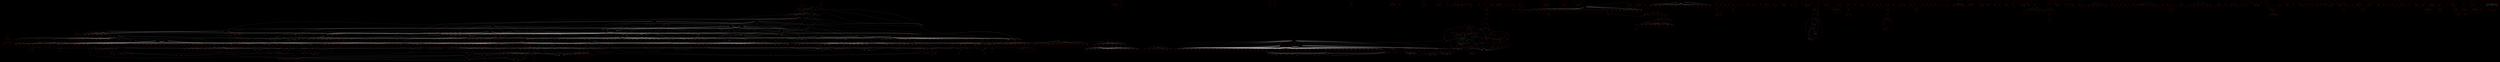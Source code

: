 digraph {
	graph [K=50,
		bb="0,0,1.5001e+05,62955",
		bgcolor="#000000",
		fontname=Helvetica,
		overlap=False,
		repulsiveforce=50
	];
	node [color=red,
		fontname=Helvetica,
		label="\N",
		shape=circle
	];
	"010:272"	 [height=1.2096,
		pos="45090,31119",
		width=1.2096];
	"010:275"	 [height=1.2096,
		pos="45288,31432",
		width=1.2096];
	"010:272" -> "010:275"	 [color="#ffffff80",
		pos="e,45264,31395 45113,31156 45149,31213 45219,31324 45259,31386"];
	"010:325"	 [height=1.2096,
		pos="44997,31040",
		width=1.2096];
	"010:272" -> "010:325"	 [color="#ffffff80",
		pos="e,45030,31069 45056,31091 45050,31086 45044,31080 45038,31075"];
	"010:451"	 [height=1.2096,
		pos="45714,31748",
		width=1.2096];
	"010:275" -> "010:451"	 [color="#ffffff80",
		pos="e,45679,31721 45323,31458 45401,31515 45586,31653 45671,31715"];
	"010:326"	 [height=1.2096,
		pos="45071,31252",
		width=1.2096];
	"010:325" -> "010:326"	 [color="#ffffff80",
		pos="e,45057,31211 45011,31082 45023,31116 45040,31165 45053,31201"];
	"010:415"	 [height=1.2096,
		pos="45172,31348",
		width=1.2096];
	"010:325" -> "010:415"	 [color="#ffffff80",
		pos="e,45151,31310 45018,31079 45051,31135 45111,31240 45146,31301"];
	"010:421"	 [height=1.2096,
		pos="45030,31389",
		width=1.2096];
	"010:325" -> "010:421"	 [color="#ffffff80",
		pos="e,45026,31345 45001,31084 45007,31147 45018,31266 45025,31335"];
	"010:401"	 [height=1.2096,
		pos="44891,31044",
		width=1.2096];
	"010:326" -> "010:401"	 [color="#ffffff80",
		pos="e,44920,31077 45043,31219 45011,31183 44960,31124 44926,31085"];
	"010:472"	 [height=1.2096,
		pos="45364,31706",
		width=1.2096];
	"010:326" -> "010:472"	 [color="#ffffff80",
		pos="e,45341,31670 45095,31289 45148,31371 45277,31571 45335,31661"];
	"198:170"	 [height=1.2096,
		pos="45145,30298",
		width=1.2096];
	"010:458"	 [height=1.2096,
		pos="44943,30164",
		width=1.2096];
	"198:170" -> "010:458"	 [color="#ffffff80",
		pos="e,44979,30188 45108,30274 45074,30251 45024,30218 44987,30193"];
	"136:370"	 [height=1.2096,
		pos="44848,30231",
		width=1.2096];
	"198:170" -> "136:370"	 [color="#ffffff80",
		pos="e,44891,30241 45102,30289 45049,30276 44958,30256 44901,30243"];
	"547:202"	 [height=1.2096,
		pos="45075,30419",
		width=1.2096];
	"198:170" -> "547:202"	 [color="#ffffff80",
		pos="e,45097,30381 45123,30336 45116,30348 45109,30360 45102,30372"];
	"547:315"	 [height=1.2096,
		pos="44846,30103",
		width=1.2096];
	"198:170" -> "547:315"	 [color="#ffffff80",
		pos="e,44883,30127 45108,30274 45053,30238 44950,30171 44891,30132"];
	"547:320"	 [height=1.2096,
		pos="45178,29887",
		width=1.2096];
	"198:170" -> "547:320"	 [color="#ffffff80",
		pos="e,45175,29930 45148,30255 45154,30179 45167,30023 45174,29940"];
	"547:321"	 [height=1.2096,
		pos="44847,29964",
		width=1.2096];
	"198:170" -> "547:321"	 [color="#ffffff80",
		pos="e,44877,29997 45116,30266 45061,30204 44943,30072 44884,30005"];
	"547:331"	 [height=1.2096,
		pos="44948,30028",
		width=1.2096];
	"198:170" -> "547:331"	 [color="#ffffff80",
		pos="e,44973,30064 45119,30263 45083,30214 45018,30125 44979,30072"];
	"547:415"	 [height=1.2096,
		pos="45142,30027",
		width=1.2096];
	"198:170" -> "547:415"	 [color="#ffffff80",
		pos="e,45143,30071 45144,30254 45144,30207 45143,30132 45143,30081"];
	"547:432"	 [height=1.2096,
		pos="45042,30097",
		width=1.2096];
	"198:170" -> "547:432"	 [color="#ffffff80",
		pos="e,45062,30136 45125,30259 45108,30227 45085,30180 45067,30145"];
	"547:230"	 [height=1.2096,
		pos="45818,30825",
		width=1.2096];
	"547:202" -> "547:230"	 [color="#ffffff80",
		pos="e,45780,30804 45113,30440 45238,30508 45633,30724 45771,30799"];
	"547:330"	 [height=1.2096,
		pos="45953,30745",
		width=1.2096];
	"547:202" -> "547:330"	 [color="#ffffff80",
		pos="e,45912,30730 45116,30434 45260,30488 45744,30668 45902,30727"];
	"547:410"	 [height=1.2096,
		pos="45823,30680",
		width=1.2096];
	"547:202" -> "547:410"	 [color="#ffffff80",
		pos="e,45781,30666 45116,30434 45244,30478 45632,30614 45772,30663"];
	"547:332"	 [height=1.2096,
		pos="45320,29846",
		width=1.2096];
	"547:320" -> "547:332"	 [color="#ffffff80",
		pos="e,45277,29858 45220,29875 45235,29870 45252,29866 45267,29861"];
	"198:111"	 [height=1.2096,
		pos="44942,30290",
		width=1.2096];
	"198:111" -> "010:458"	 [color="#ffffff80",
		pos="e,44943,30207 44942,30246 44942,30237 44942,30227 44943,30218"];
	"198:111" -> "136:370"	 [color="#ffffff80",
		pos="e,44885,30254 44905,30267 44901,30264 44897,30262 44893,30259"];
	"198:111" -> "547:202"	 [color="#ffffff80",
		pos="e,45044,30389 44974,30320 44993,30339 45016,30362 45036,30381"];
	"198:111" -> "547:315"	 [color="#ffffff80",
		pos="e,44866,30142 44922,30251 44907,30222 44887,30182 44871,30151"];
	"198:111" -> "547:320"	 [color="#ffffff80",
		pos="e,45156,29924 44965,30252 45008,30178 45104,30014 45151,29933"];
	"198:111" -> "547:321"	 [color="#ffffff80",
		pos="e,44860,30006 44930,30248 44913,30189 44881,30081 44863,30016"];
	"198:111" -> "547:331"	 [color="#ffffff80",
		pos="e,44947,30072 44943,30246 44944,30201 44946,30131 44947,30083"];
	"198:111" -> "547:415"	 [color="#ffffff80",
		pos="e,45116,30062 44969,30255 45005,30207 45070,30122 45109,30070"];
	"198:111" -> "547:432"	 [color="#ffffff80",
		pos="e,45022,30135 44963,30251 44979,30220 45001,30177 45018,30144"];
	"126:485"	 [height=1.2096,
		pos="44536,30077",
		width=1.2096];
	"198:111" -> "126:485"	 [color="#ffffff80",
		pos="e,44575,30097 44903,30269 44829,30230 44665,30145 44584,30102"];
	"136:485"	 [height=1.2096,
		pos="44955,30933",
		width=1.2096];
	"198:111" -> "136:485"	 [color="#ffffff80",
		pos="e,44954,30889 44943,30333 44945,30448 44952,30754 44954,30879"];
	"180:215"	 [height=1.2096,
		pos="45054,29952",
		width=1.2096];
	"198:111" -> "180:215"	 [color="#ffffff80",
		pos="e,45040,29994 44956,30248 44976,30187 45015,30070 45037,30003"];
	"198:112"	 [height=1.2096,
		pos="45939,30888",
		width=1.2096];
	"198:111" -> "198:112"	 [color="#ffffff80",
		pos="e,45902,30866 44980,30312 45135,30405 45723,30758 45893,30860"];
	"198:205"	 [height=1.2096,
		pos="46920,30903",
		width=1.2096];
	"198:111" -> "198:205"	 [color="#ffffff80",
		pos="e,46878,30890 44984,30303 45239,30382 46586,30799 46868,30887"];
	"198:211"	 [height=1.2096,
		pos="47100,31491",
		width=1.2096];
	"198:112" -> "198:211"	 [color="#ffffff80",
		pos="e,47061,31471 45978,30908 46153,30999 46861,31367 47052,31466"];
	"198:214"	 [height=1.2096,
		pos="50178,32851",
		width=1.2096];
	"198:112" -> "198:214"	 [color="#ffffff80",
		pos="e,50138,32832 45979,30906 46379,31092 49686,32623 50129,32828"];
	"198:334"	 [height=1.2096,
		pos="46541,31654",
		width=1.2096];
	"198:112" -> "198:334"	 [color="#ffffff80",
		pos="e,46514,31620 45966,30922 46064,31047 46400,31475 46508,31612"];
	"198:336"	 [height=1.2096,
		pos="55735,37471",
		width=1.2096];
	"198:112" -> "198:336"	 [color="#ffffff80",
		pos="e,55699,37447 45976,30912 46599,31331 55003,36979 55691,37441"];
	"198:344"	 [height=1.2096,
		pos="46197,31009",
		width=1.2096];
	"198:112" -> "198:344"	 [color="#ffffff80",
		pos="e,46157,30991 45979,30907 46025,30928 46099,30963 46148,30986"];
	"198:206"	 [height=1.2096,
		pos="46246,30826",
		width=1.2096];
	"198:205" -> "198:206"	 [color="#ffffff80",
		pos="e,46290,30831 46877,30898 46758,30884 46430,30847 46300,30832"];
	"198:205" -> "198:336"	 [color="#ffffff80",
		pos="e,55700,37445 46955,30929 47532,31359 55053,36963 55692,37439"];
	"198:314"	 [height=1.2096,
		pos="47241,31154",
		width=1.2096];
	"198:205" -> "198:314"	 [color="#ffffff80",
		pos="e,47207,31127 46954,30930 47014,30976 47134,31070 47199,31121"];
	"390:400"	 [height=1.2096,
		pos="44941,31277",
		width=1.2096];
	"390:400" -> "010:472"	 [color="#ffffff80",
		pos="e,45334,31675 44971,31308 45047,31385 45244,31584 45326,31668"];
	"390:385"	 [height=1.2096,
		pos="45241,31595",
		width=1.2096];
	"390:400" -> "390:385"	 [color="#ffffff80",
		pos="e,45211,31563 44971,31309 45026,31368 45144,31492 45204,31556"];
	"390:440"	 [height=1.2096,
		pos="45126,31498",
		width=1.2096];
	"390:400" -> "390:440"	 [color="#ffffff80",
		pos="e,45098,31465 44969,31311 45001,31350 45056,31414 45091,31457"];
	"013:141"	 [height=1.2096,
		pos="20456,18188",
		width=1.2096];
	"013:240"	 [height=1.2096,
		pos="26711,18188",
		width=1.2096];
	"013:141" -> "013:240"	 [color="#ffffff80",
		pos="e,26667,18188 20499,18188 21023,18188 26079,18188 26657,18188"];
	"013:161"	 [height=1.2096,
		pos="74840,43833",
		width=1.2096];
	"013:260"	 [height=1.2096,
		pos="69951,47555",
		width=1.2096];
	"013:161" -> "013:260"	 [color="#ffffff80",
		pos="e,69985,47529 74805,43860 74393,44174 70448,47177 69993,47523"];
	"505:201"	 [height=1.2096,
		pos="69951,40112",
		width=1.2096];
	"013:161" -> "505:201"	 [color="#ffffff80",
		pos="e,69985,40138 74805,43807 74393,43493 70448,40490 69993,40144"];
	"505:102"	 [height=1.2096,
		pos="65060,43833",
		width=1.2096];
	"505:102" -> "013:260"	 [color="#ffffff80",
		pos="e,69916,47529 65094,43860 65507,44174 69453,47177 69908,47523"];
	"505:102" -> "505:201"	 [color="#ffffff80",
		pos="e,69916,40138 65094,43807 65507,43493 69453,40490 69908,40144"];
	"013:177"	 [height=1.2096,
		pos="18188,31040",
		width=1.2096];
	"013:276"	 [height=1.2096,
		pos="24443,31040",
		width=1.2096];
	"013:177" -> "013:276"	 [color="#ffffff80",
		pos="e,24399,31040 18231,31040 18755,31040 23811,31040 24389,31040"];
	"013:191"	 [height=1.2096,
		pos="52964,3823.5",
		width=1.2096];
	"013:290"	 [height=1.2096,
		pos="59219,3823.5",
		width=1.2096];
	"013:191" -> "013:290"	 [color="#ffffff80",
		pos="e,59175,3823.5 53007,3823.5 53531,3823.5 58587,3823.5 59165,3823.5"];
	"013:247"	 [height=1.2096,
		pos="71108,13652",
		width=1.2096];
	"013:301"	 [height=1.2096,
		pos="77363,13652",
		width=1.2096];
	"013:247" -> "013:301"	 [color="#ffffff80",
		pos="e,77319,13652 71151,13652 71675,13652 76731,13652 77309,13652"];
	"013:241"	 [height=1.2096,
		pos="71108,28016",
		width=1.2096];
	"013:340"	 [height=1.2096,
		pos="77363,28016",
		width=1.2096];
	"013:241" -> "013:340"	 [color="#ffffff80",
		pos="e,77319,28016 71151,28016 71675,28016 76731,28016 77309,28016"];
	"013:261"	 [height=1.2096,
		pos="59720,54417",
		width=1.2096];
	"013:360"	 [height=1.2096,
		pos="54831,58139",
		width=1.2096];
	"013:261" -> "013:360"	 [color="#ffffff80",
		pos="e,54865,58113 59685,54444 59273,54758 55328,57761 54873,58107"];
	"505:301"	 [height=1.2096,
		pos="54831,50696",
		width=1.2096];
	"013:261" -> "505:301"	 [color="#ffffff80",
		pos="e,54865,50722 59685,54391 59273,54077 55328,51074 54873,50728"];
	"505:202"	 [height=1.2096,
		pos="49940,54417",
		width=1.2096];
	"505:202" -> "013:360"	 [color="#ffffff80",
		pos="e,54796,58113 49974,54444 50387,54758 54333,57761 54788,58107"];
	"505:202" -> "505:301"	 [color="#ffffff80",
		pos="e,54796,50722 49974,54391 50387,54077 54333,51074 54788,50728"];
	"013:291"	 [height=1.2096,
		pos="71108,49940",
		width=1.2096];
	"013:390"	 [height=1.2096,
		pos="77363,49940",
		width=1.2096];
	"013:291" -> "013:390"	 [color="#ffffff80",
		pos="e,77319,49940 71151,49940 71675,49940 76731,49940 77309,49940"];
	"067:142"	 [height=1.2096,
		pos="20657,61225",
		width=1.2096];
	"067:260"	 [height=1.2096,
		pos="17432,55988",
		width=1.2096];
	"067:142" -> "067:260"	 [color="#ffffff80",
		pos="e,17454,56025 20634,61188 20362,60746 17760,56520 17460,56033"];
	"067:384"	 [height=1.2096,
		pos="23890,55992",
		width=1.2096];
	"067:142" -> "067:384"	 [color="#ffffff80",
		pos="e,23867,56029 20680,61188 20953,60746 23562,56524 23862,56038"];
	"119:101"	 [height=1.2096,
		pos="43400,29902",
		width=1.2096];
	"067:300"	 [height=1.2096,
		pos="43334,30317",
		width=1.2096];
	"119:101" -> "067:300"	 [color="#ffffff80",
		pos="e,43341,30274 43393,29945 43381,30021 43356,30180 43343,30264"];
	"067:301"	 [height=1.2096,
		pos="43499,30234",
		width=1.2096];
	"119:101" -> "067:301"	 [color="#ffffff80",
		pos="e,43486,30192 43413,29943 43431,30004 43464,30117 43484,30183"];
	"067:327"	 [height=1.2096,
		pos="43355,30109",
		width=1.2096];
	"119:101" -> "067:327"	 [color="#ffffff80",
		pos="e,43364,30066 43391,29944 43384,29977 43374,30021 43366,30056"];
	"067:391"	 [height=1.2096,
		pos="43339,30520",
		width=1.2096];
	"119:101" -> "067:391"	 [color="#ffffff80",
		pos="e,43343,30477 43396,29945 43385,30056 43356,30346 43344,30467"];
	"067:404"	 [height=1.2096,
		pos="43150,30394",
		width=1.2096];
	"119:101" -> "067:404"	 [color="#ffffff80",
		pos="e,43169,30355 43380,29941 43335,30030 43224,30249 43174,30346"];
	"125:355"	 [height=1.2096,
		pos="43919,30426",
		width=1.2096];
	"119:101" -> "125:355"	 [color="#ffffff80",
		pos="e,43889,30395 43431,29933 43521,30024 43783,30289 43881,30388"];
	"776:305"	 [height=1.2096,
		pos="43118,30832",
		width=1.2096];
	"119:101" -> "776:305"	 [color="#ffffff80",
		pos="e,43130,30791 43387,29943 43342,30095 43184,30614 43133,30781"];
	"375:201"	 [height=1.2096,
		pos="43354,28722",
		width=1.2096];
	"119:101" -> "375:201"	 [color="#ffffff80",
		pos="e,43355,28765 43398,29858 43391,29676 43364,28976 43356,28776"];
	"375:434"	 [height=1.2096,
		pos="43163,30170",
		width=1.2096];
	"119:101" -> "375:434"	 [color="#ffffff80",
		pos="e,43192,30137 43371,29934 43328,29983 43246,30076 43198,30129"];
	"375:453"	 [height=1.2096,
		pos="43287,30700",
		width=1.2096];
	"119:101" -> "375:453"	 [color="#ffffff80",
		pos="e,43293,30656 43394,29945 43375,30080 43316,30497 43295,30646"];
	"377:213"	 [height=1.2096,
		pos="43768,30248",
		width=1.2096];
	"119:101" -> "377:213"	 [color="#ffffff80",
		pos="e,43737,30219 43432,29931 43499,29995 43655,30142 43729,30211"];
	"377:370"	 [height=1.2096,
		pos="42635,30870",
		width=1.2096];
	"119:101" -> "377:370"	 [color="#ffffff80",
		pos="e,42662,30835 43373,29936 43257,30083 42797,30665 42668,30828"];
	"694:215"	 [height=1.2096,
		pos="42599,28974",
		width=1.2096];
	"119:101" -> "694:215"	 [color="#ffffff80",
		pos="e,42628,29007 43372,29869 43249,29727 42770,29172 42635,29015"];
	"709:364"	 [height=1.2096,
		pos="43532,30043",
		width=1.2096];
	"119:101" -> "709:364"	 [color="#ffffff80",
		pos="e,43502,30011 43430,29934 43449,29955 43475,29982 43495,30004"];
	"776:302"	 [height=1.2096,
		pos="42634,31128",
		width=1.2096];
	"119:101" -> "776:302"	 [color="#ffffff80",
		pos="e,42657,31091 43377,29939 43266,30117 42785,30886 42662,31082"];
	"776:402"	 [height=1.2096,
		pos="43319,29121",
		width=1.2096];
	"119:101" -> "776:402"	 [color="#ffffff80",
		pos="e,43323,29164 43396,29858 43382,29725 43339,29321 43324,29175"];
	"126:481"	 [height=1.2096,
		pos="43656,30158",
		width=1.2096];
	"776:305" -> "126:481"	 [color="#ffffff80",
		pos="e,43628,30192 43145,30798 43235,30685 43523,30325 43622,30200"];
	"375:312"	 [height=1.2096,
		pos="43610,8436.6",
		width=1.2096];
	"375:201" -> "375:312"	 [color="#ffffff80",
		pos="e,43609,8480.4 43354,28678 43367,27669 43595,9606.5 43609,8490.5"];
	"377:303"	 [height=1.2096,
		pos="44165,28826",
		width=1.2096];
	"377:213" -> "377:303"	 [color="#ffffff80",
		pos="e,44153,28868 43780,30206 43837,30001 44087,29104 44150,28878"];
	"377:215"	 [height=1.2096,
		pos="44003,29884",
		width=1.2096];
	"377:213" -> "377:215"	 [color="#ffffff80",
		pos="e,43980,29920 43792,30212 43835,30145 43927,30002 43974,29929"];
	"377:324"	 [height=1.2096,
		pos="43969,29574",
		width=1.2096];
	"377:213" -> "377:324"	 [color="#ffffff80",
		pos="e,43956,29616 43781,30207 43816,30089 43915,29755 43953,29626"];
	"377:410"	 [height=1.2096,
		pos="43785,30390",
		width=1.2096];
	"377:213" -> "377:410"	 [color="#ffffff80",
		pos="e,43780,30346 43773,30292 43775,30306 43777,30321 43778,30336"];
	"377:381"	 [height=1.2096,
		pos="41965,32083",
		width=1.2096];
	"377:370" -> "377:381"	 [color="#ffffff80",
		pos="e,41986,32045 42614,30908 42515,31087 42099,31839 41991,32036"];
	"119:115"	 [height=1.2096,
		pos="42911,30975",
		width=1.2096];
	"119:115" -> "067:300"	 [color="#ffffff80",
		pos="e,43310,30354 42935,30938 43007,30826 43226,30486 43305,30362"];
	"119:115" -> "067:301"	 [color="#ffffff80",
		pos="e,43472,30269 42938,30941 43035,30819 43360,30410 43465,30277"];
	"119:115" -> "067:327"	 [color="#ffffff80",
		pos="e,43335,30147 42931,30936 43003,30795 43251,30312 43330,30157"];
	"119:115" -> "067:391"	 [color="#ffffff80",
		pos="e,43309,30552 42941,30943 43017,30862 43218,30648 43302,30560"];
	"119:115" -> "067:404"	 [color="#ffffff80",
		pos="e,43133,30435 42928,30935 42970,30831 43083,30557 43129,30444"];
	"119:115" -> "125:355"	 [color="#ffffff80",
		pos="e,43881,30447 42949,30954 43106,30869 43700,30546 43872,30452"];
	"119:115" -> "776:305"	 [color="#ffffff80",
		pos="e,43082,30857 42947,30950 42982,30926 43036,30889 43073,30863"];
	"119:115" -> "375:201"	 [color="#ffffff80",
		pos="e,43345,28765 42920,30932 42975,30651 43282,29084 43343,28775"];
	"119:115" -> "375:434"	 [color="#ffffff80",
		pos="e,43150,30212 42924,30933 42966,30798 43100,30370 43146,30221"];
	"119:115" -> "375:453"	 [color="#ffffff80",
		pos="e,43252,30726 42946,30949 43015,30899 43168,30787 43243,30732"];
	"119:115" -> "377:213"	 [color="#ffffff80",
		pos="e,43735,30277 42944,30947 43079,30833 43579,30409 43727,30284"];
	"119:115" -> "377:370"	 [color="#ffffff80",
		pos="e,42676,30885 42870,30959 42821,30941 42739,30909 42686,30889"];
	"119:115" -> "709:364"	 [color="#ffffff80",
		pos="e,43508,30080 42935,30938 43033,30792 43395,30249 43502,30088"];
	"119:115" -> "776:302"	 [color="#ffffff80",
		pos="e,42672,31107 42873,30996 42823,31024 42735,31072 42681,31102"];
	"119:117"	 [height=1.2096,
		pos="41979,30594",
		width=1.2096];
	"119:115" -> "119:117"	 [color="#ffffff80",
		pos="e,42019,30611 42871,30958 42720,30897 42194,30682 42029,30615"];
	"119:201"	 [height=1.2096,
		pos="42304,30807",
		width=1.2096];
	"119:115" -> "119:201"	 [color="#ffffff80",
		pos="e,42346,30818 42869,30963 42761,30933 42474,30854 42356,30821"];
	"119:202"	 [height=1.2096,
		pos="42234,31166",
		width=1.2096];
	"119:115" -> "119:202"	 [color="#ffffff80",
		pos="e,42276,31154 42869,30987 42751,31020 42415,31115 42286,31151"];
	"447:384"	 [height=1.2096,
		pos="43123,30604",
		width=1.2096];
	"119:115" -> "447:384"	 [color="#ffffff80",
		pos="e,43102,30641 42933,30937 42972,30868 43054,30725 43097,30650"];
	"119:117" -> "119:201"	 [color="#ffffff80",
		pos="e,42267,30783 42016,30618 42075,30657 42194,30735 42259,30777"];
	"119:117" -> "119:202"	 [color="#ffffff80",
		pos="e,42217,31126 41997,30635 42043,30737 42163,31006 42213,31117"];
	"119:307"	 [height=1.2096,
		pos="41115,29933",
		width=1.2096];
	"119:117" -> "119:307"	 [color="#ffffff80",
		pos="e,41150,29960 41944,30568 41808,30463 41308,30081 41158,29966"];
	"119:308"	 [height=1.2096,
		pos="40017,28243",
		width=1.2096];
	"119:117" -> "119:308"	 [color="#ffffff80",
		pos="e,40046,28277 41951,30561 41731,30298 40294,28575 40052,28285"];
	"119:406"	 [height=1.2096,
		pos="42061,30153",
		width=1.2096];
	"119:117" -> "119:406"	 [color="#ffffff80",
		pos="e,42053,30196 41987,30551 42002,30470 42035,30295 42051,30206"];
	"119:408"	 [height=1.2096,
		pos="40146,30191",
		width=1.2096];
	"119:117" -> "119:408"	 [color="#ffffff80",
		pos="e,40188,30201 41936,30585 41692,30531 40468,30262 40198,30203"];
	"146:329"	 [height=1.2096,
		pos="35820,28430",
		width=1.2096];
	"119:117" -> "146:329"	 [color="#ffffff80",
		pos="e,35861,28444 41938,30580 41431,30402 36432,28645 35871,28448"];
	"146:357"	 [height=1.2096,
		pos="40453,29313",
		width=1.2096];
	"119:117" -> "146:357"	 [color="#ffffff80",
		pos="e,40487,29341 41945,30566 41745,30398 40714,29532 40494,29348"];
	"216:332"	 [height=1.2096,
		pos="41245,32133",
		width=1.2096];
	"119:117" -> "216:332"	 [color="#ffffff80",
		pos="e,41264,32094 41960,30634 41859,30846 41380,31851 41268,32084"];
	"216:360"	 [height=1.2096,
		pos="41454,32983",
		width=1.2096];
	"119:117" -> "216:360"	 [color="#ffffff80",
		pos="e,41463,32940 41970,30637 41906,30927 41536,32609 41465,32930"];
	"447:382"	 [height=1.2096,
		pos="41311,29231",
		width=1.2096];
	"119:117" -> "447:382"	 [color="#ffffff80",
		pos="e,41330,29270 41960,30555 41864,30360 41440,29494 41335,29279"];
	"447:390"	 [height=1.2096,
		pos="1993,26128",
		width=1.2096];
	"119:117" -> "447:390"	 [color="#ffffff80",
		pos="e,2036.4,26133 41935,30589 40493,30428 3644,26313 2046.5,26134"];
	"447:354"	 [height=1.2096,
		pos="43846,29924",
		width=1.2096];
	"447:384" -> "447:354"	 [color="#ffffff80",
		pos="e,43814,29954 43155,30573 43272,30463 43678,30082 43806,29961"];
	"447:451"	 [height=1.2096,
		pos="44024,29375",
		width=1.2096];
	"447:384" -> "447:451"	 [color="#ffffff80",
		pos="e,43998,29410 43149,30568 43278,30392 43850,29612 43992,29418"];
	"447:465"	 [height=1.2096,
		pos="43950,30040",
		width=1.2096];
	"447:384" -> "447:465"	 [color="#ffffff80",
		pos="e,43914,30065 43159,30579 43293,30488 43759,30170 43906,30070"];
	"447:480"	 [height=1.2096,
		pos="43903,29739",
		width=1.2096];
	"447:384" -> "447:480"	 [color="#ffffff80",
		pos="e,43873,29772 43153,30571 43274,30437 43734,29926 43867,29779"];
	"447:481"	 [height=1.2096,
		pos="43849,29254",
		width=1.2096];
	"447:384" -> "447:481"	 [color="#ffffff80",
		pos="e,43829,29292 43144,30565 43248,30372 43710,29513 43824,29301"];
	"447:486"	 [height=1.2096,
		pos="43907,28969",
		width=1.2096];
	"447:384" -> "447:486"	 [color="#ffffff80",
		pos="e,43888,29009 43142,30564 43248,30343 43767,29261 43883,29018"];
	"447:495"	 [height=1.2096,
		pos="43799,29519",
		width=1.2096];
	"447:384" -> "447:495"	 [color="#ffffff80",
		pos="e,43776,29556 43146,30566 43248,30403 43658,29745 43771,29565"];
	"447:488"	 [height=1.2096,
		pos="42905,30727",
		width=1.2096];
	"447:384" -> "447:488"	 [color="#ffffff80",
		pos="e,42943,30705 43085,30625 43048,30646 42992,30678 42952,30700"];
	"694:413"	 [height=1.2096,
		pos="42650,30604",
		width=1.2096];
	"447:384" -> "694:413"	 [color="#ffffff80",
		pos="e,42694,30604 43080,30604 42993,30604 42798,30604 42704,30604"];
	"447:430"	 [height=1.2096,
		pos="42907,31238",
		width=1.2096];
	"447:384" -> "447:430"	 [color="#ffffff80",
		pos="e,42921,31197 43109,30645 43071,30757 42966,31065 42924,31187"];
	"119:102"	 [height=1.2096,
		pos="42433,30083",
		width=1.2096];
	"119:102" -> "377:370"	 [color="#ffffff80",
		pos="e,42624,30827 42444,30125 42478,30259 42584,30670 42622,30817"];
	"119:102" -> "694:215"	 [color="#ffffff80",
		pos="e,42593,29017 42440,30040 42466,29866 42563,29218 42591,29027"];
	"119:102" -> "447:384"	 [color="#ffffff80",
		pos="e,43088,30577 42469,30109 42584,30197 42954,30475 43080,30571"];
	"067:328"	 [height=1.2096,
		pos="41151,34142",
		width=1.2096];
	"119:102" -> "067:328"	 [color="#ffffff80",
		pos="e,41164,34101 42420,30125 42294,30524 41306,33652 41167,34091"];
	"067:330"	 [height=1.2096,
		pos="42235,31591",
		width=1.2096];
	"119:102" -> "067:330"	 [color="#ffffff80",
		pos="e,42241,31548 42428,30126 42399,30342 42273,31300 42242,31538"];
	"067:450"	 [height=1.2096,
		pos="41761,31522",
		width=1.2096];
	"119:102" -> "067:450"	 [color="#ffffff80",
		pos="e,41779,31483 42415,30122 42320,30326 41888,31250 41784,31473"];
	"115:321"	 [height=1.2096,
		pos="41183,28474",
		width=1.2096];
	"119:102" -> "115:321"	 [color="#ffffff80",
		pos="e,41210,28509 42406,30048 42244,29839 41396,28747 41217,28517"];
	"115:422"	 [height=1.2096,
		pos="41784,29762",
		width=1.2096];
	"119:102" -> "115:422"	 [color="#ffffff80",
		pos="e,41823,29781 42394,30063 42281,30008 41956,29847 41832,29786"];
	"115:435"	 [height=1.2096,
		pos="37731,9032.2",
		width=1.2096];
	"119:102" -> "115:435"	 [color="#ffffff80",
		pos="e,37741,9075 42424,30040 42197,29024 37994,10211 37743,9084.9"];
	"119:102" -> "119:307"	 [color="#ffffff80",
		pos="e,41158,29938 42390,30078 42193,30056 41385,29964 41168,29939"];
	"119:102" -> "119:308"	 [color="#ffffff80",
		pos="e,40052,28270 42398,30056 42127,29849 40360,28504 40060,28276"];
	"119:102" -> "119:406"	 [color="#ffffff80",
		pos="e,42104,30145 42390,30091 42322,30104 42188,30129 42114,30143"];
	"119:102" -> "119:408"	 [color="#ffffff80",
		pos="e,40189,30189 42390,30085 42105,30098 40514,30174 40200,30189"];
	"447:380"	 [height=1.2096,
		pos="43827,30113",
		width=1.2096];
	"119:102" -> "447:380"	 [color="#ffffff80",
		pos="e,43784,30112 42477,30084 42682,30088 43548,30107 43773,30112"];
	"146:245"	 [height=1.2096,
		pos="39251,29382",
		width=1.2096];
	"119:102" -> "146:245"	 [color="#ffffff80",
		pos="e,39294,29391 42391,30073 42044,29997 39688,29478 39304,29393"];
	"146:270"	 [height=1.2096,
		pos="32596,32858",
		width=1.2096];
	"119:102" -> "146:270"	 [color="#ffffff80",
		pos="e,32638,32846 42391,30095 41727,30282 33385,32635 32648,32843"];
	"146:295"	 [height=1.2096,
		pos="34087,36921",
		width=1.2096];
	"119:102" -> "146:295"	 [color="#ffffff80",
		pos="e,34121,36893 42399,30111 41847,30564 34743,36383 34129,36886"];
	"146:328"	 [height=1.2096,
		pos="38887,33173",
		width=1.2096];
	"119:102" -> "146:328"	 [color="#ffffff80",
		pos="e,38920,33144 42401,30111 42067,30402 39297,32816 38928,33138"];
	"119:102" -> "146:329"	 [color="#ffffff80",
		pos="e,35862,28440 42391,30072 41856,29938 36462,28590 35872,28443"];
	"146:356"	 [height=1.2096,
		pos="41720,30977",
		width=1.2096];
	"119:102" -> "146:356"	 [color="#ffffff80",
		pos="e,41748,30942 42406,30117 42295,30256 41876,30781 41754,30935"];
	"119:102" -> "146:357"	 [color="#ffffff80",
		pos="e,40494,29329 42393,30067 42139,29968 40783,29441 40503,29333"];
	"216:240"	 [height=1.2096,
		pos="41014,30684",
		width=1.2096];
	"119:102" -> "216:240"	 [color="#ffffff80",
		pos="e,41054,30667 42393,30100 42191,30186 41286,30569 41063,30663"];
	"216:269"	 [height=1.2096,
		pos="21141,41559",
		width=1.2096];
	"119:102" -> "216:269"	 [color="#ffffff80",
		pos="e,21179,41538 42395,30104 41420,30629 22269,40950 21188,41533"];
	"216:302"	 [height=1.2096,
		pos="38421,31784",
		width=1.2096];
	"119:102" -> "216:302"	 [color="#ffffff80",
		pos="e,38461,31767 42393,30100 42003,30265 38902,31580 38470,31763"];
	"216:324"	 [height=1.2096,
		pos="39892,31029",
		width=1.2096];
	"119:102" -> "216:324"	 [color="#ffffff80",
		pos="e,39933,31014 42392,30098 42095,30209 40272,30887 39942,31010"];
	"119:102" -> "216:332"	 [color="#ffffff80",
		pos="e,41267,32095 42412,30121 42266,30372 41434,31807 41272,32086"];
	"119:102" -> "216:360"	 [color="#ffffff80",
		pos="e,41468,32942 42419,30124 42310,30448 41592,32575 41471,32932"];
	"216:454"	 [height=1.2096,
		pos="41054,31375",
		width=1.2096];
	"119:102" -> "216:454"	 [color="#ffffff80",
		pos="e,41086,31345 42401,30113 42217,30285 41295,31149 41093,31338"];
	"447:201"	 [height=1.2096,
		pos="40149,31992",
		width=1.2096];
	"119:102" -> "447:201"	 [color="#ffffff80",
		pos="e,40182,31964 42400,30111 42142,30327 40476,31719 40190,31957"];
	"447:245"	 [height=1.2096,
		pos="41589,30341",
		width=1.2096];
	"119:102" -> "447:245"	 [color="#ffffff80",
		pos="e,41631,30328 42392,30096 42251,30139 41796,30278 41641,30325"];
	"119:102" -> "447:382"	 [color="#ffffff80",
		pos="e,41346,29258 42399,30056 42234,29932 41535,29401 41354,29264"];
	"119:102" -> "447:390"	 [color="#ffffff80",
		pos="e,2036.4,26132 42390,30079 40940,29937 3653.9,26291 2046.5,26133"];
	"447:406"	 [height=1.2096,
		pos="38213,30222",
		width=1.2096];
	"119:102" -> "447:406"	 [color="#ffffff80",
		pos="e,38257,30221 42390,30084 41974,30098 38726,30205 38267,30220"];
	"628:320"	 [height=1.2096,
		pos="44020,30333",
		width=1.2096];
	"119:102" -> "628:320"	 [color="#ffffff80",
		pos="e,43977,30326 42477,30090 42700,30125 43721,30286 43967,30324"];
	"628:476"	 [height=1.2096,
		pos="42293,29730",
		width=1.2096];
	"119:102" -> "628:476"	 [color="#ffffff80",
		pos="e,42309,29770 42417,30042 42391,29977 42341,29850 42313,29780"];
	"680:390"	 [height=1.2096,
		pos="31978,29258",
		width=1.2096];
	"119:102" -> "680:390"	 [color="#ffffff80",
		pos="e,32021,29262 42390,30079 41691,30024 32804,29323 32031,29263"];
	"694:230"	 [height=1.2096,
		pos="42093,32701",
		width=1.2096];
	"119:102" -> "694:230"	 [color="#ffffff80",
		pos="e,42099,32657 42428,30126 42388,30435 42144,32306 42100,32647"];
	"447:380" -> "126:485"	 [color="#ffffff80",
		pos="e,44493,30079 43871,30111 43995,30105 44347,30087 44483,30080"];
	"447:380" -> "126:481"	 [color="#ffffff80",
		pos="e,43698,30147 43785,30124 43762,30130 43733,30138 43708,30144"];
	"447:380" -> "447:354"	 [color="#ffffff80",
		pos="e,43842,29968 43832,30069 43834,30042 43838,30007 43841,29978"];
	"447:380" -> "447:451"	 [color="#ffffff80",
		pos="e,44013,29417 43839,30071 43872,29944 43973,29566 44010,29427"];
	"447:380" -> "447:465"	 [color="#ffffff80",
		pos="e,43913,30062 43865,30091 43877,30084 43891,30075 43904,30068"];
	"447:380" -> "447:480"	 [color="#ffffff80",
		pos="e,43894,29782 43836,30070 43850,30002 43877,29867 43892,29792"];
	"447:380" -> "447:481"	 [color="#ffffff80",
		pos="e,43848,29297 43828,30069 43832,29925 43844,29466 43848,29308"];
	"447:380" -> "447:486"	 [color="#ffffff80",
		pos="e,43904,29013 43830,30070 43843,29892 43889,29218 43903,29023"];
	"447:380" -> "447:495"	 [color="#ffffff80",
		pos="e,43801,29563 43825,30069 43820,29963 43807,29690 43802,29573"];
	"146:445"	 [height=1.2096,
		pos="25387,30863",
		width=1.2096];
	"146:245" -> "146:445"	 [color="#ffffff80",
		pos="e,25431,30858 39208,29386 38391,29474 26345,30761 25441,30857"];
	"146:464"	 [height=1.2096,
		pos="35954,30895",
		width=1.2096];
	"146:245" -> "146:464"	 [color="#ffffff80",
		pos="e,35994,30877 39212,29400 38867,29558 36384,30698 36003,30872"];
	"146:270" -> "146:464"	 [color="#ffffff80",
		pos="e,35917,30917 32633,32836 32975,32636 35531,31142 35908,30922"];
	"146:470"	 [height=1.2096,
		pos="6396.9,51571",
		width=1.2096];
	"146:270" -> "146:470"	 [color="#ffffff80",
		pos="e,6432.7,51545 32560,32883 31508,33634 7610.7,50704 6441.3,51539"];
	"146:356" -> "377:381"	 [color="#ffffff80",
		pos="e,41955,32040 41730,31020 41768,31192 41911,31840 41953,32030"];
	"680:491"	 [height=1.2096,
		pos="16287,33858",
		width=1.2096];
	"447:390" -> "680:491"	 [color="#ffffff80",
		pos="e,16248,33837 2031.5,26149 2817.1,26574 15370,33362 16240,33833"];
	"680:494"	 [height=1.2096,
		pos="28495,36277",
		width=1.2096];
	"447:390" -> "680:494"	 [color="#ffffff80",
		pos="e,28454,36262 2033.8,26144 3159,26575 27192,35779 28444,36258"];
	"628:342"	 [height=1.2096,
		pos="44080,30024",
		width=1.2096];
	"628:320" -> "628:342"	 [color="#ffffff80",
		pos="e,44072,30067 44028,30290 44039,30234 44058,30137 44070,30077"];
	"680:390" -> "680:491"	 [color="#ffffff80",
		pos="e,16329,33846 31936,29271 31077,29523 17291,33564 16339,33843"];
	"680:390" -> "680:494"	 [color="#ffffff80",
		pos="e,28514,36238 31958,29297 31694,29830 28812,35638 28519,36229"];
	"680:433"	 [height=1.2096,
		pos="27990,25366",
		width=1.2096];
	"680:390" -> "680:433"	 [color="#ffffff80",
		pos="e,28021,25396 31947,29228 31597,28886 28416,25782 28028,25403"];
	"119:116"	 [height=1.2096,
		pos="39853,34458",
		width=1.2096];
	"119:116" -> "119:201"	 [color="#ffffff80",
		pos="e,42279,30843 39878,34421 40115,34067 42011,31243 42274,30852"];
	"119:116" -> "119:202"	 [color="#ffffff80",
		pos="e,42209,31201 39879,34422 40116,34094 41940,31573 42203,31209"];
	"119:116" -> "067:328"	 [color="#ffffff80",
		pos="e,41108,34153 39896,34447 40089,34400 40885,34207 41098,34155"];
	"119:116" -> "067:330"	 [color="#ffffff80",
		pos="e,42207,31625 39881,34424 40128,34127 41928,31961 42201,31633"];
	"119:116" -> "067:450"	 [color="#ffffff80",
		pos="e,41737,31559 39877,34421 40079,34110 41508,31912 41731,31567"];
	"119:116" -> "119:307"	 [color="#ffffff80",
		pos="e,41103,29975 39865,34415 39984,33988 40968,30458 41100,29985"];
	"119:116" -> "119:308"	 [color="#ffffff80",
		pos="e,40016,28287 39854,34414 39868,33892 40001,28873 40016,28297"];
	"119:116" -> "119:406"	 [color="#ffffff80",
		pos="e,42041,30192 39873,34419 40079,34018 41809,30645 42037,30202"];
	"119:116" -> "119:408"	 [color="#ffffff80",
		pos="e,40143,30235 39856,34414 39885,33996 40110,30705 40142,30245"];
	"119:116" -> "447:380"	 [color="#ffffff80",
		pos="e,43798,30145 39883,34426 40223,34053 43414,30565 43791,30153"];
	"119:116" -> "146:245"	 [color="#ffffff80",
		pos="e,39257,29425 39848,34414 39793,33952 39318,29946 39258,29435"];
	"119:116" -> "146:270"	 [color="#ffffff80",
		pos="e,32638,32867 39810,34448 39247,34324 33274,33007 32649,32870"];
	"119:116" -> "146:295"	 [color="#ffffff80",
		pos="e,34127,36904 39813,34475 39330,34681 34669,36672 34137,36900"];
	"119:116" -> "146:328"	 [color="#ffffff80",
		pos="e,38914,33208 39827,34423 39691,34242 39069,33415 38920,33216"];
	"119:116" -> "146:356"	 [color="#ffffff80",
		pos="e,41699,31015 39874,34419 40062,34067 41486,31414 41695,31024"];
	"119:116" -> "216:240"	 [color="#ffffff80",
		pos="e,41001,30726 39866,34416 39983,34035 40868,31158 40998,30736"];
	"119:116" -> "216:269"	 [color="#ffffff80",
		pos="e,21182,41543 39812,34473 38878,34828 22224,41148 21191,41540"];
	"119:116" -> "216:302"	 [color="#ffffff80",
		pos="e,38441,31822 39832,34419 39672,34119 38624,32163 38446,31831"];
	"119:116" -> "216:324"	 [color="#ffffff80",
		pos="e,39891,31073 39854,34414 39858,34048 39886,31488 39891,31083"];
	"119:116" -> "216:332"	 [color="#ffffff80",
		pos="e,41223,32171 39876,34420 40038,34148 41037,32481 41217,32180"];
	"119:116" -> "216:360"	 [color="#ffffff80",
		pos="e,41422,33013 39885,34428 40089,34241 41189,33227 41414,33020"];
	"119:116" -> "216:454"	 [color="#ffffff80",
		pos="e,41038,31416 39869,34417 39999,34083 40891,31793 41034,31425"];
	"119:116" -> "447:201"	 [color="#ffffff80",
		pos="e,40144,32035 39858,34414 39894,34117 40103,32375 40142,32045"];
	"119:116" -> "447:245"	 [color="#ffffff80",
		pos="e,41572,30381 39870,34417 40037,34021 41384,30828 41568,30390"];
	"119:116" -> "447:406"	 [color="#ffffff80",
		pos="e,38229,30263 39837,34417 39680,34011 38405,30719 38232,30272"];
	"119:116" -> "694:230"	 [color="#ffffff80",
		pos="e,42059,32727 39887,34431 40144,34229 41767,32956 42051,32734"];
	"400:201"	 [height=1.2096,
		pos="42520,31833",
		width=1.2096];
	"119:116" -> "400:201"	 [color="#ffffff80",
		pos="e,42489,31864 39884,34427 40161,34155 42177,32172 42482,31871"];
	"400:411"	 [height=1.2096,
		pos="30683,42353",
		width=1.2096];
	"400:201" -> "400:411"	 [color="#ffffff80",
		pos="e,30716,42324 42488,31862 41830,32447 31455,41667 30723,42317"];
	"160:162"	 [height=1.2096,
		pos="43896,30279",
		width=1.2096];
	"160:162" -> "447:384"	 [color="#ffffff80",
		pos="e,43164,30586 43856,30296 43726,30351 43317,30522 43173,30583"];
	"160:162" -> "067:328"	 [color="#ffffff80",
		pos="e,41176,34107 43871,30315 43613,30678 41466,33699 41182,34099"];
	"160:162" -> "067:330"	 [color="#ffffff80",
		pos="e,42269,31564 43862,30306 43649,30474 42511,31373 42277,31558"];
	"160:162" -> "447:380"	 [color="#ffffff80",
		pos="e,43844,30154 43879,30239 43870,30216 43858,30187 43848,30163"];
	"160:162" -> "628:320"	 [color="#ffffff80",
		pos="e,43980,30315 43936,30297 43947,30301 43959,30306 43970,30311"];
	"160:162" -> "628:476"	 [color="#ffffff80",
		pos="e,42334,29744 43855,30265 43634,30189 42588,29831 42344,29747"];
	"160:162" -> "400:201"	 [color="#ffffff80",
		pos="e,42550,31800 43867,30312 43690,30513 42752,31572 42556,31793"];
	"160:209"	 [height=1.2096,
		pos="43632,29332",
		width=1.2096];
	"160:162" -> "160:209"	 [color="#ffffff80",
		pos="e,43644,29374 43885,30237 43842,30083 43693,29552 43646,29384"];
	"160:307"	 [height=1.2096,
		pos="43702,30631",
		width=1.2096];
	"160:162" -> "160:307"	 [color="#ffffff80",
		pos="e,43723,30592 43875,30317 43839,30382 43767,30513 43728,30583"];
	"160:315"	 [height=1.2096,
		pos="43442,29670",
		width=1.2096];
	"160:162" -> "160:315"	 [color="#ffffff80",
		pos="e,43468,29705 43870,30244 43792,30140 43560,29829 43474,29714"];
	"155:201"	 [height=1.2096,
		pos="44763,28920",
		width=1.2096];
	"160:162" -> "155:201"	 [color="#ffffff80",
		pos="e,44739,28957 43920,30242 44042,30051 44599,29176 44734,28965"];
	"160:251"	 [height=1.2096,
		pos="43985,30181",
		width=1.2096];
	"160:162" -> "160:251"	 [color="#ffffff80",
		pos="e,43956,30214 43926,30247 43933,30239 43941,30230 43949,30221"];
	"160:327"	 [height=1.2096,
		pos="43660,30484",
		width=1.2096];
	"160:162" -> "160:327"	 [color="#ffffff80",
		pos="e,43693,30456 43863,30308 43821,30345 43747,30409 43701,30449"];
	"160:328"	 [height=1.2096,
		pos="43531,30584",
		width=1.2096];
	"160:162" -> "160:328"	 [color="#ffffff80",
		pos="e,43565,30556 43863,30307 43796,30363 43646,30488 43573,30549"];
	"160:341"	 [height=1.2096,
		pos="43610,29051",
		width=1.2096];
	"160:162" -> "160:341"	 [color="#ffffff80",
		pos="e,43620,29094 43886,30236 43843,30050 43670,29309 43622,29104"];
	"375:202"	 [height=1.2096,
		pos="43592,26285",
		width=1.2096];
	"160:162" -> "375:202"	 [color="#ffffff80",
		pos="e,43595,26329 43893,30236 43862,29834 43630,26782 43596,26339"];
	"375:302"	 [height=1.2096,
		pos="44141,29538",
		width=1.2096];
	"160:162" -> "375:302"	 [color="#ffffff80",
		pos="e,44127,29579 43910,30238 43952,30111 44078,29728 44124,29589"];
	"375:421"	 [height=1.2096,
		pos="43638,27518",
		width=1.2096];
	"160:162" -> "375:421"	 [color="#ffffff80",
		pos="e,43642,27562 43892,30236 43862,29916 43676,27925 43643,27572"];
	"375:444"	 [height=1.2096,
		pos="44170,30513",
		width=1.2096];
	"160:162" -> "375:444"	 [color="#ffffff80",
		pos="e,44137,30485 43930,30308 43980,30350 44075,30432 44129,30478"];
	"635:203"	 [height=1.2096,
		pos="44123,30270",
		width=1.2096];
	"160:162" -> "635:203"	 [color="#ffffff80",
		pos="e,44080,30272 43940,30277 43977,30276 44030,30274 44070,30272"];
	"670:453"	 [height=1.2096,
		pos="44604,29684",
		width=1.2096];
	"160:162" -> "670:453"	 [color="#ffffff80",
		pos="e,44570,29712 43930,30251 44047,30152 44435,29826 44562,29719"];
	"115:301"	 [height=1.2096,
		pos="43250,29732",
		width=1.2096];
	"160:209" -> "115:301"	 [color="#ffffff80",
		pos="e,43280,29700 43602,29364 43532,29436 43362,29614 43287,29693"];
	"115:313"	 [height=1.2096,
		pos="42293,23871",
		width=1.2096];
	"160:209" -> "115:313"	 [color="#ffffff80",
		pos="e,42303,23914 43621,29290 43504,28812 42435,24453 42306,23924"];
	"694:301"	 [height=1.2096,
		pos="43192,29947",
		width=1.2096];
	"160:209" -> "694:301"	 [color="#ffffff80",
		pos="e,43218,29911 43606,29368 43531,29474 43307,29786 43224,29903"];
	"375:407"	 [height=1.2096,
		pos="43610,30749",
		width=1.2096];
	"160:209" -> "375:407"	 [color="#ffffff80",
		pos="e,43610,30705 43631,29376 43628,29583 43614,30467 43610,30695"];
	"709:489"	 [height=1.2096,
		pos="44310,30656",
		width=1.2096];
	"160:209" -> "709:489"	 [color="#ffffff80",
		pos="e,44290,30617 43652,29371 43749,29562 44178,30398 44285,30608"];
	"160:307" -> "115:301"	 [color="#ffffff80",
		pos="e,43269,29771 43682,30592 43609,30447 43354,29939 43274,29780"];
	"160:307" -> "115:313"	 [color="#ffffff80",
		pos="e,42302,23914 43693,30588 43580,30046 42429,24526 42304,23924"];
	"160:307" -> "694:301"	 [color="#ffffff80",
		pos="e,43219,29982 43676,30595 43590,30480 43319,30116 43225,29990"];
	"160:307" -> "375:407"	 [color="#ffffff80",
		pos="e,43636,30715 43675,30665 43665,30678 43653,30693 43643,30706"];
	"160:308"	 [height=1.2096,
		pos="43194,29474",
		width=1.2096];
	"160:307" -> "160:308"	 [color="#ffffff80",
		pos="e,43212,29514 43684,30591 43607,30415 43300,29716 43216,29523"];
	"160:361"	 [height=1.2096,
		pos="43850,24779",
		width=1.2096];
	"160:307" -> "160:361"	 [color="#ffffff80",
		pos="e,43849,24822 43703,30587 43716,30083 43835,25389 43849,24833"];
	"160:480"	 [height=1.2096,
		pos="43582,29844",
		width=1.2096];
	"160:307" -> "160:480"	 [color="#ffffff80",
		pos="e,43589,29887 43695,30588 43675,30454 43613,30045 43590,29897"];
	"180:493"	 [height=1.2096,
		pos="43900,30806",
		width=1.2096];
	"160:307" -> "180:493"	 [color="#ffffff80",
		pos="e,43867,30777 43735,30660 43769,30690 43823,30738 43860,30770"];
	"694:407"	 [height=1.2096,
		pos="42805,29441",
		width=1.2096];
	"160:307" -> "694:407"	 [color="#ffffff80",
		pos="e,42832,29476 43676,30596 43546,30424 42980,29672 42838,29484"];
	"160:315" -> "115:301"	 [color="#ffffff80",
		pos="e,43291,29719 43400,29684 43371,29693 43332,29705 43301,29715"];
	"160:315" -> "115:313"	 [color="#ffffff80",
		pos="e,42301,23914 43433,29627 43335,29130 42412,24474 42303,23924"];
	"160:315" -> "694:301"	 [color="#ffffff80",
		pos="e,43222,29914 43412,29703 43367,29754 43278,29852 43228,29907"];
	"160:315" -> "160:361"	 [color="#ffffff80",
		pos="e,43847,24822 43445,29627 43483,29175 43804,25334 43846,24833"];
	"160:315" -> "160:480"	 [color="#ffffff80",
		pos="e,43554,29810 43469,29704 43492,29732 43524,29772 43548,29802"];
	"160:315" -> "694:407"	 [color="#ffffff80",
		pos="e,42847,29455 43400,29655 43288,29615 42979,29503 42856,29459"];
	"155:303"	 [height=1.2096,
		pos="45264,23874",
		width=1.2096];
	"155:201" -> "155:303"	 [color="#ffffff80",
		pos="e,45260,23918 44767,28876 44813,28415 45208,24438 45259,23928"];
	"155:309"	 [height=1.2096,
		pos="44538,27985",
		width=1.2096];
	"155:201" -> "155:309"	 [color="#ffffff80",
		pos="e,44548,28028 44752,28877 44716,28724 44591,28205 44551,28037"];
	"155:441"	 [height=1.2096,
		pos="44207,27119",
		width=1.2096];
	"155:201" -> "155:441"	 [color="#ffffff80",
		pos="e,44220,27160 44750,28878 44676,28637 44305,27434 44223,27170"];
	"160:348"	 [height=1.2096,
		pos="44146,30393",
		width=1.2096];
	"160:251" -> "160:348"	 [color="#ffffff80",
		pos="e,44119,30358 44012,30216 44040,30253 44083,30311 44113,30350"];
	"160:327" -> "160:480"	 [color="#ffffff80",
		pos="e,43587,29888 43655,30441 43641,30328 43604,30022 43588,29898"];
	"160:328" -> "160:480"	 [color="#ffffff80",
		pos="e,43579,29887 43534,30540 43543,30412 43569,30037 43578,29897"];
	"160:411"	 [height=1.2096,
		pos="42868,31540",
		width=1.2096];
	"160:328" -> "160:411"	 [color="#ffffff80",
		pos="e,42893,31504 43506,30620 43403,30768 43012,31333 42899,31496"];
	"160:415"	 [height=1.2096,
		pos="43309,30888",
		width=1.2096];
	"160:328" -> "160:415"	 [color="#ffffff80",
		pos="e,43335,30852 43505,30619 43464,30675 43385,30784 43341,30844"];
	"160:421"	 [height=1.2096,
		pos="43850,30667",
		width=1.2096];
	"160:328" -> "160:421"	 [color="#ffffff80",
		pos="e,43808,30656 43573,30595 43631,30610 43736,30637 43798,30654"];
	"160:425"	 [height=1.2096,
		pos="43115,31352",
		width=1.2096];
	"160:328" -> "160:425"	 [color="#ffffff80",
		pos="e,43136,31314 43510,30622 43441,30750 43217,31164 43141,31305"];
	"160:437"	 [height=1.2096,
		pos="43476,31224",
		width=1.2096];
	"160:328" -> "160:437"	 [color="#ffffff80",
		pos="e,43480,31180 43527,30627 43517,30741 43491,31046 43481,31170"];
	"375:202" -> "375:312"	 [color="#ffffff80",
		pos="e,43610,8480.1 43592,26242 43593,25304 43609,9529.7 43610,8490.3"];
	"160:164"	 [height=1.2096,
		pos="43137,31064",
		width=1.2096];
	"160:164" -> "447:384"	 [color="#ffffff80",
		pos="e,43125,30647 43136,31021 43133,30936 43128,30750 43125,30658"];
	"160:164" -> "067:328"	 [color="#ffffff80",
		pos="e,41174,34106 43113,31101 42906,31422 41408,33743 41180,34097"];
	"160:164" -> "447:380"	 [color="#ffffff80",
		pos="e,43802,30148 43162,31029 43269,30882 43678,30318 43796,30157"];
	"160:164" -> "400:201"	 [color="#ffffff80",
		pos="e,42548,31799 43110,31098 43010,31223 42664,31655 42554,31791"];
	"160:164" -> "160:209"	 [color="#ffffff80",
		pos="e,43620,29374 43149,31022 43216,30788 43543,29643 43617,29384"];
	"160:164" -> "160:307"	 [color="#ffffff80",
		pos="e,43667,30657 43172,31038 43271,30962 43551,30746 43659,30663"];
	"160:164" -> "160:315"	 [color="#ffffff80",
		pos="e,43432,29713 43146,31022 43191,30818 43381,29947 43430,29723"];
	"160:164" -> "160:251"	 [color="#ffffff80",
		pos="e,43955,30213 43167,31033 43297,30898 43805,30369 43948,30221"];
	"160:164" -> "160:327"	 [color="#ffffff80",
		pos="e,43631,30517 43166,31032 43256,30933 43526,30633 43624,30524"];
	"160:164" -> "160:328"	 [color="#ffffff80",
		pos="e,43503,30618 43165,31031 43235,30945 43420,30719 43497,30626"];
	"160:164" -> "160:341"	 [color="#ffffff80",
		pos="e,43600,29094 43147,31022 43208,30762 43530,29391 43598,29104"];
	"067:493"	 [height=1.2096,
		pos="26146,48789",
		width=1.2096];
	"067:403"	 [height=1.2096,
		pos="22589,53840",
		width=1.2096];
	"067:493" -> "067:403"	 [color="#ffffff80",
		pos="e,22614,53804 26121,48825 25822,49249 22951,53326 22620,53795"];
	"067:494"	 [height=1.2096,
		pos="19700,48428",
		width=1.2096];
	"067:494" -> "067:403"	 [color="#ffffff80",
		pos="e,22568,53801 19720,48466 19964,48923 22294,53287 22563,53792"];
	"120:102"	 [height=1.2096,
		pos="40468,33006",
		width=1.2096];
	"120:102" -> "067:450"	 [color="#ffffff80",
		pos="e,41732,31555 40497,32973 40667,32778 41538,31778 41725,31563"];
	"120:102" -> "216:269"	 [color="#ffffff80",
		pos="e,21181,41541 40429,33023 39488,33440 22235,41074 21190,41537"];
	"120:102" -> "216:302"	 [color="#ffffff80",
		pos="e,38458,31806 40431,32983 40179,32833 38744,31976 38467,31811"];
	"120:102" -> "216:324"	 [color="#ffffff80",
		pos="e,39904,31071 40456,32964 40381,32707 39989,31362 39907,31081"];
	"120:102" -> "216:360"	 [color="#ffffff80",
		pos="e,41410,32984 40512,33005 40672,33001 41225,32988 41400,32984"];
	"120:102" -> "447:201"	 [color="#ffffff80",
		pos="e,40162,32033 40455,32964 40405,32803 40221,32220 40165,32043"];
	"070:101"	 [height=1.2096,
		pos="16676,3823.5",
		width=1.2096];
	"070:302"	 [height=1.2096,
		pos="22931,3823.5",
		width=1.2096];
	"070:101" -> "070:302"	 [color="#ffffff80",
		pos="e,22887,3823.5 16719,3823.5 17243,3823.5 22299,3823.5 22877,3823.5"];
	"070:204"	 [height=1.2096,
		pos="52208,37146",
		width=1.2096];
	"070:310"	 [height=1.2096,
		pos="52313,37228",
		width=1.2096];
	"070:204" -> "070:310"	 [color="#ffffff80",
		pos="e,52278,37201 52242,37173 52251,37180 52261,37187 52270,37195"];
	"070:386"	 [height=1.2096,
		pos="52421,37186",
		width=1.2096];
	"070:204" -> "070:386"	 [color="#ffffff80",
		pos="e,52378,37178 52251,37154 52285,37160 52332,37169 52369,37176"];
	"070:212"	 [height=1.2096,
		pos="52328,37095",
		width=1.2096];
	"070:212" -> "070:310"	 [color="#ffffff80",
		pos="e,52318,37185 52323,37138 52322,37150 52320,37162 52319,37175"];
	"070:212" -> "070:386"	 [color="#ffffff80",
		pos="e,52390,37155 52359,37125 52367,37133 52375,37140 52383,37148"];
	"070:348"	 [height=1.2096,
		pos="52511,37088",
		width=1.2096];
	"070:212" -> "070:348"	 [color="#ffffff80",
		pos="e,52467,37089 52372,37093 52397,37092 52430,37091 52457,37090"];
	"070:108"	 [height=1.2096,
		pos="24236,3823.5",
		width=1.2096];
	"070:312"	 [height=1.2096,
		pos="30491,3823.5",
		width=1.2096];
	"070:108" -> "070:312"	 [color="#ffffff80",
		pos="e,30447,3823.5 24279,3823.5 24803,3823.5 29859,3823.5 30437,3823.5"];
	"070:102"	 [height=1.2096,
		pos="52366,37347",
		width=1.2096];
	"070:102" -> "070:386"	 [color="#ffffff80",
		pos="e,52407,37227 52380,37306 52387,37285 52396,37259 52404,37237"];
	"070:356"	 [height=1.2096,
		pos="52226,37333",
		width=1.2096];
	"070:102" -> "070:356"	 [color="#ffffff80",
		pos="e,52269,37338 52322,37343 52309,37342 52294,37340 52279,37339"];
	"070:105"	 [height=1.2096,
		pos="52563,37190",
		width=1.2096];
	"070:105" -> "070:386"	 [color="#ffffff80",
		pos="e,52465,37187 52519,37189 52505,37188 52490,37188 52475,37187"];
	"070:392"	 [height=1.2096,
		pos="52460,37313",
		width=1.2096];
	"070:105" -> "070:392"	 [color="#ffffff80",
		pos="e,52488,37280 52535,37224 52522,37239 52508,37256 52495,37272"];
	"070:393"	 [height=1.2096,
		pos="52561,37340",
		width=1.2096];
	"070:105" -> "070:393"	 [color="#ffffff80",
		pos="e,52562,37296 52562,37234 52562,37250 52562,37269 52562,37286"];
	"082:105"	 [height=1.2096,
		pos="32942,28514",
		width=1.2096];
	"082:306"	 [height=1.2096,
		pos="32890,27563",
		width=1.2096];
	"082:105" -> "082:306"	 [color="#ffffff80",
		pos="e,32892,27606 32940,28470 32931,28314 32902,27787 32893,27616"];
	"082:310"	 [height=1.2096,
		pos="33103,27812",
		width=1.2096];
	"082:105" -> "082:310"	 [color="#ffffff80",
		pos="e,33093,27855 32952,28471 32980,28349 33060,27999 33091,27865"];
	"082:320"	 [height=1.2096,
		pos="32891,27951",
		width=1.2096];
	"082:105" -> "082:320"	 [color="#ffffff80",
		pos="e,32895,27995 32938,28470 32929,28368 32906,28116 32896,28005"];
	"082:368"	 [height=1.2096,
		pos="32580,27886",
		width=1.2096];
	"082:105" -> "082:368"	 [color="#ffffff80",
		pos="e,32602,27924 32920,28476 32857,28367 32676,28053 32607,27933"];
	"082:373"	 [height=1.2096,
		pos="32579,28144",
		width=1.2096];
	"082:105" -> "082:373"	 [color="#ffffff80",
		pos="e,32610,28175 32911,28483 32845,28415 32689,28256 32617,28183"];
	"082:387"	 [height=1.2096,
		pos="32882,27746",
		width=1.2096];
	"082:105" -> "082:387"	 [color="#ffffff80",
		pos="e,32885,27789 32939,28470 32928,28339 32897,27944 32886,27800"];
	"082:495"	 [height=1.2096,
		pos="33187,28517",
		width=1.2096];
	"082:105" -> "082:495"	 [color="#ffffff80",
		pos="e,33143,28516 32986,28514 33027,28515 33088,28516 33133,28516"];
	"081:200"	 [height=1.2096,
		pos="32904,28192",
		width=1.2096];
	"082:105" -> "081:200"	 [color="#ffffff80",
		pos="e,32909,28236 32937,28470 32930,28412 32918,28309 32910,28246"];
	"082:106"	 [height=1.2096,
		pos="32595,28493",
		width=1.2096];
	"082:106" -> "082:310"	 [color="#ffffff80",
		pos="e,33077,27847 32622,28458 32707,28344 32977,27981 33071,27856"];
	"082:106" -> "082:320"	 [color="#ffffff80",
		pos="e,32870,27990 32616,28455 32669,28358 32807,28104 32865,27999"];
	"082:106" -> "082:368"	 [color="#ffffff80",
		pos="e,32581,27930 32594,28450 32592,28341 32585,28059 32582,27940"];
	"082:106" -> "082:373"	 [color="#ffffff80",
		pos="e,32581,28188 32593,28450 32590,28386 32585,28267 32582,28198"];
	"082:106" -> "082:387"	 [color="#ffffff80",
		pos="e,32866,27787 32611,28453 32660,28326 32809,27936 32862,27796"];
	"082:106" -> "082:495"	 [color="#ffffff80",
		pos="e,33143,28515 32639,28495 32746,28499 33017,28510 33133,28515"];
	"082:106" -> "081:200"	 [color="#ffffff80",
		pos="e,32873,28223 32627,28463 32684,28407 32804,28290 32865,28230"];
	"082:491"	 [height=1.2096,
		pos="53362,8721",
		width=1.2096];
	"082:499"	 [height=1.2096,
		pos="49805,13772",
		width=1.2096];
	"082:491" -> "082:499"	 [color="#ffffff80",
		pos="e,49830,13736 53337,8756.7 53038,9180.9 50167,13258 49836,13727"];
	"082:492"	 [height=1.2096,
		pos="46916,8359.5",
		width=1.2096];
	"082:492" -> "082:499"	 [color="#ffffff80",
		pos="e,49784,13733 46936,8398.1 47180,8854.6 49510,13219 49779,13724"];
	"750:204"	 [height=1.2096,
		pos="44378,29713",
		width=1.2096];
	"750:204" -> "628:320"	 [color="#ffffff80",
		pos="e,44042,30295 44357,29751 44294,29859 44115,30168 44047,30286"];
	"750:204" -> "628:476"	 [color="#ffffff80",
		pos="e,42336,29729 44335,29714 44067,29716 42642,29727 42346,29729"];
	"105:341"	 [height=1.2096,
		pos="44519,29937",
		width=1.2096];
	"750:204" -> "105:341"	 [color="#ffffff80",
		pos="e,44496,29899 44402,29751 44426,29789 44464,29849 44490,29891"];
	"670:323"	 [height=1.2096,
		pos="44744,30046",
		width=1.2096];
	"750:204" -> "670:323"	 [color="#ffffff80",
		pos="e,44712,30017 44411,29743 44478,29804 44631,29943 44704,30010"];
	"670:451"	 [height=1.2096,
		pos="44956,29880",
		width=1.2096];
	"750:204" -> "670:451"	 [color="#ffffff80",
		pos="e,44913,29868 44420,29726 44524,29755 44790,29832 44904,29865"];
	"750:305"	 [height=1.2096,
		pos="44577,30445",
		width=1.2096];
	"750:204" -> "750:305"	 [color="#ffffff80",
		pos="e,44566,30402 44390,29756 44424,29882 44525,30255 44563,30393"];
	"750:313"	 [height=1.2096,
		pos="44458,30289",
		width=1.2096];
	"750:204" -> "750:313"	 [color="#ffffff80",
		pos="e,44452,30246 44384,29757 44399,29860 44435,30122 44450,30236"];
	"750:323"	 [height=1.2096,
		pos="44255,29814",
		width=1.2096];
	"750:204" -> "750:323"	 [color="#ffffff80",
		pos="e,44289,29786 44344,29741 44329,29753 44312,29767 44297,29780"];
	"750:326"	 [height=1.2096,
		pos="44348,30245",
		width=1.2096];
	"750:204" -> "750:326"	 [color="#ffffff80",
		pos="e,44351,30201 44376,29757 44370,29854 44357,30086 44351,30191"];
	"750:341"	 [height=1.2096,
		pos="44443,30162",
		width=1.2096];
	"750:204" -> "750:341"	 [color="#ffffff80",
		pos="e,44436,30118 44385,29757 44396,29839 44422,30019 44435,30108"];
	"750:387"	 [height=1.2096,
		pos="44420,30024",
		width=1.2096];
	"750:204" -> "750:387"	 [color="#ffffff80",
		pos="e,44415,29981 44384,29757 44392,29813 44405,29910 44413,29971"];
	"750:389"	 [height=1.2096,
		pos="44394,29875",
		width=1.2096];
	"750:204" -> "750:389"	 [color="#ffffff80",
		pos="e,44390,29832 44383,29757 44384,29777 44387,29801 44389,29822"];
	"750:324"	 [height=1.2096,
		pos="44239,29662",
		width=1.2096];
	"750:323" -> "750:324"	 [color="#ffffff80",
		pos="e,44243,29705 44250,29770 44248,29753 44246,29733 44244,29715"];
	"750:228"	 [height=1.2096,
		pos="44343,29516",
		width=1.2096];
	"750:228" -> "105:341"	 [color="#ffffff80",
		pos="e,44502,29896 44360,29556 44393,29634 44463,29803 44498,29887"];
	"750:228" -> "750:305"	 [color="#ffffff80",
		pos="e,44566,30402 44354,29558 44392,29710 44522,30226 44564,30392"];
	"750:228" -> "750:313"	 [color="#ffffff80",
		pos="e,44451,30246 44350,29559 44369,29692 44428,30091 44450,30236"];
	"750:228" -> "750:323"	 [color="#ffffff80",
		pos="e,44267,29772 44331,29558 44315,29612 44287,29704 44270,29762"];
	"750:228" -> "750:387"	 [color="#ffffff80",
		pos="e,44414,29981 44350,29559 44364,29652 44397,29870 44412,29971"];
	"750:228" -> "750:389"	 [color="#ffffff80",
		pos="e,44388,29832 44349,29559 44359,29625 44376,29751 44386,29822"];
	"750:272"	 [height=1.2096,
		pos="44472,30410",
		width=1.2096];
	"750:272" -> "105:341"	 [color="#ffffff80",
		pos="e,44515,29980 44477,30366 44485,30279 44504,30085 44514,29990"];
	"750:272" -> "750:305"	 [color="#ffffff80",
		pos="e,44536,30431 44514,30424 44518,30425 44522,30427 44526,30428"];
	"750:272" -> "750:313"	 [color="#ffffff80",
		pos="e,44463,30333 44467,30367 44466,30359 44465,30351 44464,30343"];
	"750:272" -> "750:326"	 [color="#ffffff80",
		pos="e,44375,30280 44446,30375 44427,30350 44401,30315 44381,30288"];
	"750:272" -> "750:341"	 [color="#ffffff80",
		pos="e,44448,30205 44467,30367 44462,30325 44454,30261 44449,30215"];
	"750:273"	 [height=1.2096,
		pos="44292,30552",
		width=1.2096];
	"750:272" -> "750:273"	 [color="#ffffff80",
		pos="e,44327,30525 44438,30437 44409,30460 44366,30493 44335,30518"];
	"750:273" -> "750:323"	 [color="#ffffff80",
		pos="e,44257,29857 44290,30508 44283,30380 44264,30007 44257,29867"];
	"750:273" -> "750:387"	 [color="#ffffff80",
		pos="e,44410,30066 44303,30509 44326,30413 44382,30181 44408,30076"];
	"750:273" -> "750:389"	 [color="#ffffff80",
		pos="e,44387,29919 44299,30509 44317,30390 44366,30059 44386,29929"];
	"750:194"	 [height=1.2096,
		pos="44364,30369",
		width=1.2096];
	"750:194" -> "628:320"	 [color="#ffffff80",
		pos="e,44063,30337 44321,30365 44258,30358 44142,30346 44074,30338"];
	"750:194" -> "105:341"	 [color="#ffffff80",
		pos="e,44504,29978 44379,30328 44407,30249 44470,30074 44501,29987"];
	"750:194" -> "670:323"	 [color="#ffffff80",
		pos="e,44711,30075 44398,30341 44467,30282 44627,30146 44703,30081"];
	"750:194" -> "670:451"	 [color="#ffffff80",
		pos="e,44922,29908 44398,30341 44500,30257 44802,30007 44914,29915"];
	"750:194" -> "750:305"	 [color="#ffffff80",
		pos="e,44536,30430 44405,30384 44440,30396 44489,30414 44526,30427"];
	"750:194" -> "750:313"	 [color="#ffffff80",
		pos="e,44425,30318 44397,30341 44404,30335 44410,30330 44417,30324"];
	"750:194" -> "750:323"	 [color="#ffffff80",
		pos="e,44263,29856 44356,30326 44336,30225 44286,29975 44265,29866"];
	"750:194" -> "750:326"	 [color="#ffffff80",
		pos="e,44354,30288 44359,30326 44357,30317 44356,30308 44355,30298"];
	"750:194" -> "750:341"	 [color="#ffffff80",
		pos="e,44427,30203 44380,30328 44392,30295 44410,30248 44423,30212"];
	"400:419"	 [height=1.2096,
		pos="44248,30320",
		width=1.2096];
	"750:194" -> "400:419"	 [color="#ffffff80",
		pos="e,44288,30337 44324,30352 44315,30349 44306,30345 44298,30341"];
	"750:202"	 [height=1.2096,
		pos="44563,30329",
		width=1.2096];
	"750:202" -> "105:341"	 [color="#ffffff80",
		pos="e,44524,29980 44558,30286 44550,30213 44534,30069 44525,29990"];
	"750:202" -> "750:305"	 [color="#ffffff80",
		pos="e,44572,30401 44568,30373 44569,30379 44570,30385 44571,30391"];
	"750:202" -> "750:313"	 [color="#ffffff80",
		pos="e,44499,30305 44522,30314 44518,30312 44513,30310 44508,30308"];
	"750:202" -> "750:323"	 [color="#ffffff80",
		pos="e,44277,29851 44541,30292 44485,30199 44343,29961 44282,29860"];
	"750:202" -> "750:326"	 [color="#ffffff80",
		pos="e,44389,30261 44522,30313 44487,30300 44437,30280 44399,30265"];
	"750:202" -> "750:341"	 [color="#ffffff80",
		pos="e,44468,30197 44538,30294 44519,30268 44494,30233 44474,30205"];
	"750:342"	 [height=1.2096,
		pos="34772,53661",
		width=1.2096];
	"105:344"	 [height=1.2096,
		pos="29883,57383",
		width=1.2096];
	"750:342" -> "105:344"	 [color="#ffffff80",
		pos="e,29917,57357 34737,53688 34325,54002 30380,57005 29925,57351"];
	"750:344"	 [height=1.2096,
		pos="29883,49940",
		width=1.2096];
	"750:342" -> "750:344"	 [color="#ffffff80",
		pos="e,29917,49966 34737,53635 34325,53321 30380,50318 29925,49972"];
	"105:342"	 [height=1.2096,
		pos="24992,53661",
		width=1.2096];
	"105:342" -> "105:344"	 [color="#ffffff80",
		pos="e,29848,57357 25026,53688 25439,54002 29385,57005 29840,57351"];
	"105:342" -> "750:344"	 [color="#ffffff80",
		pos="e,29848,49966 25026,53635 25439,53321 29385,50318 29840,49972"];
	"750:361"	 [height=1.2096,
		pos="45855,29460",
		width=1.2096];
	"105:442"	 [height=1.2096,
		pos="46808,26185",
		width=1.2096];
	"750:361" -> "105:442"	 [color="#ffffff80",
		pos="e,46796,26227 45867,29418 45969,29067 46680,26624 46793,26237"];
	"750:418"	 [height=1.2096,
		pos="46193,27853",
		width=1.2096];
	"750:361" -> "750:418"	 [color="#ffffff80",
		pos="e,46184,27896 45864,29417 45911,29192 46130,28152 46182,27905"];
	"750:444"	 [height=1.2096,
		pos="47267,24328",
		width=1.2096];
	"750:361" -> "750:444"	 [color="#ffffff80",
		pos="e,47256,24370 45866,29418 45993,28959 47113,24890 47253,24380"];
	"750:386"	 [height=1.2096,
		pos="49345,22238",
		width=1.2096];
	"750:386" -> "105:442"	 [color="#ffffff80",
		pos="e,46832,26149 49322,22274 49082,22647 47102,25728 46837,26140"];
	"750:386" -> "750:444"	 [color="#ffffff80",
		pos="e,47298,24297 49314,22269 49078,22506 47566,24027 47306,24289"];
	"115:452"	 [height=1.2096,
		pos="41398,17048",
		width=1.2096];
	"115:301" -> "115:452"	 [color="#ffffff80",
		pos="e,41404,17091 43243,29689 43130,28914 41531,17958 41406,17101"];
	"709:400"	 [height=1.2096,
		pos="42425,29342",
		width=1.2096];
	"115:301" -> "709:400"	 [color="#ffffff80",
		pos="e,42464,29361 43210,29713 43074,29649 42623,29436 42473,29366"];
	"709:481"	 [height=1.2096,
		pos="42729,30047",
		width=1.2096];
	"115:301" -> "709:481"	 [color="#ffffff80",
		pos="e,42767,30024 43212,29755 43119,29811 42877,29957 42775,30019"];
	"115:313" -> "115:452"	 [color="#ffffff80",
		pos="e,41404,17092 42287,23827 42215,23278 41485,17709 41405,17102"];
	"694:301" -> "115:452"	 [color="#ffffff80",
		pos="e,41404,17092 43186,29903 43078,29121 41526,17969 41405,17102"];
	"694:301" -> "709:400"	 [color="#ffffff80",
		pos="e,42459,29370 43158,29920 43034,29822 42605,29484 42467,29376"];
	"694:301" -> "709:481"	 [color="#ffffff80",
		pos="e,42772,30038 43150,29956 43065,29974 42874,30016 42782,30036"];
	"160:308" -> "160:480"	 [color="#ffffff80",
		pos="e,43550,29814 43226,29504 43297,29572 43466,29733 43543,29807"];
	"160:308" -> "694:407"	 [color="#ffffff80",
		pos="e,42849,29444 43151,29470 43079,29464 42937,29452 42859,29445"];
	"115:403"	 [height=1.2096,
		pos="41645,26664",
		width=1.2096];
	"160:308" -> "115:403"	 [color="#ffffff80",
		pos="e,41666,26702 43173,29436 43003,29127 41859,27052 41671,26711"];
	"115:413"	 [height=1.2096,
		pos="43119,27826",
		width=1.2096];
	"160:308" -> "115:413"	 [color="#ffffff80",
		pos="e,43121,27870 43192,29430 43182,29201 43133,28133 43121,27880"];
	"160:310"	 [height=1.2096,
		pos="42974,28828",
		width=1.2096];
	"160:308" -> "160:310"	 [color="#ffffff80",
		pos="e,42988,28869 43180,29433 43142,29319 43034,29003 42991,28879"];
	"160:371"	 [height=1.2096,
		pos="43695,28724",
		width=1.2096];
	"160:308" -> "160:371"	 [color="#ffffff80",
		pos="e,43671,28760 43219,29438 43302,29313 43574,28905 43665,28768"];
	"160:308" -> "160:411"	 [color="#ffffff80",
		pos="e,42875,31496 43188,29517 43146,29783 42923,31193 42877,31486"];
	"160:308" -> "160:415"	 [color="#ffffff80",
		pos="e,43306,30844 43198,29517 43215,29724 43287,30606 43305,30834"];
	"715:451"	 [height=1.2096,
		pos="43024,28367",
		width=1.2096];
	"160:308" -> "715:451"	 [color="#ffffff80",
		pos="e,43031,28410 43188,29431 43161,29258 43062,28611 43032,28420"];
	"160:361" -> "160:371"	 [color="#ffffff80",
		pos="e,43697,28680 43849,24822 43833,25221 43715,28229 43697,28670"];
	"694:407" -> "709:400"	 [color="#ffffff80",
		pos="e,42467,29353 42763,29430 42693,29412 42553,29376 42477,29356"];
	"694:411"	 [height=1.2096,
		pos="42496,28372",
		width=1.2096];
	"694:407" -> "694:411"	 [color="#ffffff80",
		pos="e,42508,28414 42793,29399 42745,29231 42564,28608 42511,28424"];
	"694:489"	 [height=1.2096,
		pos="42020,28736",
		width=1.2096];
	"694:407" -> "694:489"	 [color="#ffffff80",
		pos="e,42052,28765 42773,29411 42647,29299 42198,28895 42060,28772"];
	"694:495"	 [height=1.2096,
		pos="41778,27898",
		width=1.2096];
	"694:407" -> "694:495"	 [color="#ffffff80",
		pos="e,41802,27934 42781,29404 42643,29196 41959,28170 41807,27943"];
	"160:335"	 [height=1.2096,
		pos="42920,30481",
		width=1.2096];
	"160:335" -> "115:301"	 [color="#ffffff80",
		pos="e,43232,29772 42938,30441 42994,30314 43167,29920 43228,29781"];
	"160:305"	 [height=1.2096,
		pos="42903,26940",
		width=1.2096];
	"160:305" -> "115:313"	 [color="#ffffff80",
		pos="e,42301,23914 42894,26898 42827,26558 42378,24300 42303,23924"];
	"160:305" -> "160:308"	 [color="#ffffff80",
		pos="e,43189,29430 42908,26984 42943,27287 43150,29085 43188,29420"];
	"160:305" -> "160:361"	 [color="#ffffff80",
		pos="e,43833,24819 42920,26900 43037,26633 43700,25122 43829,24828"];
	"160:305" -> "160:480"	 [color="#ffffff80",
		pos="e,43572,29801 42913,26983 42989,27310 43485,29430 43570,29791"];
	"115:403" -> "115:435"	 [color="#ffffff80",
		pos="e,37741,9074.9 41635,26621 41430,25698 37970,10108 37743,9084.9"];
	"115:403" -> "115:452"	 [color="#ffffff80",
		pos="e,41399,17092 41644,26620 41627,25952 41418,17840 41399,17102"];
	"115:403" -> "709:400"	 [color="#ffffff80",
		pos="e,42412,29300 41657,26706 41747,27016 42310,28949 42409,29291"];
	"115:491"	 [height=1.2096,
		pos="36520,17160",
		width=1.2096];
	"115:403" -> "115:491"	 [color="#ffffff80",
		pos="e,36541,17198 41624,26625 41286,25997 36920,17901 36546,17207"];
	"115:413" -> "115:452"	 [color="#ffffff80",
		pos="e,41405,17091 43112,27783 42999,27075 41531,17884 41406,17101"];
	"160:471"	 [height=1.2096,
		pos="43436,29418",
		width=1.2096];
	"160:371" -> "160:471"	 [color="#ffffff80",
		pos="e,43451,29377 43680,28765 43635,28885 43503,29236 43454,29368"];
	"160:316"	 [height=1.2096,
		pos="43013,29216",
		width=1.2096];
	"160:316" -> "160:480"	 [color="#ffffff80",
		pos="e,43552,29811 43042,29249 43138,29354 43440,29688 43545,29804"];
	"160:316" -> "694:407"	 [color="#ffffff80",
		pos="e,42835,29408 42983,29248 42946,29289 42882,29358 42842,29401"];
	"160:316" -> "115:403"	 [color="#ffffff80",
		pos="e,41666,26702 42992,29178 42836,28886 41843,27034 41670,26711"];
	"160:316" -> "115:413"	 [color="#ffffff80",
		pos="e,43115,27869 43016,29173 43031,28968 43097,28105 43114,27880"];
	"160:316" -> "160:310"	 [color="#ffffff80",
		pos="e,42978,28871 43008,29173 43001,29101 42987,28959 42979,28882"];
	"160:316" -> "160:371"	 [color="#ffffff80",
		pos="e,43660,28749 43048,29191 43164,29107 43525,28846 43651,28755"];
	"160:316" -> "160:411"	 [color="#ffffff80",
		pos="e,42871,31496 43010,29260 42992,29547 42892,31167 42872,31485"];
	"160:336"	 [height=1.2096,
		pos="42452,27602",
		width=1.2096];
	"160:336" -> "115:403"	 [color="#ffffff80",
		pos="e,41673,26697 42424,27569 42301,27426 41815,26861 41680,26704"];
	"160:336" -> "115:413"	 [color="#ffffff80",
		pos="e,43077,27812 42494,27616 42610,27655 42941,27766 43068,27809"];
	"115:404"	 [height=1.2096,
		pos="42683,30325",
		width=1.2096];
	"115:404" -> "115:422"	 [color="#ffffff80",
		pos="e,41821,29785 42646,30302 42503,30212 41987,29889 41829,29790"];
	"115:404" -> "709:400"	 [color="#ffffff80",
		pos="e,42436,29385 42672,30283 42630,30125 42484,29568 42438,29395"];
	"115:404" -> "709:481"	 [color="#ffffff80",
		pos="e,42722,30090 42690,30282 42698,30233 42711,30153 42720,30100"];
	"126:483"	 [height=1.2096,
		pos="42682,29747",
		width=1.2096];
	"115:404" -> "126:483"	 [color="#ffffff80",
		pos="e,42682,29791 42683,30281 42682,30177 42682,29915 42682,29801"];
	"694:313"	 [height=1.2096,
		pos="40301,21592",
		width=1.2096];
	"694:313" -> "115:452"	 [color="#ffffff80",
		pos="e,41388,17091 40311,21550 40415,21121 41271,17575 41385,17101"];
	"750:116"	 [height=1.2096,
		pos="44634,28630",
		width=1.2096];
	"750:116" -> "750:204"	 [color="#ffffff80",
		pos="e,44388,29671 44624,28672 44583,28843 44435,29474 44391,29661"];
	"750:116" -> "750:202"	 [color="#ffffff80",
		pos="e,44565,30285 44632,28674 44622,28908 44576,30016 44565,30275"];
	"125:201"	 [height=1.2096,
		pos="44740,29905",
		width=1.2096];
	"750:116" -> "125:201"	 [color="#ffffff80",
		pos="e,44736,29861 44637,28673 44653,28866 44718,29640 44735,29851"];
	"332:221"	 [height=1.2096,
		pos="44833,29463",
		width=1.2096];
	"750:116" -> "332:221"	 [color="#ffffff80",
		pos="e,44823,29421 44644,28672 44677,28812 44784,29257 44820,29411"];
	"332:223"	 [height=1.2096,
		pos="44585,29137",
		width=1.2096];
	"750:116" -> "332:223"	 [color="#ffffff80",
		pos="e,44589,29094 44629,28674 44620,28766 44600,28983 44590,29084"];
	"750:206"	 [height=1.2096,
		pos="44463,29343",
		width=1.2096];
	"750:116" -> "750:206"	 [color="#ffffff80",
		pos="e,44473,29300 44623,28672 44594,28796 44508,29155 44476,29291"];
	"750:227"	 [height=1.2096,
		pos="44341,29131",
		width=1.2096];
	"750:116" -> "750:227"	 [color="#ffffff80",
		pos="e,44363,29093 44612,28668 44559,28758 44426,28986 44368,29085"];
	"750:229"	 [height=1.2096,
		pos="44590,29480",
		width=1.2096];
	"750:116" -> "750:229"	 [color="#ffffff80",
		pos="e,44592,29436 44631,28674 44624,28816 44601,29269 44593,29426"];
	"750:381"	 [height=1.2096,
		pos="44733,29749",
		width=1.2096];
	"750:116" -> "750:381"	 [color="#ffffff80",
		pos="e,44729,29705 44637,28673 44653,28849 44711,29502 44728,29695"];
	"125:201" -> "125:355"	 [color="#ffffff80",
		pos="e,43957,30402 44703,29928 44570,30013 44113,30303 43965,30397"];
	"125:208"	 [height=1.2096,
		pos="45011,30521",
		width=1.2096];
	"125:201" -> "125:208"	 [color="#ffffff80",
		pos="e,44993,30480 44757,29945 44805,30053 44937,30352 44989,30471"];
	"125:303"	 [height=1.2096,
		pos="45602,30278",
		width=1.2096];
	"125:201" -> "125:303"	 [color="#ffffff80",
		pos="e,45561,30261 44780,29922 44921,29983 45397,30189 45552,30257"];
	"125:305"	 [height=1.2096,
		pos="45489,29547",
		width=1.2096];
	"125:201" -> "125:305"	 [color="#ffffff80",
		pos="e,45449,29566 44779,29886 44906,29825 45301,29637 45440,29570"];
	"125:309"	 [height=1.2096,
		pos="45477,30840",
		width=1.2096];
	"125:201" -> "125:309"	 [color="#ffffff80",
		pos="e,45450,30806 44767,29939 44881,30083 45319,30640 45444,30798"];
	"125:310"	 [height=1.2096,
		pos="45254,30748",
		width=1.2096];
	"125:201" -> "125:310"	 [color="#ffffff80",
		pos="e,45231,30710 44763,29942 44846,30079 45134,30552 45226,30702"];
	"750:227" -> "750:326"	 [color="#ffffff80",
		pos="e,44348,30201 44342,29175 44343,29350 44347,29999 44348,30191"];
	"750:227" -> "750:341"	 [color="#ffffff80",
		pos="e,44438,30118 44346,29175 44362,29340 44419,29927 44437,30108"];
	"125:401"	 [height=1.2096,
		pos="45363,30793",
		width=1.2096];
	"125:208" -> "125:401"	 [color="#ffffff80",
		pos="e,45329,30766 45045,30547 45110,30597 45250,30705 45321,30760"];
	"125:403"	 [height=1.2096,
		pos="45500,30372",
		width=1.2096];
	"125:208" -> "125:403"	 [color="#ffffff80",
		pos="e,45458,30384 45052,30508 45142,30481 45351,30417 45449,30387"];
	"125:404"	 [height=1.2096,
		pos="45478,30245",
		width=1.2096];
	"125:208" -> "125:404"	 [color="#ffffff80",
		pos="e,45440,30267 45048,30498 45133,30448 45339,30327 45431,30272"];
	"125:409"	 [height=1.2096,
		pos="45520,30499",
		width=1.2096];
	"125:208" -> "125:409"	 [color="#ffffff80",
		pos="e,45476,30501 45054,30519 45148,30515 45365,30505 45466,30501"];
	"125:417"	 [height=1.2096,
		pos="45249,30634",
		width=1.2096];
	"125:208" -> "125:417"	 [color="#ffffff80",
		pos="e,45210,30615 45050,30539 45091,30559 45156,30590 45201,30611"];
	"125:421"	 [height=1.2096,
		pos="45116,30509",
		width=1.2096];
	"125:208" -> "125:421"	 [color="#ffffff80",
		pos="e,45072,30514 45054,30516 45057,30516 45060,30515 45062,30515"];
	"125:303" -> "125:403"	 [color="#ffffff80",
		pos="e,45532,30342 45570,30308 45560,30317 45550,30326 45540,30335"];
	"125:303" -> "125:404"	 [color="#ffffff80",
		pos="e,45520,30256 45560,30267 45550,30264 45540,30261 45530,30259"];
	"125:303" -> "125:409"	 [color="#ffffff80",
		pos="e,45535,30458 45587,30319 45573,30356 45553,30409 45539,30448"];
	"125:303" -> "125:421"	 [color="#ffffff80",
		pos="e,45155,30491 45562,30297 45474,30339 45261,30441 45164,30486"];
	"125:433"	 [height=1.2096,
		pos="45731,30315",
		width=1.2096];
	"125:303" -> "125:433"	 [color="#ffffff80",
		pos="e,45688,30303 45644,30290 45655,30293 45667,30297 45678,30300"];
	"125:445"	 [height=1.2096,
		pos="45712,30175",
		width=1.2096];
	"125:303" -> "125:445"	 [color="#ffffff80",
		pos="e,45681,30205 45634,30249 45646,30237 45660,30224 45673,30212"];
	"125:465"	 [height=1.2096,
		pos="46148,30349",
		width=1.2096];
	"125:303" -> "125:465"	 [color="#ffffff80",
		pos="e,46105,30344 45645,30284 45744,30297 45987,30328 46095,30342"];
	"155:411"	 [height=1.2096,
		pos="45671,28155",
		width=1.2096];
	"125:303" -> "155:411"	 [color="#ffffff80",
		pos="e,45669,28198 45603,30235 45612,29963 45659,28508 45669,28209"];
	"125:411"	 [height=1.2096,
		pos="45710,31366",
		width=1.2096];
	"125:309" -> "125:411"	 [color="#ffffff80",
		pos="e,45692,31326 45495,30880 45537,30975 45642,31213 45688,31317"];
	"125:310" -> "125:411"	 [color="#ffffff80",
		pos="e,45684,31331 45280,30783 45358,30890 45592,31206 45678,31322"];
	"750:124"	 [height=1.2096,
		pos="44699,29336",
		width=1.2096];
	"750:124" -> "750:204"	 [color="#ffffff80",
		pos="e,44407,29680 44671,29370 44612,29439 44478,29597 44414,29672"];
	"750:124" -> "750:202"	 [color="#ffffff80",
		pos="e,44569,30286 44693,29379 44671,29540 44595,30100 44570,30276"];
	"750:124" -> "125:201"	 [color="#ffffff80",
		pos="e,44737,29861 44702,29380 44710,29482 44728,29739 44736,29851"];
	"750:124" -> "332:221"	 [color="#ffffff80",
		pos="e,44801,29433 44731,29366 44750,29384 44774,29407 44794,29426"];
	"750:124" -> "332:223"	 [color="#ffffff80",
		pos="e,44607,29175 44678,29298 44659,29266 44632,29219 44612,29184"];
	"750:124" -> "750:206"	 [color="#ffffff80",
		pos="e,44507,29342 44656,29337 44617,29339 44559,29340 44517,29341"];
	"750:124" -> "750:227"	 [color="#ffffff80",
		pos="e,44379,29153 44661,29314 44595,29277 44460,29199 44388,29158"];
	"750:124" -> "750:229"	 [color="#ffffff80",
		pos="e,44617,29445 44673,29371 44658,29391 44639,29416 44623,29437"];
	"750:124" -> "750:381"	 [color="#ffffff80",
		pos="e,44729,29705 44703,29380 44709,29456 44722,29612 44729,29695"];
	"750:124" -> "125:208"	 [color="#ffffff80",
		pos="e,44999,30478 44710,29378 44758,29559 44944,30269 44997,30468"];
	"750:271"	 [height=1.2096,
		pos="44856,29641",
		width=1.2096];
	"750:271" -> "750:204"	 [color="#ffffff80",
		pos="e,44422,29707 44813,29648 44725,29661 44527,29691 44432,29705"];
	"750:271" -> "750:202"	 [color="#ffffff80",
		pos="e,44580,30289 44839,29681 44788,29800 44640,30149 44584,30279"];
	"750:271" -> "125:201"	 [color="#ffffff80",
		pos="e,44757,29865 44838,29681 44818,29728 44784,29805 44762,29855"];
	"750:271" -> "332:221"	 [color="#ffffff80",
		pos="e,44838,29507 44850,29598 44847,29573 44843,29542 44840,29517"];
	"750:271" -> "332:223"	 [color="#ffffff80",
		pos="e,44606,29175 44835,29602 44786,29511 44664,29284 44611,29184"];
	"750:271" -> "750:227"	 [color="#ffffff80",
		pos="e,44372,29162 44825,29610 44736,29522 44478,29266 44380,29169"];
	"750:271" -> "750:229"	 [color="#ffffff80",
		pos="e,44628,29503 44819,29619 44771,29590 44688,29539 44636,29508"];
	"750:271" -> "750:381"	 [color="#ffffff80",
		pos="e,44766,29720 44823,29670 44808,29683 44790,29699 44774,29713"];
	"440:291"	 [height=1.2096,
		pos="45062,30623",
		width=1.2096];
	"750:271" -> "440:291"	 [color="#ffffff80",
		pos="e,45053,30581 44865,29684 44898,29843 45015,30397 45051,30571"];
	"440:291" -> "125:208"	 [color="#ffffff80",
		pos="e,45030,30560 45042,30584 45040,30579 45037,30574 45035,30569"];
	"180:243"	 [height=1.2096,
		pos="44912,30544",
		width=1.2096];
	"440:291" -> "180:243"	 [color="#ffffff80",
		pos="e,44950,30564 45023,30603 45004,30593 44980,30580 44959,30569"];
	"440:222"	 [height=1.2096,
		pos="45997,30276",
		width=1.2096];
	"440:291" -> "440:222"	 [color="#ffffff80",
		pos="e,45956,30291 45103,30608 45255,30552 45781,30356 45947,30295"];
	"440:301"	 [height=1.2096,
		pos="45064,30872",
		width=1.2096];
	"440:291" -> "440:301"	 [color="#ffffff80",
		pos="e,45064,30828 45063,30667 45063,30709 45063,30772 45064,30818"];
	"155:407"	 [height=1.2096,
		pos="44684,30478",
		width=1.2096];
	"440:291" -> "155:407"	 [color="#ffffff80",
		pos="e,44725,30493 45021,30608 44952,30581 44810,30526 44734,30497"];
	"635:407"	 [height=1.2096,
		pos="45083,30985",
		width=1.2096];
	"440:291" -> "635:407"	 [color="#ffffff80",
		pos="e,45080,30941 45065,30667 45068,30733 45076,30859 45080,30931"];
	"650:291"	 [height=1.2096,
		pos="45551,31271",
		width=1.2096];
	"440:291" -> "650:291"	 [color="#ffffff80",
		pos="e,45524,31236 45088,30658 45171,30768 45427,31107 45518,31228"];
	"440:292"	 [height=1.2096,
		pos="46302,30443",
		width=1.2096];
	"440:291" -> "440:292"	 [color="#ffffff80",
		pos="e,46259,30450 45106,30617 45294,30590 46042,30481 46249,30451"];
	"640:152"	 [height=1.2096,
		pos="45184,30408",
		width=1.2096];
	"640:152" -> "198:205"	 [color="#ffffff80",
		pos="e,46878,30891 45226,30420 45461,30487 46610,30814 46868,30888"];
	"640:152" -> "155:201"	 [color="#ffffff80",
		pos="e,44775,28962 45172,30366 45112,30154 44844,29205 44777,28972"];
	"640:152" -> "670:323"	 [color="#ffffff80",
		pos="e,44778,30074 45150,30380 45071,30315 44872,30152 44786,30080"];
	"640:152" -> "670:451"	 [color="#ffffff80",
		pos="e,44973,29920 45167,30368 45126,30273 45022,30033 44977,29929"];
	"640:152" -> "160:361"	 [color="#ffffff80",
		pos="e,43861,24821 45174,30365 45059,29879 43990,25368 43863,24831"];
	"640:152" -> "125:201"	 [color="#ffffff80",
		pos="e,44769,29937 45155,30375 45076,30286 44861,30042 44775,29945"];
	"640:152" -> "332:221"	 [color="#ffffff80",
		pos="e,44848,29504 45169,30367 45112,30215 44914,29681 44852,29514"];
	"640:152" -> "332:223"	 [color="#ffffff80",
		pos="e,44604,29177 45166,30368 45078,30182 44705,29391 44608,29186"];
	"640:251"	 [height=1.2096,
		pos="44849,29812",
		width=1.2096];
	"640:152" -> "640:251"	 [color="#ffffff80",
		pos="e,44871,29850 45163,30370 45104,30265 44940,29974 44876,29859"];
	"160:161"	 [height=1.2096,
		pos="44234,30196",
		width=1.2096];
	"640:152" -> "160:161"	 [color="#ffffff80",
		pos="e,44276,30206 45141,30398 44987,30364 44456,30246 44286,30208"];
	"160:165"	 [height=1.2096,
		pos="44699,30574",
		width=1.2096];
	"640:152" -> "160:165"	 [color="#ffffff80",
		pos="e,44740,30560 45143,30422 45054,30452 44846,30524 44750,30557"];
	"160:171"	 [height=1.2096,
		pos="44596,30553",
		width=1.2096];
	"640:152" -> "160:171"	 [color="#ffffff80",
		pos="e,44638,30543 45142,30418 45037,30444 44763,30512 44648,30541"];
	"640:152" -> "180:243"	 [color="#ffffff80",
		pos="e,44951,30525 45145,30427 45096,30452 45013,30494 44960,30520"];
	"640:152" -> "440:222"	 [color="#ffffff80",
		pos="e,45954,30283 45227,30401 45365,30379 45794,30309 45944,30285"];
	"640:152" -> "198:206"	 [color="#ffffff80",
		pos="e,46206,30810 45225,30424 45391,30489 46015,30735 46197,30806"];
	"220:102"	 [height=1.2096,
		pos="46027,29543",
		width=1.2096];
	"640:152" -> "220:102"	 [color="#ffffff80",
		pos="e,45996,29575 45215,30377 45344,30244 45847,29728 45989,29582"];
	"220:103"	 [height=1.2096,
		pos="45541,30008",
		width=1.2096];
	"640:152" -> "220:103"	 [color="#ffffff80",
		pos="e,45512,30041 45213,30375 45278,30302 45434,30128 45505,30048"];
	"640:250"	 [height=1.2096,
		pos="44798,27461",
		width=1.2096];
	"640:152" -> "640:250"	 [color="#ffffff80",
		pos="e,44804,27504 45178,30364 45135,30031 44853,27881 44805,27514"];
	"332:373"	 [height=1.2096,
		pos="45864,30370",
		width=1.2096];
	"640:152" -> "332:373"	 [color="#ffffff80",
		pos="e,45820,30373 45228,30405 45347,30399 45679,30380 45810,30373"];
	"332:375"	 [height=1.2096,
		pos="45357,30222",
		width=1.2096];
	"640:152" -> "332:375"	 [color="#ffffff80",
		pos="e,45328,30254 45214,30376 45243,30344 45289,30295 45321,30261"];
	"640:152" -> "440:301"	 [color="#ffffff80",
		pos="e,45075,30829 45173,30450 45151,30535 45102,30727 45078,30820"];
	"628:451"	 [height=1.2096,
		pos="45450,30114",
		width=1.2096];
	"640:152" -> "628:451"	 [color="#ffffff80",
		pos="e,45421,30147 45214,30375 45263,30321 45360,30213 45414,30155"];
	"640:300"	 [height=1.2096,
		pos="45516,29188",
		width=1.2096];
	"640:152" -> "640:300"	 [color="#ffffff80",
		pos="e,45504,29230 45196,30366 45246,30180 45447,29443 45502,29240"];
	"640:454"	 [height=1.2096,
		pos="45334,29619",
		width=1.2096];
	"640:152" -> "640:454"	 [color="#ffffff80",
		pos="e,45326,29662 45192,30365 45218,30231 45296,29819 45324,29672"];
	"750:451"	 [height=1.2096,
		pos="45397,29978",
		width=1.2096];
	"640:152" -> "750:451"	 [color="#ffffff80",
		pos="e,45378,30017 45204,30369 45243,30289 45331,30111 45374,30026"];
	"640:251" -> "125:355"	 [color="#ffffff80",
		pos="e,43956,30402 44813,29836 44667,29933 44125,30290 43964,30396"];
	"640:251" -> "670:453"	 [color="#ffffff80",
		pos="e,44642,29704 44811,29792 44767,29769 44698,29733 44651,29709"];
	"640:251" -> "750:305"	 [color="#ffffff80",
		pos="e,44594,30404 44832,29852 44784,29963 44651,30273 44599,30395"];
	"640:244"	 [height=1.2096,
		pos="45683,30027",
		width=1.2096];
	"640:251" -> "640:244"	 [color="#ffffff80",
		pos="e,45641,30016 44891,29823 45031,29859 45477,29974 45630,30013"];
	"640:251" -> "160:421"	 [color="#ffffff80",
		pos="e,43883,30639 44816,29841 44666,29969 44056,30491 43891,30632"];
	"180:318"	 [height=1.2096,
		pos="44967,30639",
		width=1.2096];
	"640:251" -> "180:318"	 [color="#ffffff80",
		pos="e,44961,30595 44855,29855 44875,29995 44938,30432 44960,30585"];
	"640:477"	 [height=1.2096,
		pos="46333,31167",
		width=1.2096];
	"640:251" -> "640:477"	 [color="#ffffff80",
		pos="e,46301,31137 44882,29842 45075,30018 46080,30936 46293,31130"];
	"300:341"	 [height=1.2096,
		pos="44983,28707",
		width=1.2096];
	"640:251" -> "300:341"	 [color="#ffffff80",
		pos="e,44978,28750 44854,29769 44875,29595 44953,28951 44977,28761"];
	"640:252"	 [height=1.2096,
		pos="45420,29741",
		width=1.2096];
	"640:251" -> "640:252"	 [color="#ffffff80",
		pos="e,45377,29746 44893,29807 44996,29794 45255,29762 45367,29748"];
	"640:356"	 [height=1.2096,
		pos="45266,29982",
		width=1.2096];
	"640:251" -> "640:356"	 [color="#ffffff80",
		pos="e,45226,29965 44890,29829 44966,29860 45133,29928 45217,29962"];
	"640:361"	 [height=1.2096,
		pos="45077,29802",
		width=1.2096];
	"640:251" -> "640:361"	 [color="#ffffff80",
		pos="e,45034,29804 44893,29810 44930,29809 44984,29806 45024,29805"];
	"640:428"	 [height=1.2096,
		pos="44958,29306",
		width=1.2096];
	"640:251" -> "640:428"	 [color="#ffffff80",
		pos="e,44949,29349 44858,29769 44878,29677 44925,29460 44946,29359"];
	"640:436"	 [height=1.2096,
		pos="44968,29717",
		width=1.2096];
	"640:251" -> "640:436"	 [color="#ffffff80",
		pos="e,44934,29744 44883,29785 44897,29774 44912,29762 44926,29751"];
	"960:381"	 [height=1.2096,
		pos="45658,31187",
		width=1.2096];
	"640:251" -> "960:381"	 [color="#ffffff80",
		pos="e,45635,31149 44871,29850 44986,30044 45505,30927 45630,31140"];
	"750:385"	 [height=1.2096,
		pos="44858,30352",
		width=1.2096];
	"640:251" -> "750:385"	 [color="#ffffff80",
		pos="e,44858,30308 44850,29856 44852,29954 44856,30191 44857,30298"];
	"160:161" -> "160:162"	 [color="#ffffff80",
		pos="e,43939,30269 44191,30207 44130,30222 44015,30250 43949,30266"];
	"160:161" -> "670:453"	 [color="#ffffff80",
		pos="e,44578,29719 44259,30161 44325,30069 44500,29827 44572,29728"];
	"160:161" -> "180:493"	 [color="#ffffff80",
		pos="e,43921,30768 44212,30235 44154,30342 43990,30642 43926,30759"];
	"160:161" -> "155:407"	 [color="#ffffff80",
		pos="e,44647,30455 44271,30219 44353,30271 44549,30393 44638,30449"];
	"635:205"	 [height=1.2096,
		pos="44416,30850",
		width=1.2096];
	"160:161" -> "635:205"	 [color="#ffffff80",
		pos="e,44404,30807 44245,30238 44277,30353 44366,30672 44401,30797"];
	"160:171" -> "160:251"	 [color="#ffffff80",
		pos="e,44023,30204 44558,30531 44452,30466 44148,30281 44032,30210"];
	"160:211"	 [height=1.2096,
		pos="44490,30529",
		width=1.2096];
	"160:171" -> "160:211"	 [color="#ffffff80",
		pos="e,44532,30539 44553,30543 44550,30543 44546,30542 44542,30541"];
	"160:311"	 [height=1.2096,
		pos="44268,30439",
		width=1.2096];
	"160:171" -> "160:311"	 [color="#ffffff80",
		pos="e,44310,30454 44555,30539 44495,30518 44384,30480 44319,30457"];
	"180:243" -> "180:318"	 [color="#ffffff80",
		pos="e,44945,30601 44934,30582 44936,30585 44938,30589 44940,30592"];
	"180:305"	 [height=1.2096,
		pos="45500,30972",
		width=1.2096];
	"180:243" -> "180:305"	 [color="#ffffff80",
		pos="e,45465,30946 44947,30570 45049,30644 45344,30859 45456,30940"];
	"650:312"	 [height=1.2096,
		pos="46116,29971",
		width=1.2096];
	"440:222" -> "650:312"	 [color="#ffffff80",
		pos="e,46100,30012 46013,30235 46035,30180 46073,30082 46097,30022"];
	"180:387"	 [height=1.2096,
		pos="46466,30565",
		width=1.2096];
	"440:222" -> "180:387"	 [color="#ffffff80",
		pos="e,46428,30542 46034,30299 46119,30351 46327,30480 46420,30537"];
	"650:401"	 [height=1.2096,
		pos="46071,29765",
		width=1.2096];
	"440:222" -> "650:401"	 [color="#ffffff80",
		pos="e,46065,29808 46003,30233 46017,30140 46049,29920 46063,29818"];
	"440:371"	 [height=1.2096,
		pos="45547,30629",
		width=1.2096];
	"440:222" -> "440:371"	 [color="#ffffff80",
		pos="e,45582,30602 45963,30303 45881,30367 45678,30527 45590,30596"];
	"440:373"	 [height=1.2096,
		pos="45571,30756",
		width=1.2096];
	"440:222" -> "440:373"	 [color="#ffffff80",
		pos="e,45600,30724 45968,30309 45893,30394 45689,30623 45607,30716"];
	"650:342"	 [height=1.2096,
		pos="45618,30408",
		width=1.2096];
	"440:222" -> "650:342"	 [color="#ffffff80",
		pos="e,45660,30394 45956,30290 45886,30315 45745,30364 45669,30390"];
	"650:443"	 [height=1.2096,
		pos="46664,30714",
		width=1.2096];
	"440:222" -> "650:443"	 [color="#ffffff80",
		pos="e,46627,30690 46034,30300 46148,30375 46494,30603 46618,30685"];
	"650:455"	 [height=1.2096,
		pos="46498,30335",
		width=1.2096];
	"440:222" -> "650:455"	 [color="#ffffff80",
		pos="e,46455,30330 46041,30281 46132,30292 46345,30317 46444,30329"];
	"198:206" -> "198:334"	 [color="#ffffff80",
		pos="e,46527,31613 46261,30867 46310,31005 46469,31452 46523,31603"];
	"198:206" -> "198:344"	 [color="#ffffff80",
		pos="e,46208,30967 46235,30868 46228,30894 46219,30929 46211,30957"];
	"198:352"	 [height=1.2096,
		pos="50375,36220",
		width=1.2096];
	"198:206" -> "198:352"	 [color="#ffffff80",
		pos="e,50349,36186 46273,30860 46607,31297 49974,35696 50342,36178"];
	"373:321"	 [height=1.2096,
		pos="45852,30219",
		width=1.2096];
	"220:102" -> "373:321"	 [color="#ffffff80",
		pos="e,45863,30176 46016,29586 45985,29704 45899,30037 45865,30166"];
	"373:351"	 [height=1.2096,
		pos="44974,30822",
		width=1.2096];
	"220:102" -> "373:351"	 [color="#ffffff80",
		pos="e,45002,30788 45999,29577 45852,29755 45170,30585 45008,30780"];
	"220:300"	 [height=1.2096,
		pos="46494,29635",
		width=1.2096];
	"220:102" -> "220:300"	 [color="#ffffff80",
		pos="e,46451,29627 46070,29552 46156,29569 46347,29606 46441,29625"];
	"220:301"	 [height=1.2096,
		pos="46265,29800",
		width=1.2096];
	"220:102" -> "220:301"	 [color="#ffffff80",
		pos="e,46235,29768 46056,29575 46100,29622 46181,29709 46228,29760"];
	"220:305"	 [height=1.2096,
		pos="47219,30490",
		width=1.2096];
	"220:102" -> "220:305"	 [color="#ffffff80",
		pos="e,47185,30463 46061,29571 46232,29706 46989,30307 47177,30457"];
	"220:308"	 [height=1.2096,
		pos="46726,29837",
		width=1.2096];
	"220:102" -> "220:308"	 [color="#ffffff80",
		pos="e,46686,29820 46067,29560 46187,29611 46544,29760 46676,29816"];
	"220:320"	 [height=1.2096,
		pos="51845,24263",
		width=1.2096];
	"220:102" -> "220:320"	 [color="#ffffff80",
		pos="e,51812,24293 46059,29514 46500,29113 51317,24742 51805,24299"];
	"220:321"	 [height=1.2096,
		pos="47666,30238",
		width=1.2096];
	"220:102" -> "220:321"	 [color="#ffffff80",
		pos="e,47626,30221 46067,29560 46289,29655 47371,30113 47616,30217"];
	"220:322"	 [height=1.2096,
		pos="46294,31587",
		width=1.2096];
	"220:102" -> "220:322"	 [color="#ffffff80",
		pos="e,46289,31544 46032,29587 46067,29852 46249,31242 46287,31534"];
	"220:327"	 [height=1.2096,
		pos="46468,29880",
		width=1.2096];
	"220:102" -> "220:327"	 [color="#ffffff80",
		pos="e,46434,29853 46061,29570 46141,29631 46338,29781 46425,29847"];
	"220:331"	 [height=1.2096,
		pos="46968,29983",
		width=1.2096];
	"220:102" -> "220:331"	 [color="#ffffff80",
		pos="e,46928,29965 46066,29562 46217,29632 46753,29883 46919,29960"];
	"220:362"	 [height=1.2096,
		pos="46687,29149",
		width=1.2096];
	"220:102" -> "220:362"	 [color="#ffffff80",
		pos="e,46650,29172 46064,29521 46177,29453 46517,29251 46641,29177"];
	"220:389"	 [height=1.2096,
		pos="46776,29497",
		width=1.2096];
	"220:102" -> "220:389"	 [color="#ffffff80",
		pos="e,46732,29500 46070,29541 46199,29533 46580,29509 46722,29501"];
	"220:395"	 [height=1.2096,
		pos="46236,29558",
		width=1.2096];
	"220:102" -> "220:395"	 [color="#ffffff80",
		pos="e,46192,29555 46070,29546 46103,29549 46147,29552 46182,29554"];
	"220:398"	 [height=1.2096,
		pos="46742,28704",
		width=1.2096];
	"220:102" -> "220:398"	 [color="#ffffff80",
		pos="e,46713,28737 46055,29510 46167,29378 46582,28891 46706,28745"];
	"220:399"	 [height=1.2096,
		pos="46424,29356",
		width=1.2096];
	"220:102" -> "220:399"	 [color="#ffffff80",
		pos="e,46384,29375 46066,29525 46139,29490 46295,29417 46375,29379"];
	"373:231"	 [height=1.2096,
		pos="46601,28164",
		width=1.2096];
	"220:102" -> "373:231"	 [color="#ffffff80",
		pos="e,46584,28204 46044,29503 46126,29304 46490,28432 46580,28214"];
	"373:241"	 [height=1.2096,
		pos="48000,26162",
		width=1.2096];
	"220:102" -> "373:241"	 [color="#ffffff80",
		pos="e,47978,26199 46049,29506 46249,29163 47752,26587 47973,26208"];
	"373:341"	 [height=1.2096,
		pos="47188,28079",
		width=1.2096];
	"220:102" -> "373:341"	 [color="#ffffff80",
		pos="e,47161,28114 46054,29509 46210,29313 46984,28337 47155,28121"];
	"373:352"	 [height=1.2096,
		pos="47480,29247",
		width=1.2096];
	"220:102" -> "373:352"	 [color="#ffffff80",
		pos="e,47437,29256 46069,29535 46279,29492 47197,29305 47427,29258"];
	"373:353"	 [height=1.2096,
		pos="47048,29157",
		width=1.2096];
	"220:102" -> "373:353"	 [color="#ffffff80",
		pos="e,47007,29172 46068,29528 46229,29467 46820,29243 46997,29176"];
	"373:361"	 [height=1.2096,
		pos="48059,29284",
		width=1.2096];
	"220:102" -> "373:361"	 [color="#ffffff80",
		pos="e,48016,29290 46070,29538 46333,29504 47715,29328 48006,29291"];
	"373:362"	 [height=1.2096,
		pos="47540,29780",
		width=1.2096];
	"220:102" -> "373:362"	 [color="#ffffff80",
		pos="e,47497,29773 46070,29550 46286,29584 47249,29734 47487,29771"];
	"373:371"	 [height=1.2096,
		pos="47927,27535",
		width=1.2096];
	"220:102" -> "373:371"	 [color="#ffffff80",
		pos="e,47897,27566 46057,29511 46278,29278 47645,27832 47890,27574"];
	"373:491"	 [height=1.2096,
		pos="53311,20919",
		width=1.2096];
	"220:102" -> "373:491"	 [color="#ffffff80",
		pos="e,53283,20953 46055,29510 46526,28952 52753,21580 53276,20960"];
	"373:495"	 [height=1.2096,
		pos="47840,28519",
		width=1.2096];
	"220:102" -> "373:495"	 [color="#ffffff80",
		pos="e,47802,28540 46065,29522 46299,29389 47537,28690 47794,28545"];
	"220:103" -> "220:300"	 [color="#ffffff80",
		pos="e,46453,29651 45582,29992 45735,29932 46276,29720 46444,29655"];
	"220:103" -> "220:301"	 [color="#ffffff80",
		pos="e,46222,29812 45583,29996 45708,29960 46076,29854 46213,29815"];
	"220:103" -> "220:305"	 [color="#ffffff80",
		pos="e,47178,30478 45583,30020 45813,30086 46915,30403 47168,30475"];
	"220:103" -> "220:308"	 [color="#ffffff80",
		pos="e,46683,29843 45585,30002 45767,29975 46472,29873 46673,29844"];
	"220:103" -> "220:327"	 [color="#ffffff80",
		pos="e,46425,29886 45584,30002 45737,29981 46248,29910 46415,29887"];
	"220:103" -> "220:331"	 [color="#ffffff80",
		pos="e,46924,29984 45585,30007 45794,30004 46685,29988 46914,29984"];
	"220:103" -> "220:362"	 [color="#ffffff80",
		pos="e,46652,29176 45576,29982 45743,29857 46461,29319 46644,29182"];
	"220:103" -> "220:389"	 [color="#ffffff80",
		pos="e,46735,29514 45582,29991 45766,29915 46523,29602 46726,29518"];
	"220:103" -> "220:395"	 [color="#ffffff80",
		pos="e,46199,29582 45578,29984 45696,29908 46062,29671 46190,29587"];
	"220:103" -> "220:398"	 [color="#ffffff80",
		pos="e,46712,28736 45571,29976 45735,29798 46525,28939 46705,28744"];
	"220:103" -> "220:399"	 [color="#ffffff80",
		pos="e,46389,29382 45576,29982 45716,29879 46227,29502 46380,29389"];
	"640:250" -> "640:454"	 [color="#ffffff80",
		pos="e,45324,29576 44808,27503 44876,27775 45247,29268 45321,29567"];
	"640:336"	 [height=1.2096,
		pos="45572,29715",
		width=1.2096];
	"640:250" -> "640:336"	 [color="#ffffff80",
		pos="e,45558,29674 44812,27502 44907,27779 45450,29360 45555,29665"];
	"640:250" -> "300:341"	 [color="#ffffff80",
		pos="e,44977,28664 44804,27504 44832,27693 44944,28446 44975,28654"];
	"640:250" -> "640:252"	 [color="#ffffff80",
		pos="e,45409,29699 44809,27503 44886,27783 45321,29378 45406,29689"];
	"640:250" -> "640:361"	 [color="#ffffff80",
		pos="e,45072,29759 44803,27504 44837,27792 45033,29430 45071,29749"];
	"640:250" -> "640:428"	 [color="#ffffff80",
		pos="e,44954,29263 44802,27504 44823,27753 44930,28981 44953,29253"];
	"640:250" -> "640:436"	 [color="#ffffff80",
		pos="e,44965,29674 44801,27504 44822,27786 44941,29353 44964,29663"];
	"640:481"	 [height=1.2096,
		pos="45725,30933",
		width=1.2096];
	"640:250" -> "640:481"	 [color="#ffffff80",
		pos="e,45713,30891 44809,27503 44907,27868 45603,30479 45711,30881"];
	"640:350"	 [height=1.2096,
		pos="45253,29161",
		width=1.2096];
	"640:250" -> "640:350"	 [color="#ffffff80",
		pos="e,45242,29119 44809,27503 44871,27736 45171,28853 45239,29109"];
	"640:351"	 [height=1.2096,
		pos="45208,29522",
		width=1.2096];
	"640:250" -> "640:351"	 [color="#ffffff80",
		pos="e,45200,29479 44806,27504 44859,27769 45140,29178 45198,29469"];
	"640:354"	 [height=1.2096,
		pos="45116,28004",
		width=1.2096];
	"640:250" -> "640:354"	 [color="#ffffff80",
		pos="e,45093,27966 44820,27498 44876,27595 45026,27851 45088,27957"];
	"640:424"	 [height=1.2096,
		pos="45237,28834",
		width=1.2096];
	"640:250" -> "640:424"	 [color="#ffffff80",
		pos="e,45224,28792 44811,27502 44875,27703 45151,28563 45221,28783"];
	"640:435"	 [height=1.2096,
		pos="45284,28447",
		width=1.2096];
	"640:250" -> "640:435"	 [color="#ffffff80",
		pos="e,45265,28408 44817,27500 44894,27655 45176,28228 45260,28399"];
	"640:453"	 [height=1.2096,
		pos="45138,29350",
		width=1.2096];
	"640:250" -> "640:453"	 [color="#ffffff80",
		pos="e,45130,29307 44806,27504 44851,27754 45079,29021 45129,29297"];
	"640:485"	 [height=1.2096,
		pos="45364,29387",
		width=1.2096];
	"640:250" -> "640:485"	 [color="#ffffff80",
		pos="e,45352,29345 44810,27503 44884,27754 45268,29058 45349,29335"];
	"711:453"	 [height=1.2096,
		pos="45030,29049",
		width=1.2096];
	"640:250" -> "711:453"	 [color="#ffffff80",
		pos="e,45023,29006 44804,27504 44837,27727 44986,28749 45022,28995"];
	"650:350"	 [height=1.2096,
		pos="46143,30166",
		width=1.2096];
	"332:373" -> "650:350"	 [color="#ffffff80",
		pos="e,46107,30192 45899,30344 45950,30307 46044,30239 46099,30198"];
	"440:301" -> "440:371"	 [color="#ffffff80",
		pos="e,45508,30649 45103,30852 45191,30808 45403,30702 45499,30654"];
	"440:301" -> "440:373"	 [color="#ffffff80",
		pos="e,45529,30766 45107,30862 45200,30841 45418,30791 45519,30768"];
	"440:378"	 [height=1.2096,
		pos="45301,31276",
		width=1.2096];
	"440:301" -> "440:378"	 [color="#ffffff80",
		pos="e,45279,31238 45086,30909 45130,30984 45226,31148 45273,31229"];
	"440:408"	 [height=1.2096,
		pos="45285,30990",
		width=1.2096];
	"440:301" -> "440:408"	 [color="#ffffff80",
		pos="e,45247,30970 45103,30892 45140,30913 45198,30943 45238,30965"];
	"440:419"	 [height=1.2096,
		pos="45566,31600",
		width=1.2096];
	"440:301" -> "440:419"	 [color="#ffffff80",
		pos="e,45542,31565 45089,30908 45173,31029 45444,31423 45536,31556"];
	"440:470"	 [height=1.2096,
		pos="45187,31057",
		width=1.2096];
	"440:301" -> "440:470"	 [color="#ffffff80",
		pos="e,45163,31021 45089,30908 45108,30938 45136,30980 45157,31012"];
	"440:489"	 [height=1.2096,
		pos="45426,31355",
		width=1.2096];
	"440:301" -> "440:489"	 [color="#ffffff80",
		pos="e,45400,31320 45091,30907 45156,30994 45323,31218 45394,31312"];
	"640:311"	 [height=1.2096,
		pos="45589,28642",
		width=1.2096];
	"640:300" -> "640:311"	 [color="#ffffff80",
		pos="e,45583,28685 45522,29145 45535,29046 45567,28803 45582,28695"];
	"640:300" -> "640:356"	 [color="#ffffff80",
		pos="e,45280,29940 45503,29230 45461,29364 45329,29784 45283,29931"];
	"640:300" -> "640:361"	 [color="#ffffff80",
		pos="e,45103,29767 45490,29224 45415,29330 45192,29642 45109,29758"];
	"640:192"	 [height=1.2096,
		pos="45000,29515",
		width=1.2096];
	"640:192" -> "198:205"	 [color="#ffffff80",
		pos="e,46884,30877 45036,29541 45272,29711 46615,30682 46876,30871"];
	"640:192" -> "155:201"	 [color="#ffffff80",
		pos="e,44779,28960 44984,29475 44942,29369 44829,29085 44783,28970"];
	"640:192" -> "160:361"	 [color="#ffffff80",
		pos="e,43861,24821 44990,29473 44883,29034 43981,25318 43863,24831"];
	"640:192" -> "125:201"	 [color="#ffffff80",
		pos="e,44764,29868 44976,29552 44928,29623 44822,29782 44770,29860"];
	"640:192" -> "332:221"	 [color="#ffffff80",
		pos="e,44874,29476 44959,29502 44936,29495 44908,29487 44884,29479"];
	"640:192" -> "332:223"	 [color="#ffffff80",
		pos="e,44617,29166 44968,29486 44893,29418 44707,29248 44625,29173"];
	"640:192" -> "640:251"	 [color="#ffffff80",
		pos="e,44869,29773 44980,29555 44953,29608 44903,29706 44874,29764"];
	"640:192" -> "440:222"	 [color="#ffffff80",
		pos="e,45962,30249 45035,29542 45187,29658 45788,30116 45954,30243"];
	"640:192" -> "198:206"	 [color="#ffffff80",
		pos="e,46216,30794 45031,29547 45199,29724 46024,30591 46209,30787"];
	"640:192" -> "220:102"	 [color="#ffffff80",
		pos="e,45983,29542 45044,29517 45209,29521 45792,29537 45973,29542"];
	"640:192" -> "220:103"	 [color="#ffffff80",
		pos="e,45509,29979 45033,29545 45126,29630 45398,29878 45501,29971"];
	"640:192" -> "640:250"	 [color="#ffffff80",
		pos="e,44802,27504 44996,29472 44970,29207 44832,27808 44803,27514"];
	"640:192" -> "640:300"	 [color="#ffffff80",
		pos="e,45479,29212 45037,29492 45130,29433 45369,29281 45470,29217"];
	"640:192" -> "640:454"	 [color="#ffffff80",
		pos="e,45292,29606 45042,29528 45103,29547 45217,29582 45283,29603"];
	"640:291"	 [height=1.2096,
		pos="44768,30419",
		width=1.2096];
	"640:192" -> "640:291"	 [color="#ffffff80",
		pos="e,44779,30377 44990,29558 44951,29706 44824,30204 44782,30367"];
	"640:291" -> "125:355"	 [color="#ffffff80",
		pos="e,43963,30426 44725,30419 44582,30421 44130,30424 43973,30426"];
	"640:291" -> "750:305"	 [color="#ffffff80",
		pos="e,44620,30439 44725,30425 44697,30429 44660,30434 44631,30438"];
	"640:291" -> "160:161"	 [color="#ffffff80",
		pos="e,44274,30213 44728,30402 44632,30362 44388,30261 44283,30217"];
	"640:291" -> "160:165"	 [color="#ffffff80",
		pos="e,44717,30534 44751,30459 44742,30479 44731,30504 44721,30525"];
	"640:291" -> "160:171"	 [color="#ffffff80",
		pos="e,44630,30527 44734,30446 44706,30467 44668,30498 44638,30520"];
	"640:291" -> "180:243"	 [color="#ffffff80",
		pos="e,44878,30515 44801,30448 44822,30466 44849,30489 44871,30508"];
	"640:291" -> "640:244"	 [color="#ffffff80",
		pos="e,45643,30044 44809,30402 44957,30338 45471,30118 45634,30048"];
	"640:291" -> "180:318"	 [color="#ffffff80",
		pos="e,44938,30606 44798,30452 44833,30491 44893,30556 44931,30598"];
	"640:291" -> "640:477"	 [color="#ffffff80",
		pos="e,46294,31148 44808,30438 45022,30541 46049,31031 46285,31143"];
	"640:291" -> "640:252"	 [color="#ffffff80",
		pos="e,45390,29773 44799,30387 44906,30276 45265,29902 45383,29780"];
	"640:291" -> "640:356"	 [color="#ffffff80",
		pos="e,45234,30011 44801,30390 44890,30313 45130,30102 45226,30017"];
	"640:291" -> "640:361"	 [color="#ffffff80",
		pos="e,45058,29842 44788,30380 44842,30272 44994,29969 45053,29851"];
	"640:291" -> "640:428"	 [color="#ffffff80",
		pos="e,44950,29349 44776,30376 44805,30202 44916,29551 44949,29360"];
	"640:291" -> "640:436"	 [color="#ffffff80",
		pos="e,44956,29759 44780,30377 44815,30255 44915,29902 44953,29769"];
	"640:291" -> "960:381"	 [color="#ffffff80",
		pos="e,45625,31158 44801,30448 44939,30566 45466,31021 45617,31152"];
	"640:291" -> "750:385"	 [color="#ffffff80",
		pos="e,44823,30378 44803,30393 44807,30390 44811,30387 44815,30384"];
	"640:136"	 [height=1.2096,
		pos="45332,30100",
		width=1.2096];
	"640:136" -> "155:201"	 [color="#ffffff80",
		pos="e,44782,28959 45313,30060 45228,29884 44880,29163 44786,28968"];
	"640:136" -> "670:451"	 [color="#ffffff80",
		pos="e,44993,29902 45294,30078 45225,30037 45078,29951 45002,29907"];
	"640:136" -> "160:361"	 [color="#ffffff80",
		pos="e,43862,24821 45320,30058 45190,29589 44009,25350 43865,24831"];
	"640:136" -> "125:201"	 [color="#ffffff80",
		pos="e,44781,29918 45290,30086 45185,30051 44906,29960 44791,29922"];
	"640:136" -> "640:251"	 [color="#ffffff80",
		pos="e,44887,29834 45294,30077 45207,30025 44991,29896 44895,29840"];
	"640:136" -> "440:222"	 [color="#ffffff80",
		pos="e,45955,30265 45374,30111 45490,30142 45817,30228 45945,30262"];
	"640:136" -> "220:102"	 [color="#ffffff80",
		pos="e,45992,29571 45366,30072 45482,29979 45858,29679 45984,29577"];
	"640:136" -> "220:103"	 [color="#ffffff80",
		pos="e,45501,30025 45372,30082 45406,30067 45455,30046 45492,30030"];
	"640:136" -> "640:250"	 [color="#ffffff80",
		pos="e,44807,27503 45323,30057 45261,29747 44878,27854 44809,27513"];
	"640:136" -> "628:451"	 [color="#ffffff80",
		pos="e,45407,30109 45375,30105 45382,30106 45389,30107 45396,30108"];
	"640:136" -> "640:300"	 [color="#ffffff80",
		pos="e,45507,29231 45340,30057 45371,29907 45472,29406 45505,29241"];
	"640:136" -> "750:451"	 [color="#ffffff80",
		pos="e,45377,30016 45353,30061 45359,30050 45366,30037 45372,30025"];
	"960:379"	 [height=1.2096,
		pos="45456,30714",
		width=1.2096];
	"640:136" -> "960:379"	 [color="#ffffff80",
		pos="e,45448,30671 45341,30142 45363,30252 45421,30541 45446,30661"];
	"960:384"	 [height=1.2096,
		pos="46591,31989",
		width=1.2096];
	"960:379" -> "960:384"	 [color="#ffffff80",
		pos="e,46562,31956 45486,30747 45642,30923 46383,31755 46555,31948"];
	"960:484"	 [height=1.2096,
		pos="45894,31460",
		width=1.2096];
	"960:379" -> "960:484"	 [color="#ffffff80",
		pos="e,45872,31422 45479,30752 45552,30877 45786,31277 45866,31414"];
	"180:406"	 [height=1.2096,
		pos="45599,30886",
		width=1.2096];
	"960:379" -> "180:406"	 [color="#ffffff80",
		pos="e,45571,30852 45484,30747 45507,30775 45540,30815 45564,30844"];
	"180:430"	 [height=1.2096,
		pos="47040,32267",
		width=1.2096];
	"960:379" -> "180:430"	 [color="#ffffff80",
		pos="e,47009,32237 45488,30745 45687,30940 46782,32014 47002,32229"];
	"750:213"	 [height=1.2096,
		pos="44749,30178",
		width=1.2096];
	"750:213" -> "750:204"	 [color="#ffffff80",
		pos="e,44406,29748 44722,30143 44655,30060 44485,29847 44412,29756"];
	"750:213" -> "750:202"	 [color="#ffffff80",
		pos="e,44597,30302 44715,30205 44684,30231 44638,30268 44605,30295"];
	"750:213" -> "125:201"	 [color="#ffffff80",
		pos="e,44741,29949 44748,30134 44746,30086 44743,30010 44742,29959"];
	"750:213" -> "750:227"	 [color="#ffffff80",
		pos="e,44357,29172 44733,30137 44670,29973 44431,29362 44361,29181"];
	"750:213" -> "750:229"	 [color="#ffffff80",
		pos="e,44600,29523 44740,30135 44712,30014 44632,29665 44602,29532"];
	"640:122"	 [height=1.2096,
		pos="44846,28359",
		width=1.2096];
	"640:122" -> "155:201"	 [color="#ffffff80",
		pos="e,44769,28877 44839,28403 44824,28504 44787,28756 44771,28867"];
	"640:122" -> "125:201"	 [color="#ffffff80",
		pos="e,44743,29861 44843,28403 44828,28623 44760,29608 44743,29851"];
	"640:122" -> "640:251"	 [color="#ffffff80",
		pos="e,44849,29768 44846,28403 44846,28614 44849,29526 44849,29758"];
	"640:122" -> "440:222"	 [color="#ffffff80",
		pos="e,45974,30238 44868,28397 45013,28637 45810,29964 45969,30230"];
	"750:131"	 [height=1.2096,
		pos="44714,29580",
		width=1.2096];
	"750:131" -> "125:201"	 [color="#ffffff80",
		pos="e,44736,29861 44718,29623 44722,29682 44731,29787 44736,29851"];
	"750:131" -> "332:223"	 [color="#ffffff80",
		pos="e,44597,29179 44702,29538 44678,29457 44626,29278 44600,29189"];
	"750:131" -> "750:227"	 [color="#ffffff80",
		pos="e,44369,29165 44686,29546 44619,29465 44449,29261 44376,29173"];
	"750:131" -> "750:229"	 [color="#ffffff80",
		pos="e,44624,29508 44680,29552 44665,29541 44648,29527 44632,29514"];
	"440:221"	 [height=1.2096,
		pos="45157,30599",
		width=1.2096];
	"440:221" -> "125:208"	 [color="#ffffff80",
		pos="e,45049,30541 45119,30578 45100,30568 45078,30556 45058,30546"];
	"440:221" -> "180:243"	 [color="#ffffff80",
		pos="e,44955,30554 45115,30589 45073,30580 45009,30566 44964,30556"];
	"440:221" -> "440:222"	 [color="#ffffff80",
		pos="e,45956,30292 45198,30583 45337,30529 45793,30354 45946,30295"];
	"440:221" -> "440:301"	 [color="#ffffff80",
		pos="e,45078,30830 45143,30640 45127,30688 45100,30768 45082,30821"];
	"440:221" -> "155:407"	 [color="#ffffff80",
		pos="e,44726,30489 45115,30588 45028,30566 44831,30515 44736,30491"];
	"440:221" -> "635:407"	 [color="#ffffff80",
		pos="e,45091,30942 45149,30641 45135,30712 45108,30854 45093,30932"];
	"440:221" -> "650:291"	 [color="#ffffff80",
		pos="e,45529,31233 45179,30636 45247,30751 45450,31098 45524,31225"];
	"650:449"	 [height=1.2096,
		pos="45571,31434",
		width=1.2096];
	"650:291" -> "650:449"	 [color="#ffffff80",
		pos="e,45566,31390 45556,31315 45559,31335 45562,31359 45564,31380"];
	"750:115"	 [height=1.2096,
		pos="45349,30673",
		width=1.2096];
	"750:115" -> "125:208"	 [color="#ffffff80",
		pos="e,45050,30539 45310,30655 45247,30627 45127,30573 45059,30543"];
	"750:115" -> "440:221"	 [color="#ffffff80",
		pos="e,45198,30614 45309,30657 45279,30646 45239,30630 45208,30618"];
	"440:292" -> "650:312"	 [color="#ffffff80",
		pos="e,46133,30012 46286,30403 46253,30317 46173,30116 46136,30022"];
	"440:292" -> "180:387"	 [color="#ffffff80",
		pos="e,46431,30539 46337,30470 46362,30488 46396,30513 46422,30533"];
	"440:292" -> "650:401"	 [color="#ffffff80",
		pos="e,46085,29806 46288,30402 46248,30284 46132,29945 46088,29816"];
	"440:292" -> "650:342"	 [color="#ffffff80",
		pos="e,45662,30410 46259,30441 46139,30435 45804,30418 45672,30411"];
	"440:292" -> "650:443"	 [color="#ffffff80",
		pos="e,46629,30688 46337,30470 46404,30520 46548,30628 46621,30682"];
	"440:292" -> "650:455"	 [color="#ffffff80",
		pos="e,46460,30356 46341,30422 46372,30405 46417,30380 46451,30361"];
	"640:244" -> "750:361"	 [color="#ffffff80",
		pos="e,45842,29502 45696,29985 45726,29883 45805,29622 45839,29511"];
	"640:244" -> "125:303"	 [color="#ffffff80",
		pos="e,45615,30237 45670,30068 45656,30112 45634,30180 45618,30227"];
	"640:244" -> "125:305"	 [color="#ffffff80",
		pos="e,45505,29588 45667,29986 45631,29899 45548,29692 45509,29597"];
	"640:244" -> "650:312"	 [color="#ffffff80",
		pos="e,46073,29977 45727,30021 45806,30011 45976,29989 46063,29978"];
	"155:307"	 [height=1.2096,
		pos="46697,21249",
		width=1.2096];
	"640:244" -> "155:307"	 [color="#ffffff80",
		pos="e,46692,21293 45688,29983 45761,29351 46610,22003 46691,21303"];
	"640:244" -> "180:387"	 [color="#ffffff80",
		pos="e,46429,30540 45719,30051 45847,30139 46280,30437 46421,30534"];
	"332:345"	 [height=1.2096,
		pos="45997,30440",
		width=1.2096];
	"640:244" -> "332:345"	 [color="#ffffff80",
		pos="e,45971,30405 45710,30062 45767,30137 45902,30315 45964,30397"];
	"332:347"	 [height=1.2096,
		pos="46107,30698",
		width=1.2096];
	"640:244" -> "332:347"	 [color="#ffffff80",
		pos="e,46083,30661 45706,30064 45779,30178 45999,30527 46078,30652"];
	"540:338"	 [height=1.2096,
		pos="45946,29922",
		width=1.2096];
	"640:244" -> "540:338"	 [color="#ffffff80",
		pos="e,45905,29938 45724,30011 45770,29992 45846,29962 45896,29942"];
	"635:405"	 [height=1.2096,
		pos="46109,27059",
		width=1.2096];
	"640:244" -> "635:405"	 [color="#ffffff80",
		pos="e,46103,27102 45689,29983 45737,29649 46048,27481 46101,27112"];
	"640:244" -> "640:311"	 [color="#ffffff80",
		pos="e,45592,28686 45680,29983 45666,29779 45608,28920 45592,28696"];
	"640:321"	 [height=1.2096,
		pos="45736,29714",
		width=1.2096];
	"640:244" -> "640:321"	 [color="#ffffff80",
		pos="e,45728,29757 45690,29984 45700,29927 45716,29828 45727,29767"];
	"640:325"	 [height=1.2096,
		pos="45639,29873",
		width=1.2096];
	"640:244" -> "640:325"	 [color="#ffffff80",
		pos="e,45651,29915 45671,29985 45666,29966 45659,29944 45654,29925"];
	"640:244" -> "640:336"	 [color="#ffffff80",
		pos="e,45587,29757 45668,29986 45648,29929 45612,29827 45590,29766"];
	"640:373"	 [height=1.2096,
		pos="45827,29224",
		width=1.2096];
	"640:244" -> "640:373"	 [color="#ffffff80",
		pos="e,45820,29267 45691,29984 45715,29848 45791,29427 45818,29277"];
	"640:421"	 [height=1.2096,
		pos="46027,28948",
		width=1.2096];
	"640:244" -> "640:421"	 [color="#ffffff80",
		pos="e,46014,28989 45696,29985 45750,29817 45952,29184 46011,28999"];
	"640:423"	 [height=1.2096,
		pos="45679,29551",
		width=1.2096];
	"640:244" -> "640:423"	 [color="#ffffff80",
		pos="e,45679,29595 45683,29983 45682,29896 45680,29700 45679,29605"];
	"640:441"	 [height=1.2096,
		pos="45951,28498",
		width=1.2096];
	"640:244" -> "640:441"	 [color="#ffffff80",
		pos="e,45944,28541 45691,29984 45729,29767 45900,28790 45942,28551"];
	"650:351"	 [height=1.2096,
		pos="46297,30032",
		width=1.2096];
	"640:244" -> "650:351"	 [color="#ffffff80",
		pos="e,46253,30032 45727,30027 45836,30028 46123,30031 46243,30032"];
	"640:244" -> "650:401"	 [color="#ffffff80",
		pos="e,46035,29789 45719,30002 45790,29954 45948,29848 46026,29795"];
	"650:312" -> "125:465"	 [color="#ffffff80",
		pos="e,46144,30306 46120,30015 46126,30085 46137,30220 46144,30295"];
	"650:431"	 [height=1.2096,
		pos="46684,30468",
		width=1.2096];
	"650:312" -> "650:431"	 [color="#ffffff80",
		pos="e,46651,30439 46149,30000 46247,30086 46536,30339 46643,30433"];
	"650:460"	 [height=1.2096,
		pos="46318,30239",
		width=1.2096];
	"650:312" -> "650:460"	 [color="#ffffff80",
		pos="e,46292,30204 46143,30006 46179,30055 46246,30143 46286,30196"];
	"650:481"	 [height=1.2096,
		pos="46118,29279",
		width=1.2096];
	"650:312" -> "650:481"	 [color="#ffffff80",
		pos="e,46118,29323 46117,29928 46117,29807 46117,29466 46118,29333"];
	"155:307" -> "155:411"	 [color="#ffffff80",
		pos="e,45677,28112 46690,21292 46608,21844 45769,27491 45679,28101"];
	"155:427"	 [height=1.2096,
		pos="45483,16944",
		width=1.2096];
	"155:307" -> "155:427"	 [color="#ffffff80",
		pos="e,45494,16986 46685,21207 46568,20794 45626,17453 45497,16996"];
	"155:415"	 [height=1.2096,
		pos="49030,9699.1",
		width=1.2096];
	"155:307" -> "155:415"	 [color="#ffffff80",
		pos="e,49021,9741.9 46705,21207 46853,20475 48855,10563 49019,9751.8"];
	"180:429"	 [height=1.2096,
		pos="48203,30619",
		width=1.2096];
	"180:387" -> "180:429"	 [color="#ffffff80",
		pos="e,48159,30618 46509,30566 46748,30574 47887,30609 48149,30618"];
	"332:417"	 [height=1.2096,
		pos="46275,30639",
		width=1.2096];
	"332:345" -> "332:417"	 [color="#ffffff80",
		pos="e,46239,30614 46033,30465 46083,30502 46176,30568 46231,30608"];
	"332:472"	 [height=1.2096,
		pos="46131,30528",
		width=1.2096];
	"332:345" -> "332:472"	 [color="#ffffff80",
		pos="e,46094,30504 46034,30464 46050,30474 46069,30487 46086,30498"];
	"540:453"	 [height=1.2096,
		pos="46367,29011",
		width=1.2096];
	"540:338" -> "540:453"	 [color="#ffffff80",
		pos="e,46349,29051 45964,29882 46032,29735 46270,29221 46345,29060"];
	"640:311" -> "640:441"	 [color="#ffffff80",
		pos="e,45911,28514 45629,28626 45696,28599 45829,28546 45901,28517"];
	"640:421" -> "650:481"	 [color="#ffffff80",
		pos="e,46106,29237 46039,28990 46055,29051 46086,29162 46104,29227"];
	"650:447"	 [height=1.2096,
		pos="46994,27279",
		width=1.2096];
	"640:421" -> "650:447"	 [color="#ffffff80",
		pos="e,46972,27317 46049,28910 46177,28689 46826,27570 46967,27326"];
	"650:351" -> "650:431"	 [color="#ffffff80",
		pos="e,46655,30436 46326,30065 46396,30143 46572,30342 46648,30428"];
	"650:351" -> "650:460"	 [color="#ffffff80",
		pos="e,46314,30195 46301,30076 46305,30108 46309,30151 46313,30185"];
	"650:351" -> "650:481"	 [color="#ffffff80",
		pos="e,46128,29322 46287,29990 46256,29861 46164,29473 46130,29332"];
	"650:462"	 [height=1.2096,
		pos="46510,30093",
		width=1.2096];
	"650:351" -> "650:462"	 [color="#ffffff80",
		pos="e,46468,30081 46339,30044 46373,30054 46422,30068 46458,30078"];
	"650:474"	 [height=1.2096,
		pos="46715,30171",
		width=1.2096];
	"650:351" -> "650:474"	 [color="#ffffff80",
		pos="e,46673,30157 46339,30046 46416,30072 46580,30126 46664,30154"];
	"640:292"	 [height=1.2096,
		pos="45791,29887",
		width=1.2096];
	"640:292" -> "750:361"	 [color="#ffffff80",
		pos="e,45848,29503 45798,29844 45810,29765 45834,29599 45847,29513"];
	"640:292" -> "125:303"	 [color="#ffffff80",
		pos="e,45621,30239 45772,29927 45737,29999 45663,30152 45625,30230"];
	"640:292" -> "125:305"	 [color="#ffffff80",
		pos="e,45518,29580 45762,29855 45707,29792 45585,29655 45524,29587"];
	"640:292" -> "650:312"	 [color="#ffffff80",
		pos="e,46074,29961 45834,29898 45893,29914 46000,29941 46064,29958"];
	"640:292" -> "640:311"	 [color="#ffffff80",
		pos="e,45596,28685 45784,29844 45754,29655 45631,28903 45597,28695"];
	"640:292" -> "640:321"	 [color="#ffffff80",
		pos="e,45749,29755 45778,29846 45770,29821 45760,29791 45752,29765"];
	"640:292" -> "640:325"	 [color="#ffffff80",
		pos="e,45682,29877 45748,29883 45731,29882 45711,29880 45692,29878"];
	"640:292" -> "640:336"	 [color="#ffffff80",
		pos="e,45606,29742 45757,29861 45719,29830 45656,29781 45614,29749"];
	"640:292" -> "640:373"	 [color="#ffffff80",
		pos="e,45825,29268 45794,29844 45800,29727 45817,29406 45824,29278"];
	"640:292" -> "640:421"	 [color="#ffffff80",
		pos="e,46017,28990 45802,29845 45841,29692 45972,29168 46014,29000"];
	"640:292" -> "640:423"	 [color="#ffffff80",
		pos="e,45693,29592 45778,29846 45757,29784 45718,29669 45696,29602"];
	"640:292" -> "640:441"	 [color="#ffffff80",
		pos="e,45946,28541 45796,29844 45820,29640 45919,28776 45945,28551"];
	"640:292" -> "650:401"	 [color="#ffffff80",
		pos="e,46031,29782 45831,29870 45882,29848 45967,29810 46022,29787"];
	"640:314"	 [height=1.2096,
		pos="45980,30106",
		width=1.2096];
	"640:314" -> "125:303"	 [color="#ffffff80",
		pos="e,45642,30260 45941,30124 45871,30156 45727,30221 45651,30256"];
	"640:314" -> "650:312"	 [color="#ffffff80",
		pos="e,46085,30002 46012,30075 46031,30055 46057,30030 46078,30009"];
	"640:314" -> "155:307"	 [color="#ffffff80",
		pos="e,46693,21293 45984,30062 46035,29426 46635,22010 46692,21303"];
	"640:314" -> "180:387"	 [color="#ffffff80",
		pos="e,46434,30535 46012,30136 46098,30217 46333,30440 46427,30528"];
	"640:314" -> "332:345"	 [color="#ffffff80",
		pos="e,45995,30396 45983,30149 45986,30210 45991,30320 45994,30386"];
	"640:314" -> "332:347"	 [color="#ffffff80",
		pos="e,46098,30655 45989,30148 46012,30254 46071,30529 46096,30645"];
	"640:314" -> "540:338"	 [color="#ffffff80",
		pos="e,45954,29965 45972,30063 45967,30036 45961,30002 45956,29975"];
	"640:314" -> "640:421"	 [color="#ffffff80",
		pos="e,46026,28992 45982,30062 45989,29882 46017,29199 46025,29002"];
	"640:314" -> "650:401"	 [color="#ffffff80",
		pos="e,46060,29807 45992,30064 46008,30001 46039,29885 46057,29817"];
	"440:127"	 [height=1.2096,
		pos="45241,30217",
		width=1.2096];
	"440:127" -> "547:202"	 [color="#ffffff80",
		pos="e,45103,30385 45213,30251 45185,30286 45140,30340 45110,30377"];
	"440:127" -> "547:315"	 [color="#ffffff80",
		pos="e,44888,30115 45199,30205 45126,30184 44977,30141 44898,30118"];
	"440:127" -> "547:320"	 [color="#ffffff80",
		pos="e,45186,29929 45233,30174 45221,30114 45201,30005 45188,29939"];
	"440:127" -> "547:321"	 [color="#ffffff80",
		pos="e,44884,29988 45204,30194 45132,30147 44972,30044 44893,29994"];
	"440:127" -> "547:331"	 [color="#ffffff80",
		pos="e,44985,30052 45204,30193 45150,30159 45051,30095 44993,30058"];
	"440:127" -> "547:415"	 [color="#ffffff80",
		pos="e,45162,30066 45221,30178 45205,30148 45184,30107 45167,30075"];
	"440:127" -> "547:432"	 [color="#ffffff80",
		pos="e,45080,30119 45203,30194 45171,30175 45123,30146 45089,30125"];
	"440:127" -> "180:215"	 [color="#ffffff80",
		pos="e,45079,29988 45215,30181 45182,30133 45121,30048 45085,29996"];
	"440:127" -> "125:305"	 [color="#ffffff80",
		pos="e,45473,29588 45256,30176 45299,30060 45422,29726 45470,29598"];
	"332:231"	 [height=1.2096,
		pos="45975,30601",
		width=1.2096];
	"440:127" -> "332:231"	 [color="#ffffff80",
		pos="e,45936,30580 45279,30237 45403,30302 45791,30504 45927,30576"];
	"332:233"	 [height=1.2096,
		pos="45267,30324",
		width=1.2096];
	"440:127" -> "332:233"	 [color="#ffffff80",
		pos="e,45256,30281 45251,30259 45252,30263 45253,30267 45254,30271"];
	"650:231"	 [height=1.2096,
		pos="45301,30432",
		width=1.2096];
	"440:127" -> "650:231"	 [color="#ffffff80",
		pos="e,45289,30390 45252,30259 45262,30294 45276,30343 45286,30380"];
	"332:331"	 [height=1.2096,
		pos="52626,35081",
		width=1.2096];
	"332:231" -> "332:331"	 [color="#ffffff80",
		pos="e,52590,35057 46011,30625 46511,30962 52028,34678 52581,35051"];
	"332:333"	 [height=1.2096,
		pos="46082,30862",
		width=1.2096];
	"332:231" -> "332:333"	 [color="#ffffff80",
		pos="e,46065,30821 45991,30641 46010,30687 46041,30762 46062,30812"];
	"650:467"	 [height=1.2096,
		pos="45410,30463",
		width=1.2096];
	"650:231" -> "650:467"	 [color="#ffffff80",
		pos="e,45368,30451 45343,30444 45348,30445 45353,30447 45358,30448"];
	"440:111"	 [height=1.2096,
		pos="45735,28947",
		width=1.2096];
	"440:111" -> "125:305"	 [color="#ffffff80",
		pos="e,45505,29506 45718,28987 45675,29093 45557,29381 45509,29497"];
	"440:191"	 [height=1.2096,
		pos="45615,29367",
		width=1.2096];
	"440:191" -> "125:305"	 [color="#ffffff80",
		pos="e,45514,29511 45590,29403 45570,29432 45541,29472 45520,29503"];
	"180:411"	 [height=1.2096,
		pos="44813,30745",
		width=1.2096];
	"180:318" -> "180:411"	 [color="#ffffff80",
		pos="e,44849,30720 44931,30664 44909,30679 44881,30698 44857,30715"];
	"180:413"	 [height=1.2096,
		pos="44857,30637",
		width=1.2096];
	"180:318" -> "180:413"	 [color="#ffffff80",
		pos="e,44901,30638 44924,30638 44919,30638 44915,30638 44911,30638"];
	"640:477" -> "960:384"	 [color="#ffffff80",
		pos="e,46578,31947 46346,31208 46389,31346 46527,31785 46575,31937"];
	"640:477" -> "198:334"	 [color="#ffffff80",
		pos="e,46524,31614 46350,31207 46388,31296 46479,31508 46520,31605"];
	"640:477" -> "198:344"	 [color="#ffffff80",
		pos="e,46225,31042 46304,31134 46283,31109 46255,31076 46232,31050"];
	"640:477" -> "198:352"	 [color="#ffffff80",
		pos="e,50348,36186 46360,31201 46694,31618 49972,35716 50341,36178"];
	"640:477" -> "640:481"	 [color="#ffffff80",
		pos="e,45765,30949 46292,31151 46184,31110 45892,30998 45775,30953"];
	"640:252" -> "750:361"	 [color="#ffffff80",
		pos="e,45818,29484 45457,29717 45536,29666 45723,29545 45809,29489"];
	"640:252" -> "640:311"	 [color="#ffffff80",
		pos="e,45582,28685 45427,29698 45453,29525 45552,28884 45581,28695"];
	"640:252" -> "640:321"	 [color="#ffffff80",
		pos="e,45692,29717 45464,29737 45521,29732 45620,29724 45682,29718"];
	"640:252" -> "640:325"	 [color="#ffffff80",
		pos="e,45601,29850 45458,29764 45495,29786 45552,29821 45592,29845"];
	"640:252" -> "640:336"	 [color="#ffffff80",
		pos="e,45529,29723 45463,29734 45481,29731 45501,29727 45519,29724"];
	"640:252" -> "640:373"	 [color="#ffffff80",
		pos="e,45800,29258 45447,29707 45519,29615 45715,29366 45794,29266"];
	"640:252" -> "640:421"	 [color="#ffffff80",
		pos="e,46001,28983 45447,29706 45545,29578 45887,29132 45995,28991"];
	"640:252" -> "640:423"	 [color="#ffffff80",
		pos="e,45643,29577 45456,29715 45502,29681 45585,29620 45635,29583"];
	"640:252" -> "640:441"	 [color="#ffffff80",
		pos="e,45934,28538 45438,29701 45517,29516 45844,28749 45930,28547"];
	"960:381" -> "960:384"	 [color="#ffffff80",
		pos="e,46558,31960 45691,31215 45833,31338 46392,31818 46550,31953"];
	"960:381" -> "960:484"	 [color="#ffffff80",
		pos="e,45865,31427 45686,31220 45729,31270 45812,31365 45859,31420"];
	"960:381" -> "640:481"	 [color="#ffffff80",
		pos="e,45713,30976 45669,31144 45680,31100 45698,31032 45711,30985"];
	"125:308"	 [height=1.2096,
		pos="45154,30811",
		width=1.2096];
	"125:308" -> "125:401"	 [color="#ffffff80",
		pos="e,45320,30797 45197,30807 45230,30804 45275,30800 45310,30797"];
	"125:210"	 [height=1.2096,
		pos="45949,31744",
		width=1.2096];
	"125:210" -> "125:411"	 [color="#ffffff80",
		pos="e,45734,31403 45926,31707 45882,31637 45787,31488 45739,31412"];
	"125:211"	 [height=1.2096,
		pos="45757,31557",
		width=1.2096];
	"125:211" -> "125:411"	 [color="#ffffff80",
		pos="e,45720,31409 45746,31514 45739,31486 45730,31449 45723,31418"];
	"125:306"	 [height=1.2096,
		pos="45148,30703",
		width=1.2096];
	"125:306" -> "125:421"	 [color="#ffffff80",
		pos="e,45123,30553 45141,30659 45136,30631 45130,30593 45125,30563"];
	"125:315"	 [height=1.2096,
		pos="45044,30741",
		width=1.2096];
	"125:315" -> "125:421"	 [color="#ffffff80",
		pos="e,45103,30551 45057,30699 45069,30660 45087,30602 45100,30561"];
	"126:482"	 [height=1.2096,
		pos="43743,29772",
		width=1.2096];
	"126:401"	 [height=1.2096,
		pos="43702,29990",
		width=1.2096];
	"126:482" -> "126:401"	 [color="#ffffff80",
		pos="e,43710,29947 43735,29815 43728,29850 43719,29899 43712,29937"];
	"126:427"	 [height=1.2096,
		pos="43637,30330",
		width=1.2096];
	"126:482" -> "126:427"	 [color="#ffffff80",
		pos="e,43645,30287 43735,29815 43715,29916 43668,30167 43647,30277"];
	"126:481" -> "126:483"	 [color="#ffffff80",
		pos="e,42722,29764 43615,30141 43460,30076 42901,29840 42731,29768"];
	"126:481" -> "126:427"	 [color="#ffffff80",
		pos="e,43642,30287 43651,30201 43649,30224 43645,30252 43643,30277"];
	"447:385"	 [height=1.2096,
		pos="43006,29697",
		width=1.2096];
	"447:385" -> "126:483"	 [color="#ffffff80",
		pos="e,42725,29741 42963,29704 42904,29713 42799,29729 42735,29739"];
	"447:385" -> "447:488"	 [color="#ffffff80",
		pos="e,42910,30683 43002,29741 42986,29906 42928,30492 42911,30673"];
	"694:408"	 [height=1.2096,
		pos="41946,29271",
		width=1.2096];
	"694:408" -> "709:400"	 [color="#ffffff80",
		pos="e,42381,29336 41989,29278 42077,29291 42276,29320 42371,29335"];
	"694:408" -> "126:483"	 [color="#ffffff80",
		pos="e,42645,29724 41983,29295 42105,29375 42502,29631 42637,29718"];
	"694:408" -> "694:411"	 [color="#ffffff80",
		pos="e,42473,28409 41969,29234 42056,29091 42371,28576 42468,28418"];
	"694:408" -> "694:413"	 [color="#ffffff80",
		pos="e,42630,30565 41966,29310 42068,29502 42514,30346 42625,30556"];
	"694:481"	 [height=1.2096,
		pos="40376,24918",
		width=1.2096];
	"694:408" -> "694:481"	 [color="#ffffff80",
		pos="e,40391,24960 41931,29230 41782,28818 40559,25427 40395,24969"];
	"694:408" -> "694:489"	 [color="#ffffff80",
		pos="e,42014,28779 41952,29228 41965,29131 41998,28895 42012,28789"];
	"694:408" -> "694:495"	 [color="#ffffff80",
		pos="e,41783,27941 41940,29228 41916,29026 41812,28174 41784,27951"];
	"640:135"	 [height=1.2096,
		pos="44699,30751",
		width=1.2096];
	"640:135" -> "198:112"	 [color="#ffffff80",
		pos="e,45896,30883 44742,30756 44931,30777 45679,30859 45886,30882"];
	"640:135" -> "628:320"	 [color="#ffffff80",
		pos="e,44057,30356 44662,30728 44546,30657 44193,30439 44066,30361"];
	"640:135" -> "694:230"	 [color="#ffffff80",
		pos="e,42128,32674 44664,30778 44378,30991 42452,32432 42137,32668"];
	"640:135" -> "160:162"	 [color="#ffffff80",
		pos="e,43934,30301 44661,30729 44529,30651 44087,30391 43943,30306"];
	"640:135" -> "375:302"	 [color="#ffffff80",
		pos="e,44159,29577 44681,30711 44598,30531 44255,29786 44164,29587"];
	"640:135" -> "375:444"	 [color="#ffffff80",
		pos="e,44210,30531 44659,30733 44564,30690 44324,30582 44219,30535"];
	"640:135" -> "635:203"	 [color="#ffffff80",
		pos="e,44157,30298 44666,30723 44566,30640 44274,30395 44165,30304"];
	"640:135" -> "640:152"	 [color="#ffffff80",
		pos="e,45148,30433 44735,30726 44822,30664 45045,30506 45140,30439"];
	"640:135" -> "160:161"	 [color="#ffffff80",
		pos="e,44262,30230 44671,30718 44590,30621 44357,30343 44268,30238"];
	"640:135" -> "160:165"	 [color="#ffffff80",
		pos="e,44699,30618 44699,30707 44699,30684 44699,30654 44699,30628"];
	"640:135" -> "160:171"	 [color="#ffffff80",
		pos="e,44616,30592 44679,30712 44662,30680 44639,30635 44621,30601"];
	"640:135" -> "220:102"	 [color="#ffffff80",
		pos="e,45994,29573 44732,30722 44912,30558 45789,29760 45987,29580"];
	"640:135" -> "220:103"	 [color="#ffffff80",
		pos="e,45508,30037 44732,30722 44864,30606 45355,30172 45501,30044"];
	"640:135" -> "640:136"	 [color="#ffffff80",
		pos="e,45301,30131 44730,30720 44834,30612 45179,30257 45294,30139"];
	"640:135" -> "960:379"	 [color="#ffffff80",
		pos="e,45413,30716 44743,30749 44873,30743 45260,30724 45403,30716"];
	"136:385"	 [height=1.2096,
		pos="44872,30840",
		width=1.2096];
	"640:135" -> "136:385"	 [color="#ffffff80",
		pos="e,44833,30820 44738,30771 44763,30784 44797,30802 44824,30816"];
	"136:386"	 [height=1.2096,
		pos="44594,30953",
		width=1.2096];
	"640:135" -> "136:386"	 [color="#ffffff80",
		pos="e,44614,30914 44679,30790 44662,30823 44637,30870 44619,30905"];
	"160:159"	 [height=1.2096,
		pos="44195,30630",
		width=1.2096];
	"640:135" -> "160:159"	 [color="#ffffff80",
		pos="e,44238,30640 44657,30741 44565,30719 44348,30667 44248,30642"];
	"160:134"	 [height=1.2096,
		pos="44529,30848",
		width=1.2096];
	"640:135" -> "160:134"	 [color="#ffffff80",
		pos="e,44567,30826 44661,30773 44636,30787 44603,30806 44576,30821"];
	"160:163"	 [height=1.2096,
		pos="44470,30737",
		width=1.2096];
	"640:135" -> "160:163"	 [color="#ffffff80",
		pos="e,44513,30740 44655,30748 44618,30746 44564,30743 44524,30740"];
	"198:107"	 [height=1.2096,
		pos="45226,30515",
		width=1.2096];
	"640:135" -> "198:107"	 [color="#ffffff80",
		pos="e,45186,30533 44739,30733 44834,30691 45073,30583 45176,30537"];
	"640:135" -> "373:321"	 [color="#ffffff80",
		pos="e,45812,30237 44739,30733 44913,30652 45611,30330 45803,30241"];
	"375:303"	 [height=1.2096,
		pos="44538,31063",
		width=1.2096];
	"640:135" -> "375:303"	 [color="#ffffff80",
		pos="e,44558,31024 44679,30790 44650,30847 44595,30953 44563,31015"];
	"375:322"	 [height=1.2096,
		pos="44638,30659",
		width=1.2096];
	"640:135" -> "375:322"	 [color="#ffffff80",
		pos="e,44662,30695 44675,30715 44673,30711 44670,30707 44668,30704"];
	"390:300"	 [height=1.2096,
		pos="44733,31169",
		width=1.2096];
	"640:135" -> "390:300"	 [color="#ffffff80",
		pos="e,44730,31126 44703,30795 44709,30872 44722,31032 44729,31116"];
	"390:310"	 [height=1.2096,
		pos="44812,31288",
		width=1.2096];
	"640:135" -> "390:310"	 [color="#ffffff80",
		pos="e,44803,31245 44708,30794 44729,30892 44779,31129 44801,31235"];
	"640:135" -> "635:205"	 [color="#ffffff80",
		pos="e,44457,30835 44658,30765 44607,30783 44521,30813 44466,30832"];
	"136:385" -> "136:485"	 [color="#ffffff80",
		pos="e,44926,30900 44901,30873 44907,30879 44913,30886 44919,30893"];
	"136:450"	 [height=1.2096,
		pos="45523,31115",
		width=1.2096];
	"136:385" -> "136:450"	 [color="#ffffff80",
		pos="e,45483,31098 44912,30857 45026,30905 45349,31042 45473,31094"];
	"630:385"	 [height=1.2096,
		pos="45520,31790",
		width=1.2096];
	"136:385" -> "630:385"	 [color="#ffffff80",
		pos="e,45495,31754 44897,30876 44997,31024 45379,31583 45490,31746"];
	"136:486"	 [height=1.2096,
		pos="44551,31295",
		width=1.2096];
	"136:386" -> "136:486"	 [color="#ffffff80",
		pos="e,44556,31251 44588,30996 44580,31058 44566,31174 44557,31241"];
	"160:159" -> "160:162"	 [color="#ffffff80",
		pos="e,43925,30312 44167,30596 44112,30532 43991,30390 43931,30320"];
	"160:159" -> "180:493"	 [color="#ffffff80",
		pos="e,43938,30784 44158,30652 44104,30685 44005,30744 43946,30779"];
	"160:159" -> "440:301"	 [color="#ffffff80",
		pos="e,45022,30860 44237,30642 44382,30682 44854,30813 45012,30857"];
	"160:159" -> "155:407"	 [color="#ffffff80",
		pos="e,44642,30491 44237,30617 44326,30589 44535,30524 44632,30494"];
	"160:159" -> "635:205"	 [color="#ffffff80",
		pos="e,44385,30819 44226,30661 44266,30700 44335,30769 44377,30812"];
	"635:312"	 [height=1.2096,
		pos="43948,30563",
		width=1.2096];
	"160:159" -> "635:312"	 [color="#ffffff80",
		pos="e,43990,30575 44153,30618 44110,30607 44045,30589 43999,30577"];
	"160:163" -> "160:162"	 [color="#ffffff80",
		pos="e,43931,30307 44436,30710 44336,30630 44047,30400 43939,30313"];
	"198:107" -> "650:231"	 [color="#ffffff80",
		pos="e,45271,30465 45255,30482 45258,30479 45261,30476 45264,30472"];
	"300:442"	 [height=1.2096,
		pos="45436,30588",
		width=1.2096];
	"198:107" -> "300:442"	 [color="#ffffff80",
		pos="e,45395,30574 45267,30529 45301,30541 45349,30558 45385,30571"];
	"390:300" -> "390:400"	 [color="#ffffff80",
		pos="e,44902,31257 44772,31190 44806,31207 44856,31233 44893,31252"];
	"390:320"	 [height=1.2096,
		pos="44827,31573",
		width=1.2096];
	"390:300" -> "390:320"	 [color="#ffffff80",
		pos="e,44818,31530 44743,31212 44761,31286 44796,31440 44815,31520"];
	"390:375"	 [height=1.2096,
		pos="44893,31416",
		width=1.2096];
	"390:300" -> "390:375"	 [color="#ffffff80",
		pos="e,44869,31379 44757,31206 44785,31250 44833,31323 44864,31370"];
	"390:380"	 [height=1.2096,
		pos="44712,30949",
		width=1.2096];
	"390:300" -> "390:380"	 [color="#ffffff80",
		pos="e,44717,30993 44729,31126 44726,31091 44721,31041 44718,31003"];
	"390:430"	 [height=1.2096,
		pos="44755,31425",
		width=1.2096];
	"390:300" -> "390:430"	 [color="#ffffff80",
		pos="e,44752,31382 44737,31213 44741,31257 44747,31325 44751,31372"];
	"390:480"	 [height=1.2096,
		pos="44916,31733",
		width=1.2096];
	"390:300" -> "390:480"	 [color="#ffffff80",
		pos="e,44903,31692 44747,31211 44780,31312 44864,31572 44900,31682"];
	"620:369"	 [height=1.2096,
		pos="44753,31753",
		width=1.2096];
	"390:300" -> "620:369"	 [color="#ffffff80",
		pos="e,44751,31709 44735,31213 44738,31318 44747,31584 44751,31699"];
	"620:492"	 [height=1.2096,
		pos="44978,31550",
		width=1.2096];
	"390:300" -> "620:492"	 [color="#ffffff80",
		pos="e,44954,31513 44757,31206 44802,31276 44900,31428 44949,31505"];
	"691:492"	 [height=1.2096,
		pos="44682,31294",
		width=1.2096];
	"390:300" -> "691:492"	 [color="#ffffff80",
		pos="e,44699,31253 44717,31210 44712,31221 44707,31232 44703,31244"];
	"390:310" -> "390:400"	 [color="#ffffff80",
		pos="e,44897,31281 44856,31284 44866,31283 44876,31282 44887,31282"];
	"390:310" -> "390:320"	 [color="#ffffff80",
		pos="e,44825,31529 44815,31331 44817,31382 44822,31465 44825,31519"];
	"390:310" -> "390:375"	 [color="#ffffff80",
		pos="e,44870,31379 44836,31325 44845,31339 44855,31355 44864,31370"];
	"390:310" -> "390:380"	 [color="#ffffff80",
		pos="e,44725,30991 44800,31246 44782,31184 44748,31069 44728,31001"];
	"390:310" -> "390:430"	 [color="#ffffff80",
		pos="e,44772,31385 44795,31328 44789,31343 44782,31360 44776,31376"];
	"390:310" -> "390:480"	 [color="#ffffff80",
		pos="e,44906,31691 44822,31330 44841,31412 44883,31592 44904,31681"];
	"390:310" -> "620:492"	 [color="#ffffff80",
		pos="e,44954,31513 44836,31325 44865,31372 44917,31454 44949,31505"];
	"635:307"	 [height=1.2096,
		pos="45691,33177",
		width=1.2096];
	"635:205" -> "635:307"	 [color="#ffffff80",
		pos="e,45670,33138 44437,30888 44587,31163 45499,32826 45665,33129"];
	"635:309"	 [height=1.2096,
		pos="44609,31173",
		width=1.2096];
	"635:205" -> "635:309"	 [color="#ffffff80",
		pos="e,44586,31136 44438,30887 44473,30946 44542,31062 44581,31127"];
	"630:452"	 [height=1.2096,
		pos="45177,30928",
		width=1.2096];
	"630:385" -> "630:452"	 [color="#ffffff80",
		pos="e,45193,30969 45504,31749 45447,31607 45259,31134 45197,30978"];
	"630:486"	 [height=1.2096,
		pos="45190,31200",
		width=1.2096];
	"630:385" -> "630:486"	 [color="#ffffff80",
		pos="e,45211,31239 45499,31752 45440,31648 45280,31361 45216,31247"];
	"640:151"	 [height=1.2096,
		pos="44583,30749",
		width=1.2096];
	"640:151" -> "198:112"	 [color="#ffffff80",
		pos="e,45896,30884 44626,30754 44827,30774 45665,30860 45886,30882"];
	"640:151" -> "628:320"	 [color="#ffffff80",
		pos="e,44055,30359 44548,30723 44449,30650 44171,30444 44063,30365"];
	"640:151" -> "694:230"	 [color="#ffffff80",
		pos="e,42127,32674 44548,30776 44272,30993 42439,32429 42136,32667"];
	"640:151" -> "160:162"	 [color="#ffffff80",
		pos="e,43932,30304 44547,30725 44431,30645 44068,30396 43941,30309"];
	"640:151" -> "375:302"	 [color="#ffffff80",
		pos="e,44156,29579 44568,30708 44501,30526 44232,29788 44159,29588"];
	"640:151" -> "375:444"	 [color="#ffffff80",
		pos="e,44208,30535 44545,30727 44469,30684 44300,30587 44217,30540"];
	"640:151" -> "635:203"	 [color="#ffffff80",
		pos="e,44154,30301 44553,30718 44472,30633 44250,30401 44161,30309"];
	"640:151" -> "440:291"	 [color="#ffffff80",
		pos="e,45020,30634 44625,30738 44713,30715 44915,30662 45010,30637"];
	"640:151" -> "640:152"	 [color="#ffffff80",
		pos="e,45146,30429 44621,30728 44726,30668 45022,30500 45137,30434"];
	"640:151" -> "160:161"	 [color="#ffffff80",
		pos="e,44257,30233 44559,30712 44497,30614 44330,30349 44262,30242"];
	"640:151" -> "160:165"	 [color="#ffffff80",
		pos="e,44675,30611 44607,30713 44625,30685 44650,30648 44669,30619"];
	"640:151" -> "160:171"	 [color="#ffffff80",
		pos="e,44593,30597 44586,30705 44588,30676 44590,30638 44592,30607"];
	"640:151" -> "220:102"	 [color="#ffffff80",
		pos="e,45993,29571 44616,30721 44809,30560 45773,29756 45985,29578"];
	"640:151" -> "220:103"	 [color="#ffffff80",
		pos="e,45507,30035 44617,30722 44764,30609 45336,30166 45498,30041"];
	"640:151" -> "640:136"	 [color="#ffffff80",
		pos="e,45299,30128 44616,30720 44737,30615 45158,30251 45291,30135"];
	"640:151" -> "960:379"	 [color="#ffffff80",
		pos="e,45413,30716 44626,30747 44772,30742 45243,30722 45403,30716"];
	"640:151" -> "440:221"	 [color="#ffffff80",
		pos="e,45115,30610 44625,30738 44728,30711 44993,30642 45105,30612"];
	"640:151" -> "136:385"	 [color="#ffffff80",
		pos="e,44830,30827 44624,30762 44676,30779 44765,30807 44820,30824"];
	"640:151" -> "136:386"	 [color="#ffffff80",
		pos="e,44591,30909 44585,30793 44587,30824 44589,30866 44591,30899"];
	"640:151" -> "160:159"	 [color="#ffffff80",
		pos="e,44237,30643 44541,30736 44470,30714 44324,30670 44247,30646"];
	"640:151" -> "160:134"	 [color="#ffffff80",
		pos="e,44550,30809 44562,30788 44560,30792 44557,30796 44555,30800"];
	"640:151" -> "160:163"	 [color="#ffffff80",
		pos="e,44513,30742 44539,30745 44534,30744 44529,30743 44523,30743"];
	"640:151" -> "198:107"	 [color="#ffffff80",
		pos="e,45184,30530 44624,30734 44737,30693 45051,30578 45175,30533"];
	"640:151" -> "375:303"	 [color="#ffffff80",
		pos="e,44544,31019 44577,30792 44569,30849 44555,30948 44546,31009"];
	"640:151" -> "375:322"	 [color="#ffffff80",
		pos="e,44615,30696 44606,30712 44607,30709 44609,30707 44610,30705"];
	"640:151" -> "390:300"	 [color="#ffffff80",
		pos="e,44719,31128 44597,30790 44625,30868 44685,31034 44715,31119"];
	"640:151" -> "390:310"	 [color="#ffffff80",
		pos="e,44795,31247 44600,30790 44641,30887 44746,31132 44791,31238"];
	"640:151" -> "635:205"	 [color="#ffffff80",
		pos="e,44453,30827 44545,30772 44520,30787 44488,30806 44462,30822"];
	"960:211"	 [height=1.2096,
		pos="44615,31428",
		width=1.2096];
	"960:211" -> "136:385"	 [color="#ffffff80",
		pos="e,44854,30880 44632,31388 44678,31284 44801,31004 44850,30890"];
	"960:211" -> "136:386"	 [color="#ffffff80",
		pos="e,44596,30996 44613,31384 44609,31297 44600,31102 44596,31007"];
	"960:211" -> "390:300"	 [color="#ffffff80",
		pos="e,44715,31209 44633,31389 44654,31343 44688,31268 44711,31219"];
	"960:211" -> "390:310"	 [color="#ffffff80",
		pos="e,44777,31313 44650,31403 44684,31379 44733,31344 44768,31319"];
	"960:211" -> "373:351"	 [color="#ffffff80",
		pos="e,44952,30859 44637,31391 44700,31285 44878,30984 44947,30868"];
	"377:305"	 [height=1.2096,
		pos="45167,32046",
		width=1.2096];
	"960:211" -> "377:305"	 [color="#ffffff80",
		pos="e,45138,32013 44644,31461 44738,31566 45029,31891 45131,32005"];
	"705:390"	 [height=1.2096,
		pos="44480,31178",
		width=1.2096];
	"960:211" -> "705:390"	 [color="#ffffff80",
		pos="e,44501,31217 44594,31390 44570,31346 44531,31273 44505,31226"];
	"960:212"	 [height=1.2096,
		pos="46576,32913",
		width=1.2096];
	"960:211" -> "960:212"	 [color="#ffffff80",
		pos="e,46542,32887 44650,31455 44888,31635 46271,32682 46533,32880"];
	"832:335"	 [height=1.2096,
		pos="44474,30956",
		width=1.2096];
	"960:211" -> "832:335"	 [color="#ffffff80",
		pos="e,44487,30998 44602,31386 44577,31300 44518,31101 44490,31007"];
	"960:211" -> "960:384"	 [color="#ffffff80",
		pos="e,46549,31977 44657,31440 44913,31513 46256,31894 46539,31974"];
	"960:211" -> "960:484"	 [color="#ffffff80",
		pos="e,45850,31459 44658,31429 44851,31434 45628,31454 45840,31459"];
	"830:302"	 [height=1.2096,
		pos="45875,32273",
		width=1.2096];
	"960:212" -> "830:302"	 [color="#ffffff80",
		pos="e,45908,32302 46544,32883 46429,32779 46041,32425 45915,32309"];
	"830:306"	 [height=1.2096,
		pos="45588,32300",
		width=1.2096];
	"960:212" -> "830:306"	 [color="#ffffff80",
		pos="e,45625,32323 46539,32890 46386,32795 45802,32433 45633,32328"];
	"830:312"	 [height=1.2096,
		pos="45613,32015",
		width=1.2096];
	"960:212" -> "830:312"	 [color="#ffffff80",
		pos="e,45645,32045 46544,32883 46400,32749 45812,32201 45653,32052"];
	"830:314"	 [height=1.2096,
		pos="47385,34052",
		width=1.2096];
	"960:212" -> "830:314"	 [color="#ffffff80",
		pos="e,47359,34017 46602,32949 46721,33116 47222,33824 47353,34008"];
	"830:323"	 [height=1.2096,
		pos="45801,32672",
		width=1.2096];
	"960:212" -> "830:323"	 [color="#ffffff80",
		pos="e,45843,32685 46535,32900 46403,32859 45997,32733 45853,32688"];
	"830:332"	 [height=1.2096,
		pos="45829,31948",
		width=1.2096];
	"960:212" -> "830:332"	 [color="#ffffff80",
		pos="e,45856,31983 46550,32878 46435,32731 45988,32154 45862,31991"];
	"830:341"	 [height=1.2096,
		pos="45386,31963",
		width=1.2096];
	"960:212" -> "830:341"	 [color="#ffffff80",
		pos="e,45420,31990 46542,32886 46372,32749 45616,32146 45428,31996"];
	"830:355"	 [height=1.2096,
		pos="46188,32533",
		width=1.2096];
	"960:212" -> "830:355"	 [color="#ffffff80",
		pos="e,46219,32564 46545,32882 46474,32813 46304,32647 46227,32571"];
	"960:390"	 [height=1.2096,
		pos="46244,31838",
		width=1.2096];
	"960:212" -> "960:390"	 [color="#ffffff80",
		pos="e,46257,31880 46564,32871 46511,32703 46317,32075 46260,31890"];
	"960:463"	 [height=1.2096,
		pos="48518,34716",
		width=1.2096];
	"960:212" -> "960:463"	 [color="#ffffff80",
		pos="e,48486,34686 46609,32943 46838,33156 48226,34444 48479,34679"];
	"960:486"	 [height=1.2096,
		pos="46706,32472",
		width=1.2096];
	"960:212" -> "960:486"	 [color="#ffffff80",
		pos="e,46694,32514 46589,32871 46613,32790 46665,32612 46691,32523"];
	"832:480"	 [height=1.2096,
		pos="44413,31067",
		width=1.2096];
	"832:335" -> "832:480"	 [color="#ffffff80",
		pos="e,44434,31029 44453,30994 44449,31002 44444,31011 44439,31020"];
	"960:384" -> "960:390"	 [color="#ffffff80",
		pos="e,46284,31856 46551,31971 46487,31944 46363,31890 46293,31860"];
	"960:384" -> "960:463"	 [color="#ffffff80",
		pos="e,48493,34680 46616,32024 46825,32319 48257,34346 48487,34672"];
	"960:384" -> "960:486"	 [color="#ffffff80",
		pos="e,46696,32429 46601,32031 46622,32119 46671,32323 46694,32419"];
	"960:484" -> "960:390"	 [color="#ffffff80",
		pos="e,46214,31806 45924,31493 45988,31562 46138,31724 46207,31799"];
	"960:484" -> "960:463"	 [color="#ffffff80",
		pos="e,48491,34682 45921,31495 46181,31817 48197,34318 48484,34674"];
	"960:484" -> "960:486"	 [color="#ffffff80",
		pos="e,46679,32438 45921,31495 46044,31647 46538,32263 46672,32430"];
	"960:285"	 [height=1.2096,
		pos="44760,30846",
		width=1.2096];
	"960:285" -> "136:485"	 [color="#ffffff80",
		pos="e,44915,30915 44800,30864 44831,30878 44873,30897 44906,30911"];
	"960:285" -> "136:385"	 [color="#ffffff80",
		pos="e,44828,30843 44804,30844 44809,30844 44813,30844 44818,30843"];
	"960:285" -> "136:386"	 [color="#ffffff80",
		pos="e,44631,30929 44723,30870 44699,30886 44666,30907 44639,30924"];
	"960:285" -> "390:300"	 [color="#ffffff80",
		pos="e,44737,31126 44757,30890 44752,30948 44743,31052 44738,31116"];
	"960:285" -> "390:310"	 [color="#ffffff80",
		pos="e,44807,31244 44765,30890 44775,30971 44796,31146 44806,31234"];
	"960:285" -> "373:351"	 [color="#ffffff80",
		pos="e,44931,30827 44804,30842 44837,30838 44884,30832 44920,30828"];
	"960:285" -> "377:305"	 [color="#ffffff80",
		pos="e,45153,32004 44774,30888 44836,31069 45082,31795 45150,31995"];
	"960:285" -> "960:212"	 [color="#ffffff80",
		pos="e,46548,32880 44789,30879 45001,31120 46307,32607 46541,32872"];
	"960:285" -> "832:335"	 [color="#ffffff80",
		pos="e,44515,30940 44719,30862 44668,30882 44580,30915 44525,30936"];
	"960:285" -> "960:384"	 [color="#ffffff80",
		pos="e,46554,31965 44797,30870 45030,31015 46289,31800 46545,31960"];
	"960:285" -> "960:484"	 [color="#ffffff80",
		pos="e,45855,31440 44799,30867 44969,30960 45659,31333 45847,31435"];
	"640:112"	 [height=1.2096,
		pos="44656,30252",
		width=1.2096];
	"640:112" -> "198:111"	 [color="#ffffff80",
		pos="e,44899,30284 44700,30258 44750,30264 44834,30276 44889,30283"];
	"640:112" -> "750:271"	 [color="#ffffff80",
		pos="e,44842,29683 44670,30211 44705,30102 44801,29811 44839,29692"];
	"640:112" -> "220:102"	 [color="#ffffff80",
		pos="e,45988,29563 44695,30232 44890,30131 45764,29679 45979,29568"];
	"640:112" -> "220:103"	 [color="#ffffff80",
		pos="e,45499,30020 44698,30240 44844,30200 45329,30067 45489,30022"];
	"640:112" -> "640:135"	 [color="#ffffff80",
		pos="e,44695,30707 44660,30295 44668,30387 44686,30598 44694,30697"];
	"640:112" -> "136:385"	 [color="#ffffff80",
		pos="e,44857,30799 44671,30293 44710,30398 44811,30675 44853,30790"];
	"640:112" -> "136:386"	 [color="#ffffff80",
		pos="e,44597,30909 44652,30296 44641,30418 44610,30765 44598,30899"];
	"640:112" -> "160:159"	 [color="#ffffff80",
		pos="e,44229,30602 44622,30280 44540,30348 44327,30521 44237,30596"];
	"640:112" -> "160:163"	 [color="#ffffff80",
		pos="e,44486,30696 44640,30293 44606,30382 44526,30591 44489,30687"];
	"640:112" -> "640:151"	 [color="#ffffff80",
		pos="e,44589,30706 44650,30295 44636,30386 44605,30597 44591,30696"];
	"373:122"	 [height=1.2096,
		pos="45828,30059",
		width=1.2096];
	"640:112" -> "373:122"	 [color="#ffffff80",
		pos="e,45785,30066 44699,30245 44880,30215 45576,30101 45775,30068"];
	"750:203"	 [height=1.2096,
		pos="44551,30207",
		width=1.2096];
	"640:112" -> "750:203"	 [color="#ffffff80",
		pos="e,44592,30225 44616,30235 44611,30233 44606,30231 44601,30229"];
	"373:211"	 [height=1.2096,
		pos="44758,30302",
		width=1.2096];
	"640:112" -> "373:211"	 [color="#ffffff80",
		pos="e,44719,30283 44696,30271 44700,30274 44705,30276 44710,30278"];
	"750:193"	 [height=1.2096,
		pos="44454,28883",
		width=1.2096];
	"640:112" -> "750:193"	 [color="#ffffff80",
		pos="e,44461,28927 44650,30209 44620,30007 44495,29159 44462,28937"];
	"750:123"	 [height=1.2096,
		pos="44865,30457",
		width=1.2096];
	"640:112" -> "750:123"	 [color="#ffffff80",
		pos="e,44834,30427 44687,30283 44725,30319 44787,30380 44827,30420"];
	"640:106"	 [height=1.2096,
		pos="44363,30747",
		width=1.2096];
	"640:112" -> "640:106"	 [color="#ffffff80",
		pos="e,44385,30709 44634,30290 44581,30379 44448,30603 44390,30701"];
	"750:161"	 [height=1.2096,
		pos="44385,30492",
		width=1.2096];
	"640:112" -> "750:161"	 [color="#ffffff80",
		pos="e,44418,30463 44623,30281 44574,30325 44479,30408 44426,30456"];
	"750:205"	 [height=1.2096,
		pos="44635,29992",
		width=1.2096];
	"640:112" -> "750:205"	 [color="#ffffff80",
		pos="e,44639,30036 44653,30209 44649,30164 44643,30094 44640,30046"];
	"750:275"	 [height=1.2096,
		pos="44646,30127",
		width=1.2096];
	"640:112" -> "750:275"	 [color="#ffffff80",
		pos="e,44649,30170 44653,30209 44652,30199 44651,30190 44650,30180"];
	"373:122" -> "220:300"	 [color="#ffffff80",
		pos="e,46457,29659 45865,30036 45978,29963 46323,29744 46448,29664"];
	"373:122" -> "220:301"	 [color="#ffffff80",
		pos="e,46227,29822 45865,30037 45945,29989 46131,29879 46218,29827"];
	"373:122" -> "220:305"	 [color="#ffffff80",
		pos="e,47178,30477 45869,30072 46071,30135 46945,30405 47168,30474"];
	"373:122" -> "220:308"	 [color="#ffffff80",
		pos="e,46684,29847 45870,30049 46018,30012 46512,29890 46674,29850"];
	"373:122" -> "220:327"	 [color="#ffffff80",
		pos="e,46426,29892 45870,30047 45983,30016 46292,29929 46416,29894"];
	"373:122" -> "220:389"	 [color="#ffffff80",
		pos="e,46738,29520 45866,30037 46015,29948 46565,29622 46729,29525"];
	"373:122" -> "220:395"	 [color="#ffffff80",
		pos="e,46208,29592 45855,30025 45928,29936 46122,29697 46201,29600"];
	"750:203" -> "750:204"	 [color="#ffffff80",
		pos="e,44393,29755 44537,30166 44505,30076 44430,29862 44396,29764"];
	"750:203" -> "750:202"	 [color="#ffffff80",
		pos="e,44559,30286 44555,30251 44556,30259 44557,30267 44558,30275"];
	"750:203" -> "332:221"	 [color="#ffffff80",
		pos="e,44817,29504 44567,30167 44615,30040 44761,29653 44814,29514"];
	"750:203" -> "332:223"	 [color="#ffffff80",
		pos="e,44584,29181 44553,30164 44558,29994 44577,29377 44583,29191"];
	"750:203" -> "750:206"	 [color="#ffffff80",
		pos="e,44468,29387 44547,30164 44532,30019 44485,29555 44469,29397"];
	"750:203" -> "750:227"	 [color="#ffffff80",
		pos="e,44350,29174 44543,30165 44510,29995 44388,29370 44352,29184"];
	"750:203" -> "750:229"	 [color="#ffffff80",
		pos="e,44588,29524 44553,30164 44560,30038 44580,29672 44587,29534"];
	"750:203" -> "750:381"	 [color="#ffffff80",
		pos="e,44717,29789 44567,30167 44601,30083 44677,29890 44713,29798"];
	"750:203" -> "440:221"	 [color="#ffffff80",
		pos="e,45121,30575 44588,30231 44694,30299 44996,30495 45112,30569"];
	"750:203" -> "377:303"	 [color="#ffffff80",
		pos="e,44176,28868 44539,30165 44483,29964 44241,29099 44179,28878"];
	"373:211" -> "373:321"	 [color="#ffffff80",
		pos="e,45808,30222 44802,30298 44974,30285 45609,30237 45798,30223"];
	"750:193" -> "750:204"	 [color="#ffffff80",
		pos="e,44382,29670 44450,28927 44437,29067 44397,29506 44383,29660"];
	"750:193" -> "750:202"	 [color="#ffffff80",
		pos="e,44560,30285 44457,28927 44473,29137 44542,30044 44559,30275"];
	"750:193" -> "750:206"	 [color="#ffffff80",
		pos="e,44462,29299 44455,28927 44457,29012 44460,29197 44462,29289"];
	"750:193" -> "750:227"	 [color="#ffffff80",
		pos="e,44359,29091 44436,28923 44416,28966 44385,29036 44364,29082"];
	"750:193" -> "750:381"	 [color="#ffffff80",
		pos="e,44720,29707 44468,28925 44514,29068 44666,29540 44716,29697"];
	"750:193" -> "377:303"	 [color="#ffffff80",
		pos="e,44208,28834 44411,28875 44360,28865 44273,28847 44218,28836"];
	"750:123" -> "440:221"	 [color="#ffffff80",
		pos="e,45118,30580 44904,30476 44957,30502 45052,30547 45109,30575"];
	"750:161" -> "750:204"	 [color="#ffffff80",
		pos="e,44379,29757 44385,30448 44384,30315 44380,29913 44379,29767"];
	"750:161" -> "750:202"	 [color="#ffffff80",
		pos="e,44531,30359 44417,30463 44447,30435 44491,30395 44523,30366"];
	"750:161" -> "750:206"	 [color="#ffffff80",
		pos="e,44460,29387 44388,30448 44400,30270 44446,29593 44459,29397"];
	"750:161" -> "750:227"	 [color="#ffffff80",
		pos="e,44343,29175 44384,30448 44377,30247 44350,29406 44343,29185"];
	"750:205" -> "750:206"	 [color="#ffffff80",
		pos="e,44474,29385 44624,29949 44594,29835 44510,29520 44477,29395"];
	"750:275" -> "750:206"	 [color="#ffffff80",
		pos="e,44473,29386 44636,30084 44605,29951 44509,29542 44475,29396"];
	"640:115"	 [height=1.2096,
		pos="44667,30369",
		width=1.2096];
	"640:115" -> "160:162"	 [color="#ffffff80",
		pos="e,43940,30284 44623,30364 44491,30348 44095,30302 43950,30285"];
	"640:115" -> "160:161"	 [color="#ffffff80",
		pos="e,44274,30212 44626,30353 44546,30321 44370,30251 44284,30216"];
	"640:115" -> "160:165"	 [color="#ffffff80",
		pos="e,44692,30531 44674,30412 44679,30444 44685,30487 44691,30521"];
	"640:115" -> "160:171"	 [color="#ffffff80",
		pos="e,44611,30513 44651,30410 44640,30437 44626,30474 44615,30503"];
	"640:115" -> "220:102"	 [color="#ffffff80",
		pos="e,45989,29566 44704,30346 44896,30230 45770,29699 45981,29571"];
	"640:115" -> "220:103"	 [color="#ffffff80",
		pos="e,45501,30025 44707,30352 44850,30293 45334,30094 45491,30029"];
	"640:115" -> "640:135"	 [color="#ffffff80",
		pos="e,44695,30708 44670,30412 44676,30483 44688,30621 44695,30697"];
	"640:115" -> "136:385"	 [color="#ffffff80",
		pos="e,44854,30800 44684,30409 44722,30495 44810,30697 44850,30791"];
	"640:115" -> "136:386"	 [color="#ffffff80",
		pos="e,44599,30909 44661,30412 44648,30517 44615,30785 44600,30899"];
	"640:115" -> "160:159"	 [color="#ffffff80",
		pos="e,44233,30609 44629,30390 44543,30437 44336,30552 44242,30604"];
	"640:115" -> "160:134"	 [color="#ffffff80",
		pos="e,44541,30806 44655,30411 44630,30499 44572,30700 44544,30796"];
	"640:115" -> "160:163"	 [color="#ffffff80",
		pos="e,44491,30699 44646,30408 44610,30475 44535,30616 44495,30690"];
	"640:115" -> "640:151"	 [color="#ffffff80",
		pos="e,44592,30707 44657,30411 44642,30481 44611,30621 44594,30697"];
	"640:115" -> "832:335"	 [color="#ffffff80",
		pos="e,44488,30914 44653,30411 44619,30516 44529,30790 44491,30905"];
	"640:115" -> "373:122"	 [color="#ffffff80",
		pos="e,45786,30070 44709,30358 44888,30310 45580,30125 45776,30073"];
	"640:115" -> "373:211"	 [color="#ffffff80",
		pos="e,44723,30328 44702,30343 44706,30340 44711,30337 44715,30334"];
	"373:215"	 [height=1.2096,
		pos="44922,30731",
		width=1.2096];
	"640:115" -> "373:215"	 [color="#ffffff80",
		pos="e,44896,30696 44692,30405 44739,30471 44839,30614 44890,30687"];
	"373:215" -> "373:351"	 [color="#ffffff80",
		pos="e,44952,30784 44944,30769 44945,30771 44946,30773 44947,30775"];
	"623:385"	 [height=1.2096,
		pos="46341,32193",
		width=1.2096];
	"623:385" -> "136:485"	 [color="#ffffff80",
		pos="e,44987,30962 46309,32164 46124,31996 45199,31155 44995,30969"];
	"623:385" -> "136:450"	 [color="#ffffff80",
		pos="e,45550,31150 46315,32158 46193,31998 45689,31333 45556,31158"];
	"623:385" -> "630:385"	 [color="#ffffff80",
		pos="e,45559,31809 46302,32174 46166,32107 45718,31887 45569,31814"];
	"623:385" -> "830:302"	 [color="#ffffff80",
		pos="e,45918,32265 46298,32201 46213,32215 46022,32248 45928,32264"];
	"623:385" -> "830:306"	 [color="#ffffff80",
		pos="e,45631,32294 46298,32199 46168,32218 45784,32272 45641,32293"];
	"623:385" -> "830:312"	 [color="#ffffff80",
		pos="e,45655,32026 46298,32183 46173,32152 45803,32062 45665,32028"];
	"623:385" -> "830:314"	 [color="#ffffff80",
		pos="e,47363,34014 46362,32231 46495,32468 47211,33743 47358,34005"];
	"623:385" -> "830:323"	 [color="#ffffff80",
		pos="e,45834,32643 46308,32223 46214,32306 45944,32545 45841,32636"];
	"623:385" -> "830:332"	 [color="#ffffff80",
		pos="e,45868,31967 46302,32175 46209,32130 45978,32020 45877,31972"];
	"623:385" -> "830:341"	 [color="#ffffff80",
		pos="e,45429,31973 46298,32183 46143,32146 45609,32017 45439,31975"];
	"623:385" -> "830:355"	 [color="#ffffff80",
		pos="e,46206,32494 46323,32233 46295,32296 46241,32417 46210,32484"];
	"830:421"	 [height=1.2096,
		pos="45215,31818",
		width=1.2096];
	"830:302" -> "830:421"	 [color="#ffffff80",
		pos="e,45251,31842 45839,32248 45727,32171 45383,31933 45260,31848"];
	"830:306" -> "830:421"	 [color="#ffffff80",
		pos="e,45242,31852 45561,32265 45494,32179 45321,31955 45248,31861"];
	"830:312" -> "830:421"	 [color="#ffffff80",
		pos="e,45254,31837 45574,31996 45500,31959 45343,31881 45264,31842"];
	"830:323" -> "830:421"	 [color="#ffffff80",
		pos="e,45240,31854 45776,32636 45682,32499 45349,32013 45246,31862"];
	"830:394"	 [height=1.2096,
		pos="45293,33006",
		width=1.2096];
	"830:323" -> "830:394"	 [color="#ffffff80",
		pos="e,45330,32982 45764,32696 45674,32756 45438,32911 45339,32976"];
	"830:332" -> "830:421"	 [color="#ffffff80",
		pos="e,45258,31827 45786,31939 45677,31916 45387,31854 45268,31829"];
	"830:341" -> "830:421"	 [color="#ffffff80",
		pos="e,45248,31846 45353,31934 45325,31911 45286,31878 45256,31852"];
	"623:386"	 [height=1.2096,
		pos="44675,31577",
		width=1.2096];
	"623:386" -> "136:486"	 [color="#ffffff80",
		pos="e,44568,31335 44657,31537 44635,31487 44596,31399 44572,31344"];
	"140:320"	 [height=1.2096,
		pos="31796,3823.5",
		width=1.2096];
	"140:321"	 [height=1.2096,
		pos="38051,3823.5",
		width=1.2096];
	"140:320" -> "140:321"	 [color="#ffffff80",
		pos="e,38007,3823.5 31839,3823.5 32363,3823.5 37419,3823.5 37997,3823.5"];
	"120:101"	 [height=1.2096,
		pos="43.546,40523",
		width=1.2096];
	"120:101" -> "146:245"	 [color="#ffffff80",
		pos="e,39209,29394 85.659,40511 1491.6,40111 37641,29839 39200,29396"];
	"120:101" -> "146:270"	 [color="#ffffff80",
		pos="e,32553,32868 85.994,40513 1364.9,40212 31123,33205 32543,32870"];
	"120:101" -> "146:295"	 [color="#ffffff80",
		pos="e,34044,36925 86.92,40518 1409.9,40378 32566,37082 34034,36926"];
	"120:101" -> "146:328"	 [color="#ffffff80",
		pos="e,38844,33181 86.337,40515 1495.9,40248 37270,33479 38834,33183"];
	"120:201"	 [height=1.2096,
		pos="36294,33386",
		width=1.2096];
	"120:201" -> "146:245"	 [color="#ffffff80",
		pos="e,39225,29417 36320,33351 36592,32982 38918,29833 39219,29425"];
	"120:201" -> "146:270"	 [color="#ffffff80",
		pos="e,32639,32864 36250,33380 35869,33325 33071,32926 32649,32866"];
	"120:201" -> "146:295"	 [color="#ffffff80",
		pos="e,34110,36884 36270,33423 36052,33773 34357,36488 34116,36875"];
	"120:201" -> "146:328"	 [color="#ffffff80",
		pos="e,38843,33177 36337,33382 36646,33357 38493,33205 38833,33177"];
	"155:303" -> "155:427"	 [color="#ffffff80",
		pos="e,45481,16988 45266,23831 45283,23275 45462,17613 45481,16998"];
	"640:154"	 [height=1.2096,
		pos="44817,29162",
		width=1.2096];
	"640:154" -> "155:201"	 [color="#ffffff80",
		pos="e,44772,28963 44807,29120 44798,29079 44784,29017 44775,28973"];
	"640:154" -> "160:361"	 [color="#ffffff80",
		pos="e,43860,24822 44808,29120 44715,28699 43965,25296 43862,24831"];
	"640:154" -> "332:221"	 [color="#ffffff80",
		pos="e,44830,29419 44819,29206 44822,29260 44827,29351 44830,29409"];
	"640:154" -> "332:223"	 [color="#ffffff80",
		pos="e,44629,29142 44774,29158 44735,29153 44680,29147 44639,29143"];
	"640:154" -> "640:251"	 [color="#ffffff80",
		pos="e,44847,29768 44819,29206 44825,29321 44840,29632 44847,29758"];
	"640:154" -> "440:222"	 [color="#ffffff80",
		pos="e,45965,30246 44849,29192 45014,29349 45775,30067 45958,30239"];
	"640:154" -> "220:102"	 [color="#ffffff80",
		pos="e,45985,29530 44859,29175 45042,29233 45774,29464 45975,29527"];
	"640:154" -> "220:103"	 [color="#ffffff80",
		pos="e,45513,29975 44845,29195 44959,29328 45381,29820 45506,29967"];
	"640:154" -> "640:250"	 [color="#ffffff80",
		pos="e,44798,27504 44817,29119 44814,28884 44801,27774 44798,27515"];
	"640:154" -> "640:300"	 [color="#ffffff80",
		pos="e,45472,29187 44861,29164 44983,29168 45329,29181 45462,29186"];
	"160:160"	 [height=1.2096,
		pos="43956,28497",
		width=1.2096];
	"160:160" -> "160:209"	 [color="#ffffff80",
		pos="e,43648,29291 43940,28538 43886,28677 43710,29130 43651,29282"];
	"160:160" -> "160:307"	 [color="#ffffff80",
		pos="e,43707,30587 43951,28541 43919,28813 43744,30277 43708,30577"];
	"160:160" -> "160:315"	 [color="#ffffff80",
		pos="e,43459,29630 43939,28537 43861,28714 43549,29426 43463,29621"];
	"160:160" -> "155:201"	 [color="#ffffff80",
		pos="e,44724,28899 43995,28517 44128,28587 44568,28817 44714,28894"];
	"160:160" -> "160:251"	 [color="#ffffff80",
		pos="e,43985,30138 43957,28541 43961,28774 43980,29871 43984,30127"];
	"160:160" -> "160:327"	 [color="#ffffff80",
		pos="e,43666,30441 43950,28540 43911,28800 43711,30146 43668,30431"];
	"160:160" -> "160:328"	 [color="#ffffff80",
		pos="e,43540,30541 43947,28540 43893,28808 43602,30237 43542,30531"];
	"160:160" -> "160:341"	 [color="#ffffff80",
		pos="e,43633,29014 43933,28534 43872,28633 43706,28898 43639,29006"];
	"160:160" -> "375:202"	 [color="#ffffff80",
		pos="e,43599,26328 43949,28454 43903,28176 43651,26644 43601,26338"];
	"160:160" -> "375:302"	 [color="#ffffff80",
		pos="e,44133,29495 43964,28540 43993,28706 44099,29303 44132,29485"];
	"160:160" -> "375:421"	 [color="#ffffff80",
		pos="e,43652,27560 43943,28456 43892,28299 43711,27741 43655,27569"];
	"160:160" -> "375:444"	 [color="#ffffff80",
		pos="e,44166,30470 43961,28541 43989,28803 44134,30171 44165,30460"];
	"160:160" -> "635:203"	 [color="#ffffff80",
		pos="e,44119,30226 43960,28540 43983,28781 44093,29951 44118,30216"];
	"160:160" -> "635:312"	 [color="#ffffff80",
		pos="e,43948,30520 43956,28541 43955,28807 43949,30214 43948,30509"];
	"160:116"	 [height=1.2096,
		pos="44110,29143",
		width=1.2096];
	"160:116" -> "160:209"	 [color="#ffffff80",
		pos="e,43672,29316 44069,29159 43982,29194 43777,29275 43682,29312"];
	"160:116" -> "160:307"	 [color="#ffffff80",
		pos="e,43713,30589 44098,29185 44040,29397 43780,30345 43716,30579"];
	"160:116" -> "155:201"	 [color="#ffffff80",
		pos="e,44721,28934 44151,29129 44266,29090 44586,28980 44711,28937"];
	"160:116" -> "635:203"	 [color="#ffffff80",
		pos="e,44123,30226 44110,29187 44113,29364 44120,30022 44123,30216"];
	"155:208"	 [height=1.2096,
		pos="44652,26031",
		width=1.2096];
	"155:208" -> "155:309"	 [color="#ffffff80",
		pos="e,44541,27941 44649,26075 44634,26332 44558,27648 44541,27931"];
	"155:304"	 [height=1.2096,
		pos="45777,25688",
		width=1.2096];
	"155:304" -> "155:427"	 [color="#ffffff80",
		pos="e,45484,16988 45776,25645 45755,25012 45508,17699 45484,16998"];
	"155:304" -> "155:415"	 [color="#ffffff80",
		pos="e,49021,9742 45786,25646 45964,24770 48822,10722 49019,9751.8"];
	"155:324"	 [height=1.2096,
		pos="45266,26852",
		width=1.2096];
	"155:324" -> "155:427"	 [color="#ffffff80",
		pos="e,45482,16988 45267,26809 45282,26130 45465,17751 45481,16998"];
	"155:324" -> "155:415"	 [color="#ffffff80",
		pos="e,49020,9741.7 45276,26810 45475,25901 48798,10757 49018,9751.5"];
	"640:026"	 [height=1.2096,
		pos="44091,30951",
		width=1.2096];
	"640:026" -> "160:134"	 [color="#ffffff80",
		pos="e,44487,30858 44133,30941 44214,30922 44389,30881 44477,30860"];
	"640:026" -> "640:115"	 [color="#ffffff80",
		pos="e,44636,30400 44122,30919 44220,30821 44522,30515 44629,30407"];
	"640:111"	 [height=1.2096,
		pos="44329,30112",
		width=1.2096];
	"640:026" -> "640:111"	 [color="#ffffff80",
		pos="e,44317,30154 44103,30909 44143,30768 44271,30317 44315,30164"];
	"640:103"	 [height=1.2096,
		pos="43955,30941",
		width=1.2096];
	"640:026" -> "640:103"	 [color="#ffffff80",
		pos="e,43999,30944 44047,30948 44035,30947 44021,30946 44009,30945"];
	"640:104"	 [height=1.2096,
		pos="44113,30723",
		width=1.2096];
	"640:026" -> "640:104"	 [color="#ffffff80",
		pos="e,44109,30766 44095,30907 44099,30870 44104,30816 44108,30776"];
	"198:105"	 [height=1.2096,
		pos="44016,31073",
		width=1.2096];
	"640:026" -> "198:105"	 [color="#ffffff80",
		pos="e,44039,31036 44068,30988 44061,31000 44052,31014 44045,31027"];
	"640:011"	 [height=1.2096,
		pos="43726,31071",
		width=1.2096];
	"640:026" -> "640:011"	 [color="#ffffff80",
		pos="e,43767,31057 44049,30964 43982,30986 43850,31030 43777,31054"];
	"640:107"	 [height=1.2096,
		pos="44223,30956",
		width=1.2096];
	"640:026" -> "640:107"	 [color="#ffffff80",
		pos="e,44179,30954 44134,30952 44146,30953 44158,30953 44169,30954"];
	"762:205"	 [height=1.2096,
		pos="44352,30957",
		width=1.2096];
	"640:026" -> "762:205"	 [color="#ffffff80",
		pos="e,44308,30956 44134,30952 44179,30953 44249,30954 44298,30955"];
	"640:111" -> "160:162"	 [color="#ffffff80",
		pos="e,43937,30263 44289,30128 44209,30158 44033,30226 43947,30260"];
	"640:111" -> "160:161"	 [color="#ffffff80",
		pos="e,44267,30167 44296,30141 44289,30147 44282,30154 44274,30160"];
	"640:111" -> "160:165"	 [color="#ffffff80",
		pos="e,44672,30540 44357,30146 44423,30230 44593,30442 44665,30532"];
	"640:111" -> "160:171"	 [color="#ffffff80",
		pos="e,44573,30516 44352,30150 44401,30230 44515,30419 44568,30507"];
	"640:111" -> "220:102"	 [color="#ffffff80",
		pos="e,45985,29557 44371,30098 44601,30021 45721,29646 45975,29561"];
	"640:111" -> "220:103"	 [color="#ffffff80",
		pos="e,45498,30012 44373,30108 44558,30092 45284,30030 45488,30013"];
	"640:111" -> "160:134"	 [color="#ffffff80",
		pos="e,44518,30806 44341,30154 44375,30281 44478,30657 44515,30796"];
	"640:111" -> "960:211"	 [color="#ffffff80",
		pos="e,44605,31385 44339,30155 44381,30350 44557,31161 44603,31376"];
	"640:111" -> "960:285"	 [color="#ffffff80",
		pos="e,44738,30809 44351,30150 44424,30273 44653,30664 44733,30800"];
	"640:111" -> "640:112"	 [color="#ffffff80",
		pos="e,44616,30235 44369,30129 44429,30155 44542,30203 44607,30231"];
	"640:111" -> "373:122"	 [color="#ffffff80",
		pos="e,45784,30061 44373,30110 44588,30103 45537,30069 45774,30061"];
	"960:401"	 [height=1.2096,
		pos="44975,31155",
		width=1.2096];
	"640:111" -> "960:401"	 [color="#ffffff80",
		pos="e,44952,31118 44352,30149 44451,30308 44838,30934 44946,31109"];
	"640:012"	 [height=1.2096,
		pos="44296,29966",
		width=1.2096];
	"640:111" -> "640:012"	 [color="#ffffff80",
		pos="e,44305,30008 44319,30069 44316,30053 44312,30035 44308,30018"];
	"640:103" -> "160:159"	 [color="#ffffff80",
		pos="e,44168,30664 43982,30906 44026,30849 44114,30735 44162,30672"];
	"640:104" -> "160:159"	 [color="#ffffff80",
		pos="e,44166,30662 44142,30690 44148,30683 44154,30677 44160,30670"];
	"762:205" -> "832:335"	 [color="#ffffff80",
		pos="e,44431,30956 44395,30956 44403,30956 44412,30956 44420,30956"];
	"960:401" -> "709:489"	 [color="#ffffff80",
		pos="e,44345,30682 44939,31129 44827,31044 44476,30781 44353,30688"];
	"960:401" -> "373:351"	 [color="#ffffff80",
		pos="e,44974,30865 44975,31112 44975,31051 44974,30941 44974,30876"];
	"960:401" -> "377:305"	 [color="#ffffff80",
		pos="e,45158,32003 44984,31198 45016,31345 45121,31831 45156,31993"];
	"960:401" -> "832:335"	 [color="#ffffff80",
		pos="e,44515,30972 44934,31139 44843,31103 44624,31015 44525,30976"];
	"960:401" -> "830:302"	 [color="#ffffff80",
		pos="e,45848,32239 45002,31189 45133,31352 45697,32052 45841,32231"];
	"960:401" -> "830:306"	 [color="#ffffff80",
		pos="e,45567,32262 44995,31194 45087,31366 45461,32064 45562,32253"];
	"960:401" -> "830:312"	 [color="#ffffff80",
		pos="e,45587,31980 45001,31190 45102,31327 45469,31822 45581,31972"];
	"960:401" -> "830:314"	 [color="#ffffff80",
		pos="e,47357,34019 45003,31189 45251,31487 47076,33681 47350,34011"];
	"960:401" -> "830:323"	 [color="#ffffff80",
		pos="e,45780,32634 44995,31194 45109,31401 45650,32395 45775,32625"];
	"960:401" -> "830:332"	 [color="#ffffff80",
		pos="e,45797,31919 45007,31185 45139,31308 45644,31776 45789,31912"];
	"960:401" -> "830:341"	 [color="#ffffff80",
		pos="e,45366,31924 44994,31194 45063,31328 45287,31768 45361,31914"];
	"960:401" -> "830:355"	 [color="#ffffff80",
		pos="e,46159,32501 45003,31188 45166,31373 45972,32289 46152,32493"];
	"960:401" -> "960:390"	 [color="#ffffff80",
		pos="e,46205,31818 45013,31176 45198,31276 45994,31704 46197,31813"];
	"960:401" -> "960:463"	 [color="#ffffff80",
		pos="e,48487,34685 45006,31186 45331,31513 48122,34317 48480,34678"];
	"960:401" -> "960:486"	 [color="#ffffff80",
		pos="e,46671,32445 45010,31182 45230,31349 46420,32254 46663,32439"];
	"640:138"	 [height=1.2096,
		pos="43605,21430",
		width=1.2096];
	"640:138" -> "160:361"	 [color="#ffffff80",
		pos="e,43847,24735 43609,21473 43635,21834 43817,24327 43847,24725"];
	"640:138" -> "160:161"	 [color="#ffffff80",
		pos="e,44230,30152 43608,21473 43654,22106 44179,29440 44230,30142"];
	"640:138" -> "160:165"	 [color="#ffffff80",
		pos="e,44694,30531 43611,21473 43688,22120 44607,29805 44693,30521"];
	"640:138" -> "160:171"	 [color="#ffffff80",
		pos="e,44591,30510 43610,21473 43680,22120 44512,29784 44590,30500"];
	"640:138" -> "640:250"	 [color="#ffffff80",
		pos="e,44789,27418 43614,21472 43714,21981 44677,26847 44787,27408"];
	"640:138" -> "960:379"	 [color="#ffffff80",
		pos="e,45448,30671 43614,21472 43744,22122 45303,29942 45446,30661"];
	"160:115"	 [height=1.2096,
		pos="44046,30470",
		width=1.2096];
	"160:115" -> "160:162"	 [color="#ffffff80",
		pos="e,43923,30314 44019,30435 43994,30403 43957,30356 43930,30322"];
	"160:115" -> "635:205"	 [color="#ffffff80",
		pos="e,44385,30818 44076,30501 44144,30570 44304,30735 44378,30811"];
	"160:166"	 [height=1.2096,
		pos="43760,30781",
		width=1.2096];
	"160:166" -> "160:307"	 [color="#ffffff80",
		pos="e,43718,30671 43744,30741 43737,30722 43729,30700 43721,30681"];
	"160:309"	 [height=1.2096,
		pos="42345,25694",
		width=1.2096];
	"160:309" -> "160:310"	 [color="#ffffff80",
		pos="e,42965,28785 42354,25736 42423,26081 42887,28395 42963,28775"];
	"160:125"	 [height=1.2096,
		pos="44413,30619",
		width=1.2096];
	"160:125" -> "160:311"	 [color="#ffffff80",
		pos="e,44296,30473 44385,30585 44362,30555 44328,30513 44302,30481"];
	"160:306"	 [height=1.2096,
		pos="43625,29604",
		width=1.2096];
	"160:306" -> "160:480"	 [color="#ffffff80",
		pos="e,43590,29801 43617,29647 43610,29687 43599,29748 43591,29791"];
	"160:306" -> "160:371"	 [color="#ffffff80",
		pos="e,43692,28767 43629,29561 43640,29414 43678,28938 43691,28777"];
	"160:324"	 [height=1.2096,
		pos="43285,31196",
		width=1.2096];
	"160:324" -> "160:480"	 [color="#ffffff80",
		pos="e,43573,29887 43295,31153 43338,30954 43522,30116 43570,29897"];
	"160:324" -> "160:411"	 [color="#ffffff80",
		pos="e,42902,31512 43252,31224 43176,31286 42993,31437 42910,31505"];
	"160:324" -> "160:415"	 [color="#ffffff80",
		pos="e,43306,30931 43289,31152 43293,31097 43301,31001 43305,30941"];
	"160:324" -> "160:421"	 [color="#ffffff80",
		pos="e,43818,30697 43317,31166 43414,31075 43705,30803 43811,30704"];
	"160:324" -> "160:425"	 [color="#ffffff80",
		pos="e,43147,31323 43253,31226 43225,31251 43185,31288 43155,31315"];
	"160:342"	 [height=1.2096,
		pos="43390,31038",
		width=1.2096];
	"160:342" -> "160:480"	 [color="#ffffff80",
		pos="e,43575,29887 43397,30995 43426,30812 43541,30098 43573,29897"];
	"160:342" -> "160:411"	 [color="#ffffff80",
		pos="e,42900,31509 43359,31069 43268,31156 43007,31407 42907,31502"];
	"160:342" -> "160:415"	 [color="#ffffff80",
		pos="e,43330,30926 43369,31000 43359,30980 43346,30956 43335,30935"];
	"160:342" -> "160:421"	 [color="#ffffff80",
		pos="e,43816,30695 43424,31011 43507,30944 43718,30774 43808,30701"];
	"160:342" -> "160:425"	 [color="#ffffff80",
		pos="e,43144,31319 43361,31071 43311,31129 43206,31249 43151,31311"];
	"160:342" -> "160:437"	 [color="#ffffff80",
		pos="e,43458,31184 43408,31078 43422,31106 43439,31145 43453,31175"];
	"160:323"	 [height=1.2096,
		pos="43448,30721",
		width=1.2096];
	"160:323" -> "160:480"	 [color="#ffffff80",
		pos="e,43575,29887 43454,30678 43477,30532 43549,30057 43574,29897"];
	"115:409"	 [height=1.2096,
		pos="43495,30419",
		width=1.2096];
	"115:409" -> "160:480"	 [color="#ffffff80",
		pos="e,43575,29887 43501,30376 43517,30272 43557,30011 43574,29897"];
	"160:491"	 [height=1.2096,
		pos="43892,3067.5",
		width=1.2096];
	"160:493"	 [height=1.2096,
		pos="50147,3067.5",
		width=1.2096];
	"160:491" -> "160:493"	 [color="#ffffff80",
		pos="e,50103,3067.5 43935,3067.5 44459,3067.5 49515,3067.5 50093,3067.5"];
	"165:101"	 [height=1.2096,
		pos="27658,56349",
		width=1.2096];
	"165:102"	 [height=1.2096,
		pos="24101,61400",
		width=1.2096];
	"165:101" -> "165:102"	 [color="#ffffff80",
		pos="e,24126,61364 27633,56385 27334,56809 24463,60886 24132,61355"];
	"165:201"	 [height=1.2096,
		pos="21212,55988",
		width=1.2096];
	"165:102" -> "165:201"	 [color="#ffffff80",
		pos="e,21232,56026 24080,61361 23836,60904 21507,56540 21237,56035"];
	"165:202"	 [height=1.2096,
		pos="71816,52905",
		width=1.2096];
	"165:301"	 [height=1.2096,
		pos="66927,56627",
		width=1.2096];
	"165:202" -> "165:301"	 [color="#ffffff80",
		pos="e,66961,56601 71781,52932 71369,53246 67424,56249 66969,56595"];
	"165:321"	 [height=1.2096,
		pos="66927,49184",
		width=1.2096];
	"165:202" -> "165:321"	 [color="#ffffff80",
		pos="e,66961,49210 71781,52879 71369,52565 67424,49562 66969,49216"];
	"165:361"	 [height=1.2096,
		pos="62036,52905",
		width=1.2096];
	"165:301" -> "165:361"	 [color="#ffffff80",
		pos="e,62070,52932 66892,56600 66479,56287 62533,53284 62078,52938"];
	"165:321" -> "165:361"	 [color="#ffffff80",
		pos="e,62070,52879 66892,49210 66479,49524 62533,52527 62078,52873"];
	"165:302"	 [height=1.2096,
		pos="73328,55929",
		width=1.2096];
	"165:401"	 [height=1.2096,
		pos="68439,59651",
		width=1.2096];
	"165:302" -> "165:401"	 [color="#ffffff80",
		pos="e,68473,59625 73293,55956 72881,56270 68936,59273 68481,59619"];
	"165:451"	 [height=1.2096,
		pos="68439,52208",
		width=1.2096];
	"165:302" -> "165:451"	 [color="#ffffff80",
		pos="e,68473,52234 73293,55903 72881,55589 68936,52586 68481,52240"];
	"165:322"	 [height=1.2096,
		pos="63548,55929",
		width=1.2096];
	"165:322" -> "165:401"	 [color="#ffffff80",
		pos="e,68404,59625 63582,55956 63995,56270 67941,59273 68396,59619"];
	"165:322" -> "165:451"	 [color="#ffffff80",
		pos="e,68404,52234 63582,55903 63995,55589 67941,52586 68396,52240"];
	"198:151"	 [height=1.2096,
		pos="45221,30105",
		width=1.2096];
	"198:151" -> "180:215"	 [color="#ffffff80",
		pos="e,45086,29982 45189,30076 45162,30051 45123,30015 45093,29989"];
	"198:151" -> "332:233"	 [color="#ffffff80",
		pos="e,45258,30281 45230,30148 45238,30183 45248,30233 45256,30271"];
	"198:101"	 [height=1.2096,
		pos="45384,30341",
		width=1.2096];
	"198:101" -> "180:215"	 [color="#ffffff80",
		pos="e,45082,29985 45356,30307 45295,30236 45154,30070 45088,29993"];
	"198:101" -> "332:231"	 [color="#ffffff80",
		pos="e,45935,30583 45424,30359 45529,30405 45811,30528 45925,30579"];
	"198:101" -> "332:233"	 [color="#ffffff80",
		pos="e,45310,30330 45341,30335 45334,30334 45327,30332 45320,30331"];
	"180:305" -> "180:406"	 [color="#ffffff80",
		pos="e,45566,30915 45533,30944 45541,30936 45550,30929 45558,30922"];
	"640:235"	 [height=1.2096,
		pos="45220,29732",
		width=1.2096];
	"640:235" -> "180:243"	 [color="#ffffff80",
		pos="e,44927,30503 45204,29772 45153,29908 44987,30345 44931,30494"];
	"640:235" -> "640:244"	 [color="#ffffff80",
		pos="e,45646,30003 45256,29755 45340,29809 45546,29940 45638,29998"];
	"640:235" -> "180:318"	 [color="#ffffff80",
		pos="e,44979,30597 45208,29774 45166,29923 45027,30424 44982,30587"];
	"640:235" -> "640:252"	 [color="#ffffff80",
		pos="e,45377,29739 45263,29734 45293,29735 45334,29737 45366,29738"];
	"640:221"	 [height=1.2096,
		pos="44795,30538",
		width=1.2096];
	"640:221" -> "180:243"	 [color="#ffffff80",
		pos="e,44868,30542 44839,30541 44845,30541 44852,30541 44858,30541"];
	"640:221" -> "180:318"	 [color="#ffffff80",
		pos="e,44930,30617 44833,30560 44859,30576 44893,30596 44921,30612"];
	"750:291"	 [height=1.2096,
		pos="44755,30655",
		width=1.2096];
	"750:291" -> "180:318"	 [color="#ffffff80",
		pos="e,44924,30642 44798,30652 44832,30649 44878,30646 44914,30643"];
	"650:342" -> "650:467"	 [color="#ffffff80",
		pos="e,45453,30452 45576,30419 45544,30428 45498,30440 45463,30449"];
	"750:254"	 [height=1.2096,
		pos="46929,30636",
		width=1.2096];
	"750:254" -> "180:387"	 [color="#ffffff80",
		pos="e,46509,30572 46886,30629 46801,30616 46612,30587 46519,30573"];
	"180:320"	 [height=1.2096,
		pos="44645,30849",
		width=1.2096];
	"180:320" -> "180:411"	 [color="#ffffff80",
		pos="e,44776,30768 44683,30826 44708,30811 44741,30790 44767,30774"];
	"180:320" -> "180:413"	 [color="#ffffff80",
		pos="e,44826,30668 44676,30818 44714,30781 44778,30716 44819,30675"];
	"180:389"	 [height=1.2096,
		pos="51198,31383",
		width=1.2096];
	"180:389" -> "180:429"	 [color="#ffffff80",
		pos="e,48245,30630 51156,31372 50822,31287 48623,30726 48255,30633"];
	"180:364"	 [height=1.2096,
		pos="48160,33494",
		width=1.2096];
	"180:364" -> "180:430"	 [color="#ffffff80",
		pos="e,47070,32300 48130,33462 47975,33291 47248,32495 47077,32307"];
	"180:372"	 [height=1.2096,
		pos="57142,10989",
		width=1.2096];
	"180:473"	 [height=1.2096,
		pos="53585,16040",
		width=1.2096];
	"180:372" -> "180:473"	 [color="#ffffff80",
		pos="e,53610,16004 57117,11025 56818,11449 53947,15526 53616,15995"];
	"180:374"	 [height=1.2096,
		pos="50696,10628",
		width=1.2096];
	"180:374" -> "180:473"	 [color="#ffffff80",
		pos="e,53564,16001 50716,10666 50960,11123 53290,15487 53559,15992"];
	"185:201"	 [height=1.2096,
		pos="55232,16196",
		width=1.2096];
	"185:496"	 [height=1.2096,
		pos="60681,12896",
		width=1.2096];
	"185:201" -> "185:496"	 [color="#ffffff80",
		pos="e,60644,12918 55269,16173 55721,15899 60135,13226 60635,12923"];
	"185:411"	 [height=1.2096,
		pos="66262,16054",
		width=1.2096];
	"185:411" -> "185:496"	 [color="#ffffff80",
		pos="e,60719,12917 66224,16032 65761,15770 61241,13212 60728,12922"];
	"185:495"	 [height=1.2096,
		pos="60946,18913",
		width=1.2096];
	"185:495" -> "185:496"	 [color="#ffffff80",
		pos="e,60683,12939 60944,18869 60922,18358 60709,13517 60684,12950"];
	"189:101"	 [height=1.2096,
		pos="36162,39356",
		width=1.2096];
	"192:200"	 [height=1.2096,
		pos="35967,39762",
		width=1.2096];
	"189:101" -> "192:200"	 [color="#ffffff80",
		pos="e,35986,39722 36143,39395 36107,39470 36029,39632 35990,39713"];
	"192:201"	 [height=1.2096,
		pos="35927,39527",
		width=1.2096];
	"189:101" -> "192:201"	 [color="#ffffff80",
		pos="e,35963,39501 36126,39381 36085,39412 36015,39463 35971,39496"];
	"192:300"	 [height=1.2096,
		pos="36731,39389",
		width=1.2096];
	"189:101" -> "192:300"	 [color="#ffffff80",
		pos="e,36688,39386 36205,39358 36308,39364 36566,39379 36678,39385"];
	"192:313"	 [height=1.2096,
		pos="36507,39361",
		width=1.2096];
	"192:200" -> "192:313"	 [color="#ffffff80",
		pos="e,36472,39387 36002,39736 36097,39665 36360,39470 36464,39393"];
	"192:365"	 [height=1.2096,
		pos="35997,39356",
		width=1.2096];
	"192:200" -> "192:365"	 [color="#ffffff80",
		pos="e,35993,39399 35970,39718 35976,39643 35987,39491 35993,39409"];
	"192:315"	 [height=1.2096,
		pos="36154,39839",
		width=1.2096];
	"192:200" -> "192:315"	 [color="#ffffff80",
		pos="e,36114,39822 36007,39778 36036,39790 36074,39806 36104,39818"];
	"192:346"	 [height=1.2096,
		pos="35883,39984",
		width=1.2096];
	"192:200" -> "192:346"	 [color="#ffffff80",
		pos="e,35898,39943 35951,39802 35938,39839 35917,39894 35902,39934"];
	"192:354"	 [height=1.2096,
		pos="36085,39729",
		width=1.2096];
	"192:200" -> "192:354"	 [color="#ffffff80",
		pos="e,36043,39741 36009,39750 36017,39748 36025,39746 36033,39743"];
	"192:355"	 [height=1.2096,
		pos="36193,39742",
		width=1.2096];
	"192:200" -> "192:355"	 [color="#ffffff80",
		pos="e,36150,39746 36010,39758 36047,39755 36100,39750 36140,39746"];
	"192:356"	 [height=1.2096,
		pos="36244,39660",
		width=1.2096];
	"192:200" -> "192:356"	 [color="#ffffff80",
		pos="e,36203,39675 36008,39747 36057,39729 36140,39698 36194,39679"];
	"192:357"	 [height=1.2096,
		pos="36139,39623",
		width=1.2096];
	"192:200" -> "192:357"	 [color="#ffffff80",
		pos="e,36105,39650 36001,39734 36029,39712 36068,39680 36097,39657"];
	"192:359"	 [height=1.2096,
		pos="36098,39934",
		width=1.2096];
	"192:200" -> "192:359"	 [color="#ffffff80",
		pos="e,36072,39899 35993,39797 36014,39824 36043,39862 36066,39891"];
	"192:360"	 [height=1.2096,
		pos="36577,39741",
		width=1.2096];
	"192:200" -> "192:360"	 [color="#ffffff80",
		pos="e,36533,39743 36011,39760 36120,39756 36403,39747 36523,39743"];
	"192:366"	 [height=1.2096,
		pos="36454,39824",
		width=1.2096];
	"192:200" -> "192:366"	 [color="#ffffff80",
		pos="e,36410,39818 36010,39767 36100,39779 36303,39805 36400,39817"];
	"192:369"	 [height=1.2096,
		pos="36730,40264",
		width=1.2096];
	"192:200" -> "192:369"	 [color="#ffffff80",
		pos="e,36693,40240 36003,39786 36129,39869 36546,40143 36685,40235"];
	"192:370"	 [height=1.2096,
		pos="36166,40297",
		width=1.2096];
	"192:200" -> "192:370"	 [color="#ffffff80",
		pos="e,36150,40256 35982,39803 36018,39899 36108,40141 36147,40246"];
	"192:390"	 [height=1.2096,
		pos="35971,39899",
		width=1.2096];
	"192:200" -> "192:390"	 [color="#ffffff80",
		pos="e,35970,39855 35968,39805 35969,39818 35969,39832 35969,39845"];
	"192:405"	 [height=1.2096,
		pos="36451,39675",
		width=1.2096];
	"192:200" -> "192:405"	 [color="#ffffff80",
		pos="e,36407,39683 36010,39754 36098,39738 36301,39702 36397,39685"];
	"192:407"	 [height=1.2096,
		pos="36052,39832",
		width=1.2096];
	"192:200" -> "192:407"	 [color="#ffffff80",
		pos="e,36019,39804 36001,39789 36004,39792 36007,39795 36011,39798"];
	"192:408"	 [height=1.2096,
		pos="36325,39357",
		width=1.2096];
	"192:200" -> "192:408"	 [color="#ffffff80",
		pos="e,36296,39389 35996,39729 36061,39655 36218,39478 36289,39397"];
	"192:410"	 [height=1.2096,
		pos="36336,39623",
		width=1.2096];
	"192:200" -> "192:410"	 [color="#ffffff80",
		pos="e,36295,39638 36008,39746 36076,39721 36212,39669 36286,39642"];
	"192:411"	 [height=1.2096,
		pos="36438,39977",
		width=1.2096];
	"192:200" -> "192:411"	 [color="#ffffff80",
		pos="e,36399,39959 36007,39780 36093,39819 36296,39912 36389,39954"];
	"192:432"	 [height=1.2096,
		pos="36346,39890",
		width=1.2096];
	"192:200" -> "192:432"	 [color="#ffffff80",
		pos="e,36305,39876 36008,39776 36078,39799 36219,39847 36295,39872"];
	"192:458"	 [height=1.2096,
		pos="36261,39822",
		width=1.2096];
	"192:200" -> "192:458"	 [color="#ffffff80",
		pos="e,36218,39813 36010,39770 36062,39781 36152,39800 36209,39811"];
	"192:460"	 [height=1.2096,
		pos="36237,39519",
		width=1.2096];
	"192:200" -> "192:460"	 [color="#ffffff80",
		pos="e,36204,39548 35999,39732 36049,39688 36143,39603 36197,39555"];
	"192:466"	 [height=1.2096,
		pos="36081,39512",
		width=1.2096];
	"192:200" -> "192:466"	 [color="#ffffff80",
		pos="e,36063,39552 35985,39722 36005,39678 36037,39608 36058,39561"];
	"192:470"	 [height=1.2096,
		pos="36342,39751",
		width=1.2096];
	"192:200" -> "192:470"	 [color="#ffffff80",
		pos="e,36298,39752 36011,39760 36080,39758 36213,39755 36288,39753"];
	"192:472"	 [height=1.2096,
		pos="36021,40019",
		width=1.2096];
	"192:200" -> "192:472"	 [color="#ffffff80",
		pos="e,36012,39976 35976,39804 35985,39849 36000,39918 36010,39966"];
	"192:475"	 [height=1.2096,
		pos="36010,39637",
		width=1.2096];
	"192:200" -> "192:475"	 [color="#ffffff80",
		pos="e,35996,39679 35981,39721 35985,39710 35989,39699 35992,39688"];
	"192:491"	 [height=1.2096,
		pos="36164,40030",
		width=1.2096];
	"192:200" -> "192:491"	 [color="#ffffff80",
		pos="e,36139,39995 35993,39797 36029,39846 36094,39934 36133,39987"];
	"192:492"	 [height=1.2096,
		pos="36304,40013",
		width=1.2096];
	"192:200" -> "192:492"	 [color="#ffffff80",
		pos="e,36269,39987 36002,39788 36064,39834 36193,39930 36261,39981"];
	"192:493"	 [height=1.2096,
		pos="36223,39928",
		width=1.2096];
	"192:200" -> "192:493"	 [color="#ffffff80",
		pos="e,36187,39904 36004,39786 36050,39815 36128,39867 36178,39899"];
	"192:494"	 [height=1.2096,
		pos="36750,39829",
		width=1.2096];
	"192:200" -> "192:494"	 [color="#ffffff80",
		pos="e,36706,39826 36010,39765 36144,39777 36550,39812 36696,39825"];
	"192:495"	 [height=1.2096,
		pos="36572,39915",
		width=1.2096];
	"192:200" -> "192:495"	 [color="#ffffff80",
		pos="e,36529,39905 36009,39772 36117,39800 36401,39872 36519,39902"];
	"192:201" -> "192:346"	 [color="#ffffff80",
		pos="e,35887,39941 35923,39571 35915,39655 35897,39839 35888,39931"];
	"192:201" -> "192:357"	 [color="#ffffff80",
		pos="e,36099,39605 35967,39545 36002,39561 36053,39584 36090,39601"];
	"192:201" -> "192:408"	 [color="#ffffff80",
		pos="e,36285,39374 35968,39510 36041,39479 36196,39412 36276,39378"];
	"192:201" -> "192:410"	 [color="#ffffff80",
		pos="e,36294,39613 35970,39537 36045,39555 36202,39591 36284,39610"];
	"192:201" -> "192:460"	 [color="#ffffff80",
		pos="e,36193,39520 35971,39526 36027,39525 36123,39522 36183,39520"];
	"192:201" -> "192:466"	 [color="#ffffff80",
		pos="e,36037,39517 35971,39523 35989,39521 36009,39519 36027,39518"];
	"192:201" -> "192:475"	 [color="#ffffff80",
		pos="e,35984,39602 35954,39562 35961,39572 35970,39583 35978,39594"];
	"192:300" -> "192:357"	 [color="#ffffff80",
		pos="e,36180,39607 36691,39405 36585,39446 36305,39557 36189,39603"];
	"192:300" -> "192:408"	 [color="#ffffff80",
		pos="e,36368,39360 36688,39385 36613,39379 36460,39367 36379,39361"];
	"192:300" -> "192:410"	 [color="#ffffff80",
		pos="e,36374,39600 36694,39411 36621,39454 36462,39548 36382,39595"];
	"192:300" -> "192:460"	 [color="#ffffff80",
		pos="e,36279,39508 36689,39400 36599,39423 36388,39479 36289,39505"];
	"192:300" -> "192:466"	 [color="#ffffff80",
		pos="e,36124,39504 36688,39397 36573,39419 36259,39478 36134,39502"];
	"192:300" -> "192:475"	 [color="#ffffff80",
		pos="e,36051,39623 36690,39403 36566,39446 36197,39573 36061,39620"];
	"192:365" -> "192:313"	 [color="#ffffff80",
		pos="e,36464,39360 36040,39356 36133,39357 36352,39359 36454,39360"];
	"192:409"	 [height=1.2096,
		pos="35595,39388",
		width=1.2096];
	"192:365" -> "192:409"	 [color="#ffffff80",
		pos="e,35638,39385 35953,39359 35879,39365 35729,39377 35648,39384"];
	"192:369" -> "192:370"	 [color="#ffffff80",
		pos="e,36209,40294 36686,40267 36584,40273 36330,40287 36219,40294"];
	"189:102"	 [height=1.2096,
		pos="35596,40265",
		width=1.2096];
	"189:102" -> "192:409"	 [color="#ffffff80",
		pos="e,35595,39432 35596,40222 35596,40075 35595,39602 35595,39442"];
	"192:478"	 [height=1.2096,
		pos="35577,39625",
		width=1.2096];
	"189:102" -> "192:478"	 [color="#ffffff80",
		pos="e,35579,39669 35595,40222 35592,40108 35583,39803 35579,39679"];
	"567:324"	 [height=1.2096,
		pos="35933,40126",
		width=1.2096];
	"189:102" -> "567:324"	 [color="#ffffff80",
		pos="e,35893,40143 35636,40249 35698,40223 35816,40174 35883,40147"];
	"567:330"	 [height=1.2096,
		pos="35749,39739",
		width=1.2096];
	"189:102" -> "567:330"	 [color="#ffffff80",
		pos="e,35737,39781 35608,40223 35636,40128 35704,39895 35734,39791"];
	"567:350"	 [height=1.2096,
		pos="35578,40031",
		width=1.2096];
	"189:102" -> "567:350"	 [color="#ffffff80",
		pos="e,35581,40074 35593,40222 35590,40183 35585,40126 35582,40085"];
	"567:434"	 [height=1.2096,
		pos="35576,39828",
		width=1.2096];
	"189:102" -> "567:434"	 [color="#ffffff80",
		pos="e,35578,39872 35594,40222 35590,40141 35582,39969 35578,39882"];
	"567:460"	 [height=1.2096,
		pos="35768,39560",
		width=1.2096];
	"189:102" -> "567:460"	 [color="#ffffff80",
		pos="e,35758,39602 35607,40223 35636,40100 35723,39747 35755,39612"];
	"567:310"	 [height=1.2096,
		pos="36001,40296",
		width=1.2096];
	"567:324" -> "567:310"	 [color="#ffffff80",
		pos="e,35985,40255 35949,40167 35959,40190 35971,40220 35981,40246"];
	"567:314"	 [height=1.2096,
		pos="35879,39673",
		width=1.2096];
	"567:324" -> "567:314"	 [color="#ffffff80",
		pos="e,35884,39716 35928,40083 35918,39999 35896,39817 35885,39726"];
	"567:325"	 [height=1.2096,
		pos="36746,40030",
		width=1.2096];
	"567:324" -> "567:325"	 [color="#ffffff80",
		pos="e,36703,40035 35976,40121 36114,40105 36542,40054 36693,40036"];
	"567:430"	 [height=1.2096,
		pos="36558,39560",
		width=1.2096];
	"567:324" -> "567:430"	 [color="#ffffff80",
		pos="e,36526,39589 35965,40097 36070,40002 36403,39701 36518,39596"];
	"567:432"	 [height=1.2096,
		pos="36402,39519",
		width=1.2096];
	"567:324" -> "567:432"	 [color="#ffffff80",
		pos="e,36375,39553 35960,40091 36040,39987 36280,39676 36368,39562"];
	"567:452"	 [height=1.2096,
		pos="35863,39830",
		width=1.2096];
	"567:324" -> "567:452"	 [color="#ffffff80",
		pos="e,35873,39873 35923,40084 35910,40031 35889,39940 35875,39883"];
	"567:473"	 [height=1.2096,
		pos="35750,39919",
		width=1.2096];
	"567:324" -> "567:473"	 [color="#ffffff80",
		pos="e,35779,39951 35904,40093 35872,40057 35820,39998 35786,39959"];
	"189:103"	 [height=1.2096,
		pos="35818,39363",
		width=1.2096];
	"189:103" -> "192:409"	 [color="#ffffff80",
		pos="e,35638,39383 35775,39368 35739,39372 35687,39378 35648,39382"];
	"189:103" -> "192:478"	 [color="#ffffff80",
		pos="e,35607,39593 35788,39395 35744,39443 35662,39533 35614,39585"];
	"189:151"	 [height=1.2096,
		pos="62744,54417",
		width=1.2096];
	"189:351"	 [height=1.2096,
		pos="57855,58139",
		width=1.2096];
	"189:151" -> "189:351"	 [color="#ffffff80",
		pos="e,57889,58113 62709,54444 62297,54758 58352,57761 57897,58107"];
	"189:451"	 [height=1.2096,
		pos="57855,50696",
		width=1.2096];
	"189:151" -> "189:451"	 [color="#ffffff80",
		pos="e,57889,50722 62709,54391 62297,54077 58352,51074 57897,50728"];
	"189:152"	 [height=1.2096,
		pos="52964,54417",
		width=1.2096];
	"189:152" -> "189:351"	 [color="#ffffff80",
		pos="e,57820,58113 52998,54444 53411,54758 57357,57761 57812,58107"];
	"189:152" -> "189:451"	 [color="#ffffff80",
		pos="e,57820,50722 52998,54391 53411,54077 57357,51074 57812,50728"];
	"189:251"	 [height=1.2096,
		pos="60524,3067.5",
		width=1.2096];
	"189:352"	 [height=1.2096,
		pos="66779,3067.5",
		width=1.2096];
	"189:251" -> "189:352"	 [color="#ffffff80",
		pos="e,66735,3067.5 60567,3067.5 61091,3067.5 66147,3067.5 66725,3067.5"];
	"640:153"	 [height=1.2096,
		pos="45330,30551",
		width=1.2096];
	"640:153" -> "198:112"	 [color="#ffffff80",
		pos="e,45901,30867 45368,30572 45474,30631 45775,30797 45892,30862"];
	"640:153" -> "440:291"	 [color="#ffffff80",
		pos="e,45104,30612 45287,30562 45241,30575 45165,30596 45114,30609"];
	"640:153" -> "640:152"	 [color="#ffffff80",
		pos="e,45215,30439 45298,30520 45276,30498 45246,30469 45222,30446"];
	"640:153" -> "220:102"	 [color="#ffffff80",
		pos="e,46002,29579 45354,30515 45461,30361 45879,29757 45996,29588"];
	"640:153" -> "220:103"	 [color="#ffffff80",
		pos="e,45525,30049 45345,30510 45384,30413 45480,30165 45522,30059"];
	"640:153" -> "640:136"	 [color="#ffffff80",
		pos="e,45332,30143 45330,30507 45330,30424 45331,30244 45332,30153"];
	"640:153" -> "960:379"	 [color="#ffffff80",
		pos="e,45430,30679 45356,30586 45376,30611 45402,30645 45423,30671"];
	"640:153" -> "440:221"	 [color="#ffffff80",
		pos="e,45200,30587 45287,30563 45264,30569 45234,30577 45209,30584"];
	"640:153" -> "198:107"	 [color="#ffffff80",
		pos="e,45267,30529 45288,30537 45284,30535 45280,30534 45277,30533"];
	"640:191"	 [height=1.2096,
		pos="45488,29872",
		width=1.2096];
	"640:191" -> "198:112"	 [color="#ffffff80",
		pos="e,45922,30848 45506,29912 45577,30071 45840,30664 45918,30839"];
	"640:191" -> "640:152"	 [color="#ffffff80",
		pos="e,45206,30370 45467,29910 45412,30006 45270,30257 45211,30361"];
	"640:191" -> "220:102"	 [color="#ffffff80",
		pos="e,45989,29566 45526,29849 45622,29791 45876,29635 45981,29571"];
	"640:191" -> "220:103"	 [color="#ffffff80",
		pos="e,45525,29967 45504,29913 45510,29927 45516,29943 45522,29958"];
	"640:191" -> "640:136"	 [color="#ffffff80",
		pos="e,45357,30064 45464,29908 45436,29948 45392,30012 45362,30055"];
	"640:191" -> "960:379"	 [color="#ffffff80",
		pos="e,45458,30670 45487,29916 45481,30058 45464,30504 45459,30660"];
	"640:191" -> "440:221"	 [color="#ffffff80",
		pos="e,45176,30559 45470,29912 45414,30036 45242,30413 45180,30549"];
	"640:191" -> "198:107"	 [color="#ffffff80",
		pos="e,45242,30474 45472,29913 45426,30025 45297,30341 45246,30465"];
	"198:211" -> "198:214"	 [color="#ffffff80",
		pos="e,50138,32833 47140,31508 47472,31655 49762,32667 50128,32829"];
	"198:416"	 [height=1.2096,
		pos="48153,31406",
		width=1.2096];
	"198:211" -> "198:416"	 [color="#ffffff80",
		pos="e,48110,31410 47143,31487 47311,31474 47916,31425 48100,31411"];
	"198:211" -> "198:314"	 [color="#ffffff80",
		pos="e,47224,31194 47117,31450 47143,31389 47192,31271 47220,31204"];
	"198:211" -> "198:352"	 [color="#ffffff80",
		pos="e,50350,36184 47125,31527 47409,31937 50031,35724 50345,36176"];
	"198:211" -> "547:230"	 [color="#ffffff80",
		pos="e,45857,30845 47061,31471 46875,31374 46071,30957 45866,30850"];
	"198:211" -> "547:330"	 [color="#ffffff80",
		pos="e,45989,30769 47063,31467 46894,31357 46185,30896 45998,30775"];
	"198:211" -> "547:410"	 [color="#ffffff80",
		pos="e,45860,30704 47063,31467 46880,31351 46070,30837 45868,30709"];
	"198:214" -> "198:416"	 [color="#ffffff80",
		pos="e,48189,31432 50142,32825 49898,32651 48468,31630 48197,31438"];
	"198:437"	 [height=1.2096,
		pos="70252,50558",
		width=1.2096];
	"198:214" -> "198:437"	 [color="#ffffff80",
		pos="e,70219,50529 50211,32880 51088,33654 69240,49665 70212,50522"];
	"198:336" -> "198:437"	 [color="#ffffff80",
		pos="e,70220,50529 55768,37500 56501,38162 69400,49789 70212,50522"];
	"198:431"	 [height=1.2096,
		pos="47760,31014",
		width=1.2096];
	"198:336" -> "198:431"	 [color="#ffffff80",
		pos="e,47795,31041 55701,37443 55161,37006 48400,31531 47802,31048"];
	"198:452"	 [height=1.2096,
		pos="46399,30976",
		width=1.2096];
	"198:344" -> "198:452"	 [color="#ffffff80",
		pos="e,46355,30983 46240,31002 46271,30997 46313,30990 46345,30984"];
	"332:252"	 [height=1.2096,
		pos="47559,31477",
		width=1.2096];
	"332:252" -> "198:112"	 [color="#ffffff80",
		pos="e,45980,30903 47518,31462 47295,31381 46236,30996 45990,30906"];
	"332:252" -> "198:205"	 [color="#ffffff80",
		pos="e,46953,30932 47526,31448 47419,31351 47078,31045 46960,30939"];
	"332:351"	 [height=1.2096,
		pos="61600,41888",
		width=1.2096];
	"332:252" -> "332:351"	 [color="#ffffff80",
		pos="e,61565,41862 47594,31503 48341,32056 60731,41244 61557,41856"];
	"332:252" -> "198:416"	 [color="#ffffff80",
		pos="e,48110,31411 47603,31472 47710,31459 47984,31426 48100,31413"];
	"332:435"	 [height=1.2096,
		pos="47930,32052",
		width=1.2096];
	"332:252" -> "332:435"	 [color="#ffffff80",
		pos="e,47906,32015 47583,31514 47648,31615 47829,31896 47900,32006"];
	"332:479"	 [height=1.2096,
		pos="48719,32872",
		width=1.2096];
	"332:252" -> "332:479"	 [color="#ffffff80",
		pos="e,48691,32838 47587,31511 47744,31699 48512,32622 48685,32830"];
	"332:351" -> "198:211"	 [color="#ffffff80",
		pos="e,47135,31516 61565,41863 60803,41316 47988,32128 47144,31522"];
	"332:351" -> "198:214"	 [color="#ffffff80",
		pos="e,50212,32878 61566,41861 60906,41339 50953,33464 50220,32884"];
	"332:351" -> "198:336"	 [color="#ffffff80",
		pos="e,55770,37497 61565,41862 61108,41517 56285,37886 55778,37504"];
	"332:351" -> "198:344"	 [color="#ffffff80",
		pos="e,46233,31035 61564,41863 60774,41304 47118,31660 46241,31040"];
	"332:451"	 [height=1.2096,
		pos="55129,43076",
		width=1.2096];
	"332:351" -> "332:451"	 [color="#ffffff80",
		pos="e,55172,43068 61557,41896 61027,41993 55768,42959 55182,43066"];
	"332:453"	 [height=1.2096,
		pos="70643,38493",
		width=1.2096];
	"332:351" -> "332:453"	 [color="#ffffff80",
		pos="e,70602,38509 61641,41873 62267,41638 69898,38773 70593,38512"];
	"198:416" -> "198:431"	 [color="#ffffff80",
		pos="e,47791,31045 48123,31375 48051,31304 47876,31129 47799,31052"];
	"198:417"	 [height=1.2096,
		pos="52292,32822",
		width=1.2096];
	"198:416" -> "198:417"	 [color="#ffffff80",
		pos="e,52251,32807 48195,31420 48596,31558 51797,32652 52241,32804"];
	"198:314" -> "198:431"	 [color="#ffffff80",
		pos="e,47718,31025 47284,31143 47378,31117 47605,31056 47708,31028"];
	"198:440"	 [height=1.2096,
		pos="48852,31103",
		width=1.2096];
	"198:314" -> "198:440"	 [color="#ffffff80",
		pos="e,48808,31104 47285,31153 47512,31145 48548,31113 48798,31105"];
	"198:352" -> "198:431"	 [color="#ffffff80",
		pos="e,47780,31053 50356,36181 50131,35733 48034,31559 47785,31062"];
	"332:312"	 [height=1.2096,
		pos="47268,30844",
		width=1.2096];
	"332:312" -> "198:206"	 [color="#ffffff80",
		pos="e,46290,30826 47225,30843 47061,30840 46481,30830 46300,30827"];
	"332:312" -> "198:336"	 [color="#ffffff80",
		pos="e,55701,37444 47303,30871 47864,31310 55070,36950 55692,37438"];
	"332:312" -> "198:314"	 [color="#ffffff80",
		pos="e,47245,31111 47264,30887 47260,30943 47251,31040 47246,31101"];
	"332:424"	 [height=1.2096,
		pos="47598,30628",
		width=1.2096];
	"332:312" -> "332:424"	 [color="#ffffff80",
		pos="e,47561,30652 47305,30820 47365,30780 47486,30701 47552,30658"];
	"332:331" -> "198:214"	 [color="#ffffff80",
		pos="e,50210,32880 52594,35052 52328,34810 50510,33153 50217,32887"];
	"332:331" -> "198:416"	 [color="#ffffff80",
		pos="e,48187,31434 52592,35053 52206,34736 48622,31791 48195,31440"];
	"332:331" -> "332:479"	 [color="#ffffff80",
		pos="e,48757,32893 52588,35060 52213,34847 49181,33133 48766,32898"];
	"332:331" -> "198:314"	 [color="#ffffff80",
		pos="e,47277,31180 52591,35055 52151,34735 47769,31539 47285,31186"];
	"332:331" -> "198:352"	 [color="#ffffff80",
		pos="e,50414,36200 52587,35101 52316,35238 50723,36044 50424,36196"];
	"332:331" -> "332:451"	 [color="#ffffff80",
		pos="e,55116,43034 52639,35123 52823,35712 54908,42372 55113,43025"];
	"332:437"	 [height=1.2096,
		pos="87042,49500",
		width=1.2096];
	"332:331" -> "332:437"	 [color="#ffffff80",
		pos="e,87002,49483 52666,35098 53952,35637 85568,48883 86992,49479"];
	"332:226"	 [height=1.2096,
		pos="46272,31358",
		width=1.2096];
	"332:226" -> "198:334"	 [color="#ffffff80",
		pos="e,46512,31622 46301,31391 46351,31445 46451,31555 46505,31614"];
	"332:226" -> "198:344"	 [color="#ffffff80",
		pos="e,46206,31052 46263,31316 46249,31252 46223,31131 46208,31062"];
	"332:226" -> "198:352"	 [color="#ffffff80",
		pos="e,50347,36187 46300,31392 46641,31795 49962,35731 50340,36179"];
	"332:423"	 [height=1.2096,
		pos="47631,32599",
		width=1.2096];
	"332:226" -> "332:423"	 [color="#ffffff80",
		pos="e,47599,32569 46304,31388 46487,31555 47391,32379 47592,32563"];
	"332:321"	 [height=1.2096,
		pos="46576,31165",
		width=1.2096];
	"332:321" -> "198:344"	 [color="#ffffff80",
		pos="e,46237,31026 46536,31148 46466,31119 46322,31061 46246,31030"];
	"198:213"	 [height=1.2096,
		pos="48744,32000",
		width=1.2096];
	"198:213" -> "198:431"	 [color="#ffffff80",
		pos="e,47791,31045 48713,31969 48568,31824 47958,31212 47799,31052"];
	"202:201"	 [height=1.2096,
		pos="34233,41158",
		width=1.2096];
	"202:202"	 [height=1.2096,
		pos="34518,41143",
		width=1.2096];
	"202:201" -> "202:202"	 [color="#ffffff80",
		pos="e,34475,41145 34276,41155 34327,41153 34410,41148 34465,41146"];
	"202:203"	 [height=1.2096,
		pos="34380,41156",
		width=1.2096];
	"202:201" -> "202:203"	 [color="#ffffff80",
		pos="e,34336,41157 34276,41157 34292,41157 34309,41157 34326,41157"];
	"202:204"	 [height=1.2096,
		pos="34438,40964",
		width=1.2096];
	"202:201" -> "202:204"	 [color="#ffffff80",
		pos="e,34406,40994 34265,41127 34301,41093 34360,41038 34398,41001"];
	"202:205"	 [height=1.2096,
		pos="34548,41015",
		width=1.2096];
	"202:201" -> "202:205"	 [color="#ffffff80",
		pos="e,34508,41033 34272,41140 34330,41114 34436,41066 34499,41037"];
	"202:305"	 [height=1.2096,
		pos="34533,40881",
		width=1.2096];
	"202:201" -> "202:305"	 [color="#ffffff80",
		pos="e,34500,40911 34265,41128 34320,41077 34433,40973 34493,40918"];
	"202:309"	 [height=1.2096,
		pos="34427,41061",
		width=1.2096];
	"202:201" -> "202:309"	 [color="#ffffff80",
		pos="e,34387,41081 34272,41138 34303,41123 34346,41101 34378,41085"];
	"202:310"	 [height=1.2096,
		pos="34668,40882",
		width=1.2096];
	"202:201" -> "202:310"	 [color="#ffffff80",
		pos="e,34631,40906 34270,41134 34349,41084 34536,40966 34622,40911"];
	"202:311"	 [height=1.2096,
		pos="34664,41137",
		width=1.2096];
	"202:201" -> "202:311"	 [color="#ffffff80",
		pos="e,34620,41139 34276,41156 34356,41152 34524,41144 34610,41140"];
	"202:322"	 [height=1.2096,
		pos="34327,40979",
		width=1.2096];
	"202:201" -> "202:322"	 [color="#ffffff80",
		pos="e,34306,41017 34253,41119 34267,41092 34286,41055 34302,41027"];
	"202:406"	 [height=1.2096,
		pos="34065,40884",
		width=1.2096];
	"202:201" -> "202:406"	 [color="#ffffff80",
		pos="e,34088,40922 34210,41121 34179,41071 34126,40984 34093,40930"];
	"202:407"	 [height=1.2096,
		pos="34186,41065",
		width=1.2096];
	"202:201" -> "202:407"	 [color="#ffffff80",
		pos="e,34206,41104 34213,41119 34212,41117 34211,41115 34210,41113"];
	"202:408"	 [height=1.2096,
		pos="34064,41012",
		width=1.2096];
	"202:201" -> "202:408"	 [color="#ffffff80",
		pos="e,34097,41040 34200,41129 34172,41106 34133,41072 34104,41047"];
	"202:488"	 [height=1.2096,
		pos="34192,40868",
		width=1.2096];
	"202:201" -> "202:488"	 [color="#ffffff80",
		pos="e,34198,40911 34226,41114 34219,41063 34207,40977 34199,40921"];
	"202:495"	 [height=1.2096,
		pos="34411,40868",
		width=1.2096];
	"202:201" -> "202:495"	 [color="#ffffff80",
		pos="e,34388,40905 34256,41120 34288,41067 34348,40971 34383,40914"];
	"202:496"	 [height=1.2096,
		pos="34304,40875",
		width=1.2096];
	"202:201" -> "202:496"	 [color="#ffffff80",
		pos="e,34293,40917 34243,41115 34256,41065 34277,40981 34291,40927"];
	"202:498"	 [height=1.2096,
		pos="34205,40968",
		width=1.2096];
	"202:201" -> "202:498"	 [color="#ffffff80",
		pos="e,34211,41011 34226,41114 34222,41087 34217,41051 34213,41021"];
	"202:103"	 [height=1.2096,
		pos="34073,41141",
		width=1.2096];
	"202:103" -> "202:202"	 [color="#ffffff80",
		pos="e,34475,41143 34117,41141 34199,41141 34376,41142 34465,41143"];
	"202:103" -> "202:203"	 [color="#ffffff80",
		pos="e,34336,41154 34117,41143 34172,41146 34266,41151 34325,41154"];
	"202:103" -> "202:204"	 [color="#ffffff80",
		pos="e,34399,40983 34112,41122 34180,41089 34316,41023 34389,40988"];
	"202:103" -> "202:205"	 [color="#ffffff80",
		pos="e,34506,41026 34115,41130 34202,41107 34401,41054 34496,41029"];
	"202:103" -> "202:305"	 [color="#ffffff80",
		pos="e,34495,40903 34111,41119 34195,41072 34395,40959 34486,40907"];
	"202:103" -> "202:309"	 [color="#ffffff80",
		pos="e,34384,41071 34116,41131 34180,41117 34304,41089 34374,41073"];
	"202:103" -> "202:310"	 [color="#ffffff80",
		pos="e,34628,40900 34113,41123 34218,41078 34503,40954 34618,40904"];
	"202:103" -> "202:311"	 [color="#ffffff80",
		pos="e,34620,41138 34117,41141 34223,41140 34494,41138 34610,41138"];
	"202:103" -> "202:322"	 [color="#ffffff80",
		pos="e,34290,41002 34110,41117 34155,41088 34232,41039 34281,41008"];
	"202:103" -> "202:406"	 [color="#ffffff80",
		pos="e,34066,40928 34072,41097 34070,41053 34068,40985 34067,40938"];
	"202:103" -> "202:407"	 [color="#ffffff80",
		pos="e,34150,41089 34109,41117 34120,41110 34131,41102 34142,41095"];
	"202:103" -> "202:408"	 [color="#ffffff80",
		pos="e,34067,41055 34070,41097 34069,41087 34068,41076 34067,41066"];
	"202:103" -> "202:488"	 [color="#ffffff80",
		pos="e,34174,40908 34090,41101 34112,41052 34147,40970 34170,40917"];
	"202:103" -> "202:495"	 [color="#ffffff80",
		pos="e,34377,40895 34107,41113 34169,41063 34302,40956 34369,40901"];
	"202:103" -> "202:496"	 [color="#ffffff80",
		pos="e,34275,40908 34102,41108 34144,41059 34223,40969 34269,40916"];
	"202:103" -> "202:498"	 [color="#ffffff80",
		pos="e,34179,41002 34100,41106 34121,41078 34150,41040 34172,41010"];
	"012:201"	 [height=1.2096,
		pos="34308,41074",
		width=1.2096];
	"012:201" -> "202:204"	 [color="#ffffff80",
		pos="e,34404,40992 34341,41046 34358,41032 34379,41014 34396,40999"];
	"012:201" -> "202:305"	 [color="#ffffff80",
		pos="e,34499,40910 34341,41046 34381,41011 34448,40954 34492,40916"];
	"012:201" -> "202:309"	 [color="#ffffff80",
		pos="e,34383,41066 34351,41069 34358,41069 34366,41068 34373,41067"];
	"012:201" -> "202:322"	 [color="#ffffff80",
		pos="e,34318,41022 34316,41031 34316,41031 34316,41031 34316,41031"];
	"203:103"	 [height=1.2096,
		pos="34677,41010",
		width=1.2096];
	"203:103" -> "202:310"	 [color="#ffffff80",
		pos="e,34671,40926 34674,40966 34673,40957 34672,40946 34671,40936"];
	"203:123"	 [height=1.2096,
		pos="52974,38607",
		width=1.2096];
	"203:124"	 [height=1.2096,
		pos="53204,38630",
		width=1.2096];
	"203:123" -> "203:124"	 [color="#ffffff80",
		pos="e,53160,38626 53018,38611 53055,38615 53110,38620 53150,38625"];
	"203:225"	 [height=1.2096,
		pos="53062,38712",
		width=1.2096];
	"203:124" -> "203:225"	 [color="#ffffff80",
		pos="e,53100,38690 53166,38652 53148,38662 53128,38674 53109,38685"];
	"203:329"	 [height=1.2096,
		pos="53103,38600",
		width=1.2096];
	"203:225" -> "203:329"	 [color="#ffffff80",
		pos="e,53088,38641 53077,38671 53080,38664 53082,38657 53085,38651"];
	"203:150"	 [height=1.2096,
		pos="71864,51452",
		width=1.2096];
	"203:248"	 [height=1.2096,
		pos="78119,51452",
		width=1.2096];
	"203:150" -> "203:248"	 [color="#ffffff80",
		pos="e,78075,51452 71907,51452 72431,51452 77487,51452 78065,51452"];
	"206:142"	 [height=1.2096,
		pos="53172,38742",
		width=1.2096];
	"206:142" -> "203:329"	 [color="#ffffff80",
		pos="e,53122,38639 53153,38702 53145,38685 53135,38666 53127,38648"];
	"206:243"	 [height=1.2096,
		pos="52964,38730",
		width=1.2096];
	"206:142" -> "206:243"	 [color="#ffffff80",
		pos="e,53007,38732 53128,38739 53096,38737 53052,38735 53017,38733"];
	"206:139"	 [height=1.2096,
		pos="53720,59012",
		width=1.2096];
	"206:240"	 [height=1.2096,
		pos="59975,59012",
		width=1.2096];
	"206:139" -> "206:240"	 [color="#ffffff80",
		pos="e,59931,59012 53763,59012 54287,59012 59343,59012 59921,59012"];
	"206:252"	 [height=1.2096,
		pos="15920,29528",
		width=1.2096];
	"206:311"	 [height=1.2096,
		pos="22175,29528",
		width=1.2096];
	"206:252" -> "206:311"	 [color="#ffffff80",
		pos="e,22131,29528 15963,29528 16487,29528 21543,29528 22121,29528"];
	"206:235"	 [height=1.2096,
		pos="27658,54081",
		width=1.2096];
	"206:334"	 [height=1.2096,
		pos="24101,59132",
		width=1.2096];
	"206:235" -> "206:334"	 [color="#ffffff80",
		pos="e,24126,59096 27633,54117 27334,54541 24463,58618 24132,59087"];
	"206:335"	 [height=1.2096,
		pos="21212,53720",
		width=1.2096];
	"206:334" -> "206:335"	 [color="#ffffff80",
		pos="e,21232,53758 24080,59093 23836,58636 21507,54272 21237,53767"];
	"206:241"	 [height=1.2096,
		pos="51452,2311.5",
		width=1.2096];
	"206:342"	 [height=1.2096,
		pos="57707,2311.5",
		width=1.2096];
	"206:241" -> "206:342"	 [color="#ffffff80",
		pos="e,57663,2311.5 51495,2311.5 52019,2311.5 57075,2311.5 57653,2311.5"];
	"206:343"	 [height=1.2096,
		pos="72620,26504",
		width=1.2096];
	"206:444"	 [height=1.2096,
		pos="78875,26504",
		width=1.2096];
	"206:343" -> "206:444"	 [color="#ffffff80",
		pos="e,78831,26504 72663,26504 73187,26504 78243,26504 78821,26504"];
	"119:103"	 [height=1.2096,
		pos="42590,31424",
		width=1.2096];
	"119:103" -> "776:302"	 [color="#ffffff80",
		pos="e,42627,31171 42596,31381 42604,31328 42617,31238 42626,31181"];
	"119:103" -> "776:402"	 [color="#ffffff80",
		pos="e,43305,29163 42603,31382 42693,31100 43204,29483 43302,29173"];
	"119:103" -> "216:269"	 [color="#ffffff80",
		pos="e,21180,41540 42550,31443 41559,31911 22287,41017 21190,41536"];
	"119:103" -> "216:332"	 [color="#ffffff80",
		pos="e,41284,32113 42551,31445 42358,31546 41505,31996 41293,32108"];
	"119:103" -> "628:320"	 [color="#ffffff80",
		pos="e,43985,30359 42625,31398 42818,31250 43763,30529 43977,30366"];
	"119:103" -> "400:201"	 [color="#ffffff80",
		pos="e,42528,31790 42583,31467 42570,31543 42543,31698 42529,31780"];
	"704:101"	 [height=1.2096,
		pos="23040,51650",
		width=1.2096];
	"704:101" -> "216:269"	 [color="#ffffff80",
		pos="e,21149,41602 23032,51607 22904,50927 21293,42366 21151,41612"];
	"120:108"	 [height=1.2096,
		pos="37763,35310",
		width=1.2096];
	"120:108" -> "216:302"	 [color="#ffffff80",
		pos="e,38413,31826 37771,35267 37840,34896 38335,32245 38411,31837"];
	"120:108" -> "216:324"	 [color="#ffffff80",
		pos="e,39872,31068 37783,35271 37982,34869 39648,31519 39868,31077"];
	"120:108" -> "216:360"	 [color="#ffffff80",
		pos="e,41417,33007 37800,35287 38159,35060 41012,33262 41408,33012"];
	"704:351"	 [height=1.2096,
		pos="44111,30150",
		width=1.2096];
	"216:450"	 [height=1.2096,
		pos="44210,30059",
		width=1.2096];
	"704:351" -> "216:450"	 [color="#ffffff80",
		pos="e,44177,30089 44143,30120 44152,30112 44161,30104 44170,30096"];
	"216:451"	 [height=1.2096,
		pos="44155,29905",
		width=1.2096];
	"704:351" -> "216:451"	 [color="#ffffff80",
		pos="e,44147,29948 44119,30106 44126,30065 44137,30003 44145,29958"];
	"216:464"	 [height=1.2096,
		pos="44086,29735",
		width=1.2096];
	"704:351" -> "216:464"	 [color="#ffffff80",
		pos="e,44089,29779 44108,30106 44104,30030 44095,29872 44090,29789"];
	"704:351" -> "628:342"	 [color="#ffffff80",
		pos="e,44090,30066 44100,30107 44098,30097 44095,30086 44093,30076"];
	"220:316"	 [height=1.2096,
		pos="52942,27862",
		width=1.2096];
	"220:320" -> "220:316"	 [color="#ffffff80",
		pos="e,52930,27820 51857,24305 51970,24675 52802,27400 52927,27810"];
	"220:332"	 [height=1.2096,
		pos="53773,30780",
		width=1.2096];
	"220:320" -> "220:332"	 [color="#ffffff80",
		pos="e,53761,30738 51857,24305 52013,24832 53586,30146 53758,30728"];
	"220:335"	 [height=1.2096,
		pos="85525,10589",
		width=1.2096];
	"220:320" -> "220:335"	 [color="#ffffff80",
		pos="e,85485,10606 51885,24247 53158,23730 84060,11184 85475,10610"];
	"220:338"	 [height=1.2096,
		pos="86660,35786",
		width=1.2096];
	"220:320" -> "220:338"	 [color="#ffffff80",
		pos="e,86618,35772 51886,24277 53198,24711 85153,35287 86608,35769"];
	"220:339"	 [height=1.2096,
		pos="56152,33078",
		width=1.2096];
	"220:320" -> "220:339"	 [color="#ffffff80",
		pos="e,56133,33039 51864,24302 52161,24910 55798,32354 56128,33029"];
	"220:341"	 [height=1.2096,
		pos="50122,29568",
		width=1.2096];
	"220:320" -> "220:341"	 [color="#ffffff80",
		pos="e,50136,29526 51831,24305 51680,24770 50307,29001 50139,29517"];
	"220:364"	 [height=1.2096,
		pos="50267,28293",
		width=1.2096];
	"220:320" -> "220:364"	 [color="#ffffff80",
		pos="e,50283,28252 51829,24304 51675,24698 50457,27809 50287,28243"];
	"220:375"	 [height=1.2096,
		pos="60554,20238",
		width=1.2096];
	"220:320" -> "220:375"	 [color="#ffffff80",
		pos="e,60514,20256 51885,24245 52491,23965 59832,20572 60505,20261"];
	"220:393"	 [height=1.2096,
		pos="51169,26577",
		width=1.2096];
	"220:320" -> "220:393"	 [color="#ffffff80",
		pos="e,51181,26535 51832,24305 51750,24589 51275,26214 51184,26525"];
	"220:401"	 [height=1.2096,
		pos="51683,29791",
		width=1.2096];
	"220:320" -> "220:401"	 [color="#ffffff80",
		pos="e,51685,29747 51844,24307 51829,24794 51701,29198 51685,29737"];
	"220:404"	 [height=1.2096,
		pos="49173,27186",
		width=1.2096];
	"220:320" -> "220:404"	 [color="#ffffff80",
		pos="e,49203,27154 51815,24296 51545,24591 49510,26817 49210,27146"];
	"220:405"	 [height=1.2096,
		pos="48965,29376",
		width=1.2096];
	"220:320" -> "220:405"	 [color="#ffffff80",
		pos="e,48987,29338 51823,24301 51575,24741 49266,28843 48992,29329"];
	"220:406"	 [height=1.2096,
		pos="49934,30669",
		width=1.2096];
	"220:320" -> "220:406"	 [color="#ffffff80",
		pos="e,49946,30627 51832,24305 51677,24825 50121,30041 49949,30617"];
	"220:408"	 [height=1.2096,
		pos="55597,24723",
		width=1.2096];
	"220:320" -> "220:408"	 [color="#ffffff80",
		pos="e,55554,24718 51888,24269 52275,24316 55117,24664 55544,24716"];
	"220:421"	 [height=1.2096,
		pos="70490,20049",
		width=1.2096];
	"220:320" -> "220:421"	 [color="#ffffff80",
		pos="e,70448,20059 51887,24254 52837,24039 69384,20299 70438,20061"];
	"220:490"	 [height=1.2096,
		pos="61951,30821",
		width=1.2096];
	"220:320" -> "220:490"	 [color="#ffffff80",
		pos="e,61914,30797 51881,24287 52516,24699 61201,30335 61905,30792"];
	"220:491"	 [height=1.2096,
		pos="71209,29161",
		width=1.2096];
	"220:320" -> "220:491"	 [color="#ffffff80",
		pos="e,71167,29150 51887,24274 52854,24518 70084,28876 71157,29148"];
	"220:493"	 [height=1.2096,
		pos="88111,23798",
		width=1.2096];
	"220:320" -> "220:493"	 [color="#ffffff80",
		pos="e,88067,23799 51888,24263 53259,24245 86538,23818 88057,23799"];
	"220:495"	 [height=1.2096,
		pos="56565,28734",
		width=1.2096];
	"220:320" -> "220:495"	 [color="#ffffff80",
		pos="e,56533,28704 51876,24293 52265,24661 56095,28289 56526,28697"];
	"220:394"	 [height=1.2096,
		pos="48177,29941",
		width=1.2096];
	"220:321" -> "220:394"	 [color="#ffffff80",
		pos="e,48139,29963 47704,30216 47796,30163 48030,30026 48130,29968"];
	"220:322" -> "830:302"	 [color="#ffffff80",
		pos="e,45898,32235 46271,31625 46200,31741 45982,32099 45903,32227"];
	"220:322" -> "830:306"	 [color="#ffffff80",
		pos="e,45619,32269 46263,31618 46149,31733 45751,32135 45626,32262"];
	"220:322" -> "830:312"	 [color="#ffffff80",
		pos="e,45650,31992 46257,31611 46141,31683 45786,31906 45659,31986"];
	"220:322" -> "830:314"	 [color="#ffffff80",
		pos="e,47367,34013 46312,31627 46440,31916 47222,33684 47363,34003"];
	"220:322" -> "830:323"	 [color="#ffffff80",
		pos="e,45819,32632 46276,31627 46200,31795 45906,32440 45823,32623"];
	"220:322" -> "830:332"	 [color="#ffffff80",
		pos="e,45863,31922 46260,31614 46176,31679 45963,31845 45871,31915"];
	"220:322" -> "830:341"	 [color="#ffffff80",
		pos="e,45427,31946 46254,31604 46106,31665 45598,31875 45436,31942"];
	"220:322" -> "830:355"	 [color="#ffffff80",
		pos="e,46193,32490 46289,31631 46272,31786 46213,32311 46194,32480"];
	"220:322" -> "960:390"	 [color="#ffffff80",
		pos="e,46252,31796 46286,31630 46277,31673 46264,31740 46254,31786"];
	"373:403"	 [height=1.2096,
		pos="47242,28706",
		width=1.2096];
	"373:231" -> "373:403"	 [color="#ffffff80",
		pos="e,47208,28677 46635,28192 46743,28284 47082,28571 47201,28671"];
	"640:139"	 [height=1.2096,
		pos="45892,29711",
		width=1.2096];
	"640:139" -> "220:102"	 [color="#ffffff80",
		pos="e,45999,29577 45919,29676 45941,29650 45970,29613 45993,29585"];
	"640:139" -> "220:103"	 [color="#ffffff80",
		pos="e,45575,29980 45859,29739 45794,29793 45653,29914 45582,29973"];
	"640:121"	 [height=1.2096,
		pos="44502,29784",
		width=1.2096];
	"640:121" -> "635:203"	 [color="#ffffff80",
		pos="e,44150,30235 44475,29819 44407,29906 44230,30133 44156,30227"];
	"640:121" -> "220:102"	 [color="#ffffff80",
		pos="e,45983,29550 44545,29777 44762,29743 45734,29590 45973,29552"];
	"640:121" -> "220:103"	 [color="#ffffff80",
		pos="e,45499,29999 44545,29793 44710,29829 45307,29958 45489,29997"];
	"640:121" -> "635:205"	 [color="#ffffff80",
		pos="e,44419,30806 44498,29828 44485,29997 44435,30610 44420,30796"];
	"640:025"	 [height=1.2096,
		pos="44293,30850",
		width=1.2096];
	"640:025" -> "640:106"	 [color="#ffffff80",
		pos="e,44338,30783 44318,30813 44322,30806 44328,30799 44332,30792"];
	"640:025" -> "640:026"	 [color="#ffffff80",
		pos="e,44130,30931 44254,30869 44221,30885 44174,30909 44139,30927"];
	"640:025" -> "640:103"	 [color="#ffffff80",
		pos="e,43997,30929 44251,30861 44189,30878 44074,30909 44007,30927"];
	"640:025" -> "640:107"	 [color="#ffffff80",
		pos="e,44247,30919 44269,30886 44264,30894 44258,30902 44253,30911"];
	"220:110"	 [height=1.2096,
		pos="44164,30842",
		width=1.2096];
	"640:025" -> "220:110"	 [color="#ffffff80",
		pos="e,44208,30845 44250,30847 44240,30847 44229,30846 44218,30845"];
	"220:200"	 [height=1.2096,
		pos="47234,30135",
		width=1.2096];
	"220:200" -> "220:300"	 [color="#ffffff80",
		pos="e,46530,29659 47198,30111 47075,30028 46673,29756 46538,29665"];
	"220:200" -> "220:301"	 [color="#ffffff80",
		pos="e,46306,29814 47193,30121 47037,30067 46486,29876 46315,29817"];
	"220:200" -> "220:305"	 [color="#ffffff80",
		pos="e,47221,30446 47232,30179 47230,30244 47225,30366 47222,30436"];
	"220:200" -> "220:308"	 [color="#ffffff80",
		pos="e,46764,29859 47197,30113 47105,30059 46872,29923 46772,29864"];
	"220:200" -> "220:320"	 [color="#ffffff80",
		pos="e,51818,24297 47261,30101 47620,29645 51416,24809 51812,24306"];
	"220:200" -> "220:321"	 [color="#ffffff80",
		pos="e,47623,30228 47277,30146 47356,30164 47527,30205 47614,30226"];
	"220:200" -> "220:322"	 [color="#ffffff80",
		pos="e,46318,31550 47211,30172 47082,30371 46466,31322 46324,31542"];
	"220:200" -> "220:327"	 [color="#ffffff80",
		pos="e,46510,29894 47193,30122 47063,30078 46662,29944 46520,29897"];
	"220:200" -> "220:331"	 [color="#ffffff80",
		pos="e,47006,30005 47196,30114 47149,30086 47067,30040 47015,30010"];
	"220:200" -> "220:362"	 [color="#ffffff80",
		pos="e,46708,29188 47213,30097 47127,29943 46807,29366 46713,29196"];
	"220:200" -> "220:389"	 [color="#ffffff80",
		pos="e,46801,29533 47209,30100 47130,29990 46893,29660 46807,29541"];
	"220:200" -> "220:395"	 [color="#ffffff80",
		pos="e,46273,29580 47196,30113 47041,30024 46452,29683 46282,29585"];
	"220:200" -> "220:398"	 [color="#ffffff80",
		pos="e,46756,28745 47220,30094 47150,29889 46837,28981 46759,28755"];
	"220:200" -> "220:399"	 [color="#ffffff80",
		pos="e,46456,29387 47203,30105 47075,29983 46603,29528 46463,29394"];
	"373:121"	 [height=1.2096,
		pos="47106,29637",
		width=1.2096];
	"373:121" -> "373:321"	 [color="#ffffff80",
		pos="e,45892,30200 47066,29656 46881,29741 46104,30102 45901,30196"];
	"373:121" -> "373:351"	 [color="#ffffff80",
		pos="e,45013,30801 47067,29658 46808,29803 45308,30637 45021,30796"];
	"373:121" -> "220:300"	 [color="#ffffff80",
		pos="e,46537,29635 47062,29637 46952,29637 46667,29636 46548,29635"];
	"373:121" -> "220:301"	 [color="#ffffff80",
		pos="e,46307,29791 47063,29645 46922,29673 46472,29760 46318,29789"];
	"373:121" -> "220:305"	 [color="#ffffff80",
		pos="e,47214,30447 47111,29680 47130,29823 47191,30280 47212,30437"];
	"373:121" -> "220:308"	 [color="#ffffff80",
		pos="e,46765,29816 47067,29658 46997,29694 46850,29772 46774,29812"];
	"373:121" -> "220:320"	 [color="#ffffff80",
		pos="e,51816,24296 47135,29604 47510,29179 51395,24773 51809,24304"];
	"373:121" -> "220:321"	 [color="#ffffff80",
		pos="e,47636,30206 47135,29669 47230,29771 47525,30087 47629,30198"];
	"373:121" -> "220:322"	 [color="#ffffff80",
		pos="e,46311,31547 47089,29677 46985,29927 46430,31261 46315,31537"];
	"373:121" -> "220:327"	 [color="#ffffff80",
		pos="e,46509,29864 47065,29653 46953,29695 46641,29814 46519,29861"];
	"373:121" -> "220:331"	 [color="#ffffff80",
		pos="e,46984,29942 47089,29678 47064,29741 47015,29864 46988,29933"];
	"373:121" -> "220:362"	 [color="#ffffff80",
		pos="e,46716,29183 47077,29604 47003,29517 46803,29285 46722,29190"];
	"373:121" -> "220:389"	 [color="#ffffff80",
		pos="e,46816,29514 47066,29620 47005,29595 46891,29546 46825,29518"];
	"373:121" -> "220:395"	 [color="#ffffff80",
		pos="e,46279,29562 47062,29633 46917,29620 46449,29578 46289,29563"];
	"373:121" -> "373:231"	 [color="#ffffff80",
		pos="e,46615,28205 47091,29596 47020,29387 46697,28445 46618,28215"];
	"373:121" -> "373:241"	 [color="#ffffff80",
		pos="e,47989,26204 47117,29595 47211,29230 47883,26617 47987,26214"];
	"373:121" -> "373:341"	 [color="#ffffff80",
		pos="e,47186,28123 47108,29593 47120,29372 47172,28377 47185,28133"];
	"373:121" -> "373:352"	 [color="#ffffff80",
		pos="e,47450,29279 47136,29606 47204,29535 47368,29364 47442,29287"];
	"373:121" -> "373:353"	 [color="#ffffff80",
		pos="e,47053,29200 47100,29594 47090,29506 47066,29306 47054,29210"];
	"373:121" -> "373:361"	 [color="#ffffff80",
		pos="e,48018,29300 47147,29622 47300,29565 47840,29365 48009,29303"];
	"373:121" -> "373:362"	 [color="#ffffff80",
		pos="e,47499,29766 47147,29651 47227,29677 47402,29734 47489,29763"];
	"373:121" -> "373:371"	 [color="#ffffff80",
		pos="e,47911,27575 47122,29597 47224,29334 47794,27876 47907,27585"];
	"373:121" -> "373:491"	 [color="#ffffff80",
		pos="e,53286,20955 47131,29602 47542,29024 52824,21604 53280,20963"];
	"373:121" -> "373:495"	 [color="#ffffff80",
		pos="e,47816,28555 47130,29601 47239,29434 47690,28747 47811,28564"];
	"373:425"	 [height=1.2096,
		pos="49381,25176",
		width=1.2096];
	"373:121" -> "373:425"	 [color="#ffffff80",
		pos="e,49361,25215 47125,29598 47334,29189 49125,25677 49356,25224"];
	"230:200"	 [height=1.2096,
		pos="48953,30247",
		width=1.2096];
	"230:200" -> "220:305"	 [color="#ffffff80",
		pos="e,47263,30484 48910,30253 48673,30286 47533,30446 47273,30483"];
	"220:203"	 [height=1.2096,
		pos="61926,25678",
		width=1.2096];
	"220:203" -> "220:316"	 [color="#ffffff80",
		pos="e,52985,27851 61883,25688 61247,25842 53698,27678 52995,27849"];
	"220:203" -> "220:332"	 [color="#ffffff80",
		pos="e,53810,30757 61888,25701 61321,26056 54446,30359 53819,30751"];
	"220:203" -> "220:335"	 [color="#ffffff80",
		pos="e,85488,10613 61962,25654 62969,25010 84360,11334 85480,10618"];
	"220:203" -> "220:338"	 [color="#ffffff80",
		pos="e,86619,35769 61966,25694 63047,26136 85407,35274 86609,35765"];
	"220:203" -> "220:339"	 [color="#ffffff80",
		pos="e,56179,33044 61899,25712 61492,26233 56635,32459 56185,33036"];
	"220:203" -> "220:341"	 [color="#ffffff80",
		pos="e,50164,29554 61884,25691 61152,25933 50984,29284 50174,29551"];
	"220:203" -> "220:364"	 [color="#ffffff80",
		pos="e,50310,28284 61883,25687 61149,25852 51135,28099 50320,28281"];
	"220:203" -> "220:375"	 [color="#ffffff80",
		pos="e,60565,20280 61915,25635 61794,25158 60700,20817 60567,20290"];
	"220:203" -> "220:393"	 [color="#ffffff80",
		pos="e,51212,26573 61882,25681 61171,25741 52008,26507 51222,26572"];
	"220:203" -> "220:401"	 [color="#ffffff80",
		pos="e,51724,29775 61885,25694 61216,25962 52474,29473 51733,29771"];
	"220:203" -> "220:408"	 [color="#ffffff80",
		pos="e,55640,24730 61882,25671 61357,25592 56231,24819 55650,24731"];
	"220:203" -> "220:421"	 [color="#ffffff80",
		pos="e,70454,20073 61962,25653 62543,25272 69804,20500 70445,20079"];
	"220:203" -> "220:490"	 [color="#ffffff80",
		pos="e,61950,30777 61926,25721 61928,26188 61948,30251 61950,30767"];
	"220:203" -> "220:491"	 [color="#ffffff80",
		pos="e,71168,29146 61966,25693 62602,25932 70454,28878 71159,29142"];
	"220:203" -> "220:493"	 [color="#ffffff80",
		pos="e,88068,23801 61969,25674 63125,25592 86779,23894 88057,23802"];
	"220:203" -> "220:495"	 [color="#ffffff80",
		pos="e,56603,28713 61887,25699 61435,25957 57110,28423 56612,28708"];
	"373:422"	 [height=1.2096,
		pos="61274,35487",
		width=1.2096];
	"373:422" -> "220:316"	 [color="#ffffff80",
		pos="e,52975,27891 61242,35457 60702,34964 53581,28446 52982,27898"];
	"373:422" -> "220:332"	 [color="#ffffff80",
		pos="e,53810,30803 61237,35463 60695,35124 54419,31185 53819,30809"];
	"373:422" -> "220:335"	 [color="#ffffff80",
		pos="e,85495,10621 61304,35456 62242,34493 84444,11699 85487,10628"];
	"373:422" -> "220:338"	 [color="#ffffff80",
		pos="e,86616,35785 61318,35487 62454,35501 85347,35770 86606,35785"];
	"373:422" -> "220:339"	 [color="#ffffff80",
		pos="e,56191,33097 61234,35468 60786,35258 56696,33334 56201,33101"];
	"373:422" -> "220:341"	 [color="#ffffff80",
		pos="e,50161,29589 61235,35466 60548,35101 50932,29998 50170,29593"];
	"373:422" -> "220:364"	 [color="#ffffff80",
		pos="e,50304,28317 61237,35463 60572,35028 51048,28803 50312,28323"];
	"373:422" -> "220:375"	 [color="#ffffff80",
		pos="e,60556,20282 61272,35443 61231,34581 60602,21244 60557,20292"];
	"373:422" -> "220:393"	 [color="#ffffff80",
		pos="e,51202,26606 61241,35458 60638,34926 51882,27206 51210,26613"];
	"373:422" -> "220:401"	 [color="#ffffff80",
		pos="e,51721,29813 61236,35465 60612,35094 52422,30229 51730,29818"];
	"373:422" -> "220:408"	 [color="#ffffff80",
		pos="e,55617,24762 61253,35448 60898,34774 56015,25515 55622,24770"];
	"373:422" -> "220:421"	 [color="#ffffff80",
		pos="e,70468,20086 61296,35449 61781,34638 69928,20991 70463,20095"];
	"373:422" -> "220:490"	 [color="#ffffff80",
		pos="e,61944,30864 61280,35444 61344,35005 61872,31361 61943,30875"];
	"373:422" -> "220:491"	 [color="#ffffff80",
		pos="e,71173,29184 61311,35463 61943,35061 70467,29634 71164,29190"];
	"373:422" -> "220:493"	 [color="#ffffff80",
		pos="e,88071,23816 61314,35469 62436,34981 86809,24365 88061,23820"];
	"373:422" -> "220:495"	 [color="#ffffff80",
		pos="e,56590,28770 61249,35451 60898,34949 56985,29337 56596,28779"];
	"220:101"	 [height=1.2096,
		pos="48722,28481",
		width=1.2096];
	"220:101" -> "220:320"	 [color="#ffffff80",
		pos="e,51819,24298 48748,28445 49029,28065 51502,24726 51813,24306"];
	"220:101" -> "220:321"	 [color="#ffffff80",
		pos="e,47689,30200 48699,28518 48562,28746 47845,29940 47694,30192"];
	"220:323"	 [height=1.2096,
		pos="67052,9654.7",
		width=1.2096];
	"220:323" -> "220:335"	 [color="#ffffff80",
		pos="e,85482,10587 67095,9656.9 68051,9705.3 84413,10533 85472,10587"];
	"220:323" -> "220:375"	 [color="#ffffff80",
		pos="e,60577,20201 67029,9692 66626,10349 61028,19466 60582,20192"];
	"220:323" -> "220:421"	 [color="#ffffff80",
		pos="e,70477,20008 67066,9696.3 67291,10379 70224,19245 70474,19998"];
	"220:204"	 [height=1.2096,
		pos="49718,31752",
		width=1.2096];
	"220:204" -> "220:394"	 [color="#ffffff80",
		pos="e,48205,29974 49690,31718 49500,31496 48421,30228 48212,29982"];
	"830:101"	 [height=1.2096,
		pos="44841,31969",
		width=1.2096];
	"830:101" -> "377:305"	 [color="#ffffff80",
		pos="e,45125,32036 44884,31979 44943,31993 45051,32018 45115,32033"];
	"830:101" -> "830:355"	 [color="#ffffff80",
		pos="e,46148,32516 44881,31986 45076,32068 45923,32422 46138,32512"];
	"300:306"	 [height=1.2096,
		pos="44291,31346",
		width=1.2096];
	"830:101" -> "300:306"	 [color="#ffffff80",
		pos="e,44320,31379 44812,31936 44718,31830 44428,31502 44326,31387"];
	"830:331"	 [height=1.2096,
		pos="43183,33016",
		width=1.2096];
	"830:101" -> "830:331"	 [color="#ffffff80",
		pos="e,43220,32992 44804,31992 44586,32130 43469,32835 43229,32987"];
	"377:301"	 [height=1.2096,
		pos="44344,31509",
		width=1.2096];
	"830:101" -> "377:301"	 [color="#ffffff80",
		pos="e,44376,31539 44809,31939 44721,31858 44479,31634 44384,31546"];
	"377:310"	 [height=1.2096,
		pos="44468,31418",
		width=1.2096];
	"830:101" -> "377:310"	 [color="#ffffff80",
		pos="e,44493,31454 44816,31933 44751,31836 44571,31569 44499,31463"];
	"377:330"	 [height=1.2096,
		pos="44054,31600",
		width=1.2096];
	"830:101" -> "377:330"	 [color="#ffffff80",
		pos="e,44094,31619 44801,31950 44670,31889 44247,31691 44103,31623"];
	"830:373"	 [height=1.2096,
		pos="43538,32582",
		width=1.2096];
	"830:101" -> "830:373"	 [color="#ffffff80",
		pos="e,43577,32563 44801,31988 44611,32077 43795,32460 43587,32559"];
	"830:250"	 [height=1.2096,
		pos="44519,32119",
		width=1.2096];
	"830:101" -> "830:250"	 [color="#ffffff80",
		pos="e,44559,32100 44801,31987 44742,32015 44632,32066 44569,32096"];
	"830:300"	 [height=1.2096,
		pos="44413,31301",
		width=1.2096];
	"830:101" -> "830:300"	 [color="#ffffff80",
		pos="e,44437,31338 44817,31932 44744,31818 44522,31471 44442,31347"];
	"830:301"	 [height=1.2096,
		pos="45146,32415",
		width=1.2096];
	"830:101" -> "830:301"	 [color="#ffffff80",
		pos="e,45121,32379 44866,32005 44921,32086 45055,32282 45115,32370"];
	"830:303"	 [height=1.2096,
		pos="44509,31564",
		width=1.2096];
	"830:101" -> "830:303"	 [color="#ffffff80",
		pos="e,44536,31598 44813,31935 44753,31861 44609,31686 44543,31606"];
	"830:305"	 [height=1.2096,
		pos="44648,31928",
		width=1.2096];
	"830:101" -> "830:305"	 [color="#ffffff80",
		pos="e,44690,31937 44798,31960 44769,31954 44731,31945 44700,31939"];
	"830:310"	 [height=1.2096,
		pos="44031,32887",
		width=1.2096];
	"830:101" -> "830:310"	 [color="#ffffff80",
		pos="e,44060,32854 44812,32002 44688,32142 44203,32692 44067,32846"];
	"830:311"	 [height=1.2096,
		pos="44241,32561",
		width=1.2096];
	"830:101" -> "830:311"	 [color="#ffffff80",
		pos="e,44272,32530 44809,32000 44708,32100 44390,32414 44280,32523"];
	"830:313"	 [height=1.2096,
		pos="43945,31988",
		width=1.2096];
	"830:101" -> "830:313"	 [color="#ffffff80",
		pos="e,43988,31987 44797,31970 44648,31973 44162,31983 43999,31987"];
	"830:321"	 [height=1.2096,
		pos="46010,33848",
		width=1.2096];
	"830:101" -> "830:321"	 [color="#ffffff80",
		pos="e,45987,33811 44864,32006 45011,32243 45819,33541 45982,33802"];
	"830:333"	 [height=1.2096,
		pos="45022,31892",
		width=1.2096];
	"830:101" -> "830:333"	 [color="#ffffff80",
		pos="e,44981,31909 44881,31952 44908,31940 44943,31925 44972,31913"];
	"830:338"	 [height=1.2096,
		pos="44236,31940",
		width=1.2096];
	"830:101" -> "830:338"	 [color="#ffffff80",
		pos="e,44279,31942 44797,31967 44689,31962 44408,31948 44289,31943"];
	"830:340"	 [height=1.2096,
		pos="45986,34716",
		width=1.2096];
	"830:101" -> "830:340"	 [color="#ffffff80",
		pos="e,45969,34676 44858,32009 44987,32320 45822,34324 45965,34667"];
	"830:346"	 [height=1.2096,
		pos="44720,32196",
		width=1.2096];
	"830:101" -> "830:346"	 [color="#ffffff80",
		pos="e,44741,32157 44820,32007 44800,32046 44768,32106 44745,32148"];
	"830:351"	 [height=1.2096,
		pos="44516,32442",
		width=1.2096];
	"830:101" -> "830:351"	 [color="#ffffff80",
		pos="e,44540,32406 44816,32005 44758,32090 44610,32304 44546,32397"];
	"830:364"	 [height=1.2096,
		pos="44067,32210",
		width=1.2096];
	"830:101" -> "830:364"	 [color="#ffffff80",
		pos="e,44109,32197 44799,31982 44668,32023 44263,32149 44119,32194"];
	"830:377"	 [height=1.2096,
		pos="47683,53372",
		width=1.2096];
	"830:101" -> "830:377"	 [color="#ffffff80",
		pos="e,47677,53329 44847,32012 44984,33046 47524,52174 47676,53319"];
	"830:380"	 [height=1.2096,
		pos="43485,34827",
		width=1.2096];
	"830:101" -> "830:380"	 [color="#ffffff80",
		pos="e,43504,34788 44822,32008 44672,32324 43673,34431 43508,34778"];
	"830:388"	 [height=1.2096,
		pos="43121,32521",
		width=1.2096];
	"830:101" -> "830:388"	 [color="#ffffff80",
		pos="e,43162,32508 44799,31982 44566,32057 43428,32423 43172,32505"];
	"830:412"	 [height=1.2096,
		pos="44148,31321",
		width=1.2096];
	"830:101" -> "830:412"	 [color="#ffffff80",
		pos="e,44181,31351 44809,31939 44695,31833 44313,31474 44188,31358"];
	"830:463"	 [height=1.2096,
		pos="44231,31665",
		width=1.2096];
	"830:101" -> "830:463"	 [color="#ffffff80",
		pos="e,44270,31685 44802,31949 44695,31896 44396,31748 44279,31689"];
	"830:470"	 [height=1.2096,
		pos="44440,31899",
		width=1.2096];
	"830:101" -> "830:470"	 [color="#ffffff80",
		pos="e,44483,31906 44798,31961 44724,31949 44573,31922 44492,31908"];
	"830:490"	 [height=1.2096,
		pos="44315,32199",
		width=1.2096];
	"830:101" -> "830:490"	 [color="#ffffff80",
		pos="e,44355,32181 44801,31986 44706,32028 44468,32132 44365,32177"];
	"830:331" -> "830:346"	 [color="#ffffff80",
		pos="e,44681,32216 43222,32995 43433,32882 44441,32344 44673,32221"];
	"830:331" -> "830:380"	 [color="#ffffff80",
		pos="e,43478,34784 43190,33059 43231,33302 43431,34505 43476,34774"];
	"830:331" -> "830:388"	 [color="#ffffff80",
		pos="e,43126,32565 43178,32972 43166,32882 43140,32673 43127,32575"];
	"300:480"	 [height=1.2096,
		pos="43522,49090",
		width=1.2096];
	"830:331" -> "300:480"	 [color="#ffffff80",
		pos="e,43521,49047 43184,33059 43203,33946 43500,48052 43521,49036"];
	"830:382"	 [height=1.2096,
		pos="44345,33152",
		width=1.2096];
	"830:331" -> "830:382"	 [color="#ffffff80",
		pos="e,44302,33147 43227,33021 43407,33042 44094,33122 44292,33145"];
	"377:332"	 [height=1.2096,
		pos="43889,32503",
		width=1.2096];
	"377:330" -> "377:332"	 [color="#ffffff80",
		pos="e,43897,32460 44047,31643 44019,31792 43929,32286 43899,32450"];
	"830:373" -> "377:332"	 [color="#ffffff80",
		pos="e,43846,32513 43580,32572 43645,32558 43767,32530 43837,32515"];
	"830:401"	 [height=1.2096,
		pos="44824,32449",
		width=1.2096];
	"830:301" -> "830:401"	 [color="#ffffff80",
		pos="e,44868,32444 45102,32419 45044,32426 44941,32436 44878,32443"];
	"830:303" -> "830:401"	 [color="#ffffff80",
		pos="e,44809,32408 44523,31605 44575,31751 44749,32239 44806,32398"];
	"830:402"	 [height=1.2096,
		pos="44572,31730",
		width=1.2096];
	"830:303" -> "830:402"	 [color="#ffffff80",
		pos="e,44557,31689 44524,31605 44533,31628 44544,31656 44553,31680"];
	"830:410"	 [height=1.2096,
		pos="44097,31804",
		width=1.2096];
	"830:303" -> "830:410"	 [color="#ffffff80",
		pos="e,44135,31782 44471,31586 44395,31630 44227,31729 44144,31777"];
	"830:305" -> "830:401"	 [color="#ffffff80",
		pos="e,44810,32408 44662,31969 44694,32063 44772,32295 44807,32398"];
	"830:305" -> "830:402"	 [color="#ffffff80",
		pos="e,44588,31771 44632,31887 44620,31856 44604,31813 44592,31781"];
	"830:305" -> "830:410"	 [color="#ffffff80",
		pos="e,44140,31814 44605,31918 44505,31896 44259,31840 44150,31816"];
	"830:310" -> "830:410"	 [color="#ffffff80",
		pos="e,44095,31848 44034,32843 44044,32672 44082,32046 44094,31858"];
	"830:411"	 [height=1.2096,
		pos="43679,33106",
		width=1.2096];
	"830:310" -> "830:411"	 [color="#ffffff80",
		pos="e,43716,33083 43994,32910 43929,32950 43796,33034 43725,33078"];
	"830:311" -> "830:410"	 [color="#ffffff80",
		pos="e,44105,31847 44233,32518 44208,32388 44134,32000 44107,31857"];
	"830:311" -> "830:411"	 [color="#ffffff80",
		pos="e,43711,33076 44210,32591 44114,32685 43824,32966 43718,33069"];
	"830:313" -> "830:412"	 [color="#ffffff80",
		pos="e,44136,31363 43957,31946 43993,31829 44094,31500 44133,31372"];
	"830:313" -> "830:463"	 [color="#ffffff80",
		pos="e,44201,31698 43974,31955 44026,31896 44137,31770 44195,31706"];
	"830:313" -> "830:410"	 [color="#ffffff80",
		pos="e,44069,31838 43973,31954 43998,31924 44035,31879 44063,31846"];
	"830:313" -> "830:411"	 [color="#ffffff80",
		pos="e,43690,33064 43935,32030 43893,32204 43737,32863 43692,33054"];
	"830:321" -> "830:323"	 [color="#ffffff80",
		pos="e,45808,32715 46003,33805 45970,33624 45846,32924 45810,32725"];
	"830:321" -> "830:394"	 [color="#ffffff80",
		pos="e,45322,33039 45982,33815 45869,33682 45452,33192 45328,33047"];
	"830:422"	 [height=1.2096,
		pos="46653,33717",
		width=1.2096];
	"830:321" -> "830:422"	 [color="#ffffff80",
		pos="e,46610,33726 46053,33839 46167,33816 46475,33753 46600,33728"];
	"830:333" -> "830:346"	 [color="#ffffff80",
		pos="e,44751,32164 44991,31923 44935,31979 44819,32096 44758,32157"];
	"830:340" -> "830:346"	 [color="#ffffff80",
		pos="e,44740,32235 45966,34677 45820,34386 44905,32564 44744,32244"];
	"830:340" -> "830:382"	 [color="#ffffff80",
		pos="e,44377,33182 45954,34686 45749,34490 44610,33404 44384,33189"];
	"830:340" -> "830:394"	 [color="#ffffff80",
		pos="e,45310,33046 45969,34676 45876,34446 45416,33309 45314,33056"];
	"830:452"	 [height=1.2096,
		pos="44978,32179",
		width=1.2096];
	"830:340" -> "830:452"	 [color="#ffffff80",
		pos="e,44995,32220 45969,34676 45852,34380 45128,32557 44998,32229"];
	"830:453"	 [height=1.2096,
		pos="45350,33640",
		width=1.2096];
	"830:340" -> "830:453"	 [color="#ffffff80",
		pos="e,45372,33678 45963,34679 45867,34515 45483,33866 45377,33686"];
	"830:346" -> "830:382"	 [color="#ffffff80",
		pos="e,44361,33111 44704,32236 44644,32390 44431,32933 44365,33102"];
	"830:351" -> "830:401"	 [color="#ffffff80",
		pos="e,44780,32448 44559,32443 44615,32444 44710,32446 44770,32448"];
	"830:377" -> "830:394"	 [color="#ffffff80",
		pos="e,45299,33049 47678,53329 47560,52325 45430,34172 45300,33059"];
	"830:381"	 [height=1.2096,
		pos="43396,33771",
		width=1.2096];
	"830:380" -> "830:381"	 [color="#ffffff80",
		pos="e,43400,33815 43481,34783 43467,34615 43416,34009 43400,33825"];
	"830:389"	 [height=1.2096,
		pos="42069,33682",
		width=1.2096];
	"830:388" -> "830:389"	 [color="#ffffff80",
		pos="e,42098,33650 43091,32554 42942,32719 42269,33461 42105,33642"];
	"640:355"	 [height=1.2096,
		pos="45526,27602",
		width=1.2096];
	"640:354" -> "640:355"	 [color="#ffffff80",
		pos="e,45495,27632 45147,27973 45221,27901 45406,27719 45487,27640"];
	"300:403"	 [height=1.2096,
		pos="44290,57105",
		width=1.2096];
	"300:407"	 [height=1.2096,
		pos="40733,62156",
		width=1.2096];
	"300:403" -> "300:407"	 [color="#ffffff80",
		pos="e,40758,62120 44265,57141 43966,57565 41095,61642 40764,62111"];
	"300:406"	 [height=1.2096,
		pos="37844,56744",
		width=1.2096];
	"300:406" -> "300:407"	 [color="#ffffff80",
		pos="e,40712,62117 37864,56782 38108,57239 40438,61603 40707,62108"];
	"300:200"	 [height=1.2096,
		pos="43378,39924",
		width=1.2096];
	"300:412"	 [height=1.2096,
		pos="45299,35643",
		width=1.2096];
	"300:200" -> "300:412"	 [color="#ffffff80",
		pos="e,45281,35683 43395,39884 43577,39480 45076,36139 45276,35692"];
	"300:413"	 [height=1.2096,
		pos="44893,33222",
		width=1.2096];
	"300:200" -> "300:413"	 [color="#ffffff80",
		pos="e,44884,33265 43387,39881 43509,39342 44747,33871 44881,33275"];
	"300:414"	 [height=1.2096,
		pos="45729,44022",
		width=1.2096];
	"300:200" -> "300:414"	 [color="#ffffff80",
		pos="e,45708,43984 43399,39962 43621,40347 45458,43549 45703,43975"];
	"300:430"	 [height=1.2096,
		pos="44734,37482",
		width=1.2096];
	"300:200" -> "300:430"	 [color="#ffffff80",
		pos="e,44712,37520 43399,39886 43556,39603 44534,37840 44707,37529"];
	"300:434"	 [height=1.2096,
		pos="48336,36355",
		width=1.2096];
	"300:200" -> "300:434"	 [color="#ffffff80",
		pos="e,48300,36380 43413,39898 43833,39596 47830,36719 48292,36386"];
	"300:441"	 [height=1.2096,
		pos="48674,39012",
		width=1.2096];
	"300:200" -> "300:441"	 [color="#ffffff80",
		pos="e,48631,39019 43421,39917 43893,39835 48101,39111 48622,39021"];
	"300:461"	 [height=1.2096,
		pos="45139,34329",
		width=1.2096];
	"300:200" -> "300:461"	 [color="#ffffff80",
		pos="e,45126,34370 43391,39882 43542,39401 44955,34912 45123,34380"];
	"300:471"	 [height=1.2096,
		pos="44609,33725",
		width=1.2096];
	"300:200" -> "300:471"	 [color="#ffffff80",
		pos="e,44600,33768 43386,39881 43489,39365 44485,34349 44598,33778"];
	"300:200" -> "300:480"	 [color="#ffffff80",
		pos="e,43521,49047 43378,39968 43388,40618 43510,48318 43521,49037"];
	"300:481"	 [height=1.2096,
		pos="45012,32733",
		width=1.2096];
	"300:200" -> "300:481"	 [color="#ffffff80",
		pos="e,45003,32776 43387,39881 43515,39320 44859,33408 45000,32786"];
	"300:494"	 [height=1.2096,
		pos="46610,36915",
		width=1.2096];
	"300:200" -> "300:494"	 [color="#ffffff80",
		pos="e,46578,36945 43410,39894 43722,39603 46224,37275 46570,36952"];
	"300:495"	 [height=1.2096,
		pos="44399,34672",
		width=1.2096];
	"300:200" -> "300:495"	 [color="#ffffff80",
		pos="e,44390,34715 43386,39881 43477,39411 44288,35243 44388,34725"];
	"300:383"	 [height=1.2096,
		pos="46330,39921",
		width=1.2096];
	"300:383" -> "300:480"	 [color="#ffffff80",
		pos="e,43535,49048 46317,39962 46122,40599 43755,48331 43538,49039"];
	"300:383" -> "300:481"	 [color="#ffffff80",
		pos="e,45020,32777 46322,39878 46218,39314 45136,33410 45022,32787"];
	"830:383"	 [height=1.2096,
		pos="43996,33775",
		width=1.2096];
	"830:382" -> "830:383"	 [color="#ffffff80",
		pos="e,44017,33736 44324,33190 44263,33298 44089,33608 44022,33727"];
	"750:201"	 [height=1.2096,
		pos="44340,28463",
		width=1.2096];
	"750:201" -> "750:204"	 [color="#ffffff80",
		pos="e,44377,29670 44341,28507 44347,28697 44370,29451 44377,29660"];
	"750:201" -> "750:202"	 [color="#ffffff80",
		pos="e,44558,30286 44345,28506 44375,28755 44524,30001 44557,30276"];
	"750:201" -> "332:221"	 [color="#ffffff80",
		pos="e,44813,29424 44359,28502 44436,28659 44724,29242 44809,29415"];
	"750:201" -> "332:223"	 [color="#ffffff80",
		pos="e,44570,29096 44355,28504 44397,28621 44520,28958 44567,29086"];
	"750:201" -> "750:206"	 [color="#ffffff80",
		pos="e,44457,29300 44346,28506 44366,28653 44433,29129 44456,29290"];
	"750:201" -> "750:227"	 [color="#ffffff80",
		pos="e,44341,29088 44340,28506 44340,28624 44341,28949 44341,29078"];
	"750:201" -> "750:229"	 [color="#ffffff80",
		pos="e,44580,29438 44350,28505 44390,28668 44533,29250 44577,29428"];
	"750:201" -> "750:381"	 [color="#ffffff80",
		pos="e,44720,29707 44352,28504 44411,28695 44653,29486 44717,29697"];
	"750:201" -> "377:303"	 [color="#ffffff80",
		pos="e,44184,28787 44321,28502 44288,28569 44223,28705 44188,28777"];
	"332:222"	 [height=1.2096,
		pos="46485,31381",
		width=1.2096];
	"332:222" -> "332:345"	 [color="#ffffff80",
		pos="e,46017,30478 46465,31342 46388,31193 46107,30652 46022,30487"];
	"332:222" -> "332:347"	 [color="#ffffff80",
		pos="e,46128,30736 46464,31343 46399,31226 46204,30873 46133,30745"];
	"332:361"	 [height=1.2096,
		pos="46757,31431",
		width=1.2096];
	"332:222" -> "332:361"	 [color="#ffffff80",
		pos="e,46714,31423 46528,31389 46576,31398 46653,31412 46704,31421"];
	"332:363"	 [height=1.2096,
		pos="46439,30775",
		width=1.2096];
	"332:222" -> "332:363"	 [color="#ffffff80",
		pos="e,46442,30819 46482,31338 46474,31229 46452,30948 46443,30829"];
	"332:411"	 [height=1.2096,
		pos="46869,31169",
		width=1.2096];
	"332:222" -> "332:411"	 [color="#ffffff80",
		pos="e,46831,31190 46524,31360 46594,31321 46745,31238 46822,31195"];
	"332:361" -> "332:479"	 [color="#ffffff80",
		pos="e,48684,32846 46792,31457 47031,31632 48412,32646 48676,32840"];
	"332:463"	 [height=1.2096,
		pos="47326,31913",
		width=1.2096];
	"332:361" -> "332:463"	 [color="#ffffff80",
		pos="e,47293,31885 46790,31459 46889,31542 47178,31787 47285,31878"];
	"332:465"	 [height=1.2096,
		pos="46872,31787",
		width=1.2096];
	"332:361" -> "332:465"	 [color="#ffffff80",
		pos="e,46859,31746 46770,31472 46792,31538 46833,31665 46855,31736"];
	"750:234"	 [height=1.2096,
		pos="46635,30944",
		width=1.2096];
	"750:234" -> "332:345"	 [color="#ffffff80",
		pos="e,46032,30467 46601,30917 46493,30831 46159,30567 46040,30473"];
	"750:234" -> "332:347"	 [color="#ffffff80",
		pos="e,46147,30716 46596,30925 46501,30881 46260,30769 46156,30721"];
	"750:234" -> "332:361"	 [color="#ffffff80",
		pos="e,46746,31388 46646,30986 46668,31075 46720,31281 46744,31379"];
	"750:234" -> "332:363"	 [color="#ffffff80",
		pos="e,46472,30804 46602,30915 46568,30886 46516,30842 46480,30811"];
	"750:234" -> "332:411"	 [color="#ffffff80",
		pos="e,46838,31139 46667,30974 46709,31015 46785,31087 46831,31132"];
	"650:350" -> "650:431"	 [color="#ffffff80",
		pos="e,46645,30447 46181,30188 46277,30241 46531,30383 46637,30442"];
	"332:322"	 [height=1.2096,
		pos="25193,10573",
		width=1.2096];
	"332:421"	 [height=1.2096,
		pos="21968,5335.5",
		width=1.2096];
	"332:322" -> "332:421"	 [color="#ffffff80",
		pos="e,21990,5372.7 25170,10536 24898,10094 22296,5868.2 21996,5381.2"];
	"332:427"	 [height=1.2096,
		pos="28426,5339.9",
		width=1.2096];
	"332:322" -> "332:427"	 [color="#ffffff80",
		pos="e,28403,5377 25216,10536 25489,10094 28098,5872.1 28398,5385.5"];
	"332:346"	 [height=1.2096,
		pos="72620,54476",
		width=1.2096];
	"332:447"	 [height=1.2096,
		pos="78875,54476",
		width=1.2096];
	"332:346" -> "332:447"	 [color="#ffffff80",
		pos="e,78831,54476 72663,54476 73187,54476 78243,54476 78821,54476"];
	"332:382"	 [height=1.2096,
		pos="47117,12085",
		width=1.2096];
	"332:466"	 [height=1.2096,
		pos="43892,6847.5",
		width=1.2096];
	"332:382" -> "332:466"	 [color="#ffffff80",
		pos="e,43914,6884.7 47094,12048 46822,11606 44220,7380.2 43920,6893.2"];
	"332:481"	 [height=1.2096,
		pos="50350,6851.9",
		width=1.2096];
	"332:382" -> "332:481"	 [color="#ffffff80",
		pos="e,50327,6889 47140,12048 47413,11606 50022,7384.1 50322,6897.5"];
	"332:366"	 [height=1.2096,
		pos="49966,34157",
		width=1.2096];
	"332:366" -> "332:479"	 [color="#ffffff80",
		pos="e,48750,32903 49936,34126 49767,33951 48943,33102 48757,32910"];
	"355:101"	 [height=1.2096,
		pos="33243,27574",
		width=1.2096];
	"355:101" -> "081:200"	 [color="#ffffff80",
		pos="e,32925,28154 33222,27612 33163,27720 32995,28027 32930,28145"];
	"355:101" -> "355:101"	 [color="#ffffff80",
		pos="e,33286,27567 33286,27581 33297,27580 33304,27578 33304,27574 33304,27572 33301,27570 33296,27569"];
	"354:315"	 [height=1.2096,
		pos="33724,27604",
		width=1.2096];
	"355:101" -> "354:315"	 [color="#ffffff80",
		pos="e,33680,27601 33286,27577 33375,27582 33574,27595 33670,27601"];
	"354:330"	 [height=1.2096,
		pos="33291,27849",
		width=1.2096];
	"355:101" -> "354:330"	 [color="#ffffff80",
		pos="e,33284,27806 33250,27617 33259,27665 33273,27744 33282,27796"];
	"354:350"	 [height=1.2096,
		pos="33711,27726",
		width=1.2096];
	"355:101" -> "354:350"	 [color="#ffffff80",
		pos="e,33669,27713 33284,27588 33370,27615 33566,27679 33660,27710"];
	"359:201"	 [height=1.2096,
		pos="34098,27341",
		width=1.2096];
	"355:101" -> "359:201"	 [color="#ffffff80",
		pos="e,34056,27353 33285,27563 33427,27524 33890,27398 34046,27355"];
	"359:202"	 [height=1.2096,
		pos="34247,27398",
		width=1.2096];
	"355:101" -> "359:202"	 [color="#ffffff80",
		pos="e,34204,27405 33286,27567 33448,27538 34017,27438 34194,27407"];
	"355:201"	 [height=1.2096,
		pos="33570,27590",
		width=1.2096];
	"355:101" -> "355:201"	 [color="#ffffff80",
		pos="e,33527,27588 33287,27576 33346,27579 33452,27584 33516,27587"];
	"355:202"	 [height=1.2096,
		pos="33469,27556",
		width=1.2096];
	"355:101" -> "355:202"	 [color="#ffffff80",
		pos="e,33425,27559 33286,27571 33323,27568 33376,27563 33415,27560"];
	"355:203"	 [height=1.2096,
		pos="33537,27380",
		width=1.2096];
	"355:101" -> "355:203"	 [color="#ffffff80",
		pos="e,33500,27404 33279,27550 33333,27515 33433,27448 33492,27410"];
	"355:301"	 [height=1.2096,
		pos="33743,27491",
		width=1.2096];
	"355:101" -> "355:301"	 [color="#ffffff80",
		pos="e,33700,27498 33286,27567 33377,27552 33590,27516 33690,27500"];
	"355:302"	 [height=1.2096,
		pos="33650,27403",
		width=1.2096];
	"355:101" -> "355:302"	 [color="#ffffff80",
		pos="e,33610,27420 33283,27557 33358,27526 33519,27458 33601,27424"];
	"355:303"	 [height=1.2096,
		pos="33852,27468",
		width=1.2096];
	"355:101" -> "355:303"	 [color="#ffffff80",
		pos="e,33809,27475 33286,27567 33395,27548 33681,27498 33799,27477"];
	"355:315"	 [height=1.2096,
		pos="34034,27721",
		width=1.2096];
	"355:101" -> "355:315"	 [color="#ffffff80",
		pos="e,33991,27713 33286,27582 33420,27607 33833,27683 33981,27711"];
	"355:352"	 [height=1.2096,
		pos="33869,27888",
		width=1.2096];
	"355:101" -> "355:352"	 [color="#ffffff80",
		pos="e,33829,27868 33282,27594 33392,27649 33701,27804 33820,27864"];
	"355:355"	 [height=1.2096,
		pos="33547,27479",
		width=1.2096];
	"355:101" -> "355:355"	 [color="#ffffff80",
		pos="e,33505,27492 33285,27561 33339,27544 33436,27514 33496,27495"];
	"355:375"	 [height=1.2096,
		pos="33562,27754",
		width=1.2096];
	"355:101" -> "355:375"	 [color="#ffffff80",
		pos="e,33524,27732 33281,27596 33340,27629 33451,27692 33515,27727"];
	"355:395"	 [height=1.2096,
		pos="33432,27799",
		width=1.2096];
	"355:101" -> "355:395"	 [color="#ffffff80",
		pos="e,33404,27766 33271,27608 33305,27648 33361,27715 33397,27758"];
	"355:396"	 [height=1.2096,
		pos="33819,28372",
		width=1.2096];
	"355:101" -> "355:396"	 [color="#ffffff80",
		pos="e,33793,28336 33269,27610 33362,27739 33685,28186 33787,28328"];
	"355:399"	 [height=1.2096,
		pos="33665,28006",
		width=1.2096];
	"355:101" -> "355:399"	 [color="#ffffff80",
		pos="e,33634,27975 33274,27606 33349,27683 33545,27883 33627,27967"];
	"355:402"	 [height=1.2096,
		pos="33955,27525",
		width=1.2096];
	"355:101" -> "355:402"	 [color="#ffffff80",
		pos="e,33911,27528 33286,27571 33410,27563 33765,27538 33901,27529"];
	"355:425"	 [height=1.2096,
		pos="34132,27840",
		width=1.2096];
	"355:101" -> "355:425"	 [color="#ffffff80",
		pos="e,34090,27828 33285,27587 33432,27631 33920,27777 34081,27825"];
	"351:309"	 [height=1.2096,
		pos="34484,27972",
		width=1.2096];
	"355:101" -> "351:309"	 [color="#ffffff80",
		pos="e,34443,27959 33285,27587 33471,27647 34228,27890 34433,27956"];
	"358:302"	 [height=1.2096,
		pos="33801,28029",
		width=1.2096];
	"355:101" -> "358:302"	 [color="#ffffff80",
		pos="e,33767,28002 33277,27602 33374,27681 33652,27908 33759,27995"];
	"358:303"	 [height=1.2096,
		pos="33377,27670",
		width=1.2096];
	"355:101" -> "358:303"	 [color="#ffffff80",
		pos="e,33341,27644 33278,27599 33295,27611 33315,27626 33333,27638"];
	"358:305"	 [height=1.2096,
		pos="33493,27672",
		width=1.2096];
	"355:101" -> "358:305"	 [color="#ffffff80",
		pos="e,33452,27656 33284,27590 33327,27607 33396,27634 33443,27652"];
	"358:307"	 [height=1.2096,
		pos="33870,27370",
		width=1.2096];
	"355:101" -> "358:307"	 [color="#ffffff80",
		pos="e,33829,27384 33285,27561 33395,27525 33698,27426 33819,27387"];
	"358:314"	 [height=1.2096,
		pos="33648,27524",
		width=1.2096];
	"355:101" -> "358:314"	 [color="#ffffff80",
		pos="e,33604,27529 33286,27569 33361,27559 33513,27540 33594,27530"];
	"358:319"	 [height=1.2096,
		pos="33424,27967",
		width=1.2096];
	"355:101" -> "358:319"	 [color="#ffffff80",
		pos="e,33406,27928 33261,27614 33295,27687 33365,27840 33402,27919"];
	"358:320"	 [height=1.2096,
		pos="33761,27384",
		width=1.2096];
	"355:101" -> "358:320"	 [color="#ffffff80",
		pos="e,33720,27399 33284,27559 33378,27525 33608,27440 33710,27402"];
	"358:325"	 [height=1.2096,
		pos="34061,27594",
		width=1.2096];
	"355:101" -> "358:325"	 [color="#ffffff80",
		pos="e,34018,27593 33287,27575 33425,27579 33856,27589 34008,27593"];
	"358:326"	 [height=1.2096,
		pos="33976,27416",
		width=1.2096];
	"355:101" -> "358:326"	 [color="#ffffff80",
		pos="e,33933,27425 33285,27565 33412,27538 33785,27457 33923,27427"];
	"358:328"	 [height=1.2096,
		pos="33964,27292",
		width=1.2096];
	"355:101" -> "358:328"	 [color="#ffffff80",
		pos="e,33923,27308 33283,27558 33407,27510 33778,27365 33914,27312"];
	"358:330"	 [height=1.2096,
		pos="33914,27750",
		width=1.2096];
	"355:101" -> "358:330"	 [color="#ffffff80",
		pos="e,33872,27739 33285,27585 33403,27616 33733,27703 33862,27737"];
	"358:335"	 [height=1.2096,
		pos="33831,27269",
		width=1.2096];
	"355:101" -> "358:335"	 [color="#ffffff80",
		pos="e,33792,27289 33282,27554 33386,27500 33669,27353 33782,27294"];
	"358:338"	 [height=1.2096,
		pos="34090,27471",
		width=1.2096];
	"355:101" -> "358:338"	 [color="#ffffff80",
		pos="e,34047,27477 33286,27569 33429,27552 33881,27497 34037,27478"];
	"358:341"	 [height=1.2096,
		pos="33942,28033",
		width=1.2096];
	"355:101" -> "358:341"	 [color="#ffffff80",
		pos="e,33906,28009 33280,27598 33398,27675 33768,27918 33897,28003"];
	"358:358"	 [height=1.2096,
		pos="33744,27885",
		width=1.2096];
	"355:101" -> "358:358"	 [color="#ffffff80",
		pos="e,33707,27862 33280,27597 33370,27653 33600,27796 33698,27856"];
	"358:362"	 [height=1.2096,
		pos="33537,28058",
		width=1.2096];
	"355:101" -> "358:362"	 [color="#ffffff80",
		pos="e,33514,28021 33266,27612 33319,27699 33451,27917 33509,28012"];
	"358:363"	 [height=1.2096,
		pos="33834,27565",
		width=1.2096];
	"355:101" -> "358:363"	 [color="#ffffff80",
		pos="e,33790,27566 33287,27573 33393,27572 33664,27568 33780,27566"];
	"358:373"	 [height=1.2096,
		pos="33650,27828",
		width=1.2096];
	"355:101" -> "358:373"	 [color="#ffffff80",
		pos="e,33613,27805 33280,27597 33355,27644 33524,27749 33605,27800"];
	"358:374"	 [height=1.2096,
		pos="33818,27667",
		width=1.2096];
	"355:101" -> "358:374"	 [color="#ffffff80",
		pos="e,33775,27660 33286,27581 33390,27598 33651,27640 33765,27658"];
	"358:379"	 [height=1.2096,
		pos="33934,27633",
		width=1.2096];
	"355:101" -> "358:379"	 [color="#ffffff80",
		pos="e,33891,27629 33286,27578 33407,27588 33748,27617 33880,27629"];
	"358:381"	 [height=1.2096,
		pos="33626,28248",
		width=1.2096];
	"355:101" -> "358:381"	 [color="#ffffff80",
		pos="e,33604,28210 33265,27612 33330,27728 33528,28075 33599,28201"];
	"358:393"	 [height=1.2096,
		pos="33547,27889",
		width=1.2096];
	"355:101" -> "358:393"	 [color="#ffffff80",
		pos="e,33517,27857 33273,27605 33329,27663 33448,27787 33509,27850"];
	"358:411"	 [height=1.2096,
		pos="34175,27688",
		width=1.2096];
	"355:101" -> "358:411"	 [color="#ffffff80",
		pos="e,34132,27683 33286,27579 33439,27598 33954,27661 34122,27682"];
	"358:493"	 [height=1.2096,
		pos="33993,27865",
		width=1.2096];
	"355:101" -> "358:493"	 [color="#ffffff80",
		pos="e,33952,27850 33284,27590 33411,27639 33802,27791 33943,27846"];
	"359:321"	 [height=1.2096,
		pos="34350,27651",
		width=1.2096];
	"355:101" -> "359:321"	 [color="#ffffff80",
		pos="e,34307,27648 33287,27577 33461,27589 34105,27634 34296,27647"];
	"359:326"	 [height=1.2096,
		pos="33744,28181",
		width=1.2096];
	"355:101" -> "359:326"	 [color="#ffffff80",
		pos="e,33716,28147 33271,27608 33357,27712 33616,28026 33710,28139"];
	"359:362"	 [height=1.2096,
		pos="33709,27281",
		width=1.2096];
	"355:101" -> "359:362"	 [color="#ffffff80",
		pos="e,33672,27304 33280,27551 33364,27498 33572,27367 33664,27309"];
	"359:365"	 [height=1.2096,
		pos="33804,27777",
		width=1.2096];
	"355:101" -> "359:365"	 [color="#ffffff80",
		pos="e,33763,27762 33284,27589 33385,27625 33643,27719 33753,27759"];
	"359:495"	 [height=1.2096,
		pos="34090,28018",
		width=1.2096];
	"355:101" -> "359:495"	 [color="#ffffff80",
		pos="e,34052,27998 33282,27594 33420,27667 33890,27913 34042,27993"];
	"359:498"	 [height=1.2096,
		pos="33631,27664",
		width=1.2096];
	"355:101" -> "359:498"	 [color="#ffffff80",
		pos="e,33588,27654 33286,27584 33357,27600 33501,27634 33578,27651"];
	"632:280"	 [height=1.2096,
		pos="33085,27484",
		width=1.2096];
	"355:101" -> "632:280"	 [color="#ffffff80",
		pos="e,33123,27506 33205,27552 33183,27540 33155,27524 33132,27511"];
	"632:300"	 [height=1.2096,
		pos="34303,27815",
		width=1.2096];
	"355:101" -> "632:300"	 [color="#ffffff80",
		pos="e,34260,27805 33285,27584 33453,27622 34066,27761 34251,27803"];
	"632:307"	 [height=1.2096,
		pos="33972,28549",
		width=1.2096];
	"355:101" -> "632:307"	 [color="#ffffff80",
		pos="e,33946,28514 33269,27609 33381,27758 33817,28341 33940,28506"];
	"632:310"	 [height=1.2096,
		pos="34187,28506",
		width=1.2096];
	"355:101" -> "632:310"	 [color="#ffffff80",
		pos="e,34156,28476 33274,27605 33415,27744 33993,28315 34148,28468"];
	"632:320"	 [height=1.2096,
		pos="34206,27548",
		width=1.2096];
	"355:101" -> "632:320"	 [color="#ffffff80",
		pos="e,34163,27549 33286,27573 33444,27569 33980,27554 34152,27550"];
	"632:325"	 [height=1.2096,
		pos="33891,28207",
		width=1.2096];
	"355:101" -> "632:325"	 [color="#ffffff80",
		pos="e,33859,28176 33274,27605 33381,27709 33734,28054 33852,28169"];
	"632:330"	 [height=1.2096,
		pos="34267,27997",
		width=1.2096];
	"355:101" -> "632:330"	 [color="#ffffff80",
		pos="e,34226,27980 33283,27591 33444,27657 34040,27903 34217,27976"];
	"940:401"	 [height=1.2096,
		pos="33421,27423",
		width=1.2096];
	"355:101" -> "940:401"	 [color="#ffffff80",
		pos="e,33388,27452 33276,27546 33306,27521 33349,27485 33380,27458"];
	"354:420"	 [height=1.2096,
		pos="33930,27159",
		width=1.2096];
	"359:201" -> "354:420"	 [color="#ffffff80",
		pos="e,33959,27191 34068,27309 34040,27278 33997,27232 33966,27199"];
	"358:422"	 [height=1.2096,
		pos="34081,27196",
		width=1.2096];
	"359:201" -> "358:422"	 [color="#ffffff80",
		pos="e,34086,27240 34093,27298 34091,27283 34089,27266 34087,27250"];
	"358:434"	 [height=1.2096,
		pos="34257,27255",
		width=1.2096];
	"359:201" -> "358:434"	 [color="#ffffff80",
		pos="e,34219,27276 34137,27320 34159,27308 34186,27293 34210,27281"];
	"358:436"	 [height=1.2096,
		pos="34009,26811",
		width=1.2096];
	"359:201" -> "358:436"	 [color="#ffffff80",
		pos="e,34017,26855 34091,27298 34075,27201 34036,26970 34018,26865"];
	"358:437"	 [height=1.2096,
		pos="34050,27021",
		width=1.2096];
	"359:201" -> "358:437"	 [color="#ffffff80",
		pos="e,34057,27064 34092,27298 34083,27240 34068,27137 34058,27074"];
	"358:445"	 [height=1.2096,
		pos="34229,27077",
		width=1.2096];
	"359:201" -> "358:445"	 [color="#ffffff80",
		pos="e,34209,27116 34117,27302 34141,27255 34180,27176 34205,27125"];
	"359:410"	 [height=1.2096,
		pos="34444,27019",
		width=1.2096];
	"359:201" -> "359:410"	 [color="#ffffff80",
		pos="e,34412,27049 34130,27311 34193,27252 34335,27120 34404,27056"];
	"359:202" -> "354:420"	 [color="#ffffff80",
		pos="e,33965,27186 34212,27372 34154,27328 34036,27239 33973,27192"];
	"359:202" -> "358:422"	 [color="#ffffff80",
		pos="e,34109,27230 34219,27364 34191,27329 34146,27276 34116,27238"];
	"359:202" -> "358:434"	 [color="#ffffff80",
		pos="e,34254,27299 34250,27354 34251,27340 34252,27324 34253,27309"];
	"359:202" -> "358:436"	 [color="#ffffff80",
		pos="e,34026,26852 34231,27357 34188,27253 34076,26975 34030,26862"];
	"359:202" -> "358:437"	 [color="#ffffff80",
		pos="e,34071,27060 34227,27359 34191,27289 34115,27144 34076,27069"];
	"359:202" -> "358:445"	 [color="#ffffff80",
		pos="e,34231,27120 34245,27354 34241,27296 34235,27193 34232,27130"];
	"359:202" -> "359:410"	 [color="#ffffff80",
		pos="e,34424,27057 34267,27359 34304,27289 34380,27142 34419,27066"];
	"351:309" -> "632:330"	 [color="#ffffff80",
		pos="e,34310,27992 34441,27977 34406,27981 34357,27987 34320,27991"];
	"351:407"	 [height=1.2096,
		pos="34799,27915",
		width=1.2096];
	"351:309" -> "351:407"	 [color="#ffffff80",
		pos="e,34756,27923 34527,27964 34584,27954 34684,27936 34746,27924"];
	"632:302"	 [height=1.2096,
		pos="34432,28518",
		width=1.2096];
	"351:309" -> "632:302"	 [color="#ffffff80",
		pos="e,34436,28475 34480,28016 34470,28115 34447,28357 34437,28465"];
	"632:495"	 [height=1.2096,
		pos="34474,28206",
		width=1.2096];
	"351:309" -> "632:495"	 [color="#ffffff80",
		pos="e,34476,28162 34482,28016 34481,28054 34478,28110 34476,28152"];
	"632:300" -> "632:330"	 [color="#ffffff80",
		pos="e,34275,27954 34294,27858 34289,27884 34283,27917 34277,27944"];
	"632:307" -> "632:330"	 [color="#ffffff80",
		pos="e,34246,28035 33993,28510 34046,28412 34184,28152 34242,28044"];
	"632:307" -> "632:302"	 [color="#ffffff80",
		pos="e,34388,28521 34016,28546 34100,28541 34286,28528 34378,28522"];
	"632:307" -> "632:495"	 [color="#ffffff80",
		pos="e,34438,28230 34008,28524 34098,28463 34331,28303 34429,28236"];
	"632:310" -> "632:302"	 [color="#ffffff80",
		pos="e,34388,28516 34230,28509 34271,28511 34334,28514 34378,28516"];
	"632:320" -> "632:330"	 [color="#ffffff80",
		pos="e,34261,27953 34212,27592 34223,27674 34247,27854 34260,27943"];
	"632:325" -> "632:330"	 [color="#ffffff80",
		pos="e,34229,28018 33929,28185 33998,28147 34144,28065 34220,28023"];
	"940:475"	 [height=1.2096,
		pos="33271,27443",
		width=1.2096];
	"940:401" -> "940:475"	 [color="#ffffff80",
		pos="e,33315,27437 33378,27429 33361,27431 33342,27434 33325,27436"];
	"940:478"	 [height=1.2096,
		pos="33316,27318",
		width=1.2096];
	"940:401" -> "940:478"	 [color="#ffffff80",
		pos="e,33347,27349 33390,27392 33379,27381 33366,27368 33355,27356"];
	"355:103"	 [height=1.2096,
		pos="33368,27536",
		width=1.2096];
	"355:103" -> "355:101"	 [color="#ffffff80",
		pos="e,33285,27561 33326,27549 33316,27552 33305,27555 33295,27558"];
	"355:103" -> "354:315"	 [color="#ffffff80",
		pos="e,33681,27596 33411,27544 33476,27557 33600,27581 33671,27594"];
	"355:103" -> "354:330"	 [color="#ffffff80",
		pos="e,33302,27807 33357,27579 33343,27635 33319,27736 33304,27797"];
	"355:103" -> "354:350"	 [color="#ffffff80",
		pos="e,33673,27705 33406,27558 33469,27593 33595,27662 33664,27700"];
	"355:103" -> "359:201"	 [color="#ffffff80",
		pos="e,34056,27352 33410,27525 33536,27491 33908,27392 34046,27355"];
	"355:103" -> "359:202"	 [color="#ffffff80",
		pos="e,34204,27405 33411,27529 33557,27506 34033,27431 34194,27406"];
	"355:103" -> "355:201"	 [color="#ffffff80",
		pos="e,33528,27579 33410,27547 33441,27556 33484,27567 33518,27576"];
	"355:103" -> "355:202"	 [color="#ffffff80",
		pos="e,33426,27547 33410,27544 33412,27545 33414,27545 33416,27545"];
	"355:103" -> "355:203"	 [color="#ffffff80",
		pos="e,33505,27409 33400,27506 33428,27481 33468,27444 33497,27417"];
	"355:103" -> "355:301"	 [color="#ffffff80",
		pos="e,33700,27496 33411,27531 33480,27523 33615,27506 33689,27497"];
	"355:103" -> "355:302"	 [color="#ffffff80",
		pos="e,33611,27422 33407,27518 33458,27494 33546,27452 33601,27426"];
	"355:103" -> "355:303"	 [color="#ffffff80",
		pos="e,33809,27474 33411,27530 33500,27518 33702,27489 33799,27475"];
	"355:103" -> "355:315"	 [color="#ffffff80",
		pos="e,33992,27709 33410,27548 33527,27580 33855,27671 33982,27706"];
	"355:103" -> "355:352"	 [color="#ffffff80",
		pos="e,33833,27863 33404,27562 33493,27625 33727,27788 33824,27857"];
	"355:103" -> "355:355"	 [color="#ffffff80",
		pos="e,33505,27492 33409,27523 33435,27515 33468,27504 33495,27496"];
	"355:103" -> "355:375"	 [color="#ffffff80",
		pos="e,33533,27721 33397,27569 33431,27607 33489,27672 33526,27714"];
	"355:103" -> "355:395"	 [color="#ffffff80",
		pos="e,33422,27757 33378,27579 33389,27625 33407,27698 33419,27747"];
	"355:103" -> "355:396"	 [color="#ffffff80",
		pos="e,33798,28333 33388,27575 33462,27711 33712,28174 33793,28324"];
	"355:103" -> "355:399"	 [color="#ffffff80",
		pos="e,33642,27969 33391,27573 33445,27658 33577,27868 33636,27960"];
	"355:103" -> "355:402"	 [color="#ffffff80",
		pos="e,33912,27526 33411,27535 33517,27533 33786,27528 33902,27526"];
	"355:103" -> "355:425"	 [color="#ffffff80",
		pos="e,34092,27824 33408,27552 33538,27604 33941,27764 34082,27820"];
	"355:103" -> "351:309"	 [color="#ffffff80",
		pos="e,34444,27956 33408,27552 33580,27619 34246,27879 34434,27953"];
	"355:103" -> "358:302"	 [color="#ffffff80",
		pos="e,33772,27997 33396,27569 33473,27656 33681,27894 33765,27989"];
	"355:103" -> "358:303"	 [color="#ffffff80",
		pos="e,33374,27626 33371,27580 33371,27591 33372,27604 33373,27616"];
	"355:103" -> "358:305"	 [color="#ffffff80",
		pos="e,33463,27639 33397,27568 33415,27587 33437,27612 33456,27632"];
	"355:103" -> "358:307"	 [color="#ffffff80",
		pos="e,33829,27384 33409,27523 33501,27492 33719,27420 33819,27387"];
	"355:103" -> "358:314"	 [color="#ffffff80",
		pos="e,33604,27526 33411,27534 33461,27532 33540,27529 33594,27526"];
	"355:103" -> "358:319"	 [color="#ffffff80",
		pos="e,33418,27924 33373,27580 33384,27659 33406,27828 33417,27914"];
	"355:103" -> "358:320"	 [color="#ffffff80",
		pos="e,33720,27400 33409,27520 33481,27492 33631,27434 33710,27403"];
	"355:103" -> "358:325"	 [color="#ffffff80",
		pos="e,34018,27591 33411,27540 33532,27550 33874,27579 34007,27590"];
	"355:103" -> "358:326"	 [color="#ffffff80",
		pos="e,33933,27424 33410,27528 33519,27506 33804,27450 33923,27426"];
	"355:103" -> "358:328"	 [color="#ffffff80",
		pos="e,33923,27309 33408,27520 33514,27476 33798,27360 33914,27312"];
	"355:103" -> "358:330"	 [color="#ffffff80",
		pos="e,33873,27734 33408,27552 33506,27591 33757,27689 33864,27731"];
	"355:103" -> "358:335"	 [color="#ffffff80",
		pos="e,33793,27291 33405,27514 33490,27466 33692,27349 33784,27296"];
	"355:103" -> "358:338"	 [color="#ffffff80",
		pos="e,34047,27475 33411,27532 33537,27521 33899,27489 34037,27476"];
	"355:103" -> "358:341"	 [color="#ffffff80",
		pos="e,33909,28004 33401,27565 33499,27650 33793,27903 33901,27997"];
	"355:103" -> "358:358"	 [color="#ffffff80",
		pos="e,33712,27855 33400,27566 33468,27630 33630,27779 33704,27848"];
	"355:103" -> "358:362"	 [color="#ffffff80",
		pos="e,33523,28017 33381,27578 33412,27673 33487,27904 33520,28007"];
	"355:103" -> "358:363"	 [color="#ffffff80",
		pos="e,33790,27563 33411,27539 33497,27544 33687,27556 33780,27562"];
	"355:103" -> "358:373"	 [color="#ffffff80",
		pos="e,33620,27797 33398,27568 33450,27622 33556,27731 33613,27790"];
	"355:103" -> "358:374"	 [color="#ffffff80",
		pos="e,33776,27655 33410,27548 33492,27572 33676,27626 33766,27652"];
	"355:103" -> "358:379"	 [color="#ffffff80",
		pos="e,33891,27626 33411,27544 33513,27561 33770,27605 33881,27624"];
	"355:103" -> "358:381"	 [color="#ffffff80",
		pos="e,33611,28207 33382,27577 33427,27700 33559,28063 33608,28197"];
	"355:103" -> "358:393"	 [color="#ffffff80",
		pos="e,33527,27850 33387,27575 33421,27640 33487,27770 33523,27841"];
	"355:103" -> "358:411"	 [color="#ffffff80",
		pos="e,34132,27680 33410,27544 33547,27570 33972,27650 34122,27678"];
	"355:103" -> "358:493"	 [color="#ffffff80",
		pos="e,33954,27845 33406,27557 33515,27614 33826,27777 33946,27840"];
	"355:103" -> "359:321"	 [color="#ffffff80",
		pos="e,34307,27646 33411,27541 33570,27560 34123,27624 34297,27645"];
	"355:103" -> "359:326"	 [color="#ffffff80",
		pos="e,33722,28143 33390,27574 33455,27686 33646,28012 33717,28134"];
	"355:103" -> "359:362"	 [color="#ffffff80",
		pos="e,33675,27307 33403,27510 33466,27463 33598,27364 33667,27313"];
	"355:103" -> "359:365"	 [color="#ffffff80",
		pos="e,33765,27756 33406,27557 33486,27602 33670,27703 33757,27751"];
	"355:103" -> "359:495"	 [color="#ffffff80",
		pos="e,34054,27994 33404,27561 33525,27641 33913,27900 34046,27988"];
	"355:103" -> "359:498"	 [color="#ffffff80",
		pos="e,33592,27645 33407,27555 33454,27578 33532,27616 33583,27640"];
	"355:102"	 [height=1.2096,
		pos="34520,27765",
		width=1.2096];
	"355:102" -> "354:315"	 [color="#ffffff80",
		pos="e,33767,27613 34477,27756 34342,27729 33926,27645 33777,27615"];
	"355:102" -> "354:330"	 [color="#ffffff80",
		pos="e,33335,27846 34476,27768 34288,27781 33551,27831 33345,27845"];
	"355:102" -> "354:350"	 [color="#ffffff80",
		pos="e,33754,27728 34476,27763 34338,27756 33915,27736 33765,27729"];
	"355:102" -> "359:201"	 [color="#ffffff80",
		pos="e,34129,27372 34489,27733 34413,27657 34218,27462 34136,27379"];
	"355:102" -> "359:202"	 [color="#ffffff80",
		pos="e,34273,27433 34493,27729 34443,27662 34334,27514 34279,27441"];
	"355:102" -> "355:201"	 [color="#ffffff80",
		pos="e,33613,27598 34477,27757 34322,27728 33793,27631 33623,27599"];
	"355:102" -> "355:202"	 [color="#ffffff80",
		pos="e,33512,27564 34477,27756 34310,27723 33705,27603 33522,27566"];
	"355:102" -> "355:203"	 [color="#ffffff80",
		pos="e,33578,27396 34479,27749 34322,27687 33759,27467 33587,27399"];
	"355:102" -> "355:301"	 [color="#ffffff80",
		pos="e,33784,27505 34478,27750 34347,27704 33937,27559 33793,27509"];
	"355:102" -> "355:302"	 [color="#ffffff80",
		pos="e,33691,27420 34479,27748 34336,27688 33857,27489 33700,27424"];
	"355:102" -> "355:303"	 [color="#ffffff80",
		pos="e,33892,27486 34479,27747 34363,27695 34028,27546 33902,27490"];
	"355:102" -> "355:315"	 [color="#ffffff80",
		pos="e,34078,27725 34476,27761 34387,27753 34185,27734 34088,27726"];
	"355:102" -> "355:352"	 [color="#ffffff80",
		pos="e,33911,27880 34477,27773 34362,27795 34047,27854 33922,27878"];
	"355:102" -> "355:355"	 [color="#ffffff80",
		pos="e,33589,27491 34478,27752 34321,27706 33771,27545 33599,27494"];
	"355:102" -> "355:375"	 [color="#ffffff80",
		pos="e,33606,27754 34476,27764 34320,27762 33787,27756 33616,27755"];
	"355:102" -> "355:395"	 [color="#ffffff80",
		pos="e,33476,27798 34476,27766 34304,27772 33675,27792 33486,27798"];
	"355:102" -> "355:396"	 [color="#ffffff80",
		pos="e,33852,28343 34486,27793 34370,27894 33986,28227 33860,28336"];
	"355:102" -> "355:399"	 [color="#ffffff80",
		pos="e,33707,27994 34477,27777 34335,27817 33872,27947 33717,27991"];
	"355:102" -> "355:402"	 [color="#ffffff80",
		pos="e,33996,27542 34479,27748 34379,27705 34115,27593 34005,27546"];
	"355:102" -> "355:425"	 [color="#ffffff80",
		pos="e,34175,27832 34477,27773 34405,27787 34262,27815 34185,27830"];
	"355:102" -> "351:309"	 [color="#ffffff80",
		pos="e,34492,27929 34512,27808 34507,27840 34499,27885 34493,27919"];
	"355:102" -> "358:302"	 [color="#ffffff80",
		pos="e,33842,28014 34479,27780 34355,27825 33987,27961 33851,28011"];
	"355:102" -> "358:303"	 [color="#ffffff80",
		pos="e,33420,27673 34476,27761 34298,27746 33625,27690 33430,27674"];
	"355:102" -> "358:305"	 [color="#ffffff80",
		pos="e,33536,27676 34476,27761 34312,27746 33727,27693 33546,27677"];
	"355:102" -> "358:307"	 [color="#ffffff80",
		pos="e,33908,27393 34482,27742 34371,27674 34039,27473 33917,27398"];
	"355:102" -> "358:314"	 [color="#ffffff80",
		pos="e,33690,27535 34478,27753 34333,27713 33858,27582 33700,27538"];
	"355:102" -> "358:319"	 [color="#ffffff80",
		pos="e,33467,27960 34477,27773 34305,27804 33666,27923 33477,27958"];
	"355:102" -> "358:320"	 [color="#ffffff80",
		pos="e,33800,27403 34481,27745 34353,27681 33949,27478 33809,27408"];
	"355:102" -> "358:325"	 [color="#ffffff80",
		pos="e,34103,27610 34479,27749 34395,27718 34204,27647 34112,27613"];
	"355:102" -> "358:326"	 [color="#ffffff80",
		pos="e,34013,27440 34483,27741 34386,27679 34127,27513 34021,27445"];
	"355:102" -> "358:328"	 [color="#ffffff80",
		pos="e,33997,27320 34486,27736 34389,27654 34111,27417 34005,27327"];
	"355:102" -> "358:330"	 [color="#ffffff80",
		pos="e,33958,27751 34476,27764 34367,27761 34087,27754 33968,27752"];
	"355:102" -> "358:335"	 [color="#ffffff80",
		pos="e,33866,27294 34484,27739 34368,27656 34001,27392 33874,27300"];
	"355:102" -> "358:338"	 [color="#ffffff80",
		pos="e,34126,27496 34483,27740 34405,27686 34220,27560 34135,27502"];
	"355:102" -> "358:341"	 [color="#ffffff80",
		pos="e,33982,28014 34480,27783 34377,27831 34103,27958 33991,28010"];
	"355:102" -> "358:358"	 [color="#ffffff80",
		pos="e,33787,27878 34476,27771 34344,27792 33942,27854 33797,27877"];
	"355:102" -> "358:362"	 [color="#ffffff80",
		pos="e,33578,28046 34478,27777 34320,27824 33761,27991 33588,28043"];
	"355:102" -> "358:363"	 [color="#ffffff80",
		pos="e,33876,27578 34478,27752 34358,27718 34017,27618 33886,27580"];
	"355:102" -> "358:373"	 [color="#ffffff80",
		pos="e,33694,27825 34476,27768 34330,27779 33863,27813 33704,27825"];
	"355:102" -> "358:374"	 [color="#ffffff80",
		pos="e,33862,27673 34476,27759 34354,27742 34006,27693 33872,27675"];
	"355:102" -> "358:379"	 [color="#ffffff80",
		pos="e,33977,27643 34477,27755 34372,27732 34102,27671 33987,27645"];
	"355:102" -> "358:381"	 [color="#ffffff80",
		pos="e,33665,28227 34481,27785 34337,27863 33832,28137 33674,28222"];
	"355:102" -> "358:393"	 [color="#ffffff80",
		pos="e,33591,27883 34476,27770 34318,27790 33774,27860 33601,27882"];
	"355:102" -> "358:411"	 [color="#ffffff80",
		pos="e,34218,27698 34477,27755 34414,27741 34297,27715 34228,27700"];
	"355:102" -> "358:493"	 [color="#ffffff80",
		pos="e,34036,27857 34476,27773 34381,27791 34150,27835 34046,27855"];
	"355:102" -> "359:321"	 [color="#ffffff80",
		pos="e,34386,27675 34483,27740 34457,27723 34422,27699 34395,27681"];
	"355:102" -> "359:326"	 [color="#ffffff80",
		pos="e,33783,28160 34481,27785 34352,27855 33934,28079 33792,28155"];
	"355:102" -> "359:362"	 [color="#ffffff80",
		pos="e,33747,27303 34482,27742 34349,27663 33902,27395 33756,27308"];
	"355:102" -> "359:365"	 [color="#ffffff80",
		pos="e,33847,27776 34476,27765 34351,27768 33994,27774 33858,27776"];
	"355:102" -> "359:495"	 [color="#ffffff80",
		pos="e,34128,27996 34482,27787 34403,27833 34222,27940 34137,27991"];
	"355:102" -> "359:498"	 [color="#ffffff80",
		pos="e,33674,27669 34476,27760 34328,27743 33846,27688 33685,27670"];
	"355:104"	 [height=1.2096,
		pos="34368,27488",
		width=1.2096];
	"355:104" -> "354:315"	 [color="#ffffff80",
		pos="e,33767,27596 34325,27496 34211,27517 33902,27572 33777,27594"];
	"355:104" -> "354:330"	 [color="#ffffff80",
		pos="e,33333,27835 34326,27502 34158,27559 33527,27770 33342,27832"];
	"355:104" -> "354:350"	 [color="#ffffff80",
		pos="e,33752,27711 34327,27503 34212,27545 33887,27662 33761,27708"];
	"355:104" -> "359:201"	 [color="#ffffff80",
		pos="e,34137,27362 34329,27467 34281,27441 34198,27396 34146,27367"];
	"355:104" -> "359:202"	 [color="#ffffff80",
		pos="e,34282,27424 34333,27462 34319,27452 34304,27441 34290,27430"];
	"355:104" -> "355:201"	 [color="#ffffff80",
		pos="e,33614,27584 34324,27494 34188,27511 33773,27564 33624,27583"];
	"355:104" -> "355:202"	 [color="#ffffff80",
		pos="e,33512,27552 34324,27492 34175,27503 33686,27539 33523,27552"];
	"355:104" -> "355:203"	 [color="#ffffff80",
		pos="e,33581,27385 34324,27483 34185,27464 33744,27407 33591,27387"];
	"355:104" -> "355:301"	 [color="#ffffff80",
		pos="e,33787,27491 34324,27489 34212,27489 33919,27490 33797,27491"];
	"355:104" -> "355:302"	 [color="#ffffff80",
		pos="e,33694,27409 34324,27483 34200,27468 33840,27426 33704,27410"];
	"355:104" -> "355:303"	 [color="#ffffff80",
		pos="e,33896,27470 34324,27487 34230,27483 34009,27474 33906,27470"];
	"355:104" -> "355:315"	 [color="#ffffff80",
		pos="e,34070,27696 34332,27513 34270,27556 34145,27643 34079,27690"];
	"355:104" -> "355:352"	 [color="#ffffff80",
		pos="e,33903,27860 34333,27516 34245,27587 34007,27777 33911,27854"];
	"355:104" -> "355:355"	 [color="#ffffff80",
		pos="e,33591,27480 34324,27488 34185,27486 33753,27481 33601,27480"];
	"355:104" -> "355:375"	 [color="#ffffff80",
		pos="e,33604,27740 34326,27502 34190,27547 33762,27688 33613,27737"];
	"355:104" -> "355:395"	 [color="#ffffff80",
		pos="e,33474,27786 34326,27502 34175,27553 33649,27727 33483,27783"];
	"355:104" -> "355:396"	 [color="#ffffff80",
		pos="e,33842,28334 34345,27525 34257,27667 33944,28170 33848,28325"];
	"355:104" -> "355:399"	 [color="#ffffff80",
		pos="e,33700,27980 34332,27514 34215,27601 33837,27879 33708,27974"];
	"355:104" -> "355:402"	 [color="#ffffff80",
		pos="e,33999,27521 34324,27492 34248,27499 34092,27513 34009,27520"];
	"355:104" -> "355:425"	 [color="#ffffff80",
		pos="e,34157,27804 34343,27525 34300,27589 34210,27725 34162,27795"];
	"355:104" -> "351:309"	 [color="#ffffff80",
		pos="e,34474,27930 34378,27531 34399,27619 34448,27823 34472,27920"];
	"355:104" -> "358:302"	 [color="#ffffff80",
		pos="e,33832,27999 34336,27519 34239,27611 33946,27890 33840,27992"];
	"355:104" -> "358:303"	 [color="#ffffff80",
		pos="e,33420,27662 34325,27496 34165,27525 33605,27628 33430,27660"];
	"355:104" -> "358:305"	 [color="#ffffff80",
		pos="e,33535,27663 34325,27497 34179,27528 33705,27627 33545,27661"];
	"355:104" -> "358:307"	 [color="#ffffff80",
		pos="e,33913,27380 34325,27478 34234,27457 34022,27406 33923,27383"];
	"355:104" -> "358:314"	 [color="#ffffff80",
		pos="e,33692,27522 34324,27490 34199,27497 33839,27514 33702,27521"];
	"355:104" -> "358:319"	 [color="#ffffff80",
		pos="e,33463,27948 34329,27508 34178,27585 33637,27859 33472,27943"];
	"355:104" -> "358:320"	 [color="#ffffff80",
		pos="e,33804,27391 34324,27481 34216,27462 33932,27413 33813,27393"];
	"355:104" -> "358:325"	 [color="#ffffff80",
		pos="e,34103,27580 34326,27503 34271,27522 34173,27556 34113,27577"];
	"355:104" -> "358:326"	 [color="#ffffff80",
		pos="e,34019,27424 34325,27480 34252,27467 34107,27440 34029,27426"];
	"355:104" -> "358:328"	 [color="#ffffff80",
		pos="e,34003,27311 34328,27469 34254,27433 34094,27355 34013,27316"];
	"355:104" -> "358:330"	 [color="#ffffff80",
		pos="e,33952,27729 34330,27510 34247,27558 34051,27671 33961,27723"];
	"355:104" -> "358:335"	 [color="#ffffff80",
		pos="e,33871,27286 34327,27472 34231,27432 33986,27333 33881,27289"];
	"355:104" -> "358:338"	 [color="#ffffff80",
		pos="e,34134,27474 34324,27486 34275,27483 34197,27478 34144,27475"];
	"355:104" -> "358:341"	 [color="#ffffff80",
		pos="e,33969,27998 34341,27523 34266,27618 34057,27885 33976,27990"];
	"355:104" -> "358:358"	 [color="#ffffff80",
		pos="e,33781,27861 34330,27512 34222,27581 33907,27781 33789,27856"];
	"355:104" -> "358:362"	 [color="#ffffff80",
		pos="e,33573,28034 34332,27513 34198,27605 33728,27927 33581,28028"];
	"355:104" -> "358:363"	 [color="#ffffff80",
		pos="e,33877,27559 34324,27495 34227,27509 33993,27542 33887,27558"];
	"355:104" -> "358:373"	 [color="#ffffff80",
		pos="e,33690,27810 34328,27507 34206,27565 33833,27742 33699,27805"];
	"355:104" -> "358:374"	 [color="#ffffff80",
		pos="e,33860,27654 34326,27502 34227,27534 33978,27615 33870,27650"];
	"355:104" -> "358:379"	 [color="#ffffff80",
		pos="e,33976,27619 34326,27502 34246,27529 34072,27587 33985,27616"];
	"355:104" -> "358:381"	 [color="#ffffff80",
		pos="e,33657,28217 34337,27520 34219,27640 33794,28077 33664,28209"];
	"355:104" -> "358:393"	 [color="#ffffff80",
		pos="e,33586,27870 34328,27508 34193,27574 33745,27792 33596,27865"];
	"355:104" -> "358:411"	 [color="#ffffff80",
		pos="e,34206,27657 34337,27520 34303,27555 34249,27612 34213,27649"];
	"355:104" -> "358:493"	 [color="#ffffff80",
		pos="e,34024,27834 34337,27520 34268,27588 34106,27752 34031,27827"];
	"355:104" -> "359:321"	 [color="#ffffff80",
		pos="e,34355,27607 34363,27532 34361,27552 34358,27576 34356,27597"];
	"355:104" -> "359:326"	 [color="#ffffff80",
		pos="e,33773,28149 34338,27521 34236,27635 33892,28016 33780,28141"];
	"355:104" -> "359:362"	 [color="#ffffff80",
		pos="e,33751,27294 34326,27475 34211,27439 33888,27337 33761,27297"];
	"355:104" -> "359:365"	 [color="#ffffff80",
		pos="e,33843,27757 34328,27508 34228,27560 33962,27696 33852,27752"];
	"355:104" -> "359:495"	 [color="#ffffff80",
		pos="e,34111,27979 34347,27527 34297,27622 34170,27867 34115,27970"];
	"355:104" -> "359:498"	 [color="#ffffff80",
		pos="e,33673,27654 34325,27498 34198,27529 33822,27618 33683,27651"];
	"350:102"	 [height=1.2096,
		pos="33787,27149",
		width=1.2096];
	"350:102" -> "354:315"	 [color="#ffffff80",
		pos="e,33730,27561 33781,27193 33770,27276 33744,27460 33731,27551"];
	"350:102" -> "354:330"	 [color="#ffffff80",
		pos="e,33317,27814 33762,27185 33679,27302 33414,27676 33323,27805"];
	"350:102" -> "354:350"	 [color="#ffffff80",
		pos="e,33717,27683 33782,27193 33768,27296 33733,27559 33718,27673"];
	"350:102" -> "359:201"	 [color="#ffffff80",
		pos="e,34061,27318 33825,27172 33882,27207 33990,27275 34052,27313"];
	"350:102" -> "359:202"	 [color="#ffffff80",
		pos="e,34208,27377 33826,27170 33909,27215 34108,27323 34199,27372"];
	"350:102" -> "355:201"	 [color="#ffffff80",
		pos="e,33589,27550 33768,27188 33728,27269 33637,27453 33594,27541"];
	"350:102" -> "355:202"	 [color="#ffffff80",
		pos="e,33496,27521 33761,27184 33702,27258 33565,27432 33502,27513"];
	"350:102" -> "355:203"	 [color="#ffffff80",
		pos="e,33569,27350 33755,27179 33710,27221 33626,27298 33577,27343"];
	"350:102" -> "355:301"	 [color="#ffffff80",
		pos="e,33749,27447 33782,27193 33774,27255 33759,27370 33750,27437"];
	"350:102" -> "355:302"	 [color="#ffffff80",
		pos="e,33671,27365 33767,27188 33742,27233 33702,27307 33676,27356"];
	"350:102" -> "355:303"	 [color="#ffffff80",
		pos="e,33844,27425 33796,27192 33808,27250 33829,27353 33842,27415"];
	"350:102" -> "355:315"	 [color="#ffffff80",
		pos="e,34017,27681 33805,27189 33849,27291 33965,27560 34013,27671"];
	"350:102" -> "355:352"	 [color="#ffffff80",
		pos="e,33864,27844 33792,27193 33806,27320 33847,27695 33863,27834"];
	"350:102" -> "355:355"	 [color="#ffffff80",
		pos="e,33573,27444 33762,27185 33717,27245 33627,27369 33579,27435"];
	"350:102" -> "355:375"	 [color="#ffffff80",
		pos="e,33578,27713 33772,27190 33732,27298 33625,27586 33581,27703"];
	"350:102" -> "355:395"	 [color="#ffffff80",
		pos="e,33453,27761 33766,27188 33705,27300 33525,27629 33458,27752"];
	"350:102" -> "355:396"	 [color="#ffffff80",
		pos="e,33818,28328 33789,27193 33793,27380 33812,28113 33817,28318"];
	"350:102" -> "355:399"	 [color="#ffffff80",
		pos="e,33671,27963 33781,27193 33761,27336 33695,27795 33673,27953"];
	"350:102" -> "355:402"	 [color="#ffffff80",
		pos="e,33937,27485 33805,27189 33836,27258 33900,27401 33933,27476"];
	"350:102" -> "355:425"	 [color="#ffffff80",
		pos="e,34113,27801 33807,27188 33866,27307 34043,27662 34108,27792"];
	"350:102" -> "351:309"	 [color="#ffffff80",
		pos="e,34456,27939 33816,27183 33926,27313 34328,27788 34450,27931"];
	"350:102" -> "358:302"	 [color="#ffffff80",
		pos="e,33800,27986 33788,27193 33790,27340 33797,27815 33800,27976"];
	"350:102" -> "358:303"	 [color="#ffffff80",
		pos="e,33404,27635 33760,27184 33687,27276 33489,27527 33410,27627"];
	"350:102" -> "358:305"	 [color="#ffffff80",
		pos="e,33514,27634 33766,27187 33713,27281 33577,27522 33519,27625"];
	"350:102" -> "358:307"	 [color="#ffffff80",
		pos="e,33855,27329 33803,27190 33817,27227 33837,27281 33851,27320"];
	"350:102" -> "358:314"	 [color="#ffffff80",
		pos="e,33663,27483 33772,27190 33746,27259 33694,27398 33667,27473"];
	"350:102" -> "358:319"	 [color="#ffffff80",
		pos="e,33442,27928 33770,27189 33709,27325 33512,27769 33446,27918"];
	"350:102" -> "358:320"	 [color="#ffffff80",
		pos="e,33766,27340 33782,27193 33778,27231 33771,27289 33767,27330"];
	"350:102" -> "358:325"	 [color="#ffffff80",
		pos="e,34038,27557 33810,27186 33860,27267 33979,27460 34033,27548"];
	"350:102" -> "358:326"	 [color="#ffffff80",
		pos="e,33950,27380 33813,27185 33847,27233 33907,27319 33944,27372"];
	"350:102" -> "358:328"	 [color="#ffffff80",
		pos="e,33930,27265 33821,27177 33850,27200 33891,27233 33922,27258"];
	"350:102" -> "358:330"	 [color="#ffffff80",
		pos="e,33905,27707 33796,27192 33819,27299 33878,27580 33903,27698"];
	"350:102" -> "358:335"	 [color="#ffffff80",
		pos="e,33816,27228 33802,27191 33805,27199 33809,27209 33812,27218"];
	"350:102" -> "358:338"	 [color="#ffffff80",
		pos="e,34060,27439 33817,27181 33873,27240 33992,27367 34053,27432"];
	"350:102" -> "358:341"	 [color="#ffffff80",
		pos="e,33935,27990 33795,27192 33821,27339 33905,27819 33933,27980"];
	"350:102" -> "358:358"	 [color="#ffffff80",
		pos="e,33746,27841 33785,27193 33777,27320 33755,27692 33747,27831"];
	"350:102" -> "358:362"	 [color="#ffffff80",
		pos="e,33548,28016 33776,27191 33735,27340 33596,27843 33551,28006"];
	"350:102" -> "358:363"	 [color="#ffffff80",
		pos="e,33829,27522 33792,27193 33801,27269 33818,27428 33828,27512"];
	"350:102" -> "358:373"	 [color="#ffffff80",
		pos="e,33659,27786 33779,27192 33755,27311 33687,27645 33661,27775"];
	"350:102" -> "358:374"	 [color="#ffffff80",
		pos="e,33816,27623 33790,27193 33796,27287 33809,27510 33815,27613"];
	"350:102" -> "358:379"	 [color="#ffffff80",
		pos="e,33922,27591 33800,27191 33827,27279 33889,27485 33919,27582"];
	"350:102" -> "358:393"	 [color="#ffffff80",
		pos="e,33561,27847 33774,27191 33733,27318 33609,27699 33564,27838"];
	"350:102" -> "358:411"	 [color="#ffffff80",
		pos="e,34150,27653 33813,27185 33881,27280 34069,27540 34144,27644"];
	"350:102" -> "358:493"	 [color="#ffffff80",
		pos="e,33981,27823 33799,27191 33835,27315 33939,27678 33978,27814"];
	"350:102" -> "359:321"	 [color="#ffffff80",
		pos="e,34317,27622 33820,27178 33917,27265 34203,27520 34310,27615"];
	"350:102" -> "359:326"	 [color="#ffffff80",
		pos="e,33746,28137 33786,27193 33779,27358 33754,27946 33746,28127"];
	"350:102" -> "359:362"	 [color="#ffffff80",
		pos="e,33732,27243 33765,27187 33756,27202 33746,27219 33737,27234"];
	"350:102" -> "359:365"	 [color="#ffffff80",
		pos="e,33803,27733 33789,27193 33791,27305 33799,27601 33802,27723"];
	"350:102" -> "359:495"	 [color="#ffffff80",
		pos="e,34076,27977 33802,27191 33852,27334 34018,27809 34073,27967"];
	"350:102" -> "359:498"	 [color="#ffffff80",
		pos="e,33644,27622 33775,27191 33746,27285 33678,27510 33647,27612"];
	"350:219"	 [height=1.2096,
		pos="34465,26804",
		width=1.2096];
	"350:219" -> "354:420"	 [color="#ffffff80",
		pos="e,33966,27135 34429,26828 34334,26891 34078,27061 33974,27130"];
	"350:219" -> "358:422"	 [color="#ffffff80",
		pos="e,34111,27165 34435,26835 34365,26906 34194,27080 34119,27158"];
	"350:219" -> "358:434"	 [color="#ffffff80",
		pos="e,34275,27215 34447,26843 34409,26926 34321,27116 34280,27206"];
	"350:219" -> "358:436"	 [color="#ffffff80",
		pos="e,34053,26811 34422,26804 34338,26806 34154,26809 34063,26811"];
	"350:219" -> "358:437"	 [color="#ffffff80",
		pos="e,34089,27001 34427,26824 34350,26864 34181,26953 34098,26996"];
	"350:219" -> "358:445"	 [color="#ffffff80",
		pos="e,34257,27044 34437,26837 34393,26887 34311,26982 34264,27036"];
	"350:219" -> "359:410"	 [color="#ffffff80",
		pos="e,34448,26975 34461,26847 34458,26881 34453,26929 34449,26965"];
	"350:220"	 [height=1.2096,
		pos="34217,26850",
		width=1.2096];
	"350:220" -> "354:420"	 [color="#ffffff80",
		pos="e,33960,27127 34187,26882 34134,26939 34024,27057 33967,27119"];
	"350:220" -> "358:422"	 [color="#ffffff80",
		pos="e,34097,27156 34201,26891 34176,26954 34128,27077 34101,27146"];
	"350:220" -> "358:434"	 [color="#ffffff80",
		pos="e,34253,27212 34221,26893 34228,26968 34244,27121 34252,27202"];
	"350:220" -> "358:436"	 [color="#ffffff80",
		pos="e,34052,26819 34174,26842 34141,26836 34097,26828 34062,26821"];
	"350:220" -> "358:437"	 [color="#ffffff80",
		pos="e,34081,26989 34186,26881 34159,26910 34118,26951 34088,26982"];
	"350:220" -> "358:445"	 [color="#ffffff80",
		pos="e,34226,27033 34219,26893 34221,26930 34224,26983 34226,27023"];
	"350:220" -> "359:410"	 [color="#ffffff80",
		pos="e,34409,26993 34252,26876 34292,26906 34358,26955 34401,26987"];
	"354:201"	 [height=1.2096,
		pos="34824,27695",
		width=1.2096];
	"354:201" -> "354:420"	 [color="#ffffff80",
		pos="e,33967,27182 34787,27672 34644,27587 34133,27281 33976,27187"];
	"354:202"	 [height=1.2096,
		pos="34505,27366",
		width=1.2096];
	"354:202" -> "354:420"	 [color="#ffffff80",
		pos="e,33971,27174 34464,27351 34361,27314 34093,27218 33980,27178"];
	"356:154"	 [height=1.2096,
		pos="33386,28527",
		width=1.2096];
	"356:154" -> "356:154"	 [color="#ffffff80",
		pos="e,33429,28521 33429,28534 33440,28533 33447,28531 33447,28527 33447,28525 33444,28523 33439,28522"];
	"356:155"	 [height=1.2096,
		pos="33474,28228",
		width=1.2096];
	"356:154" -> "356:155"	 [color="#ffffff80",
		pos="e,33462,28270 33398,28485 33414,28432 33442,28338 33459,28280"];
	"356:155" -> "356:155"	 [color="#ffffff80",
		pos="e,33518,28222 33518,28235 33528,28234 33536,28232 33536,28228 33536,28226 33533,28224 33528,28223"];
	"356:156"	 [height=1.2096,
		pos="33287,28020",
		width=1.2096];
	"356:155" -> "356:156"	 [color="#ffffff80",
		pos="e,33317,28052 33445,28196 33412,28159 33359,28100 33324,28060"];
	"355:098"	 [height=1.2096,
		pos="33252,27712",
		width=1.2096];
	"355:098" -> "356:155"	 [color="#ffffff80",
		pos="e,33457,28188 33269,27752 33309,27845 33409,28077 33453,28179"];
	"355:098" -> "355:098"	 [color="#ffffff80",
		pos="e,33295,27706 33295,27719 33305,27718 33313,27716 33313,27712 33313,27710 33310,27708 33305,27707"];
	"355:098" -> "356:156"	 [color="#ffffff80",
		pos="e,33282,27976 33257,27756 33263,27811 33274,27906 33281,27966"];
	"355:099"	 [height=1.2096,
		pos="33088,27647",
		width=1.2096];
	"355:098" -> "355:099"	 [color="#ffffff80",
		pos="e,33128,27663 33211,27696 33189,27687 33161,27676 33138,27667"];
	"355:100"	 [height=1.2096,
		pos="33548,28477",
		width=1.2096];
	"355:098" -> "355:100"	 [color="#ffffff80",
		pos="e,33532,28436 33267,27753 33318,27883 33473,28285 33528,28427"];
	"356:156" -> "356:156"	 [color="#ffffff80",
		pos="e,33331,28013 33331,28026 33341,28026 33349,28024 33349,28020 33349,28017 33346,28015 33341,28014"];
	"356:156" -> "355:099"	 [color="#ffffff80",
		pos="e,33108,27686 33267,27981 33230,27913 33153,27770 33113,27695"];
	"356:156" -> "355:100"	 [color="#ffffff80",
		pos="e,33526,28439 33309,28058 33357,28141 33469,28340 33521,28430"];
	"355:099" -> "355:099"	 [color="#ffffff80",
		pos="e,33131,27641 33131,27654 33141,27653 33149,27651 33149,27647 33149,27645 33146,27643 33141,27642"];
	"355:100" -> "355:101"	 [color="#ffffff80",
		pos="e,33257,27615 33534,28436 33484,28288 33315,27787 33260,27625"];
	"355:100" -> "355:100"	 [color="#ffffff80",
		pos="e,33591,28471 33591,28484 33601,28483 33609,28481 33609,28477 33609,28475 33606,28473 33601,28472"];
	"350:098"	 [height=1.2096,
		pos="33109,27996",
		width=1.2096];
	"350:098" -> "355:099"	 [color="#ffffff80",
		pos="e,33090,27691 33106,27952 33102,27888 33095,27770 33091,27701"];
	"350:099"	 [height=1.2096,
		pos="33138,28218",
		width=1.2096];
	"350:099" -> "355:099"	 [color="#ffffff80",
		pos="e,33091,27691 33134,28175 33125,28072 33102,27814 33092,27701"];
	"356:102"	 [height=1.2096,
		pos="33328,28211",
		width=1.2096];
	"356:102" -> "355:099"	 [color="#ffffff80",
		pos="e,33105,27687 33311,28171 33268,28070 33156,27807 33109,27697"];
	"355:095"	 [height=1.2096,
		pos="33710,28575",
		width=1.2096];
	"355:095" -> "355:100"	 [color="#ffffff80",
		pos="e,33585,28500 33672,28552 33649,28538 33619,28520 33594,28505"];
	"351:211"	 [height=1.2096,
		pos="34773,26530",
		width=1.2096];
	"351:306"	 [height=1.2096,
		pos="34801,27275",
		width=1.2096];
	"351:211" -> "351:306"	 [color="#ffffff80",
		pos="e,34799,27231 34775,26574 34780,26702 34794,27080 34799,27221"];
	"351:307"	 [height=1.2096,
		pos="34455,27204",
		width=1.2096];
	"351:211" -> "351:307"	 [color="#ffffff80",
		pos="e,34474,27164 34755,26570 34700,26686 34538,27028 34478,27155"];
	"351:308"	 [height=1.2096,
		pos="34768,27089",
		width=1.2096];
	"351:211" -> "351:308"	 [color="#ffffff80",
		pos="e,34769,27045 34773,26574 34772,26675 34770,26925 34769,27035"];
	"351:405"	 [height=1.2096,
		pos="34833,27473",
		width=1.2096];
	"351:306" -> "351:405"	 [color="#ffffff80",
		pos="e,34826,27429 34808,27318 34813,27348 34819,27388 34824,27420"];
	"351:406"	 [height=1.2096,
		pos="34559,27560",
		width=1.2096];
	"351:306" -> "351:406"	 [color="#ffffff80",
		pos="e,34587,27526 34773,27308 34728,27360 34642,27462 34594,27519"];
	"351:306" -> "351:407"	 [color="#ffffff80",
		pos="e,34799,27871 34801,27319 34800,27432 34799,27737 34799,27861"];
	"351:307" -> "351:405"	 [color="#ffffff80",
		pos="e,34797,27447 34490,27229 34560,27278 34713,27387 34789,27441"];
	"351:307" -> "351:406"	 [color="#ffffff80",
		pos="e,34547,27518 34467,27245 34486,27311 34523,27437 34544,27508"];
	"351:307" -> "351:407"	 [color="#ffffff80",
		pos="e,34780,27875 34474,27243 34532,27364 34711,27733 34775,27866"];
	"351:308" -> "351:405"	 [color="#ffffff80",
		pos="e,34826,27430 34775,27132 34787,27202 34811,27343 34824,27420"];
	"351:308" -> "351:406"	 [color="#ffffff80",
		pos="e,34577,27520 34750,27129 34712,27215 34622,27417 34581,27510"];
	"351:308" -> "351:407"	 [color="#ffffff80",
		pos="e,34797,27871 34770,27132 34775,27272 34791,27708 34797,27861"];
	"351:212"	 [height=1.2096,
		pos="34809,26860",
		width=1.2096];
	"351:212" -> "351:306"	 [color="#ffffff80",
		pos="e,34802,27231 34808,26904 34806,26980 34803,27138 34802,27221"];
	"351:212" -> "351:307"	 [color="#ffffff80",
		pos="e,34486,27173 34777,26891 34712,26954 34564,27098 34494,27166"];
	"351:212" -> "351:308"	 [color="#ffffff80",
		pos="e,34776,27045 34801,26903 34794,26941 34785,26995 34778,27036"];
	"351:305"	 [height=1.2096,
		pos="34804,28162",
		width=1.2096];
	"351:305" -> "351:405"	 [color="#ffffff80",
		pos="e,34831,27517 34805,28118 34811,27998 34825,27659 34830,27527"];
	"351:305" -> "351:406"	 [color="#ffffff80",
		pos="e,34575,27600 34787,28121 34744,28015 34627,27727 34579,27610"];
	"351:305" -> "351:407"	 [color="#ffffff80",
		pos="e,34800,27958 34803,28118 34802,28076 34801,28013 34800,27968"];
	"250:102"	 [height=1.2096,
		pos="34045,28238",
		width=1.2096];
	"250:102" -> "358:381"	 [color="#ffffff80",
		pos="e,33670,28247 34001,28239 33924,28241 33764,28245 33680,28247"];
	"382:302"	 [height=1.2096,
		pos="29729,52153",
		width=1.2096];
	"382:303"	 [height=1.2096,
		pos="26504,46916",
		width=1.2096];
	"382:302" -> "382:303"	 [color="#ffffff80",
		pos="e,26526,46953 29706,52116 29434,51674 26832,47448 26532,46961"];
	"382:360"	 [height=1.2096,
		pos="32962,46920",
		width=1.2096];
	"382:302" -> "382:360"	 [color="#ffffff80",
		pos="e,32939,46957 29752,52116 30025,51674 32634,47452 32934,46966"];
	"373:101"	 [height=1.2096,
		pos="56808,16242",
		width=1.2096];
	"373:101" -> "373:241"	 [color="#ffffff80",
		pos="e,48029,26129 56779,16275 56246,16875 48625,25458 48036,26121"];
	"373:101" -> "373:341"	 [color="#ffffff80",
		pos="e,47216,28046 56780,16276 56236,16946 47823,27298 47222,28038"];
	"373:101" -> "373:491"	 [color="#ffffff80",
		pos="e,53337,20884 56782,16277 56481,16680 53676,20431 53344,20876"];
	"372:232"	 [height=1.2096,
		pos="37088,54752",
		width=1.2096];
	"372:362"	 [height=1.2096,
		pos="42537,51452",
		width=1.2096];
	"372:232" -> "372:362"	 [color="#ffffff80",
		pos="e,42500,51474 37125,54729 37577,54455 41991,51782 42491,51479"];
	"372:233"	 [height=1.2096,
		pos="48118,54610",
		width=1.2096];
	"372:233" -> "372:362"	 [color="#ffffff80",
		pos="e,42575,51473 48080,54588 47617,54326 43097,51768 42584,51478"];
	"450:321"	 [height=1.2096,
		pos="42802,57469",
		width=1.2096];
	"450:321" -> "372:362"	 [color="#ffffff80",
		pos="e,42539,51495 42800,57425 42778,56914 42565,52073 42540,51506"];
	"640:137"	 [height=1.2096,
		pos="44242,29353",
		width=1.2096];
	"640:137" -> "375:302"	 [color="#ffffff80",
		pos="e,44162,29499 44221,29391 44205,29420 44184,29460 44167,29491"];
	"640:137" -> "640:152"	 [color="#ffffff80",
		pos="e,45155,30375 44271,29386 44409,29540 44997,30198 45148,30368"];
	"640:137" -> "640:136"	 [color="#ffffff80",
		pos="e,45296,30075 44278,29378 44441,29489 45108,29946 45287,30069"];
	"640:137" -> "375:322"	 [color="#ffffff80",
		pos="e,44625,30617 44255,29395 44313,29588 44558,30395 44623,30607"];
	"119:128"	 [height=1.2096,
		pos="44067,27993",
		width=1.2096];
	"119:128" -> "377:303"	 [color="#ffffff80",
		pos="e,44160,28782 44072,28036 44088,28177 44140,28618 44158,28772"];
	"119:128" -> "377:215"	 [color="#ffffff80",
		pos="e,44005,29840 44065,28037 44057,28289 44015,29552 44005,29830"];
	"119:128" -> "377:324"	 [color="#ffffff80",
		pos="e,43971,29531 44064,28036 44050,28260 43987,29274 43972,29521"];
	"920:101"	 [height=1.2096,
		pos="43572,31062",
		width=1.2096];
	"920:101" -> "377:305"	 [color="#ffffff80",
		pos="e,45130,32023 43609,31085 43821,31216 44886,31872 45121,32017"];
	"920:311"	 [height=1.2096,
		pos="43368,31633",
		width=1.2096];
	"920:101" -> "920:311"	 [color="#ffffff80",
		pos="e,43383,31592 43557,31103 43521,31205 43426,31470 43386,31582"];
	"920:312"	 [height=1.2096,
		pos="43531,31421",
		width=1.2096];
	"920:101" -> "920:312"	 [color="#ffffff80",
		pos="e,43536,31377 43567,31105 43559,31171 43545,31296 43537,31367"];
	"920:313"	 [height=1.2096,
		pos="43799,31215",
		width=1.2096];
	"920:101" -> "920:313"	 [color="#ffffff80",
		pos="e,43763,31190 43608,31086 43648,31113 43712,31156 43754,31185"];
	"920:314"	 [height=1.2096,
		pos="43187,31940",
		width=1.2096];
	"920:101" -> "920:314"	 [color="#ffffff80",
		pos="e,43204,31900 43554,31102 43491,31245 43277,31733 43208,31891"];
	"705:233"	 [height=1.2096,
		pos="44082,31202",
		width=1.2096];
	"920:101" -> "705:233"	 [color="#ffffff80",
		pos="e,44040,31191 43614,31073 43707,31099 43929,31160 44030,31188"];
	"920:303"	 [height=1.2096,
		pos="40077,36443",
		width=1.2096];
	"920:101" -> "920:303"	 [color="#ffffff80",
		pos="e,40101,36407 43548,31099 43258,31545 40427,35904 40107,36398"];
	"920:304"	 [height=1.2096,
		pos="42511,32269",
		width=1.2096];
	"920:101" -> "920:304"	 [color="#ffffff80",
		pos="e,42540,32236 43543,31095 43393,31265 42711,32041 42547,32228"];
	"920:306"	 [height=1.2096,
		pos="42874,31863",
		width=1.2096];
	"920:101" -> "920:306"	 [color="#ffffff80",
		pos="e,42903,31830 43543,31095 43432,31222 43032,31682 42910,31822"];
	"920:307"	 [height=1.2096,
		pos="43134,31632",
		width=1.2096];
	"920:101" -> "920:307"	 [color="#ffffff80",
		pos="e,43161,31597 43545,31097 43469,31196 43251,31480 43167,31589"];
	"563:394"	 [height=1.2096,
		pos="43893,31535",
		width=1.2096];
	"920:311" -> "563:394"	 [color="#ffffff80",
		pos="e,43850,31543 43411,31625 43506,31607 43735,31565 43840,31545"];
	"920:319"	 [height=1.2096,
		pos="43863,31357",
		width=1.2096];
	"920:311" -> "920:319"	 [color="#ffffff80",
		pos="e,43825,31378 43406,31611 43496,31562 43719,31437 43817,31383"];
	"920:324"	 [height=1.2096,
		pos="43905,31763",
		width=1.2096];
	"920:311" -> "920:324"	 [color="#ffffff80",
		pos="e,43863,31753 43411,31643 43508,31667 43747,31725 43853,31750"];
	"920:349"	 [height=1.2096,
		pos="43718,31446",
		width=1.2096];
	"920:311" -> "920:349"	 [color="#ffffff80",
		pos="e,43680,31467 43407,31612 43471,31578 43601,31509 43671,31472"];
	"920:361"	 [height=1.2096,
		pos="44023,31400",
		width=1.2096];
	"920:311" -> "920:361"	 [color="#ffffff80",
		pos="e,43981,31415 43410,31618 43524,31577 43846,31463 43972,31418"];
	"920:362"	 [height=1.2096,
		pos="43651,31252",
		width=1.2096];
	"920:311" -> "920:362"	 [color="#ffffff80",
		pos="e,43625,31287 43394,31598 43446,31528 43562,31372 43619,31296"];
	"920:393"	 [height=1.2096,
		pos="43727,32203",
		width=1.2096];
	"920:311" -> "920:393"	 [color="#ffffff80",
		pos="e,43704,32166 43391,31670 43455,31770 43629,32048 43698,32158"];
	"920:395"	 [height=1.2096,
		pos="43954,31224",
		width=1.2096];
	"920:311" -> "920:395"	 [color="#ffffff80",
		pos="e,43918,31250 43404,31608 43506,31537 43798,31333 43910,31255"];
	"920:421"	 [height=1.2096,
		pos="43686,31920",
		width=1.2096];
	"920:311" -> "920:421"	 [color="#ffffff80",
		pos="e,43654,31890 43401,31662 43459,31715 43582,31826 43646,31884"];
	"920:491"	 [height=1.2096,
		pos="42923,32230",
		width=1.2096];
	"920:311" -> "920:491"	 [color="#ffffff80",
		pos="e,42949,32195 43342,31668 43265,31771 43039,32074 42955,32187"];
	"920:493"	 [height=1.2096,
		pos="43394,32186",
		width=1.2096];
	"920:311" -> "920:493"	 [color="#ffffff80",
		pos="e,43392,32143 43370,31677 43375,31777 43386,32023 43392,32132"];
	"920:495"	 [height=1.2096,
		pos="43459,31862",
		width=1.2096];
	"920:311" -> "920:495"	 [color="#ffffff80",
		pos="e,43443,31822 43384,31673 43400,31712 43423,31771 43439,31812"];
	"920:497"	 [height=1.2096,
		pos="43751,31671",
		width=1.2096];
	"920:311" -> "920:497"	 [color="#ffffff80",
		pos="e,43708,31667 43412,31637 43482,31644 43621,31658 43697,31666"];
	"988:324"	 [height=1.2096,
		pos="43582,31632",
		width=1.2096];
	"920:311" -> "988:324"	 [color="#ffffff80",
		pos="e,43538,31632 43412,31633 43445,31632 43492,31632 43528,31632"];
	"920:312" -> "563:394"	 [color="#ffffff80",
		pos="e,43851,31522 43573,31434 43640,31455 43769,31496 43841,31519"];
	"920:312" -> "920:319"	 [color="#ffffff80",
		pos="e,43820,31365 43574,31413 43635,31401 43745,31380 43810,31367"];
	"920:312" -> "920:324"	 [color="#ffffff80",
		pos="e,43873,31734 43564,31450 43632,31513 43791,31658 43865,31727"];
	"920:312" -> "920:349"	 [color="#ffffff80",
		pos="e,43675,31440 43575,31427 43602,31430 43636,31435 43665,31439"];
	"920:312" -> "920:361"	 [color="#ffffff80",
		pos="e,43979,31402 43575,31419 43665,31415 43871,31406 43969,31402"];
	"920:312" -> "920:362"	 [color="#ffffff80",
		pos="e,43626,31288 43557,31385 43575,31359 43600,31324 43620,31296"];
	"920:312" -> "920:393"	 [color="#ffffff80",
		pos="e,43716,32160 43542,31463 43575,31596 43677,32004 43714,32150"];
	"920:312" -> "920:395"	 [color="#ffffff80",
		pos="e,43914,31243 43571,31402 43649,31366 43821,31286 43905,31247"];
	"920:312" -> "920:421"	 [color="#ffffff80",
		pos="e,43673,31878 43544,31463 43573,31553 43640,31769 43670,31868"];
	"920:312" -> "920:491"	 [color="#ffffff80",
		pos="e,42949,32195 43505,31456 43407,31586 43063,32044 42956,32187"];
	"920:312" -> "920:493"	 [color="#ffffff80",
		pos="e,43402,32143 43524,31464 43500,31595 43429,31990 43404,32133"];
	"920:312" -> "920:495"	 [color="#ffffff80",
		pos="e,43466,31819 43524,31464 43511,31545 43482,31721 43468,31809"];
	"920:312" -> "920:497"	 [color="#ffffff80",
		pos="e,43722,31639 43560,31454 43600,31499 43672,31582 43716,31631"];
	"920:312" -> "988:324"	 [color="#ffffff80",
		pos="e,43571,31590 43541,31463 43549,31497 43561,31544 43569,31580"];
	"920:313" -> "563:394"	 [color="#ffffff80",
		pos="e,43881,31493 43811,31257 43828,31315 43859,31420 43878,31484"];
	"920:313" -> "920:319"	 [color="#ffffff80",
		pos="e,43845,31316 43817,31255 43825,31271 43833,31290 43841,31307"];
	"920:313" -> "920:324"	 [color="#ffffff80",
		pos="e,43897,31720 43808,31258 43827,31357 43874,31602 43895,31710"];
	"920:313" -> "920:349"	 [color="#ffffff80",
		pos="e,43733,31405 43785,31256 43771,31295 43751,31354 43736,31396"];
	"920:313" -> "920:361"	 [color="#ffffff80",
		pos="e,43989,31372 43833,31243 43873,31276 43938,31330 43981,31365"];
	"920:313" -> "920:362"	 [color="#ffffff80",
		pos="e,43694,31241 43757,31225 43740,31230 43721,31235 43704,31239"];
	"920:313" -> "920:393"	 [color="#ffffff80",
		pos="e,43730,32160 43796,31258 43784,31419 43744,31974 43731,32150"];
	"920:313" -> "920:395"	 [color="#ffffff80",
		pos="e,43911,31222 43843,31217 43861,31218 43882,31220 43900,31221"];
	"920:313" -> "920:421"	 [color="#ffffff80",
		pos="e,43693,31876 43792,31258 43773,31380 43717,31732 43695,31866"];
	"920:313" -> "920:491"	 [color="#ffffff80",
		pos="e,42952,32197 43771,31248 43640,31399 43103,32022 42959,32189"];
	"920:313" -> "920:493"	 [color="#ffffff80",
		pos="e,43411,32146 43782,31255 43718,31409 43486,31966 43415,32136"];
	"920:313" -> "920:495"	 [color="#ffffff80",
		pos="e,43479,31824 43779,31253 43720,31365 43549,31691 43484,31814"];
	"920:313" -> "920:497"	 [color="#ffffff80",
		pos="e,43756,31628 43795,31258 43786,31342 43766,31526 43757,31618"];
	"920:313" -> "988:324"	 [color="#ffffff80",
		pos="e,43602,31593 43779,31254 43739,31330 43650,31501 43606,31584"];
	"920:314" -> "563:394"	 [color="#ffffff80",
		pos="e,43855,31557 43225,31919 43344,31850 43714,31638 43846,31562"];
	"920:314" -> "920:319"	 [color="#ffffff80",
		pos="e,43830,31385 43220,31912 43332,31815 43699,31498 43823,31392"];
	"920:314" -> "920:324"	 [color="#ffffff80",
		pos="e,43863,31774 43229,31930 43354,31899 43717,31810 43853,31776"];
	"920:314" -> "920:349"	 [color="#ffffff80",
		pos="e,43686,31476 43219,31911 43311,31825 43577,31577 43679,31483"];
	"920:314" -> "920:361"	 [color="#ffffff80",
		pos="e,43986,31424 43223,31917 43359,31829 43829,31525 43977,31429"];
	"920:314" -> "920:362"	 [color="#ffffff80",
		pos="e,43627,31289 43211,31904 43290,31787 43535,31425 43621,31297"];
	"920:314" -> "920:393"	 [color="#ffffff80",
		pos="e,43688,32184 43226,31959 43323,32007 43572,32128 43678,32179"];
	"920:314" -> "920:395"	 [color="#ffffff80",
		pos="e,43922,31254 43219,31910 43341,31796 43779,31387 43914,31262"];
	"920:314" -> "920:421"	 [color="#ffffff80",
		pos="e,43643,31922 43231,31939 43322,31935 43533,31926 43633,31922"];
	"920:314" -> "920:491"	 [color="#ffffff80",
		pos="e,42953,32198 43157,31973 43109,32026 43012,32132 42960,32190"];
	"920:314" -> "920:493"	 [color="#ffffff80",
		pos="e,43366,32153 43215,31974 43252,32018 43319,32097 43359,32145"];
	"920:314" -> "920:495"	 [color="#ffffff80",
		pos="e,43417,31874 43229,31928 43277,31915 43355,31892 43407,31877"];
	"920:314" -> "920:497"	 [color="#ffffff80",
		pos="e,43711,31690 43226,31921 43327,31873 43592,31747 43702,31695"];
	"920:314" -> "988:324"	 [color="#ffffff80",
		pos="e,43547,31659 43221,31914 43293,31857 43460,31727 43539,31666"];
	"377:275"	 [height=1.2096,
		pos="46146,33113",
		width=1.2096];
	"377:275" -> "377:305"	 [color="#ffffff80",
		pos="e,45197,32078 46116,33080 45974,32925 45360,32256 45204,32085"];
	"377:275" -> "830:302"	 [color="#ffffff80",
		pos="e,45889,32315 46133,33071 46087,32931 45941,32478 45892,32324"];
	"377:275" -> "830:306"	 [color="#ffffff80",
		pos="e,45612,32336 46121,33077 46031,32945 45717,32489 45618,32344"];
	"377:275" -> "830:312"	 [color="#ffffff80",
		pos="e,45632,32055 46127,33073 46045,32905 45726,32249 45636,32064"];
	"377:275" -> "830:314"	 [color="#ffffff80",
		pos="e,47350,34026 46181,33139 46357,33272 47148,33873 47342,34020"];
	"377:275" -> "830:323"	 [color="#ffffff80",
		pos="e,45828,32707 46119,33078 46056,32998 45902,32802 45834,32715"];
	"377:275" -> "830:332"	 [color="#ffffff80",
		pos="e,45840,31990 46134,33071 46086,32892 45896,32197 45843,32000"];
	"377:275" -> "830:341"	 [color="#ffffff80",
		pos="e,45410,31999 46122,33076 46009,32906 45539,32195 45416,32008"];
	"377:275" -> "830:355"	 [color="#ffffff80",
		pos="e,46185,32577 46149,33069 46157,32965 46176,32701 46184,32587"];
	"377:413"	 [height=1.2096,
		pos="44223,31196",
		width=1.2096];
	"377:413" -> "377:305"	 [color="#ffffff80",
		pos="e,45134,32016 44256,31226 44399,31354 44969,31867 45127,32009"];
	"830:200"	 [height=1.2096,
		pos="45086,31682",
		width=1.2096];
	"830:200" -> "377:305"	 [color="#ffffff80",
		pos="e,45158,32003 45096,31725 45111,31792 45139,31921 45156,31993"];
	"830:200" -> "832:335"	 [color="#ffffff80",
		pos="e,44503,30989 45058,31648 44958,31529 44620,31128 44509,30997"];
	"830:200" -> "830:302"	 [color="#ffffff80",
		pos="e,45840,32247 45121,31708 45249,31804 45692,32136 45832,32241"];
	"830:200" -> "830:306"	 [color="#ffffff80",
		pos="e,45560,32266 45114,31716 45200,31822 45460,32143 45554,32258"];
	"830:200" -> "830:312"	 [color="#ffffff80",
		pos="e,45576,31992 45123,31705 45217,31765 45465,31921 45567,31986"];
	"830:200" -> "830:314"	 [color="#ffffff80",
		pos="e,47354,34021 45117,31713 45366,31970 47071,33729 47347,34014"];
	"830:200" -> "830:323"	 [color="#ffffff80",
		pos="e,45775,32637 45112,31718 45221,31869 45648,32461 45769,32628"];
	"830:200" -> "830:332"	 [color="#ffffff80",
		pos="e,45788,31934 45128,31697 45255,31742 45639,31880 45778,31930"];
	"830:200" -> "830:341"	 [color="#ffffff80",
		pos="e,45354,31933 45118,31712 45173,31763 45287,31870 45347,31926"];
	"830:200" -> "830:355"	 [color="#ffffff80",
		pos="e,46153,32507 45121,31709 45283,31834 45967,32363 46145,32500"];
	"830:200" -> "830:421"	 [color="#ffffff80",
		pos="e,45185,31786 45117,31714 45135,31733 45159,31758 45178,31779"];
	"377:311"	 [height=1.2096,
		pos="15164,40112",
		width=1.2096];
	"377:412"	 [height=1.2096,
		pos="21419,40112",
		width=1.2096];
	"377:311" -> "377:412"	 [color="#ffffff80",
		pos="e,21375,40112 15207,40112 15731,40112 20787,40112 21365,40112"];
	"377:480"	 [height=1.2096,
		pos="15164,21212",
		width=1.2096];
	"377:481"	 [height=1.2096,
		pos="21419,21212",
		width=1.2096];
	"377:480" -> "377:481"	 [color="#ffffff80",
		pos="e,21375,21212 15207,21212 15731,21212 20787,21212 21365,21212"];
	"377:494"	 [height=1.2096,
		pos="54476,34114",
		width=1.2096];
	"377:497"	 [height=1.2096,
		pos="54713,34109",
		width=1.2096];
	"377:494" -> "377:497"	 [color="#ffffff80",
		pos="e,54670,34110 54519,34113 54559,34112 54617,34111 54659,34110"];
	"377:495"	 [height=1.2096,
		pos="54557,34167",
		width=1.2096];
	"377:495" -> "377:497"	 [color="#ffffff80",
		pos="e,54672,34125 54598,34152 54618,34145 54642,34136 54663,34128"];
	"377:490"	 [height=1.2096,
		pos="54600,34064",
		width=1.2096];
	"377:490" -> "377:497"	 [color="#ffffff80",
		pos="e,54673,34093 54641,34080 54648,34083 54656,34086 54663,34089"];
	"377:493"	 [height=1.2096,
		pos="54651,34184",
		width=1.2096];
	"377:493" -> "377:497"	 [color="#ffffff80",
		pos="e,54685,34143 54679,34150 54679,34150 54680,34150 54680,34150"];
	"390:410"	 [height=1.2096,
		pos="44855,31162",
		width=1.2096];
	"390:380" -> "390:410"	 [color="#ffffff80",
		pos="e,44831,31126 44737,30986 44761,31022 44799,31078 44825,31117"];
	"390:420"	 [height=1.2096,
		pos="44832,30943",
		width=1.2096];
	"390:380" -> "390:420"	 [color="#ffffff80",
		pos="e,44788,30946 44756,30947 44763,30947 44770,30946 44777,30946"];
	"390:490"	 [height=1.2096,
		pos="44778,31053",
		width=1.2096];
	"390:380" -> "390:490"	 [color="#ffffff80",
		pos="e,44754,31016 44736,30987 44740,30993 44744,31000 44749,31007"];
	"420:101"	 [height=1.2096,
		pos="54069,40139",
		width=1.2096];
	"420:102"	 [height=1.2096,
		pos="53998,40232",
		width=1.2096];
	"420:101" -> "420:102"	 [color="#ffffff80",
		pos="e,54024,40197 54042,40174 54039,40179 54035,40184 54031,40189"];
	"420:131"	 [height=1.2096,
		pos="53720,40226",
		width=1.2096];
	"420:102" -> "420:131"	 [color="#ffffff80",
		pos="e,53764,40227 53954,40231 53905,40230 53826,40228 53774,40227"];
	"420:137"	 [height=1.2096,
		pos="53951,40112",
		width=1.2096];
	"420:102" -> "420:137"	 [color="#ffffff80",
		pos="e,53967,40152 53982,40191 53978,40182 53974,40171 53970,40162"];
	"420:132"	 [height=1.2096,
		pos="53736,40344",
		width=1.2096];
	"420:131" -> "420:132"	 [color="#ffffff80",
		pos="e,53730,40301 53726,40270 53727,40276 53728,40284 53729,40291"];
	"420:210"	 [height=1.2096,
		pos="53833,40126",
		width=1.2096];
	"420:137" -> "420:210"	 [color="#ffffff80",
		pos="e,53876,40121 53907,40117 53900,40118 53893,40119 53886,40119"];
	"420:213"	 [height=1.2096,
		pos="53817,40271",
		width=1.2096];
	"420:137" -> "420:213"	 [color="#ffffff80",
		pos="e,53845,40238 53923,40145 53902,40170 53873,40203 53851,40230"];
	"420:215"	 [height=1.2096,
		pos="53909,40343",
		width=1.2096];
	"420:137" -> "420:215"	 [color="#ffffff80",
		pos="e,53917,40300 53943,40154 53936,40193 53926,40249 53918,40290"];
	"420:216"	 [height=1.2096,
		pos="53897,40219",
		width=1.2096];
	"420:137" -> "420:216"	 [color="#ffffff80",
		pos="e,53916,40180 53931,40151 53928,40157 53924,40164 53921,40171"];
	"420:132" -> "420:210"	 [color="#ffffff80",
		pos="e,53815,40166 53754,40304 53770,40268 53794,40214 53811,40176"];
	"420:132" -> "420:213"	 [color="#ffffff80",
		pos="e,53784,40301 53769,40314 53772,40312 53774,40310 53777,40307"];
	"420:132" -> "420:215"	 [color="#ffffff80",
		pos="e,53865,40343 53780,40344 53803,40344 53831,40343 53855,40343"];
	"420:132" -> "420:216"	 [color="#ffffff80",
		pos="e,53862,40246 53771,40317 53795,40298 53828,40273 53854,40252"];
	"420:121"	 [height=1.2096,
		pos="53724,40115",
		width=1.2096];
	"420:121" -> "420:131"	 [color="#ffffff80",
		pos="e,53721,40183 53722,40159 53722,40163 53722,40168 53722,40173"];
	"420:121" -> "420:137"	 [color="#ffffff80",
		pos="e,53907,40112 53768,40114 53805,40114 53857,40113 53897,40112"];
	"420:210" -> "420:213"	 [color="#ffffff80",
		pos="e,53821,40228 53828,40170 53826,40185 53824,40202 53823,40218"];
	"420:210" -> "420:215"	 [color="#ffffff80",
		pos="e,53894,40302 53847,40167 53860,40203 53878,40254 53891,40292"];
	"420:210" -> "420:216"	 [color="#ffffff80",
		pos="e,53872,40183 53858,40162 53860,40166 53863,40170 53866,40174"];
	"420:213" -> "420:215"	 [color="#ffffff80",
		pos="e,53871,40321 53847,40303 53852,40307 53857,40311 53862,40315"];
	"420:213" -> "420:216"	 [color="#ffffff80",
		pos="e,53864,40248 53856,40253 53857,40253 53857,40253 53857,40253"];
	"420:214"	 [height=1.2096,
		pos="54057,40324",
		width=1.2096];
	"420:213" -> "420:214"	 [color="#ffffff80",
		pos="e,54014,40315 53859,40281 53900,40289 53961,40303 54005,40312"];
	"420:215" -> "420:213"	 [color="#ffffff80",
		pos="e,53855,40293 53879,40311 53874,40307 53868,40303 53863,40299"];
	"420:215" -> "420:216"	 [color="#ffffff80",
		pos="e,53907,40262 53911,40299 53910,40290 53910,40281 53909,40272"];
	"420:216" -> "420:213"	 [color="#ffffff80",
		pos="e,53849,40242 53857,40237 53856,40237 53856,40237 53856,40237"];
	"420:216" -> "420:215"	 [color="#ffffff80",
		pos="e,53898,40300 53894,40263 53895,40272 53896,40281 53897,40290"];
	"420:214" -> "420:215"	 [color="#ffffff80",
		pos="e,53952,40337 54014,40330 53998,40332 53979,40334 53963,40336"];
	"420:214" -> "420:216"	 [color="#ffffff80",
		pos="e,53933,40243 54020,40300 53997,40285 53967,40265 53942,40249"];
	"440:302"	 [height=1.2096,
		pos="46061,32054",
		width=1.2096];
	"440:302" -> "440:419"	 [color="#ffffff80",
		pos="e,45599,31630 46029,32024 45941,31944 45701,31724 45606,31637"];
	"450:101"	 [height=1.2096,
		pos="24236,11660",
		width=1.2096];
	"450:330"	 [height=1.2096,
		pos="29685,8359.5",
		width=1.2096];
	"450:101" -> "450:330"	 [color="#ffffff80",
		pos="e,29648,8382.1 24273,11637 24725,11363 29139,8690.3 29639,8387.4"];
	"450:102"	 [height=1.2096,
		pos="35266,11518",
		width=1.2096];
	"450:102" -> "450:330"	 [color="#ffffff80",
		pos="e,29723,8381.2 35228,11496 34765,11234 30245,8676.1 29732,8386.2"];
	"450:103"	 [height=1.2096,
		pos="29950,14377",
		width=1.2096];
	"450:103" -> "450:330"	 [color="#ffffff80",
		pos="e,29687,8403.3 29948,14333 29926,13822 29713,8980.7 29688,8413.7"];
	"460:101"	 [height=1.2096,
		pos="40735,27234",
		width=1.2096];
	"460:101" -> "628:476"	 [color="#ffffff80",
		pos="e,42270,29693 40758,27271 40935,27555 42069,29371 42264,29684"];
	"460:301"	 [height=1.2096,
		pos="33973,20912",
		width=1.2096];
	"460:101" -> "460:301"	 [color="#ffffff80",
		pos="e,34005,20942 40703,27204 40225,26757 34542,21444 34013,20949"];
	"460:303"	 [height=1.2096,
		pos="37027,26047",
		width=1.2096];
	"460:101" -> "460:303"	 [color="#ffffff80",
		pos="e,37069,26060 40693,27221 40316,27100 37495,26197 37079,26063"];
	"460:340"	 [height=1.2096,
		pos="38296,28186",
		width=1.2096];
	"460:101" -> "460:340"	 [color="#ffffff80",
		pos="e,38337,28170 40694,27250 40405,27363 38666,28042 38347,28166"];
	"460:411"	 [height=1.2096,
		pos="33556,25169",
		width=1.2096];
	"460:101" -> "460:411"	 [color="#ffffff80",
		pos="e,33598,25181 40693,27222 40135,27062 34224,25361 33608,25184"];
	"460:417"	 [height=1.2096,
		pos="30709,9421.7",
		width=1.2096];
	"460:101" -> "460:417"	 [color="#ffffff80",
		pos="e,30730,9459.9 40714,27196 40217,26314 31285,10445 30735,9468.7"];
	"460:476"	 [height=1.2096,
		pos="37694,23164",
		width=1.2096];
	"460:101" -> "460:476"	 [color="#ffffff80",
		pos="e,37720,23199 40709,27199 40431,26827 38032,23617 37726,23207"];
	"460:100"	 [height=1.2096,
		pos="39285,26422",
		width=1.2096];
	"460:100" -> "460:301"	 [color="#ffffff80",
		pos="e,34004,20944 39255,26390 38846,25966 34461,21418 34011,20951"];
	"460:100" -> "460:303"	 [color="#ffffff80",
		pos="e,37070,26054 39242,26415 38961,26368 37390,26107 37080,26056"];
	"460:100" -> "460:340"	 [color="#ffffff80",
		pos="e,38318,28148 39264,26460 39135,26690 38465,27886 38323,28139"];
	"460:100" -> "460:417"	 [color="#ffffff80",
		pos="e,30728,9460.6 39265,26383 38827,25514 31218,10431 30733,9469.7"];
	"460:100" -> "460:476"	 [color="#ffffff80",
		pos="e,37713,23203 39266,26383 39100,26043 37901,23589 37717,23212"];
	"460:103"	 [height=1.2096,
		pos="20237,10292",
		width=1.2096];
	"460:103" -> "460:303"	 [color="#ffffff80",
		pos="e,36995,26017 20269,10322 21055,11060 36116,25192 36988,26010"];
	"460:103" -> "460:340"	 [color="#ffffff80",
		pos="e,38265,28155 20268,10323 21077,11124 37362,27260 38258,28148"];
	"460:307"	 [height=1.2096,
		pos="2812.6,11657",
		width=1.2096];
	"460:307" -> "460:411"	 [color="#ffffff80",
		pos="e,33516,25151 2852.7,11675 4060.5,12206 32166,24558 33507,25147"];
	"460:341"	 [height=1.2096,
		pos="18333,22626",
		width=1.2096];
	"460:341" -> "460:411"	 [color="#ffffff80",
		pos="e,33514,25162 18376,22634 19231,22776 32558,25002 33504,25160"];
	"460:451"	 [height=1.2096,
		pos="28127,18842",
		width=1.2096];
	"460:341" -> "460:451"	 [color="#ffffff80",
		pos="e,28086,18858 18373,22611 19028,22358 27353,19141 28077,18862"];
	"470:101"	 [height=1.2096,
		pos="76030,12693",
		width=1.2096];
	"470:102"	 [height=1.2096,
		pos="73701,11814",
		width=1.2096];
	"470:101" -> "470:102"	 [color="#ffffff80",
		pos="e,73742,11829 75989,12678 75707,12572 74062,11950 73751,11833"];
	"470:131"	 [height=1.2096,
		pos="68856,12501",
		width=1.2096];
	"470:102" -> "470:131"	 [color="#ffffff80",
		pos="e,68899,12495 73657,11820 73208,11883 69406,12423 68910,12493"];
	"470:299"	 [height=1.2096,
		pos="71861,11384",
		width=1.2096];
	"470:102" -> "470:299"	 [color="#ffffff80",
		pos="e,71904,11393 73658,11804 73412,11746 72184,11459 71914,11396"];
	"470:107"	 [height=1.2096,
		pos="76193,13149",
		width=1.2096];
	"470:107" -> "470:102"	 [color="#ffffff80",
		pos="e,73739,11834 76155,13129 75867,12975 74065,12009 73748,11839"];
	"470:108"	 [height=1.2096,
		pos="69627,14679",
		width=1.2096];
	"470:108" -> "470:131"	 [color="#ffffff80",
		pos="e,68871,12542 69613,14638 69517,14368 68980,12850 68874,12552"];
	"470:122"	 [height=1.2096,
		pos="68840,11633",
		width=1.2096];
	"470:122" -> "470:131"	 [color="#ffffff80",
		pos="e,68855,12457 68840,11677 68843,11822 68852,12288 68855,12447"];
	"470:122" -> "470:299"	 [color="#ffffff80",
		pos="e,71818,11387 68883,11629 69222,11601 71434,11419 71808,11388"];
	"470:132"	 [height=1.2096,
		pos="51462,21219",
		width=1.2096];
	"470:231"	 [height=1.2096,
		pos="51692,21242",
		width=1.2096];
	"470:132" -> "470:231"	 [color="#ffffff80",
		pos="e,51648,21238 51506,21223 51543,21227 51598,21232 51638,21237"];
	"470:232"	 [height=1.2096,
		pos="51550,21324",
		width=1.2096];
	"470:231" -> "470:232"	 [color="#ffffff80",
		pos="e,51588,21302 51654,21264 51636,21274 51616,21286 51597,21297"];
	"470:301"	 [height=1.2096,
		pos="51660,21354",
		width=1.2096];
	"470:232" -> "470:301"	 [color="#ffffff80",
		pos="e,51617,21342 51593,21335 51598,21337 51603,21338 51608,21339"];
	"470:315"	 [height=1.2096,
		pos="51452,21342",
		width=1.2096];
	"470:232" -> "470:315"	 [color="#ffffff80",
		pos="e,51495,21334 51507,21332 51506,21332 51506,21332 51505,21332"];
	"470:136"	 [height=1.2096,
		pos="51591,21212",
		width=1.2096];
	"470:136" -> "470:231"	 [color="#ffffff80",
		pos="e,51650,21229 51633,21224 51635,21225 51638,21226 51640,21226"];
	"490:102"	 [height=1.2096,
		pos="15164,2311.5",
		width=1.2096];
	"490:206"	 [height=1.2096,
		pos="21419,2311.5",
		width=1.2096];
	"490:102" -> "490:206"	 [color="#ffffff80",
		pos="e,21375,2311.5 15207,2311.5 15731,2311.5 20787,2311.5 21365,2311.5"];
	"490:207"	 [height=1.2096,
		pos="39754,43497",
		width=1.2096];
	"490:391"	 [height=1.2096,
		pos="36197,48548",
		width=1.2096];
	"490:207" -> "490:391"	 [color="#ffffff80",
		pos="e,36222,48512 39729,43533 39430,43957 36559,48034 36228,48503"];
	"490:208"	 [height=1.2096,
		pos="33308,43136",
		width=1.2096];
	"490:208" -> "490:391"	 [color="#ffffff80",
		pos="e,36176,48509 33328,43174 33572,43631 35902,47995 36171,48500"];
	"489:102"	 [height=1.2096,
		pos="22724,2311.5",
		width=1.2096];
	"489:201"	 [height=1.2096,
		pos="28979,2311.5",
		width=1.2096];
	"489:102" -> "489:201"	 [color="#ffffff80",
		pos="e,28935,2311.5 22767,2311.5 23291,2311.5 28347,2311.5 28925,2311.5"];
	"540:210"	 [height=1.2096,
		pos="45741,30448",
		width=1.2096];
	"540:210" -> "540:338"	 [color="#ffffff80",
		pos="e,45930,29963 45757,30408 45794,30312 45886,30076 45926,29972"];
	"540:210" -> "960:384"	 [color="#ffffff80",
		pos="e,46570,31950 45763,30487 45879,30697 46437,31710 46565,31941"];
	"540:433"	 [height=1.2096,
		pos="45863,30521",
		width=1.2096];
	"540:210" -> "540:433"	 [color="#ffffff80",
		pos="e,45826,30498 45779,30471 45791,30478 45804,30486 45817,30493"];
	"540:399"	 [height=1.2096,
		pos="30284,2311.5",
		width=1.2096];
	"540:400"	 [height=1.2096,
		pos="36539,2311.5",
		width=1.2096];
	"540:399" -> "540:400"	 [color="#ffffff80",
		pos="e,36495,2311.5 30327,2311.5 30851,2311.5 35907,2311.5 36485,2311.5"];
	"540:311"	 [height=1.2096,
		pos="56010,8359.5",
		width=1.2096];
	"540:311" -> "540:453"	 [color="#ffffff80",
		pos="e,46386,28971 55992,8399.2 55538,9370.7 46893,27885 46390,28962"];
	"547:201"	 [height=1.2096,
		pos="45132,30174",
		width=1.2096];
	"547:201" -> "547:202"	 [color="#ffffff80",
		pos="e,45085,30376 45122,30216 45112,30258 45097,30322 45087,30367"];
	"547:201" -> "547:315"	 [color="#ffffff80",
		pos="e,44889,30113 45089,30163 45038,30151 44953,30129 44899,30116"];
	"547:201" -> "547:320"	 [color="#ffffff80",
		pos="e,45171,29930 45139,30131 45147,30080 45161,29995 45170,29940"];
	"547:201" -> "547:321"	 [color="#ffffff80",
		pos="e,44883,29991 45096,30148 45045,30110 44948,30038 44891,29997"];
	"547:201" -> "547:331"	 [color="#ffffff80",
		pos="e,44982,30056 45097,30146 45067,30122 45023,30088 44990,30062"];
	"547:201" -> "547:415"	 [color="#ffffff80",
		pos="e,45139,30071 45135,30130 45136,30115 45137,30097 45138,30081"];
	"547:201" -> "547:432"	 [color="#ffffff80",
		pos="e,45076,30125 45098,30145 45093,30141 45088,30136 45083,30132"];
	"547:472"	 [height=1.2096,
		pos="45038,30331",
		width=1.2096];
	"547:201" -> "547:472"	 [color="#ffffff80",
		pos="e,45060,30294 45109,30211 45096,30234 45079,30262 45065,30285"];
	"198:113"	 [height=1.2096,
		pos="45670,30671",
		width=1.2096];
	"198:113" -> "547:230"	 [color="#ffffff80",
		pos="e,45788,30794 45700,30702 45723,30727 45756,30760 45781,30786"];
	"198:113" -> "547:330"	 [color="#ffffff80",
		pos="e,45910,30734 45712,30682 45762,30695 45846,30717 45901,30732"];
	"198:113" -> "547:410"	 [color="#ffffff80",
		pos="e,45779,30678 45713,30673 45731,30675 45751,30676 45769,30677"];
	"547:220"	 [height=1.2096,
		pos="43892,1555.5",
		width=1.2096];
	"547:300"	 [height=1.2096,
		pos="50147,1555.5",
		width=1.2096];
	"547:220" -> "547:300"	 [color="#ffffff80",
		pos="e,50103,1555.5 43935,1555.5 44459,1555.5 49515,1555.5 50093,1555.5"];
	"547:210"	 [height=1.2096,
		pos="45038,30225",
		width=1.2096];
	"547:210" -> "547:472"	 [color="#ffffff80",
		pos="e,45038,30288 45038,30268 45038,30271 45038,30274 45038,30277"];
	"547:310"	 [height=1.2096,
		pos="44961,30416",
		width=1.2096];
	"547:210" -> "547:310"	 [color="#ffffff80",
		pos="e,44977,30376 45021,30265 45010,30295 44993,30335 44981,30366"];
	"556:303"	 [height=1.2096,
		pos="59012,1555.5",
		width=1.2096];
	"556:403"	 [height=1.2096,
		pos="65267,1555.5",
		width=1.2096];
	"556:303" -> "556:403"	 [color="#ffffff80",
		pos="e,65223,1555.5 59055,1555.5 59579,1555.5 64635,1555.5 65213,1555.5"];
	"560:101"	 [height=1.2096,
		pos="47717,41177",
		width=1.2096];
	"560:102"	 [height=1.2096,
		pos="47686,40896",
		width=1.2096];
	"560:101" -> "560:102"	 [color="#ffffff80",
		pos="e,47691,40940 47712,41133 47707,41084 47698,41003 47692,40950"];
	"560:121"	 [height=1.2096,
		pos="47672,41048",
		width=1.2096];
	"560:101" -> "560:121"	 [color="#ffffff80",
		pos="e,47686,41089 47703,41136 47698,41124 47694,41111 47690,41099"];
	"560:131"	 [height=1.2096,
		pos="47824,41066",
		width=1.2096];
	"560:102" -> "560:131"	 [color="#ffffff80",
		pos="e,47797,41032 47714,40930 47736,40957 47767,40995 47790,41024"];
	"560:121" -> "560:131"	 [color="#ffffff80",
		pos="e,47781,41060 47715,41053 47732,41055 47753,41057 47771,41059"];
	"560:132"	 [height=1.2096,
		pos="47984,41033",
		width=1.2096];
	"560:131" -> "560:132"	 [color="#ffffff80",
		pos="e,47942,41042 47867,41057 47887,41053 47911,41048 47932,41044"];
	"560:250"	 [height=1.2096,
		pos="47927,41170",
		width=1.2096];
	"560:132" -> "560:250"	 [color="#ffffff80",
		pos="e,47944,41130 47967,41074 47961,41088 47954,41105 47948,41120"];
	"560:302"	 [height=1.2096,
		pos="47861,40970",
		width=1.2096];
	"560:132" -> "560:302"	 [color="#ffffff80",
		pos="e,47900,40990 47946,41013 47934,41007 47921,41001 47909,40995"];
	"560:321"	 [height=1.2096,
		pos="47839,40868",
		width=1.2096];
	"560:132" -> "560:321"	 [color="#ffffff80",
		pos="e,47868,40900 47955,41000 47932,40974 47900,40936 47875,40908"];
	"560:305"	 [height=1.2096,
		pos="48120,41139",
		width=1.2096];
	"560:250" -> "560:305"	 [color="#ffffff80",
		pos="e,48076,41146 47970,41163 47999,41159 48036,41152 48066,41148"];
	"560:493"	 [height=1.2096,
		pos="48136,40926",
		width=1.2096];
	"560:305" -> "560:493"	 [color="#ffffff80",
		pos="e,48133,40970 48123,41095 48126,41062 48129,41016 48132,40980"];
	"560:306"	 [height=1.2096,
		pos="47989,40883",
		width=1.2096];
	"560:306" -> "560:493"	 [color="#ffffff80",
		pos="e,48094,40914 48031,40895 48048,40900 48067,40906 48084,40911"];
	"565:102"	 [height=1.2096,
		pos="66572,1555.5",
		width=1.2096];
	"565:201"	 [height=1.2096,
		pos="72827,1555.5",
		width=1.2096];
	"565:102" -> "565:201"	 [color="#ffffff80",
		pos="e,72783,1555.5 66615,1555.5 67139,1555.5 72195,1555.5 72773,1555.5"];
	"565:202"	 [height=1.2096,
		pos="71896,41859",
		width=1.2096];
	"565:213"	 [height=1.2096,
		pos="77457,38600",
		width=1.2096];
	"565:202" -> "565:213"	 [color="#ffffff80",
		pos="e,77419,38622 71934,41837 72393,41567 76901,38925 77410,38627"];
	"565:301"	 [height=1.2096,
		pos="71864,38604",
		width=1.2096];
	"565:202" -> "565:301"	 [color="#ffffff80",
		pos="e,71864,38648 71896,41815 71892,41461 71868,39050 71864,38658"];
	"565:361"	 [height=1.2096,
		pos="77484,41829",
		width=1.2096];
	"565:202" -> "565:361"	 [color="#ffffff80",
		pos="e,77440,41829 71940,41859 72430,41856 76886,41832 77430,41829"];
	"565:401"	 [height=1.2096,
		pos="73376,5335.5",
		width=1.2096];
	"565:497"	 [height=1.2096,
		pos="79631,5335.5",
		width=1.2096];
	"565:401" -> "565:497"	 [color="#ffffff80",
		pos="e,79587,5335.5 73419,5335.5 73943,5335.5 78999,5335.5 79577,5335.5"];
	"563:101"	 [height=1.2096,
		pos="56436,50627",
		width=1.2096];
	"563:121"	 [height=1.2096,
		pos="52964,45527",
		width=1.2096];
	"563:101" -> "563:121"	 [color="#ffffff80",
		pos="e,52988,45564 56411,50591 56118,50161 53317,46046 52994,45572"];
	"563:131"	 [height=1.2096,
		pos="58995,44648",
		width=1.2096];
	"563:121" -> "563:131"	 [color="#ffffff80",
		pos="e,58952,44654 53007,45521 53518,45447 58377,44738 58941,44655"];
	"563:102"	 [height=1.2096,
		pos="64553,47087",
		width=1.2096];
	"563:102" -> "563:131"	 [color="#ffffff80",
		pos="e,59035,44665 64513,47069 64042,46863 59566,44898 59044,44669"];
	"563:132"	 [height=1.2096,
		pos="73376,52964",
		width=1.2096];
	"563:211"	 [height=1.2096,
		pos="79631,52964",
		width=1.2096];
	"563:132" -> "563:211"	 [color="#ffffff80",
		pos="e,79587,52964 73419,52964 73943,52964 78999,52964 79577,52964"];
	"567:310" -> "567:430"	 [color="#ffffff80",
		pos="e,36532,39595 36028,40261 36120,40139 36426,39735 36526,39603"];
	"567:310" -> "567:432"	 [color="#ffffff80",
		pos="e,36381,39558 36021,40257 36088,40127 36303,39709 36377,39567"];
	"567:326"	 [height=1.2096,
		pos="36329,40295",
		width=1.2096];
	"567:310" -> "567:326"	 [color="#ffffff80",
		pos="e,36285,40295 36045,40295 36105,40295 36210,40295 36275,40295"];
	"567:327"	 [height=1.2096,
		pos="36506,40288",
		width=1.2096];
	"567:310" -> "567:327"	 [color="#ffffff80",
		pos="e,36462,40289 36045,40295 36138,40294 36351,40290 36452,40289"];
	"567:347"	 [height=1.2096,
		pos="36553,40091",
		width=1.2096];
	"567:310" -> "567:347"	 [color="#ffffff80",
		pos="e,36512,40107 36042,40280 36142,40244 36395,40150 36503,40110"];
	"567:375"	 [height=1.2096,
		pos="35771,40096",
		width=1.2096];
	"567:310" -> "567:375"	 [color="#ffffff80",
		pos="e,35804,40124 35968,40267 35927,40231 35856,40170 35812,40131"];
	"567:410"	 [height=1.2096,
		pos="36394,40122",
		width=1.2096];
	"567:310" -> "567:410"	 [color="#ffffff80",
		pos="e,36354,40139 36042,40278 36114,40246 36267,40178 36345,40143"];
	"567:453"	 [height=1.2096,
		pos="36242,40136",
		width=1.2096];
	"567:310" -> "567:453"	 [color="#ffffff80",
		pos="e,36206,40160 36038,40271 36081,40243 36151,40196 36197,40166"];
	"567:480"	 [height=1.2096,
		pos="36088,40138",
		width=1.2096];
	"567:310" -> "567:480"	 [color="#ffffff80",
		pos="e,36067,40176 36022,40257 36034,40236 36050,40208 36062,40185"];
	"567:325" -> "567:430"	 [color="#ffffff80",
		pos="e,36575,39600 36730,39989 36696,39904 36616,39704 36579,39610"];
	"567:325" -> "567:432"	 [color="#ffffff80",
		pos="e,36426,39555 36722,39994 36660,39902 36499,39663 36432,39563"];
	"567:325" -> "567:326"	 [color="#ffffff80",
		pos="e,36366,40271 36709,40053 36633,40102 36457,40213 36374,40266"];
	"567:325" -> "567:327"	 [color="#ffffff80",
		pos="e,36536,40256 36717,40062 36673,40109 36591,40197 36543,40248"];
	"567:325" -> "567:347"	 [color="#ffffff80",
		pos="e,36595,40078 36705,40043 36676,40052 36636,40065 36605,40075"];
	"567:325" -> "567:410"	 [color="#ffffff80",
		pos="e,36436,40111 36704,40041 36640,40058 36516,40090 36446,40108"];
	"567:325" -> "567:453"	 [color="#ffffff80",
		pos="e,36285,40127 36703,40039 36611,40058 36395,40104 36295,40125"];
	"567:325" -> "567:480"	 [color="#ffffff80",
		pos="e,36132,40130 36703,40037 36587,40056 36268,40108 36141,40129"];
	"567:320"	 [height=1.2096,
		pos="36748,39626",
		width=1.2096];
	"567:325" -> "567:320"	 [color="#ffffff80",
		pos="e,36748,39670 36747,39986 36747,39912 36748,39761 36748,39680"];
	"567:376"	 [height=1.2096,
		pos="35822,40290",
		width=1.2096];
	"567:375" -> "567:376"	 [color="#ffffff80",
		pos="e,35811,40247 35782,40138 35790,40167 35800,40206 35808,40237"];
	"574:102"	 [height=1.2096,
		pos="55988,60524",
		width=1.2096];
	"574:201"	 [height=1.2096,
		pos="62243,60524",
		width=1.2096];
	"574:102" -> "574:201"	 [color="#ffffff80",
		pos="e,62199,60524 56031,60524 56555,60524 61611,60524 62189,60524"];
	"574:202"	 [height=1.2096,
		pos="31040,60524",
		width=1.2096];
	"574:301"	 [height=1.2096,
		pos="37295,60524",
		width=1.2096];
	"574:202" -> "574:301"	 [color="#ffffff80",
		pos="e,37251,60524 31083,60524 31607,60524 36663,60524 37241,60524"];
	"550:232"	 [height=1.2096,
		pos="14408,52208",
		width=1.2096];
	"550:331"	 [height=1.2096,
		pos="20663,52208",
		width=1.2096];
	"550:232" -> "550:331"	 [color="#ffffff80",
		pos="e,20619,52208 14451,52208 14975,52208 20031,52208 20609,52208"];
	"550:332"	 [height=1.2096,
		pos="14408,24236",
		width=1.2096];
	"550:431"	 [height=1.2096,
		pos="20663,24236",
		width=1.2096];
	"550:332" -> "550:431"	 [color="#ffffff80",
		pos="e,20619,24236 14451,24236 14975,24236 20031,24236 20609,24236"];
	"580:102"	 [height=1.2096,
		pos="51452,799.55",
		width=1.2096];
	"580:202"	 [height=1.2096,
		pos="57707,799.55",
		width=1.2096];
	"580:102" -> "580:202"	 [color="#ffffff80",
		pos="e,57663,799.55 51495,799.55 52019,799.55 57075,799.55 57653,799.55"];
	"580:204"	 [height=1.2096,
		pos="74132,799.55",
		width=1.2096];
	"580:321"	 [height=1.2096,
		pos="80387,799.55",
		width=1.2096];
	"580:204" -> "580:321"	 [color="#ffffff80",
		pos="e,80343,799.55 74175,799.55 74699,799.55 79755,799.55 80333,799.55"];
	"615:201"	 [height=1.2096,
		pos="42634,32863",
		width=1.2096];
	"615:201" -> "830:351"	 [color="#ffffff80",
		pos="e,44473,32451 42676,32853 42926,32798 44188,32515 44463,32454"];
	"615:305"	 [height=1.2096,
		pos="40389,39411",
		width=1.2096];
	"615:201" -> "615:305"	 [color="#ffffff80",
		pos="e,40403,39369 42619,32904 42439,33429 40605,38779 40406,39360"];
	"615:315"	 [height=1.2096,
		pos="42717,34525",
		width=1.2096];
	"615:201" -> "615:315"	 [color="#ffffff80",
		pos="e,42715,34481 42636,32907 42647,33138 42702,34217 42715,34471"];
	"615:325"	 [height=1.2096,
		pos="38919,53101",
		width=1.2096];
	"615:201" -> "615:325"	 [color="#ffffff80",
		pos="e,38927,53058 42626,32906 42443,33904 39132,51942 38929,53048"];
	"615:350"	 [height=1.2096,
		pos="43797,35929",
		width=1.2096];
	"615:201" -> "615:350"	 [color="#ffffff80",
		pos="e,43782,35888 42649,32904 42775,33237 43638,35510 43778,35878"];
	"615:371"	 [height=1.2096,
		pos="41181,43970",
		width=1.2096];
	"615:201" -> "615:371"	 [color="#ffffff80",
		pos="e,41187,43927 42628,32906 42534,33627 41292,43120 41188,43917"];
	"615:393"	 [height=1.2096,
		pos="42779,33548",
		width=1.2096];
	"615:201" -> "615:393"	 [color="#ffffff80",
		pos="e,42770,33505 42643,32906 42668,33025 42740,33364 42767,33496"];
	"615:493"	 [height=1.2096,
		pos="42397,37080",
		width=1.2096];
	"615:201" -> "615:493"	 [color="#ffffff80",
		pos="e,42399,37036 42631,32907 42608,33322 42425,36567 42400,37026"];
	"615:411"	 [height=1.2096,
		pos="32278,51374",
		width=1.2096];
	"615:305" -> "615:411"	 [color="#ffffff80",
		pos="e,32302,51338 40364,39447 39894,40140 32828,50562 32308,51329"];
	"615:441"	 [height=1.2096,
		pos="41824,35289",
		width=1.2096];
	"615:305" -> "615:441"	 [color="#ffffff80",
		pos="e,41809,35330 40403,39370 40542,38970 41651,35783 41806,35340"];
	"615:451"	 [height=1.2096,
		pos="36696,43447",
		width=1.2096];
	"615:305" -> "615:451"	 [color="#ffffff80",
		pos="e,36726,43415 40359,39443 40033,39800 37094,43013 36733,43408"];
	"615:315" -> "615:411"	 [color="#ffffff80",
		pos="e,32301,51337 42694,34562 42171,35406 32886,50391 32306,51328"];
	"615:315" -> "615:441"	 [color="#ffffff80",
		pos="e,41857,35261 42684,34553 42546,34671 42016,35124 41864,35254"];
	"615:315" -> "615:451"	 [color="#ffffff80",
		pos="e,36721,43411 42693,34561 42294,35152 37170,42746 36727,43402"];
	"615:325" -> "615:411"	 [color="#ffffff80",
		pos="e,32320,51385 38877,53090 38342,52950 32921,51541 32330,51387"];
	"615:325" -> "615:441"	 [color="#ffffff80",
		pos="e,41816,35332 38926,53057 39078,52125 41646,36376 41815,35342"];
	"615:325" -> "615:451"	 [color="#ffffff80",
		pos="e,36706,43490 38910,53058 38757,52397 36877,44233 36708,43500"];
	"620:300"	 [height=1.2096,
		pos="38610,39363",
		width=1.2096];
	"620:350"	 [height=1.2096,
		pos="38840,39386",
		width=1.2096];
	"620:300" -> "620:350"	 [color="#ffffff80",
		pos="e,38796,39382 38654,39367 38691,39371 38746,39376 38786,39381"];
	"620:370"	 [height=1.2096,
		pos="38698,39468",
		width=1.2096];
	"620:300" -> "620:370"	 [color="#ffffff80",
		pos="e,38670,39434 38638,39396 38646,39406 38655,39416 38664,39426"];
	"620:410"	 [height=1.2096,
		pos="38739,39356",
		width=1.2096];
	"620:300" -> "620:410"	 [color="#ffffff80",
		pos="e,38696,39358 38654,39360 38664,39360 38675,39359 38685,39359"];
	"620:498"	 [height=1.2096,
		pos="38808,39498",
		width=1.2096];
	"620:300" -> "620:498"	 [color="#ffffff80",
		pos="e,38771,39473 38647,39388 38679,39410 38728,39443 38763,39467"];
	"620:301"	 [height=1.2096,
		pos="38600,39486",
		width=1.2096];
	"620:301" -> "620:350"	 [color="#ffffff80",
		pos="e,38800,39403 38640,39469 38681,39452 38746,39425 38790,39407"];
	"620:301" -> "620:370"	 [color="#ffffff80",
		pos="e,38655,39476 38643,39478 38643,39478 38644,39478 38645,39477"];
	"620:301" -> "620:410"	 [color="#ffffff80",
		pos="e,38707,39385 38632,39456 38652,39437 38678,39412 38700,39392"];
	"620:301" -> "620:498"	 [color="#ffffff80",
		pos="e,38764,39495 38643,39488 38675,39490 38719,39492 38754,39494"];
	"630:301"	 [height=1.2096,
		pos="45414,31527",
		width=1.2096];
	"630:301" -> "630:385"	 [color="#ffffff80",
		pos="e,45504,31750 45430,31567 45449,31614 45480,31690 45500,31740"];
	"630:363"	 [height=1.2096,
		pos="45296,31128",
		width=1.2096];
	"630:301" -> "630:363"	 [color="#ffffff80",
		pos="e,45308,31170 45401,31485 45380,31411 45335,31259 45311,31179"];
	"630:368"	 [height=1.2096,
		pos="45399,31052",
		width=1.2096];
	"630:301" -> "630:368"	 [color="#ffffff80",
		pos="e,45401,31096 45412,31483 45410,31396 45404,31201 45401,31106"];
	"630:370"	 [height=1.2096,
		pos="45381,30918",
		width=1.2096];
	"630:301" -> "630:370"	 [color="#ffffff80",
		pos="e,45384,30962 45411,31483 45406,31374 45391,31091 45384,30972"];
	"630:374"	 [height=1.2096,
		pos="45268,30863",
		width=1.2096];
	"630:301" -> "630:374"	 [color="#ffffff80",
		pos="e,45278,30906 45404,31484 45379,31367 45308,31044 45280,30916"];
	"630:497"	 [height=1.2096,
		pos="45416,31198",
		width=1.2096];
	"630:301" -> "630:497"	 [color="#ffffff80",
		pos="e,45416,31241 45414,31483 45414,31423 45415,31316 45416,31252"];
	"799:440"	 [height=1.2096,
		pos="45627,31029",
		width=1.2096];
	"630:301" -> "799:440"	 [color="#ffffff80",
		pos="e,45609,31070 45431,31486 45470,31396 45563,31178 45605,31079"];
	"351:312"	 [height=1.2096,
		pos="34785,28500",
		width=1.2096];
	"351:312" -> "632:330"	 [color="#ffffff80",
		pos="e,34298,28027 34754,28470 34664,28382 34404,28130 34305,28034"];
	"351:312" -> "632:302"	 [color="#ffffff80",
		pos="e,34475,28516 34741,28502 34677,28506 34556,28512 34486,28516"];
	"351:312" -> "632:495"	 [color="#ffffff80",
		pos="e,34506,28236 34753,28470 34696,28416 34576,28302 34513,28243"];
	"632:410"	 [height=1.2096,
		pos="34239,28210",
		width=1.2096];
	"632:410" -> "632:330"	 [color="#ffffff80",
		pos="e,34261,28040 34244,28167 34249,28133 34255,28086 34260,28050"];
	"150:205"	 [height=1.2096,
		pos="45431,32614",
		width=1.2096];
	"150:205" -> "635:307"	 [color="#ffffff80",
		pos="e,45673,33137 45449,32653 45495,32754 45618,33018 45669,33128"];
	"150:205" -> "635:309"	 [color="#ffffff80",
		pos="e,44630,31211 45409,32576 45294,32375 44761,31441 44635,31220"];
	"150:206"	 [height=1.2096,
		pos="49933,43942",
		width=1.2096];
	"150:206" -> "635:307"	 [color="#ffffff80",
		pos="e,45707,33217 49917,43902 49646,43213 46011,33988 45711,33227"];
	"635:314"	 [height=1.2096,
		pos="51721,39033",
		width=1.2096];
	"150:206" -> "635:314"	 [color="#ffffff80",
		pos="e,51706,39074 49948,43901 50109,43459 51524,39574 51703,39084"];
	"635:206"	 [height=1.2096,
		pos="46986,35141",
		width=1.2096];
	"635:206" -> "635:307"	 [color="#ffffff80",
		pos="e,45715,33213 46962,35104 46802,34861 45897,33489 45721,33222"];
	"635:206" -> "635:314"	 [color="#ffffff80",
		pos="e,51687,39005 47020,35168 47419,35497 51238,38636 51680,38999"];
	"150:305"	 [height=1.2096,
		pos="35528,43077",
		width=1.2096];
	"635:402"	 [height=1.2096,
		pos="30639,46799",
		width=1.2096];
	"150:305" -> "635:402"	 [color="#ffffff80",
		pos="e,30673,46773 35493,43104 35081,43418 31136,46421 30681,46767"];
	"635:412"	 [height=1.2096,
		pos="30639,39356",
		width=1.2096];
	"150:305" -> "635:412"	 [color="#ffffff80",
		pos="e,30673,39382 35493,43051 35081,42737 31136,39734 30681,39388"];
	"635:305"	 [height=1.2096,
		pos="25748,43077",
		width=1.2096];
	"635:305" -> "635:402"	 [color="#ffffff80",
		pos="e,30604,46773 25782,43104 26195,43418 30141,46421 30596,46767"];
	"635:305" -> "635:412"	 [color="#ffffff80",
		pos="e,30604,39382 25782,43051 26195,42737 30141,39734 30596,39388"];
	"640:001"	 [height=1.2096,
		pos="44237,30745",
		width=1.2096];
	"640:001" -> "640:025"	 [color="#ffffff80",
		pos="e,44273,30811 44258,30783 44261,30789 44264,30796 44268,30802"];
	"640:024"	 [height=1.2096,
		pos="44153,31073",
		width=1.2096];
	"640:024" -> "640:026"	 [color="#ffffff80",
		pos="e,44111,30990 44133,31034 44128,31023 44121,31010 44115,30999"];
	"640:024" -> "640:103"	 [color="#ffffff80",
		pos="e,43992,30965 44117,31049 44084,31027 44036,30994 44000,30971"];
	"640:024" -> "640:107"	 [color="#ffffff80",
		pos="e,44201,30993 44176,31035 44182,31025 44189,31013 44195,31002"];
	"640:027"	 [height=1.2096,
		pos="44034,30826",
		width=1.2096];
	"640:027" -> "640:106"	 [color="#ffffff80",
		pos="e,44320,30757 44077,30815 44137,30801 44245,30775 44310,30759"];
	"640:027" -> "640:026"	 [color="#ffffff80",
		pos="e,44073,30911 44052,30866 44057,30877 44063,30890 44068,30901"];
	"640:027" -> "640:103"	 [color="#ffffff80",
		pos="e,43980,30905 44010,30862 44002,30873 43994,30885 43986,30896"];
	"640:027" -> "640:104"	 [color="#ffffff80",
		pos="e,44087,30757 44061,30791 44067,30783 44074,30774 44081,30765"];
	"640:027" -> "640:107"	 [color="#ffffff80",
		pos="e,44187,30931 44070,30850 44101,30872 44145,30902 44178,30925"];
	"003:102"	 [height=1.2096,
		pos="43878,31074",
		width=1.2096];
	"003:102" -> "640:026"	 [color="#ffffff80",
		pos="e,44053,30973 43916,31052 43952,31031 44005,31000 44044,30978"];
	"640:042"	 [height=1.2096,
		pos="44074,30598",
		width=1.2096];
	"640:042" -> "640:106"	 [color="#ffffff80",
		pos="e,44324,30727 44113,30618 44165,30645 44258,30693 44315,30722"];
	"640:042" -> "640:104"	 [color="#ffffff80",
		pos="e,44100,30681 44087,30640 44091,30650 44094,30661 44097,30671"];
	"640:113"	 [height=1.2096,
		pos="44526,30641",
		width=1.2096];
	"640:113" -> "640:135"	 [color="#ffffff80",
		pos="e,44662,30728 44563,30665 44590,30682 44625,30704 44654,30722"];
	"640:113" -> "640:151"	 [color="#ffffff80",
		pos="e,44562,30711 44546,30680 44550,30687 44554,30694 44558,30702"];
	"640:113" -> "640:106"	 [color="#ffffff80",
		pos="e,44399,30723 44489,30665 44465,30681 44434,30701 44408,30718"];
	"640:113" -> "640:115"	 [color="#ffffff80",
		pos="e,44647,30408 44546,30603 44571,30554 44615,30470 44642,30417"];
	"640:113" -> "640:111"	 [color="#ffffff80",
		pos="e,44345,30153 44511,30600 44475,30505 44387,30267 44348,30162"];
	"640:113" -> "640:104"	 [color="#ffffff80",
		pos="e,44156,30714 44483,30650 44407,30665 44249,30696 44166,30712"];
	"640:114"	 [height=1.2096,
		pos="44660,31058",
		width=1.2096];
	"640:114" -> "640:135"	 [color="#ffffff80",
		pos="e,44694,30795 44665,31015 44672,30960 44685,30864 44692,30805"];
	"640:114" -> "640:151"	 [color="#ffffff80",
		pos="e,44593,30792 44649,31016 44635,30960 44611,30862 44596,30801"];
	"640:143"	 [height=1.2096,
		pos="45579,30145",
		width=1.2096];
	"640:143" -> "640:152"	 [color="#ffffff80",
		pos="e,45220,30384 45543,30169 45470,30218 45308,30325 45229,30378"];
	"640:143" -> "640:136"	 [color="#ffffff80",
		pos="e,45375,30108 45536,30137 45494,30129 45430,30118 45385,30109"];
	"640:143" -> "960:379"	 [color="#ffffff80",
		pos="e,45466,30671 45570,30188 45548,30290 45492,30549 45468,30661"];
	"640:243"	 [height=1.2096,
		pos="46295,28603",
		width=1.2096];
	"640:243" -> "640:244"	 [color="#ffffff80",
		pos="e,45700,29986 46278,28644 46191,28846 45800,29754 45704,29977"];
	"640:140"	 [height=1.2096,
		pos="45098,29641",
		width=1.2096];
	"640:140" -> "640:250"	 [color="#ffffff80",
		pos="e,44804,27504 45092,29598 45054,29322 44847,27818 44805,27514"];
	"640:144"	 [height=1.2096,
		pos="45452,28953",
		width=1.2096];
	"640:144" -> "640:250"	 [color="#ffffff80",
		pos="e,44815,27501 45435,28913 45343,28705 44921,27740 44820,27510"];
	"650:215"	 [height=1.2096,
		pos="45747,30578",
		width=1.2096];
	"650:388"	 [height=1.2096,
		pos="45632,30538",
		width=1.2096];
	"650:215" -> "650:388"	 [color="#ffffff80",
		pos="e,45673,30552 45706,30563 45699,30561 45691,30558 45683,30555"];
	"650:388" -> "650:467"	 [color="#ffffff80",
		pos="e,45452,30477 45591,30524 45554,30511 45501,30493 45462,30480"];
	"650:349"	 [height=1.2096,
		pos="46925,30334",
		width=1.2096];
	"650:349" -> "650:431"	 [color="#ffffff80",
		pos="e,46722,30447 46887,30355 46845,30379 46776,30417 46731,30442"];
	"670:210"	 [height=1.2096,
		pos="50706,39363",
		width=1.2096];
	"670:433"	 [height=1.2096,
		pos="50936,39386",
		width=1.2096];
	"670:210" -> "670:433"	 [color="#ffffff80",
		pos="e,50892,39382 50750,39367 50787,39371 50842,39376 50882,39381"];
	"670:211"	 [height=1.2096,
		pos="50794,39468",
		width=1.2096];
	"670:211" -> "670:433"	 [color="#ffffff80",
		pos="e,50898,39408 50832,39446 50850,39436 50871,39424 50889,39413"];
	"670:324"	 [height=1.2096,
		pos="50835,39356",
		width=1.2096];
	"670:324" -> "670:433"	 [color="#ffffff80",
		pos="e,50894,39373 50877,39368 50879,39369 50882,39370 50884,39370"];
	"670:461"	 [height=1.2096,
		pos="50904,39498",
		width=1.2096];
	"670:324" -> "670:461"	 [color="#ffffff80",
		pos="e,50885,39458 50854,39395 50862,39412 50872,39431 50880,39449"];
	"670:212"	 [height=1.2096,
		pos="44624,29846",
		width=1.2096];
	"670:212" -> "670:453"	 [color="#ffffff80",
		pos="e,44609,29727 44619,29803 44616,29783 44613,29759 44610,29737"];
	"670:431"	 [height=1.2096,
		pos="50696,39486",
		width=1.2096];
	"670:431" -> "670:461"	 [color="#ffffff80",
		pos="e,50860,39495 50739,39488 50771,39490 50815,39492 50850,39494"];
	"690:222"	 [height=1.2096,
		pos="74132,9115.5",
		width=1.2096];
	"690:323"	 [height=1.2096,
		pos="80387,9115.5",
		width=1.2096];
	"690:222" -> "690:323"	 [color="#ffffff80",
		pos="e,80343,9115.5 74175,9115.5 74699,9115.5 79755,9115.5 80333,9115.5"];
	"691:101"	 [height=1.2096,
		pos="13652,61280",
		width=1.2096];
	"691:201"	 [height=1.2096,
		pos="19907,61280",
		width=1.2096];
	"691:101" -> "691:201"	 [color="#ffffff80",
		pos="e,19863,61280 13695,61280 14219,61280 19275,61280 19853,61280"];
	"691:391"	 [height=1.2096,
		pos="50338,4941",
		width=1.2096];
	"691:491"	 [height=1.2096,
		pos="46781,9991.5",
		width=1.2096];
	"691:391" -> "691:491"	 [color="#ffffff80",
		pos="e,46806,9955.7 50313,4976.7 50014,5400.9 47143,9477.7 46812,9947.5"];
	"691:392"	 [height=1.2096,
		pos="43892,4579.5",
		width=1.2096];
	"691:392" -> "691:491"	 [color="#ffffff80",
		pos="e,46760,9952.8 43912,4618.1 44156,5074.6 46486,9438.9 46755,9943.9"];
	"691:393"	 [height=1.2096,
		pos="13652,54476",
		width=1.2096];
	"691:493"	 [height=1.2096,
		pos="19907,54476",
		width=1.2096];
	"691:393" -> "691:493"	 [color="#ffffff80",
		pos="e,19863,54476 13695,54476 14219,54476 19275,54476 19853,54476"];
	"146:478"	 [height=1.2096,
		pos="42365,30440",
		width=1.2096];
	"146:478" -> "694:413"	 [color="#ffffff80",
		pos="e,42612,30582 42403,30462 42454,30492 42547,30545 42603,30577"];
	"700:101"	 [height=1.2096,
		pos="27330,26119",
		width=1.2096];
	"700:102"	 [height=1.2096,
		pos="24107,24992",
		width=1.2096];
	"700:101" -> "700:102"	 [color="#ffffff80",
		pos="e,24148,25006 27288,26105 26943,25984 24539,25143 24158,25009"];
	"700:103"	 [height=1.2096,
		pos="20706,25908",
		width=1.2096];
	"700:103" -> "700:102"	 [color="#ffffff80",
		pos="e,24065,25003 20749,25897 21108,25800 23658,25113 24055,25006"];
	"700:104"	 [height=1.2096,
		pos="20470,27492",
		width=1.2096];
	"700:103" -> "700:104"	 [color="#ffffff80",
		pos="e,20477,27449 20700,25952 20667,26174 20515,27194 20478,27439"];
	"700:131"	 [height=1.2096,
		pos="26944,26549",
		width=1.2096];
	"700:131" -> "700:102"	 [color="#ffffff80",
		pos="e,24146,25013 26906,26528 26596,26358 24497,25205 24154,25017"];
	"700:133"	 [height=1.2096,
		pos="20456,25182",
		width=1.2096];
	"700:133" -> "700:102"	 [color="#ffffff80",
		pos="e,24064,24994 20499,25180 20880,25160 23634,25016 24054,24994"];
	"700:133" -> "700:104"	 [color="#ffffff80",
		pos="e,20470,27448 20456,25226 20458,25512 20468,27122 20470,27438"];
	"700:121"	 [height=1.2096,
		pos="52968,33616",
		width=1.2096];
	"700:122"	 [height=1.2096,
		pos="52964,33511",
		width=1.2096];
	"700:121" -> "700:122"	 [color="#ffffff80",
		pos="e,52966,33555 52966,33572 52966,33570 52966,33567 52966,33565"];
	"700:221"	 [height=1.2096,
		pos="53172,33612",
		width=1.2096];
	"700:122" -> "700:221"	 [color="#ffffff80",
		pos="e,53132,33592 53003,33530 53037,33546 53086,33570 53123,33588"];
	"700:247"	 [height=1.2096,
		pos="53068,33601",
		width=1.2096];
	"700:122" -> "700:247"	 [color="#ffffff80",
		pos="e,53035,33572 52997,33539 53006,33548 53017,33557 53027,33566"];
	"700:301"	 [height=1.2096,
		pos="53151,33509",
		width=1.2096];
	"700:122" -> "700:301"	 [color="#ffffff80",
		pos="e,53107,33510 53007,33510 53034,33510 53069,33510 53097,33510"];
	"700:303"	 [height=1.2096,
		pos="52965,33398",
		width=1.2096];
	"700:122" -> "700:303"	 [color="#ffffff80",
		pos="e,52964,33442 52964,33467 52964,33462 52964,33457 52964,33452"];
	"700:305"	 [height=1.2096,
		pos="53102,33389",
		width=1.2096];
	"700:122" -> "700:305"	 [color="#ffffff80",
		pos="e,53069,33418 52996,33482 53016,33465 53040,33443 53061,33425"];
	"701:201"	 [height=1.2096,
		pos="53053,33476",
		width=1.2096];
	"700:122" -> "701:201"	 [color="#ffffff80",
		pos="e,53012,33492 53004,33495 53004,33495 53005,33495 53005,33495"];
	"700:123"	 [height=1.2096,
		pos="53300,33339",
		width=1.2096];
	"700:124"	 [height=1.2096,
		pos="53289,33610",
		width=1.2096];
	"700:123" -> "700:124"	 [color="#ffffff80",
		pos="e,53290,33566 53298,33382 53296,33430 53293,33505 53291,33556"];
	"700:124" -> "700:305"	 [color="#ffffff80",
		pos="e,53130,33422 53260,33576 53227,33537 53172,33472 53137,33430"];
	"700:223"	 [height=1.2096,
		pos="53306,33493",
		width=1.2096];
	"700:124" -> "700:223"	 [color="#ffffff80",
		pos="e,53299,33537 53295,33566 53296,33560 53297,33553 53298,33547"];
	"700:251"	 [height=1.2096,
		pos="53218,33438",
		width=1.2096];
	"700:124" -> "700:251"	 [color="#ffffff80",
		pos="e,53235,33478 53272,33569 53262,33545 53249,33514 53238,33488"];
	"700:224"	 [height=1.2096,
		pos="53171,33314",
		width=1.2096];
	"700:223" -> "700:224"	 [color="#ffffff80",
		pos="e,53197,33349 53279,33458 53257,33429 53226,33388 53203,33357"];
	"700:323"	 [height=1.2096,
		pos="53003,33308",
		width=1.2096];
	"700:224" -> "700:323"	 [color="#ffffff80",
		pos="e,53047,33309 53127,33312 53105,33311 53080,33310 53057,33310"];
	"700:105"	 [height=1.2096,
		pos="39356,57020",
		width=1.2096];
	"700:311"	 [height=1.2096,
		pos="44805,53720",
		width=1.2096];
	"700:105" -> "700:311"	 [color="#ffffff80",
		pos="e,44768,53742 39393,56997 39845,56723 44259,54050 44759,53747"];
	"700:127"	 [height=1.2096,
		pos="50386,56878",
		width=1.2096];
	"700:127" -> "700:311"	 [color="#ffffff80",
		pos="e,44843,53741 50348,56856 49885,56594 45365,54036 44852,53746"];
	"700:135"	 [height=1.2096,
		pos="45070,59737",
		width=1.2096];
	"700:135" -> "700:311"	 [color="#ffffff80",
		pos="e,44807,53763 45068,59693 45046,59182 44833,54341 44808,53774"];
	"700:222"	 [height=1.2096,
		pos="52208,19750",
		width=1.2096];
	"700:329"	 [height=1.2096,
		pos="52445,19745",
		width=1.2096];
	"700:222" -> "700:329"	 [color="#ffffff80",
		pos="e,52402,19746 52251,19749 52291,19748 52349,19747 52391,19746"];
	"700:341"	 [height=1.2096,
		pos="52289,19803",
		width=1.2096];
	"700:222" -> "700:341"	 [color="#ffffff80",
		pos="e,52252,19779 52244,19774 52244,19774 52244,19774 52244,19774"];
	"701:407"	 [height=1.2096,
		pos="52332,19700",
		width=1.2096];
	"700:222" -> "701:407"	 [color="#ffffff80",
		pos="e,52292,19716 52248,19734 52259,19729 52271,19724 52282,19720"];
	"700:248"	 [height=1.2096,
		pos="52383,19820",
		width=1.2096];
	"700:248" -> "700:329"	 [color="#ffffff80",
		pos="e,52417,19779 52411,19786 52411,19786 52412,19786 52412,19786"];
	"700:252"	 [height=1.2096,
		pos="73577,49129",
		width=1.2096];
	"700:347"	 [height=1.2096,
		pos="70352,43892",
		width=1.2096];
	"700:252" -> "700:347"	 [color="#ffffff80",
		pos="e,70374,43929 73554,49092 73282,48650 70680,44424 70380,43937"];
	"700:371"	 [height=1.2096,
		pos="76810,43896",
		width=1.2096];
	"700:252" -> "700:371"	 [color="#ffffff80",
		pos="e,76787,43933 73600,49092 73873,48650 76482,44428 76782,43942"];
	"700:210"	 [height=1.2096,
		pos="48743,19832",
		width=1.2096];
	"700:381"	 [height=1.2096,
		pos="48428,19716",
		width=1.2096];
	"700:210" -> "700:381"	 [color="#ffffff80",
		pos="e,48468,19731 48702,19817 48645,19796 48540,19757 48478,19734"];
	"700:387"	 [height=1.2096,
		pos="48630,19714",
		width=1.2096];
	"700:210" -> "700:387"	 [color="#ffffff80",
		pos="e,48661,19746 48713,19801 48699,19786 48682,19769 48668,19753"];
	"700:462"	 [height=1.2096,
		pos="48463,19841",
		width=1.2096];
	"700:210" -> "700:462"	 [color="#ffffff80",
		pos="e,48507,19840 48700,19834 48650,19835 48571,19838 48518,19840"];
	"700:478"	 [height=1.2096,
		pos="48534,19701",
		width=1.2096];
	"700:210" -> "700:478"	 [color="#ffffff80",
		pos="e,48571,19724 48706,19809 48671,19787 48618,19754 48580,19730"];
	"700:480"	 [height=1.2096,
		pos="48744,19700",
		width=1.2096];
	"700:210" -> "700:480"	 [color="#ffffff80",
		pos="e,48744,19743 48744,19788 48744,19777 48744,19765 48744,19753"];
	"700:487"	 [height=1.2096,
		pos="48609,19840",
		width=1.2096];
	"700:210" -> "700:487"	 [color="#ffffff80",
		pos="e,48652,19838 48700,19835 48688,19836 48675,19836 48662,19837"];
	"700:302"	 [height=1.2096,
		pos="13652,50696",
		width=1.2096];
	"700:419"	 [height=1.2096,
		pos="19907,50696",
		width=1.2096];
	"700:302" -> "700:419"	 [color="#ffffff80",
		pos="e,19863,50696 13695,50696 14219,50696 19275,50696 19853,50696"];
	"700:372"	 [height=1.2096,
		pos="13652,41624",
		width=1.2096];
	"700:471"	 [height=1.2096,
		pos="19907,41624",
		width=1.2096];
	"700:372" -> "700:471"	 [color="#ffffff80",
		pos="e,19863,41624 13695,41624 14219,41624 19275,41624 19853,41624"];
	"701:160"	 [height=1.2096,
		pos="13652,26504",
		width=1.2096];
	"701:259"	 [height=1.2096,
		pos="19907,26504",
		width=1.2096];
	"701:160" -> "701:259"	 [color="#ffffff80",
		pos="e,19863,26504 13695,26504 14219,26504 19275,26504 19853,26504"];
	"701:176"	 [height=1.2096,
		pos="13652,15164",
		width=1.2096];
	"701:275"	 [height=1.2096,
		pos="19907,15164",
		width=1.2096];
	"701:176" -> "701:275"	 [color="#ffffff80",
		pos="e,19863,15164 13695,15164 14219,15164 19275,15164 19853,15164"];
	"701:276"	 [height=1.2096,
		pos="13652,9115.5",
		width=1.2096];
	"701:375"	 [height=1.2096,
		pos="19907,9115.5",
		width=1.2096];
	"701:276" -> "701:375"	 [color="#ffffff80",
		pos="e,19863,9115.5 13695,9115.5 14219,9115.5 19275,9115.5 19853,9115.5"];
	"700:265"	 [height=1.2096,
		pos="52384,41916",
		width=1.2096];
	"701:401"	 [height=1.2096,
		pos="52534,41909",
		width=1.2096];
	"700:265" -> "701:401"	 [color="#ffffff80",
		pos="e,52490,41911 52428,41914 52444,41913 52463,41912 52480,41912"];
	"701:376"	 [height=1.2096,
		pos="52236,41624",
		width=1.2096];
	"701:376" -> "701:401"	 [color="#ffffff80",
		pos="e,52502,41879 52268,41654 52322,41706 52435,41815 52495,41872"];
	"701:403"	 [height=1.2096,
		pos="52423,41638",
		width=1.2096];
	"701:376" -> "701:403"	 [color="#ffffff80",
		pos="e,52380,41635 52279,41627 52306,41629 52341,41632 52370,41634"];
	"701:405"	 [height=1.2096,
		pos="52522,41782",
		width=1.2096];
	"701:376" -> "701:405"	 [color="#ffffff80",
		pos="e,52484,41761 52274,41645 52326,41673 52418,41724 52475,41756"];
	"701:413"	 [height=1.2096,
		pos="52270,41817",
		width=1.2096];
	"701:376" -> "701:413"	 [color="#ffffff80",
		pos="e,52262,41774 52243,41666 52248,41695 52255,41733 52260,41764"];
	"701:415"	 [height=1.2096,
		pos="52228,41917",
		width=1.2096];
	"701:376" -> "701:415"	 [color="#ffffff80",
		pos="e,52229,41873 52235,41667 52233,41719 52231,41807 52229,41863"];
	"701:459"	 [height=1.2096,
		pos="52208,41740",
		width=1.2096];
	"701:376" -> "701:459"	 [color="#ffffff80",
		pos="e,52218,41698 52226,41666 52224,41673 52222,41681 52220,41688"];
	"701:475"	 [height=1.2096,
		pos="52331,41685",
		width=1.2096];
	"701:376" -> "701:475"	 [color="#ffffff80",
		pos="e,52295,41662 52272,41647 52277,41650 52281,41653 52286,41656"];
	"700:263"	 [height=1.2096,
		pos="52390,41787",
		width=1.2096];
	"700:263" -> "701:403"	 [color="#ffffff80",
		pos="e,52414,41681 52400,41744 52403,41728 52408,41708 52412,41691"];
	"700:267"	 [height=1.2096,
		pos="52548,41653",
		width=1.2096];
	"700:267" -> "701:405"	 [color="#ffffff80",
		pos="e,52531,41739 52540,41696 52537,41707 52535,41718 52533,41729"];
	"701:352"	 [height=1.2096,
		pos="13652,799.55",
		width=1.2096];
	"701:451"	 [height=1.2096,
		pos="19907,799.55",
		width=1.2096];
	"701:352" -> "701:451"	 [color="#ffffff80",
		pos="e,19863,799.55 13695,799.55 14219,799.55 19275,799.55 19853,799.55"];
	"920:201"	 [height=1.2096,
		pos="37203,38557",
		width=1.2096];
	"920:201" -> "920:311"	 [color="#ffffff80",
		pos="e,43339,31665 37232,38524 37669,38035 42850,32215 43332,31673"];
	"920:201" -> "920:312"	 [color="#ffffff80",
		pos="e,43502,31454 37232,38525 37673,38028 43006,32013 43496,31461"];
	"920:201" -> "920:313"	 [color="#ffffff80",
		pos="e,43770,31247 37233,38524 37687,38019 43260,31815 43763,31255"];
	"920:201" -> "920:314"	 [color="#ffffff80",
		pos="e,43157,31973 37233,38525 37663,38049 42674,32507 43150,31981"];
	"920:201" -> "705:233"	 [color="#ffffff80",
		pos="e,44053,31234 37233,38525 37702,38024 43528,31795 44046,31242"];
	"920:201" -> "920:303"	 [color="#ffffff80",
		pos="e,40042,36469 37239,38531 37541,38308 39699,36722 40034,36476"];
	"920:201" -> "920:304"	 [color="#ffffff80",
		pos="e,42483,32303 37232,38524 37626,38056 42038,32830 42476,32311"];
	"920:201" -> "920:306"	 [color="#ffffff80",
		pos="e,42846,31896 37231,38524 37641,38041 42384,32442 42839,31904"];
	"920:201" -> "920:307"	 [color="#ffffff80",
		pos="e,43106,31665 37232,38524 37654,38031 42633,32217 43100,31673"];
	"220:231"	 [height=1.2096,
		pos="44286,31069",
		width=1.2096];
	"220:231" -> "705:390"	 [color="#ffffff80",
		pos="e,44441,31157 44324,31091 44355,31108 44399,31133 44432,31152"];
	"640:211"	 [height=1.2096,
		pos="44348,31189",
		width=1.2096];
	"640:211" -> "705:390"	 [color="#ffffff80",
		pos="e,44436,31182 44392,31185 44403,31185 44415,31184 44426,31183"];
	"709:201"	 [height=1.2096,
		pos="43665,30910",
		width=1.2096];
	"709:344"	 [height=1.2096,
		pos="43814,30930",
		width=1.2096];
	"709:201" -> "709:344"	 [color="#ffffff80",
		pos="e,43771,30924 43709,30916 43725,30918 43743,30921 43760,30923"];
	"709:349"	 [height=1.2096,
		pos="43503,30887",
		width=1.2096];
	"709:344" -> "709:349"	 [color="#ffffff80",
		pos="e,43546,30893 43771,30924 43715,30916 43617,30903 43556,30895"];
	"709:202"	 [height=1.2096,
		pos="43985,30696",
		width=1.2096];
	"709:202" -> "709:489"	 [color="#ffffff80",
		pos="e,44266,30661 44029,30691 44088,30683 44193,30670 44256,30662"];
	"709:202" -> "709:344"	 [color="#ffffff80",
		pos="e,43840,30895 43960,30732 43929,30773 43879,30842 43846,30887"];
	"709:441"	 [height=1.2096,
		pos="43812,30529",
		width=1.2096];
	"709:202" -> "709:441"	 [color="#ffffff80",
		pos="e,43843,30559 43954,30666 43925,30638 43882,30596 43851,30566"];
	"709:255"	 [height=1.2096,
		pos="42949,30235",
		width=1.2096];
	"709:255" -> "709:481"	 [color="#ffffff80",
		pos="e,42762,30076 42915,30207 42876,30173 42812,30118 42770,30082"];
	"709:255" -> "709:441"	 [color="#ffffff80",
		pos="e,43771,30515 42990,30249 43133,30298 43604,30458 43761,30511"];
	"709:443"	 [height=1.2096,
		pos="42968,29965",
		width=1.2096];
	"709:255" -> "709:443"	 [color="#ffffff80",
		pos="e,42965,30009 42952,30192 42955,30145 42961,30070 42964,30019"];
	"713:202"	 [height=1.2096,
		pos="53720,22774",
		width=1.2096];
	"713:303"	 [height=1.2096,
		pos="53957,22769",
		width=1.2096];
	"713:202" -> "713:303"	 [color="#ffffff80",
		pos="e,53914,22770 53763,22773 53803,22772 53861,22771 53903,22770"];
	"713:308"	 [height=1.2096,
		pos="53801,22827",
		width=1.2096];
	"713:202" -> "713:308"	 [color="#ffffff80",
		pos="e,53764,22803 53756,22798 53756,22798 53756,22798 53756,22798"];
	"713:404"	 [height=1.2096,
		pos="53844,22724",
		width=1.2096];
	"713:303" -> "713:404"	 [color="#ffffff80",
		pos="e,53885,22740 53917,22753 53910,22750 53902,22747 53894,22744"];
	"090:303"	 [height=1.2096,
		pos="53895,22844",
		width=1.2096];
	"090:303" -> "713:404"	 [color="#ffffff80",
		pos="e,53861,22764 53878,22804 53874,22794 53870,22783 53865,22773"];
	"718:320"	 [height=1.2096,
		pos="22169,11329",
		width=1.2096];
	"718:401"	 [height=1.2096,
		pos="18944,6091.5",
		width=1.2096];
	"718:320" -> "718:401"	 [color="#ffffff80",
		pos="e,18966,6128.7 22146,11292 21874,10850 19272,6624.2 18972,6137.2"];
	"718:409"	 [height=1.2096,
		pos="25402,6095.9",
		width=1.2096];
	"718:320" -> "718:409"	 [color="#ffffff80",
		pos="e,25379,6133 22192,11292 22465,10850 25074,6628.1 25374,6141.5"];
	"730:101"	 [height=1.2096,
		pos="48709,21406",
		width=1.2096];
	"730:301"	 [height=1.2096,
		pos="48428,21306",
		width=1.2096];
	"730:101" -> "730:301"	 [color="#ffffff80",
		pos="e,48469,21321 48668,21391 48618,21373 48533,21343 48479,21324"];
	"730:302"	 [height=1.2096,
		pos="48605,21228",
		width=1.2096];
	"730:101" -> "730:302"	 [color="#ffffff80",
		pos="e,48627,21265 48687,21368 48671,21341 48649,21303 48632,21274"];
	"730:308"	 [height=1.2096,
		pos="48533,21323",
		width=1.2096];
	"730:101" -> "730:308"	 [color="#ffffff80",
		pos="e,48573,21342 48669,21387 48644,21375 48609,21359 48582,21346"];
	"730:328"	 [height=1.2096,
		pos="48472,21212",
		width=1.2096];
	"730:101" -> "730:328"	 [color="#ffffff80",
		pos="e,48506,21239 48675,21378 48633,21344 48560,21284 48514,21246"];
	"730:329"	 [height=1.2096,
		pos="48714,21249",
		width=1.2096];
	"730:101" -> "730:329"	 [color="#ffffff80",
		pos="e,48712,21292 48710,21362 48711,21344 48711,21322 48712,21303"];
	"730:345"	 [height=1.2096,
		pos="48614,21381",
		width=1.2096];
	"730:101" -> "730:345"	 [color="#ffffff80",
		pos="e,48656,21392 48667,21395 48666,21395 48666,21395 48666,21395"];
	"730:409"	 [height=1.2096,
		pos="48471,21423",
		width=1.2096];
	"730:101" -> "730:409"	 [color="#ffffff80",
		pos="e,48514,21420 48665,21409 48626,21412 48567,21416 48525,21419"];
	"730:201"	 [height=1.2096,
		pos="72821,61981",
		width=1.2096];
	"730:315"	 [height=1.2096,
		pos="69596,56744",
		width=1.2096];
	"730:201" -> "730:315"	 [color="#ffffff80",
		pos="e,69618,56781 72798,61944 72526,61502 69924,57276 69624,56789"];
	"730:410"	 [height=1.2096,
		pos="76054,56748",
		width=1.2096];
	"730:201" -> "730:410"	 [color="#ffffff80",
		pos="e,76031,56785 72844,61944 73117,61502 75726,57280 76026,56794"];
	"730:103"	 [height=1.2096,
		pos="21212,799.55",
		width=1.2096];
	"730:402"	 [height=1.2096,
		pos="27467,799.55",
		width=1.2096];
	"730:103" -> "730:402"	 [color="#ffffff80",
		pos="e,27423,799.55 21255,799.55 21779,799.55 26835,799.55 27413,799.55"];
	"750:223"	 [height=1.2096,
		pos="44481,29596",
		width=1.2096];
	"750:223" -> "750:204"	 [color="#ffffff80",
		pos="e,44407,29680 44453,29628 44441,29642 44427,29658 44414,29673"];
	"750:223" -> "750:206"	 [color="#ffffff80",
		pos="e,44466,29387 44478,29552 44475,29509 44470,29443 44467,29397"];
	"750:417"	 [height=1.2096,
		pos="50199,17213",
		width=1.2096];
	"750:417" -> "750:418"	 [color="#ffffff80",
		pos="e,46208,27812 50183,17254 49925,17940 46498,27042 46212,27802"];
	"762:395"	 [height=1.2096,
		pos="68872,6326.8",
		width=1.2096];
	"762:400"	 [height=1.2096,
		pos="74433,3067.5",
		width=1.2096];
	"762:395" -> "762:400"	 [color="#ffffff80",
		pos="e,74395,3089.6 68910,6304.7 69369,6035.5 73877,3393 74386,3094.9"];
	"762:494"	 [height=1.2096,
		pos="68840,3072.3",
		width=1.2096];
	"762:395" -> "762:494"	 [color="#ffffff80",
		pos="e,68840,3116 68872,6283.3 68868,5928.7 68844,3518.4 68840,3126.2"];
	"832:499"	 [height=1.2096,
		pos="74460,6296.9",
		width=1.2096];
	"762:395" -> "832:499"	 [color="#ffffff80",
		pos="e,74416,6297.1 68916,6326.6 69406,6324 73862,6300.1 74406,6297.2"];
	"776:304"	 [height=1.2096,
		pos="28772,799.55",
		width=1.2096];
	"776:389"	 [height=1.2096,
		pos="35027,799.55",
		width=1.2096];
	"776:304" -> "776:389"	 [color="#ffffff80",
		pos="e,34983,799.55 28815,799.55 29339,799.55 34395,799.55 34973,799.55"];
	"776:211"	 [height=1.2096,
		pos="43559,28248",
		width=1.2096];
	"776:211" -> "776:402"	 [color="#ffffff80",
		pos="e,43330,29079 43548,28290 43508,28434 43377,28910 43333,29069"];
	"787:102"	 [height=1.2096,
		pos="36332,799.55",
		width=1.2096];
	"787:201"	 [height=1.2096,
		pos="42587,799.55",
		width=1.2096];
	"787:102" -> "787:201"	 [color="#ffffff80",
		pos="e,42543,799.55 36375,799.55 36899,799.55 41955,799.55 42533,799.55"];
	"790:201"	 [height=1.2096,
		pos="37844,40918",
		width=1.2096];
	"790:404"	 [height=1.2096,
		pos="38081,40913",
		width=1.2096];
	"790:201" -> "790:404"	 [color="#ffffff80",
		pos="e,38038,40914 37887,40917 37927,40916 37985,40915 38027,40914"];
	"790:247"	 [height=1.2096,
		pos="37925,40971",
		width=1.2096];
	"790:247" -> "790:404"	 [color="#ffffff80",
		pos="e,38040,40929 37966,40956 37986,40949 38010,40940 38031,40932"];
	"790:104"	 [height=1.2096,
		pos="37968,40868",
		width=1.2096];
	"790:104" -> "790:404"	 [color="#ffffff80",
		pos="e,38041,40897 38009,40884 38016,40887 38024,40890 38031,40893"];
	"790:106"	 [height=1.2096,
		pos="38019,40988",
		width=1.2096];
	"790:106" -> "790:404"	 [color="#ffffff80",
		pos="e,38053,40947 38047,40954 38047,40954 38048,40954 38048,40954"];
	"810:102"	 [height=1.2096,
		pos="34402,38798",
		width=1.2096];
	"810:130"	 [height=1.2096,
		pos="34307,38717",
		width=1.2096];
	"810:102" -> "810:130"	 [color="#ffffff80",
		pos="e,34340,38745 34368,38769 34362,38764 34355,38758 34348,38752"];
	"810:203"	 [height=1.2096,
		pos="34064,38694",
		width=1.2096];
	"810:130" -> "810:203"	 [color="#ffffff80",
		pos="e,34107,38698 34263,38713 34222,38709 34161,38703 34117,38699"];
	"810:316"	 [height=1.2096,
		pos="34262,38607",
		width=1.2096];
	"810:203" -> "810:316"	 [color="#ffffff80",
		pos="e,34222,38625 34104,38676 34135,38663 34179,38643 34213,38629"];
	"810:325"	 [height=1.2096,
		pos="34191,38711",
		width=1.2096];
	"810:203" -> "810:325"	 [color="#ffffff80",
		pos="e,34147,38705 34107,38700 34117,38701 34127,38702 34137,38704"];
	"810:335"	 [height=1.2096,
		pos="34110,38600",
		width=1.2096];
	"810:203" -> "810:335"	 [color="#ffffff80",
		pos="e,34090,38639 34083,38654 34084,38652 34085,38650 34086,38648"];
	"810:135"	 [height=1.2096,
		pos="34093,38813",
		width=1.2096];
	"810:135" -> "810:203"	 [color="#ffffff80",
		pos="e,34074,38736 34083,38771 34081,38763 34079,38754 34076,38746"];
	"810:142"	 [height=1.2096,
		pos="34249,38819",
		width=1.2096];
	"810:142" -> "810:203"	 [color="#ffffff80",
		pos="e,34100,38718 34212,38795 34183,38775 34140,38746 34108,38724"];
	"810:201"	 [height=1.2096,
		pos="34404,38630",
		width=1.2096];
	"810:201" -> "810:316"	 [color="#ffffff80",
		pos="e,34305,38614 34361,38623 34347,38621 34331,38618 34316,38616"];
	"810:201" -> "810:325"	 [color="#ffffff80",
		pos="e,34231,38695 34363,38646 34328,38659 34278,38678 34241,38692"];
	"810:201" -> "810:335"	 [color="#ffffff80",
		pos="e,34153,38604 34361,38626 34308,38620 34220,38611 34163,38605"];
	"830:102"	 [height=1.2096,
		pos="44627,32791",
		width=1.2096];
	"830:102" -> "830:331"	 [color="#ffffff80",
		pos="e,43226,33009 44584,32798 44374,32830 43466,32971 43236,33007"];
	"830:102" -> "830:373"	 [color="#ffffff80",
		pos="e,43581,32590 44584,32783 44412,32750 43778,32628 43590,32592"];
	"830:102" -> "830:250"	 [color="#ffffff80",
		pos="e,44526,32162 44620,32748 44601,32630 44549,32301 44528,32172"];
	"830:102" -> "830:301"	 [color="#ffffff80",
		pos="e,45111,32440 44662,32765 44754,32699 45002,32519 45102,32446"];
	"830:102" -> "830:303"	 [color="#ffffff80",
		pos="e,44513,31608 44623,32747 44605,32560 44534,31824 44514,31618"];
	"830:102" -> "830:305"	 [color="#ffffff80",
		pos="e,44647,31971 44628,32747 44631,32603 44643,32140 44646,31982"];
	"830:102" -> "830:310"	 [color="#ffffff80",
		pos="e,44074,32880 44584,32798 44477,32815 44201,32859 44084,32878"];
	"830:102" -> "830:311"	 [color="#ffffff80",
		pos="e,44279,32583 44589,32768 44518,32726 44365,32635 44288,32589"];
	"830:102" -> "830:313"	 [color="#ffffff80",
		pos="e,43973,32021 44599,32758 44490,32630 44099,32170 43980,32029"];
	"830:102" -> "830:321"	 [color="#ffffff80",
		pos="e,45976,33822 44662,32817 44852,32963 45759,33656 45968,33816"];
	"830:102" -> "830:333"	 [color="#ffffff80",
		pos="e,45004,31932 44645,32751 44709,32605 44929,32102 45000,31942"];
	"830:102" -> "830:338"	 [color="#ffffff80",
		pos="e,44254,31980 44609,32751 44544,32612 44329,32143 44258,31989"];
	"830:102" -> "830:340"	 [color="#ffffff80",
		pos="e,45960,34681 44652,32827 44820,33064 45770,34410 45954,34672"];
	"830:102" -> "830:364"	 [color="#ffffff80",
		pos="e,44097,32242 44596,32759 44501,32660 44209,32358 44105,32249"];
	"830:102" -> "830:377"	 [color="#ffffff80",
		pos="e,47676,53329 44633,32834 44783,33845 47508,52198 47675,53319"];
	"830:102" -> "830:470"	 [color="#ffffff80",
		pos="e,44449,31942 44618,32748 44587,32601 44485,32114 44451,31952"];
	"830:102" -> "830:490"	 [color="#ffffff80",
		pos="e,44335,32237 44606,32752 44551,32647 44400,32360 44340,32246"];
	"830:210"	 [height=1.2096,
		pos="53418,51423",
		width=1.2096];
	"830:210" -> "830:302"	 [color="#ffffff80",
		pos="e,45891,32313 53402,51383 53030,50439 46307,33369 45895,32323"];
	"830:210" -> "830:306"	 [color="#ffffff80",
		pos="e,45604,32341 53401,51383 53015,50440 46036,33395 45608,32350"];
	"830:210" -> "830:312"	 [color="#ffffff80",
		pos="e,45629,32056 53402,51383 53020,50434 46056,33118 45633,32065"];
	"830:210" -> "830:314"	 [color="#ffffff80",
		pos="e,47399,34094 53404,51382 53090,50480 47750,35106 47402,34104"];
	"830:210" -> "830:323"	 [color="#ffffff80",
		pos="e,45817,32713 53402,51383 53023,50451 46240,33754 45821,32722"];
	"830:210" -> "830:332"	 [color="#ffffff80",
		pos="e,45845,31989 53402,51383 53031,50431 46260,33055 45848,31999"];
	"830:210" -> "830:341"	 [color="#ffffff80",
		pos="e,45403,32003 53401,51383 53009,50431 45841,33064 45407,32013"];
	"830:210" -> "830:355"	 [color="#ffffff80",
		pos="e,46204,32574 53402,51383 53043,50443 46605,33623 46207,32584"];
	"830:330"	 [height=1.2096,
		pos="44386,31706",
		width=1.2096];
	"830:330" -> "830:346"	 [color="#ffffff80",
		pos="e,44696,32160 44411,31742 44471,31830 44624,32055 44690,32151"];
	"830:335"	 [height=1.2096,
		pos="44183,31478",
		width=1.2096];
	"830:335" -> "830:346"	 [color="#ffffff80",
		pos="e,44694,32161 44209,31513 44298,31632 44590,32021 44688,32152"];
	"830:495"	 [height=1.2096,
		pos="45337,32222",
		width=1.2096];
	"830:495" -> "830:421"	 [color="#ffffff80",
		pos="e,45228,31860 45325,32181 45302,32106 45255,31951 45231,31870"];
	"832:350"	 [height=1.2096,
		pos="43892,43.546",
		width=1.2096];
	"832:353"	 [height=1.2096,
		pos="50147,43.546",
		width=1.2096];
	"832:350" -> "832:353"	 [color="#ffffff80",
		pos="e,50103,43.546 43935,43.546 44459,43.546 49515,43.546 50093,43.546"];
	"860:102"	 [height=1.2096,
		pos="26146,12501",
		width=1.2096];
	"860:201"	 [height=1.2096,
		pos="22589,17552",
		width=1.2096];
	"860:102" -> "860:201"	 [color="#ffffff80",
		pos="e,22614,17516 26121,12537 25822,12961 22951,17038 22620,17507"];
	"860:105"	 [height=1.2096,
		pos="19700,12140",
		width=1.2096];
	"860:105" -> "860:201"	 [color="#ffffff80",
		pos="e,22568,17513 19720,12178 19964,12635 22294,16999 22563,17504"];
	"860:107"	 [height=1.2096,
		pos="59012,43.546",
		width=1.2096];
	"860:207"	 [height=1.2096,
		pos="65267,43.546",
		width=1.2096];
	"860:107" -> "860:207"	 [color="#ffffff80",
		pos="e,65223,43.546 59055,43.546 59579,43.546 64635,43.546 65213,43.546"];
	"860:202"	 [height=1.2096,
		pos="68482,57861",
		width=1.2096];
	"860:301"	 [height=1.2096,
		pos="64925,62912",
		width=1.2096];
	"860:202" -> "860:301"	 [color="#ffffff80",
		pos="e,64950,62876 68457,57897 68158,58321 65287,62398 64956,62867"];
	"860:208"	 [height=1.2096,
		pos="62036,57500",
		width=1.2096];
	"860:208" -> "860:301"	 [color="#ffffff80",
		pos="e,64904,62873 62056,57538 62300,57995 64630,62359 64899,62864"];
	"860:302"	 [height=1.2096,
		pos="66572,43.546",
		width=1.2096];
	"860:401"	 [height=1.2096,
		pos="72827,43.546",
		width=1.2096];
	"860:302" -> "860:401"	 [color="#ffffff80",
		pos="e,72783,43.546 66615,43.546 67139,43.546 72195,43.546 72773,43.546"];
	"910:332"	 [height=1.2096,
		pos="35021,10573",
		width=1.2096];
	"910:471"	 [height=1.2096,
		pos="31796,5335.5",
		width=1.2096];
	"910:332" -> "910:471"	 [color="#ffffff80",
		pos="e,31818,5372.7 34998,10536 34726,10094 32124,5868.2 31824,5381.2"];
	"910:472"	 [height=1.2096,
		pos="38254,5339.9",
		width=1.2096];
	"910:332" -> "910:472"	 [color="#ffffff80",
		pos="e,38231,5377 35044,10536 35317,10094 37926,5872.1 38226,5385.5"];
	"920:207"	 [height=1.2096,
		pos="43330,31408",
		width=1.2096];
	"920:207" -> "920:311"	 [color="#ffffff80",
		pos="e,43361,31590 43337,31451 43343,31488 43352,31541 43359,31580"];
	"920:207" -> "920:312"	 [color="#ffffff80",
		pos="e,43488,31418 43373,31411 43404,31413 43445,31415 43477,31417"];
	"920:207" -> "920:313"	 [color="#ffffff80",
		pos="e,43759,31231 43370,31391 43456,31356 43656,31274 43749,31235"];
	"920:207" -> "920:314"	 [color="#ffffff80",
		pos="e,43198,31898 43318,31450 43292,31547 43229,31783 43201,31888"];
	"920:207" -> "920:303"	 [color="#ffffff80",
		pos="e,40101,36407 43306,31445 43028,31875 40413,35924 40106,36398"];
	"920:207" -> "920:304"	 [color="#ffffff80",
		pos="e,42541,32237 43300,31440 43173,31572 42688,32083 42549,32230"];
	"920:207" -> "920:306"	 [color="#ffffff80",
		pos="e,42905,31832 43299,31439 43218,31520 43001,31737 42912,31825"];
	"920:207" -> "920:307"	 [color="#ffffff80",
		pos="e,43163,31599 43301,31441 43266,31481 43208,31548 43170,31591"];
	"940:101"	 [height=1.2096,
		pos="32600,26551",
		width=1.2096];
	"940:102"	 [height=1.2096,
		pos="32569,26921",
		width=1.2096];
	"940:101" -> "940:102"	 [color="#ffffff80",
		pos="e,32573,26877 32596,26594 32590,26662 32580,26793 32574,26867"];
	"940:131"	 [height=1.2096,
		pos="32552,27226",
		width=1.2096];
	"940:102" -> "940:131"	 [color="#ffffff80",
		pos="e,32554,27182 32567,26964 32563,27019 32558,27113 32555,27172"];
	"940:132"	 [height=1.2096,
		pos="32598,27455",
		width=1.2096];
	"940:131" -> "940:132"	 [color="#ffffff80",
		pos="e,32590,27412 32560,27268 32568,27306 32579,27361 32588,27402"];
	"940:203"	 [height=1.2096,
		pos="32875,27371",
		width=1.2096];
	"940:132" -> "940:203"	 [color="#ffffff80",
		pos="e,32833,27384 32640,27442 32689,27427 32770,27403 32823,27387"];
	"940:121"	 [height=1.2096,
		pos="32566,27659",
		width=1.2096];
	"940:121" -> "940:131"	 [color="#ffffff80",
		pos="e,32553,27269 32564,27615 32562,27535 32556,27366 32553,27279"];
	"940:204"	 [height=1.2096,
		pos="33016,27248",
		width=1.2096];
	"940:203" -> "940:204"	 [color="#ffffff80",
		pos="e,32983,27276 32908,27342 32928,27324 32954,27302 32975,27283"];
	"940:201"	 [height=1.2096,
		pos="32829,27124",
		width=1.2096];
	"940:202"	 [height=1.2096,
		pos="33055,27048",
		width=1.2096];
	"940:201" -> "940:202"	 [color="#ffffff80",
		pos="e,33013,27062 32870,27110 32908,27098 32963,27079 33003,27065"];
	"940:215"	 [height=1.2096,
		pos="32891,26850",
		width=1.2096];
	"940:202" -> "940:215"	 [color="#ffffff80",
		pos="e,32919,26884 33027,27014 32999,26980 32955,26928 32925,26892"];
	"940:261"	 [height=1.2096,
		pos="33200,27200",
		width=1.2096];
	"940:202" -> "940:261"	 [color="#ffffff80",
		pos="e,33170,27169 33085,27079 33108,27103 33139,27136 33163,27161"];
	"940:325"	 [height=1.2096,
		pos="33512,26811",
		width=1.2096];
	"940:202" -> "940:325"	 [color="#ffffff80",
		pos="e,33473,26831 33094,27028 33177,26984 33373,26883 33464,26835"];
	"940:313"	 [height=1.2096,
		pos="33259,27028",
		width=1.2096];
	"940:215" -> "940:313"	 [color="#ffffff80",
		pos="e,33219,27009 32930,26869 32998,26902 33137,26969 33210,27005"];
	"940:331"	 [height=1.2096,
		pos="34150,26543",
		width=1.2096];
	"940:215" -> "940:331"	 [color="#ffffff80",
		pos="e,34108,26554 32933,26840 33123,26793 33890,26607 34098,26556"];
	"940:333"	 [height=1.2096,
		pos="33416,26521",
		width=1.2096];
	"940:215" -> "940:333"	 [color="#ffffff80",
		pos="e,33380,26544 32928,26827 33021,26768 33268,26613 33371,26549"];
	"940:335"	 [height=1.2096,
		pos="33138,26826",
		width=1.2096];
	"940:215" -> "940:335"	 [color="#ffffff80",
		pos="e,33095,26830 32934,26846 32976,26842 33040,26836 33085,26831"];
	"940:362"	 [height=1.2096,
		pos="33834,26803",
		width=1.2096];
	"940:261" -> "940:362"	 [color="#ffffff80",
		pos="e,33797,26827 33238,27177 33347,27108 33668,26907 33788,26832"];
	"940:363"	 [height=1.2096,
		pos="33670,26810",
		width=1.2096];
	"940:261" -> "940:363"	 [color="#ffffff80",
		pos="e,33636,26838 33234,27172 33318,27102 33537,26921 33629,26844"];
	"940:364"	 [height=1.2096,
		pos="33367,27178",
		width=1.2096];
	"940:261" -> "940:364"	 [color="#ffffff80",
		pos="e,33323,27183 33244,27194 33265,27191 33291,27188 33313,27185"];
	"940:488"	 [height=1.2096,
		pos="33431,27016",
		width=1.2096];
	"940:261" -> "940:488"	 [color="#ffffff80",
		pos="e,33397,27043 33234,27173 33276,27140 33345,27085 33389,27050"];
	"940:325" -> "940:401"	 [color="#ffffff80",
		pos="e,33428,27380 33506,26854 33489,26963 33447,27250 33429,27370"];
	"940:403"	 [height=1.2096,
		pos="33945,26504",
		width=1.2096];
	"940:325" -> "940:403"	 [color="#ffffff80",
		pos="e,33909,26529 33548,26785 33627,26729 33815,26595 33901,26535"];
	"940:326"	 [height=1.2096,
		pos="33593,27281",
		width=1.2096];
	"940:325" -> "940:326"	 [color="#ffffff80",
		pos="e,33585,27238 33519,26854 33534,26940 33568,27134 33584,27228"];
	"940:360"	 [height=1.2096,
		pos="33455,27294",
		width=1.2096];
	"940:325" -> "940:360"	 [color="#ffffff80",
		pos="e,33461,27250 33507,26854 33497,26942 33473,27144 33462,27240"];
	"940:204" -> "940:215"	 [color="#ffffff80",
		pos="e,32904,26892 33003,27206 32980,27133 32932,26981 32907,26902"];
	"940:204" -> "940:261"	 [color="#ffffff80",
		pos="e,33158,27211 33058,27237 33085,27230 33120,27221 33148,27214"];
	"940:204" -> "940:325"	 [color="#ffffff80",
		pos="e,33479,26840 33049,27219 33137,27141 33375,26931 33471,26846"];
	"940:313" -> "940:403"	 [color="#ffffff80",
		pos="e,33910,26530 33294,27001 33409,26913 33775,26633 33901,26537"];
	"940:331" -> "940:333"	 [color="#ffffff80",
		pos="e,33460,26519 34107,26539 33980,26530 33609,26519 33470,26519"];
	"940:331" -> "940:335"	 [color="#ffffff80",
		pos="e,33179,26812 34108,26552 33945,26592 33365,26755 33189,26809"];
	"940:331" -> "940:403"	 [color="#ffffff80",
		pos="e,33987,26512 34107,26535 34075,26529 34032,26520 33998,26514"];
	"940:491"	 [height=1.2096,
		pos="33762,26529",
		width=1.2096];
	"940:331" -> "940:491"	 [color="#ffffff80",
		pos="e,33805,26531 34106,26542 34035,26539 33893,26534 33815,26531"];
	"940:333" -> "940:331"	 [color="#ffffff80",
		pos="e,34107,26545 33460,26526 33587,26534 33957,26545 34097,26545"];
	"940:333" -> "940:335"	 [color="#ffffff80",
		pos="e,33164,26791 33384,26550 33331,26604 33225,26720 33171,26783"];
	"940:333" -> "940:403"	 [color="#ffffff80",
		pos="e,33901,26505 33460,26519 33556,26516 33786,26509 33891,26505"];
	"940:333" -> "940:491"	 [color="#ffffff80",
		pos="e,33718,26528 33460,26522 33523,26523 33640,26526 33708,26528"];
	"940:335" -> "940:331"	 [color="#ffffff80",
		pos="e,34109,26558 33181,26817 33344,26777 33924,26615 34099,26561"];
	"940:335" -> "940:333"	 [color="#ffffff80",
		pos="e,33390,26556 33171,26797 33224,26743 33330,26627 33384,26564"];
	"940:335" -> "940:403"	 [color="#ffffff80",
		pos="e,33904,26520 33179,26810 33314,26756 33747,26583 33895,26524"];
	"940:335" -> "940:491"	 [color="#ffffff80",
		pos="e,33722,26548 33178,26807 33287,26755 33593,26610 33713,26553"];
	"940:362" -> "940:403"	 [color="#ffffff80",
		pos="e,33929,26545 33849,26762 33869,26708 33904,26613 33926,26554"];
	"940:363" -> "940:403"	 [color="#ffffff80",
		pos="e,33915,26536 33699,26777 33750,26721 33854,26605 33909,26544"];
	"940:326" -> "940:401"	 [color="#ffffff80",
		pos="e,33455,27395 33559,27310 33531,27332 33492,27364 33463,27389"];
	"940:326" -> "940:403"	 [color="#ffffff80",
		pos="e,33927,26544 33611,27242 33670,27111 33857,26696 33922,26553"];
	"940:360" -> "940:403"	 [color="#ffffff80",
		pos="e,33921,26541 33478,27257 33559,27127 33828,26692 33916,26550"];
	"940:217"	 [height=1.2096,
		pos="33213,26524",
		width=1.2096];
	"940:217" -> "940:331"	 [color="#ffffff80",
		pos="e,34107,26542 33256,26525 33410,26528 33928,26539 34096,26542"];
	"940:217" -> "940:333"	 [color="#ffffff80",
		pos="e,33373,26521 33256,26523 33287,26523 33329,26522 33362,26522"];
	"940:217" -> "940:335"	 [color="#ffffff80",
		pos="e,33149,26784 33202,26566 33189,26621 33166,26715 33151,26774"];
	"940:332"	 [height=1.2096,
		pos="32958,26525",
		width=1.2096];
	"940:332" -> "940:331"	 [color="#ffffff80",
		pos="e,34107,26543 33002,26526 33186,26529 33895,26539 34097,26542"];
	"940:332" -> "940:333"	 [color="#ffffff80",
		pos="e,33373,26521 33001,26525 33086,26524 33271,26522 33363,26521"];
	"940:332" -> "940:335"	 [color="#ffffff80",
		pos="e,33116,26789 32980,26563 33013,26618 33075,26720 33111,26780"];
	"940:332" -> "940:491"	 [color="#ffffff80",
		pos="e,33718,26529 33002,26525 33138,26526 33558,26528 33708,26529"];
	"940:334"	 [height=1.2096,
		pos="33596,26514",
		width=1.2096];
	"940:334" -> "940:331"	 [color="#ffffff80",
		pos="e,34107,26541 33639,26516 33739,26521 33987,26535 34096,26540"];
	"940:334" -> "940:333"	 [color="#ffffff80",
		pos="e,33460,26519 33552,26515 33527,26516 33496,26518 33470,26519"];
	"940:334" -> "940:335"	 [color="#ffffff80",
		pos="e,33174,26802 33559,26538 33476,26595 33273,26734 33183,26796"];
	"940:334" -> "940:403"	 [color="#ffffff80",
		pos="e,33901,26505 33639,26512 33703,26510 33822,26507 33891,26505"];
	"940:334" -> "940:491"	 [color="#ffffff80",
		pos="e,33718,26525 33639,26518 33660,26520 33686,26522 33708,26524"];
	"940:336"	 [height=1.2096,
		pos="33341,26820",
		width=1.2096];
	"940:336" -> "940:331"	 [color="#ffffff80",
		pos="e,34109,26558 33382,26806 33518,26760 33949,26612 34099,26561"];
	"940:336" -> "940:333"	 [color="#ffffff80",
		pos="e,33406,26563 33352,26778 33365,26724 33389,26631 33403,26573"];
	"940:336" -> "940:335"	 [color="#ffffff80",
		pos="e,33182,26825 33297,26822 33266,26822 33225,26824 33193,26825"];
	"940:336" -> "940:403"	 [color="#ffffff80",
		pos="e,33906,26524 33380,26800 33486,26744 33781,26590 33897,26529"];
	"940:336" -> "940:491"	 [color="#ffffff80",
		pos="e,33726,26554 33377,26795 33454,26742 33634,26618 33717,26560"];
	"940:342"	 [height=1.2096,
		pos="34398,26511",
		width=1.2096];
	"940:342" -> "940:403"	 [color="#ffffff80",
		pos="e,33988,26504 34354,26511 34271,26509 34089,26506 33998,26504"];
	"940:342" -> "940:491"	 [color="#ffffff80",
		pos="e,33805,26528 34354,26513 34241,26516 33939,26524 33816,26528"];
	"940:346"	 [height=1.2096,
		pos="33516,27165",
		width=1.2096];
	"940:346" -> "940:403"	 [color="#ffffff80",
		pos="e,33921,26540 33540,27128 33614,27015 33835,26673 33915,26549"];
	"940:348"	 [height=1.2096,
		pos="33584,27007",
		width=1.2096];
	"940:348" -> "940:403"	 [color="#ffffff80",
		pos="e,33919,26539 33610,26971 33674,26881 33843,26645 33913,26547"];
	"940:365"	 [height=1.2096,
		pos="33886,27000",
		width=1.2096];
	"940:365" -> "940:403"	 [color="#ffffff80",
		pos="e,33939,26547 33891,26957 33902,26866 33927,26656 33938,26557"];
	"940:366"	 [height=1.2096,
		pos="33654,27155",
		width=1.2096];
	"940:366" -> "940:403"	 [color="#ffffff80",
		pos="e,33927,26544 33672,27115 33722,27002 33867,26677 33923,26553"];
	"940:367"	 [height=1.2096,
		pos="33733,26999",
		width=1.2096];
	"940:367" -> "940:403"	 [color="#ffffff80",
		pos="e,33927,26544 33750,26959 33789,26869 33882,26651 33923,26553"];
	"940:402"	 [height=1.2096,
		pos="33148,27353",
		width=1.2096];
	"940:402" -> "940:475"	 [color="#ffffff80",
		pos="e,33236,27417 33183,27379 33197,27389 33213,27401 33228,27411"];
	"940:402" -> "940:478"	 [color="#ffffff80",
		pos="e,33274,27327 33191,27344 33213,27340 33240,27334 33264,27329"];
	"960:201"	 [height=1.2096,
		pos="47189,33087",
		width=1.2096];
	"960:201" -> "960:384"	 [color="#ffffff80",
		pos="e,46612,32027 47168,33049 47077,32882 46717,32219 46617,32036"];
	"960:201" -> "960:484"	 [color="#ffffff80",
		pos="e,45921,31495 47162,33053 46994,32843 46111,31733 45927,31502"];
	"960:380"	 [height=1.2096,
		pos="60207,51939",
		width=1.2096];
	"960:380" -> "960:463"	 [color="#ffffff80",
		pos="e,48543,34752 60183,51903 59609,51057 49185,35699 48549,34761"];
	"960:380" -> "960:486"	 [color="#ffffff80",
		pos="e,46731,32508 60182,51903 59558,51003 47428,33512 46737,32516"];
	"799:301"	 [height=1.2096,
		pos="46069,31591",
		width=1.2096];
	"799:301" -> "799:440"	 [color="#ffffff80",
		pos="e,45654,31064 46042,31556 45965,31459 45745,31179 45660,31072"];
	"799:310"	 [height=1.2096,
		pos="45923,31135",
		width=1.2096];
	"799:301" -> "799:310"	 [color="#ffffff80",
		pos="e,45936,31177 46056,31549 46029,31465 45969,31277 45939,31186"];
	"799:330"	 [height=1.2096,
		pos="45804,31252",
		width=1.2096];
	"799:301" -> "799:330"	 [color="#ffffff80",
		pos="e,45831,31287 46042,31556 45993,31493 45890,31362 45838,31295"];
	"799:420"	 [height=1.2096,
		pos="45855,30990",
		width=1.2096];
	"799:301" -> "799:420"	 [color="#ffffff80",
		pos="e,45870,31031 46054,31549 46016,31443 45915,31158 45873,31041"];
	"799:421"	 [height=1.2096,
		pos="45761,31091",
		width=1.2096];
	"799:301" -> "799:421"	 [color="#ffffff80",
		pos="e,45784,31128 46046,31553 45991,31464 45850,31235 45789,31137"];
	"799:460"	 [height=1.2096,
		pos="46026,31024",
		width=1.2096];
	"799:301" -> "799:460"	 [color="#ffffff80",
		pos="e,46029,31068 46066,31547 46058,31445 46039,31189 46030,31078"];
	"799:492"	 [height=1.2096,
		pos="46121,31189",
		width=1.2096];
	"799:301" -> "799:492"	 [color="#ffffff80",
		pos="e,46115,31233 46075,31547 46084,31473 46104,31323 46114,31243"];
	"799:493"	 [height=1.2096,
		pos="45959,31290",
		width=1.2096];
	"799:301" -> "799:493"	 [color="#ffffff80",
		pos="e,45974,31331 46054,31549 46034,31495 45999,31399 45978,31341"];
	"799:498"	 [height=1.2096,
		pos="46096,31397",
		width=1.2096];
	"799:301" -> "799:498"	 [color="#ffffff80",
		pos="e,46090,31440 46075,31547 46079,31518 46085,31481 46089,31450"];
	"540:201"	 [height=1.2096,
		pos="45698,30790",
		width=1.2096];
	"540:201" -> "799:460"	 [color="#ffffff80",
		pos="e,45990,30999 45734,30815 45794,30858 45916,30946 45982,30993"];
	"965:231"	 [height=1.2096,
		pos="55594,35001",
		width=1.2096];
	"965:232"	 [height=1.2096,
		pos="55688,34962",
		width=1.2096];
	"965:231" -> "965:232"	 [color="#ffffff80",
		pos="e,55648,34979 55634,34985 55636,34984 55637,34984 55638,34983"];
	"965:281"	 [height=1.2096,
		pos="55672,35096",
		width=1.2096];
	"965:281" -> "965:232"	 [color="#ffffff80",
		pos="e,55683,35006 55677,35053 55679,35041 55680,35028 55682,35016"];
	"965:401"	 [height=1.2096,
		pos="55538,35109",
		width=1.2096];
	"965:281" -> "965:401"	 [color="#ffffff80",
		pos="e,55582,35105 55629,35100 55617,35101 55604,35103 55592,35104"];
	"965:311"	 [height=1.2096,
		pos="55668,34836",
		width=1.2096];
	"965:311" -> "965:232"	 [color="#ffffff80",
		pos="e,55681,34919 55675,34879 55676,34889 55678,34899 55680,34909"];
	"965:491"	 [height=1.2096,
		pos="55567,34900",
		width=1.2096];
	"965:311" -> "965:491"	 [color="#ffffff80",
		pos="e,55604,34876 55631,34859 55625,34863 55619,34867 55613,34871"];
	"965:271"	 [height=1.2096,
		pos="55304,34945",
		width=1.2096];
	"965:272"	 [height=1.2096,
		pos="55242,35071",
		width=1.2096];
	"965:271" -> "965:272"	 [color="#ffffff80",
		pos="e,55261,35032 55284,34984 55278,34997 55272,35010 55266,35023"];
	"965:350"	 [height=1.2096,
		pos="55374,35017",
		width=1.2096];
	"965:271" -> "965:350"	 [color="#ffffff80",
		pos="e,55344,34986 55334,34977 55335,34977 55336,34978 55337,34979"];
	"965:421"	 [height=1.2096,
		pos="55443,34915",
		width=1.2096];
	"965:271" -> "965:421"	 [color="#ffffff80",
		pos="e,55400,34924 55346,34936 55360,34933 55375,34929 55389,34926"];
	"965:325"	 [height=1.2096,
		pos="55232,34862",
		width=1.2096];
	"965:272" -> "965:325"	 [color="#ffffff80",
		pos="e,55234,34906 55240,35028 55238,34995 55236,34950 55234,34916"];
	"965:282"	 [height=1.2096,
		pos="55386,35112",
		width=1.2096];
	"965:282" -> "965:401"	 [color="#ffffff80",
		pos="e,55495,35110 55430,35112 55447,35111 55466,35111 55484,35110"];
	"965:215"	 [height=1.2096,
		pos="55361,34829",
		width=1.2096];
	"965:215" -> "965:421"	 [color="#ffffff80",
		pos="e,55413,34883 55392,34861 55396,34865 55401,34870 55405,34875"];
	"966:216"	 [height=1.2096,
		pos="55510,34820",
		width=1.2096];
	"966:216" -> "965:491"	 [color="#ffffff80",
		pos="e,55542,34864 55535,34855 55536,34855 55536,34856 55536,34856"];
	"966:216" -> "965:421"	 [color="#ffffff80",
		pos="e,55468,34879 55485,34855 55481,34860 55477,34866 55474,34871"];
	"965:312"	 [height=1.2096,
		pos="55488,35019",
		width=1.2096];
	"965:312" -> "965:491"	 [color="#ffffff80",
		pos="e,55543,34936 55512,34983 55520,34971 55529,34957 55537,34945"];
	"966:301"	 [height=1.2096,
		pos="74888,23480",
		width=1.2096];
	"966:243"	 [height=1.2096,
		pos="81143,23480",
		width=1.2096];
	"966:301" -> "966:243"	 [color="#ffffff80",
		pos="e,81099,23480 74931,23480 75455,23480 80511,23480 81089,23480"];
	"966:271"	 [height=1.2096,
		pos="72334,7727.8",
		width=1.2096];
	"966:275"	 [height=1.2096,
		pos="75013,6436.4",
		width=1.2096];
	"966:271" -> "966:275"	 [color="#ffffff80",
		pos="e,74974,6455.3 72373,7708.8 72676,7562.8 74630,6621 74964,6459.8"];
	"966:325"	 [height=1.2096,
		pos="68556,8919.7",
		width=1.2096];
	"966:271" -> "966:325"	 [color="#ffffff80",
		pos="e,68597,8906.6 72292,7740.9 71910,7861.5 69028,8770.7 68607,8903.6"];
	"966:425"	 [height=1.2096,
		pos="67328,7559.3",
		width=1.2096];
	"966:325" -> "966:425"	 [color="#ffffff80",
		pos="e,67357,7591.9 68526,8887.1 68361,8703.6 67546,7800.9 67364,7599.3"];
	"966:272"	 [height=1.2096,
		pos="72169,8216.3",
		width=1.2096];
	"966:272" -> "966:275"	 [color="#ffffff80",
		pos="e,74976,6459.5 72206,8193.2 72513,8001.3 74629,6676.7 74967,6464.9"];
	"966:272" -> "966:325"	 [color="#ffffff80",
		pos="e,68598,8911.4 72126,8224.7 71751,8297.7 69023,8828.8 68608,8909.5"];
	"966:123"	 [height=1.2096,
		pos="63190,7209",
		width=1.2096];
	"966:323"	 [height=1.2096,
		pos="59633,12260",
		width=1.2096];
	"966:123" -> "966:323"	 [color="#ffffff80",
		pos="e,59658,12224 63165,7244.7 62866,7668.9 59995,11746 59664,12215"];
	"966:124"	 [height=1.2096,
		pos="56744,6847.5",
		width=1.2096];
	"966:124" -> "966:323"	 [color="#ffffff80",
		pos="e,59612,12221 56764,6886.1 57008,7342.6 59338,11707 59607,12212"];
	"966:227"	 [height=1.2096,
		pos="66214,7965",
		width=1.2096];
	"966:327"	 [height=1.2096,
		pos="62657,13016",
		width=1.2096];
	"966:227" -> "966:327"	 [color="#ffffff80",
		pos="e,62682,12980 66189,8000.7 65890,8424.9 63019,12502 62688,12971"];
	"966:228"	 [height=1.2096,
		pos="59768,7603.5",
		width=1.2096];
	"966:228" -> "966:327"	 [color="#ffffff80",
		pos="e,62636,12977 59788,7642.1 60032,8098.6 62362,12463 62631,12968"];
	"966:230"	 [height=1.2096,
		pos="23480,28016",
		width=1.2096];
	"966:333"	 [height=1.2096,
		pos="29735,28016",
		width=1.2096];
	"966:230" -> "966:333"	 [color="#ffffff80",
		pos="e,29691,28016 23523,28016 24047,28016 29103,28016 29681,28016"];
	"966:219"	 [height=1.2096,
		pos="74888,62036",
		width=1.2096];
	"966:339"	 [height=1.2096,
		pos="81143,62036",
		width=1.2096];
	"966:219" -> "966:339"	 [color="#ffffff80",
		pos="e,81099,62036 74931,62036 75455,62036 80511,62036 81089,62036"];
	"966:242"	 [height=1.2096,
		pos="56744,62036",
		width=1.2096];
	"966:343"	 [height=1.2096,
		pos="62999,62036",
		width=1.2096];
	"966:242" -> "966:343"	 [color="#ffffff80",
		pos="e,62955,62036 56787,62036 57311,62036 62367,62036 62945,62036"];
	"966:361"	 [height=1.2096,
		pos="33308,62036",
		width=1.2096];
	"966:362"	 [height=1.2096,
		pos="39563,62036",
		width=1.2096];
	"966:361" -> "966:362"	 [color="#ffffff80",
		pos="e,39519,62036 33351,62036 33875,62036 38931,62036 39509,62036"];
	"966:252"	 [height=1.2096,
		pos="28772,58660",
		width=1.2096];
	"966:415"	 [height=1.2096,
		pos="29420,52964",
		width=1.2096];
	"966:252" -> "966:415"	 [color="#ffffff80",
		pos="e,29415,53007 28776,58617 28833,58123 29351,53564 29414,53017"];
	"966:468"	 [height=1.2096,
		pos="34738,59466",
		width=1.2096];
	"966:252" -> "966:468"	 [color="#ffffff80",
		pos="e,34694,59461 28815,58666 29322,58735 34122,59383 34684,59459"];
	"966:423"	 [height=1.2096,
		pos="25748,62036",
		width=1.2096];
	"966:424"	 [height=1.2096,
		pos="32003,62036",
		width=1.2096];
	"966:423" -> "966:424"	 [color="#ffffff80",
		pos="e,31959,62036 25791,62036 26315,62036 31371,62036 31949,62036"];
	"966:326"	 [height=1.2096,
		pos="67670,5335.5",
		width=1.2096];
	"966:326" -> "966:425"	 [color="#ffffff80",
		pos="e,67334,7516.1 67663,5379 67620,5658.2 67383,7199.1 67336,7506.1"];
	"966:247"	 [height=1.2096,
		pos="53362,57105",
		width=1.2096];
	"966:455"	 [height=1.2096,
		pos="49805,62156",
		width=1.2096];
	"966:247" -> "966:455"	 [color="#ffffff80",
		pos="e,49830,62120 53337,57141 53038,57565 50167,61642 49836,62111"];
	"966:248"	 [height=1.2096,
		pos="46916,56744",
		width=1.2096];
	"966:248" -> "966:455"	 [color="#ffffff80",
		pos="e,49784,62117 46936,56782 47180,57239 49510,61603 49779,62108"];
	"966:313"	 [height=1.2096,
		pos="66214,5697",
		width=1.2096];
	"966:460"	 [height=1.2096,
		pos="62657,10748",
		width=1.2096];
	"966:313" -> "966:460"	 [color="#ffffff80",
		pos="e,62682,10712 66189,5732.7 65890,6156.9 63019,10234 62688,10703"];
	"966:314"	 [height=1.2096,
		pos="59768,5335.5",
		width=1.2096];
	"966:314" -> "966:460"	 [color="#ffffff80",
		pos="e,62636,10709 59788,5374.1 60032,5830.6 62362,10195 62631,10700"];
	"966:251"	 [height=1.2096,
		pos="35962,53848",
		width=1.2096];
	"966:251" -> "966:468"	 [color="#ffffff80",
		pos="e,34747,59424 35952,53891 35846,54378 34866,58876 34749,59414"];
	"081:121"	 [height=1.2096,
		pos="36431,41624",
		width=1.2096];
	"081:221"	 [height=1.2096,
		pos="36466,41726",
		width=1.2096];
	"081:121" -> "081:221"	 [color="#ffffff80",
		pos="e,36452,41684 36445,41665 36446,41668 36447,41671 36449,41675"];
	"081:321"	 [height=1.2096,
		pos="36360,41803",
		width=1.2096];
	"081:121" -> "081:321"	 [color="#ffffff80",
		pos="e,36376,41762 36415,41664 36404,41690 36391,41725 36380,41753"];
	"081:421"	 [height=1.2096,
		pos="36516,41820",
		width=1.2096];
	"081:221" -> "081:421"	 [color="#ffffff80",
		pos="e,36495,41781 36486,41765 36488,41767 36489,41770 36491,41772"];
	"081:455"	 [height=1.2096,
		pos="36594,41762",
		width=1.2096];
	"081:221" -> "081:455"	 [color="#ffffff80",
		pos="e,36552,41750 36508,41738 36519,41741 36531,41744 36542,41747"];
	"081:122"	 [height=1.2096,
		pos="36332,41666",
		width=1.2096];
	"081:122" -> "081:221"	 [color="#ffffff80",
		pos="e,36426,41708 36372,41684 36386,41690 36402,41697 36416,41704"];
	"081:122" -> "081:321"	 [color="#ffffff80",
		pos="e,36351,41760 36340,41709 36343,41722 36346,41736 36349,41750"];
	"081:231"	 [height=1.2096,
		pos="55232,20506",
		width=1.2096];
	"081:331"	 [height=1.2096,
		pos="55469,20501",
		width=1.2096];
	"081:231" -> "081:331"	 [color="#ffffff80",
		pos="e,55426,20502 55275,20505 55315,20504 55373,20503 55415,20502"];
	"081:431"	 [height=1.2096,
		pos="55313,20559",
		width=1.2096];
	"081:331" -> "081:431"	 [color="#ffffff80",
		pos="e,55354,20544 55428,20517 55408,20524 55385,20533 55364,20541"];
	"081:232"	 [height=1.2096,
		pos="55356,20456",
		width=1.2096];
	"081:232" -> "081:331"	 [color="#ffffff80",
		pos="e,55429,20485 55397,20472 55404,20475 55412,20478 55419,20481"];
	"081:243"	 [height=1.2096,
		pos="12896,19700",
		width=1.2096];
	"081:343"	 [height=1.2096,
		pos="19151,19700",
		width=1.2096];
	"081:243" -> "081:343"	 [color="#ffffff80",
		pos="e,19107,19700 12939,19700 13463,19700 18519,19700 19097,19700"];
	"081:251"	 [height=1.2096,
		pos="59012,37193",
		width=1.2096];
	"081:351"	 [height=1.2096,
		pos="72785,37350",
		width=1.2096];
	"081:251" -> "081:351"	 [color="#ffffff80",
		pos="e,72741,37350 59055,37194 59869,37203 71828,37339 72731,37350"];
	"081:451"	 [height=1.2096,
		pos="1.3535e+05,36029",
		width=1.2096];
	"081:351" -> "081:451"	 [color="#ffffff80",
		pos="e,1.353e+05,36030 72829,37349 74655,37311 1.3326e+05,36073 1.3529e+05,36030"];
	"081:453"	 [height=1.2096,
		pos="1.4776e+05,37756",
		width=1.2096];
	"081:451" -> "081:453"	 [color="#ffffff80",
		pos="e,1.4771e+05,37750 1.3539e+05,36035 1.3616e+05,36142 1.4685e+05,37630 1.477e+05,37749"];
	"081:252"	 [height=1.2096,
		pos="67241,36523",
		width=1.2096];
	"081:252" -> "081:351"	 [color="#ffffff80",
		pos="e,72742,37344 67285,36529 67771,36602 72195,37262 72732,37342"];
	"081:262"	 [height=1.2096,
		pos="56948,4621.4",
		width=1.2096];
	"081:361"	 [height=1.2096,
		pos="55222,4926",
		width=1.2096];
	"081:262" -> "081:361"	 [color="#ffffff80",
		pos="e,55265,4918.4 56905,4629 56669,4670.7 55534,4870.8 55275,4916.6"];
	"081:461"	 [height=1.2096,
		pos="51452,5070.8",
		width=1.2096];
	"081:361" -> "081:461"	 [color="#ffffff80",
		pos="e,51495,5069.2 55178,4927.7 54790,4942.6 51935,5052.3 51506,5068.8"];
	"081:463"	 [height=1.2096,
		pos="52125,6128",
		width=1.2096];
	"081:461" -> "081:463"	 [color="#ffffff80",
		pos="e,52101,6091 51475,5107.8 51577,5268.6 51983,5906 52096,6082.5"];
	"081:281"	 [height=1.2096,
		pos="67709,3823.5",
		width=1.2096];
	"081:381"	 [height=1.2096,
		pos="64734,4230.2",
		width=1.2096];
	"081:281" -> "081:381"	 [color="#ffffff80",
		pos="e,64777,4224.2 67666,3829.5 67331,3875.2 65157,4172.3 64787,4222.8"];
	"081:481"	 [height=1.2096,
		pos="61280,4323.7",
		width=1.2096];
	"081:381" -> "081:481"	 [color="#ffffff80",
		pos="e,61323,4322.6 64690,4231.3 64322,4241.3 61739,4311.3 61333,4322.3"];
	"081:483"	 [height=1.2096,
		pos="62271,3898.3",
		width=1.2096];
	"081:381" -> "081:483"	 [color="#ffffff80",
		pos="e,62314,3904.2 64691,4224.3 64393,4184.3 62653,3949.8 62324,3905.5"];
	"081:282"	 [height=1.2096,
		pos="66814,5231.5",
		width=1.2096];
	"081:282" -> "081:381"	 [color="#ffffff80",
		pos="e,64773,4249.1 66775,5212.6 66517,5088.5 65067,4390.6 64782,4253.5"];
	"081:222"	 [height=1.2096,
		pos="36568,41635",
		width=1.2096];
	"081:222" -> "081:421"	 [color="#ffffff80",
		pos="e,36527,41778 36556,41677 36548,41704 36538,41739 36530,41768"];
	"081:222" -> "081:455"	 [color="#ffffff80",
		pos="e,36585,41719 36577,41677 36579,41688 36581,41699 36583,41709"];
	"081:332"	 [height=1.2096,
		pos="55407,20576",
		width=1.2096];
	"081:332" -> "081:431"	 [color="#ffffff80",
		pos="e,55356,20567 55364,20569 55364,20569 55364,20569 55364,20568"];
	"081:344"	 [height=1.2096,
		pos="69238,48033",
		width=1.2096];
	"081:441"	 [height=1.2096,
		pos="65681,53084",
		width=1.2096];
	"081:344" -> "081:441"	 [color="#ffffff80",
		pos="e,65706,53048 69213,48069 68914,48493 66043,52570 65712,53039"];
	"081:446"	 [height=1.2096,
		pos="62792,47672",
		width=1.2096];
	"081:441" -> "081:446"	 [color="#ffffff80",
		pos="e,62812,47710 65660,53045 65416,52588 63087,48224 62817,47719"];
	"081:352"	 [height=1.2096,
		pos="1.4112e+05,35576",
		width=1.2096];
	"081:352" -> "081:451"	 [color="#ffffff80",
		pos="e,1.3539e+05,36025 1.4107e+05,35579 1.4057e+05,35618 1.3595e+05,35981 1.354e+05,36024"];
	"081:452"	 [height=1.2096,
		pos="1.4997e+05,38067",
		width=1.2096];
	"081:452" -> "081:453"	 [color="#ffffff80",
		pos="e,1.478e+05,37762 1.4992e+05,38061 1.4965e+05,38022 1.4812e+05,37807 1.4781e+05,37764"];
	"081:362"	 [height=1.2096,
		pos="51575,3823.5",
		width=1.2096];
	"081:362" -> "081:461"	 [color="#ffffff80",
		pos="e,51456,5027.2 51571,3867.2 51552,4056.8 51478,4808.9 51457,5017.1"];
	"081:462"	 [height=1.2096,
		pos="53997,6896.7",
		width=1.2096];
	"081:462" -> "081:463"	 [color="#ffffff80",
		pos="e,52165,6144.6 53957,6880.1 53713,6780.2 52443,6258.7 52174,6148.5"];
	"081:382"	 [height=1.2096,
		pos="62558,5556.2",
		width=1.2096];
	"081:382" -> "081:481"	 [color="#ffffff80",
		pos="e,61311,4354 62526,5525.7 62352,5357.8 61509,4545.4 61318,4361"];
	"081:382" -> "081:483"	 [color="#ffffff80",
		pos="e,62278,3941.4 62550,5513.1 62511,5283.5 62324,4204.3 62280,3951.4"];
	"988:101"	 [height=1.2096,
		pos="72309,34015",
		width=1.2096];
	"988:301"	 [height=1.2096,
		pos="71089,34981",
		width=1.2096];
	"988:101" -> "988:301"	 [color="#ffffff80",
		pos="e,71123,34954 72274,34042 72101,34179 71322,34797 71131,34948"];
	"988:302"	 [height=1.2096,
		pos="70352,34835",
		width=1.2096];
	"988:101" -> "988:302"	 [color="#ffffff80",
		pos="e,70392,34818 72268,34032 72017,34137 70677,34698 70401,34814"];
	"988:303"	 [height=1.2096,
		pos="70927,34081",
		width=1.2096];
	"988:101" -> "988:303"	 [color="#ffffff80",
		pos="e,70971,34079 72265,34017 72061,34027 71205,34068 70981,34079"];
	"988:341"	 [height=1.2096,
		pos="75869,33343",
		width=1.2096];
	"988:101" -> "988:341"	 [color="#ffffff80",
		pos="e,75826,33351 72352,34006 72725,33936 75405,33430 75816,33353"];
	"988:491"	 [height=1.2096,
		pos="71267,32552",
		width=1.2096];
	"988:301" -> "988:491"	 [color="#ffffff80",
		pos="e,71264,32595 71092,34938 71114,34642 71239,32932 71263,32605"];
	"988:302" -> "988:491"	 [color="#ffffff80",
		pos="e,71251,32592 70368,34794 70479,34517 71124,32907 71247,32602"];
	"988:303" -> "988:491"	 [color="#ffffff80",
		pos="e,71257,32594 70937,34039 70985,33822 71202,32843 71255,32604"];
	"988:201"	 [height=1.2096,
		pos="73547,33215",
		width=1.2096];
	"988:201" -> "988:301"	 [color="#ffffff80",
		pos="e,71125,34956 73511,33240 73235,33439 71437,34731 71133,34950"];
	"988:201" -> "988:302"	 [color="#ffffff80",
		pos="e,70391,34815 73508,33235 73172,33405 70771,34622 70400,34810"];
	"988:201" -> "988:303"	 [color="#ffffff80",
		pos="e,70969,34068 73506,33229 73201,33329 71316,33953 70979,34064"];
	"988:201" -> "988:341"	 [color="#ffffff80",
		pos="e,75825,33340 73591,33217 73878,33233 75497,33322 75815,33340"];
	"988:202"	 [height=1.2096,
		pos="74387,34461",
		width=1.2096];
	"988:202" -> "988:301"	 [color="#ffffff80",
		pos="e,71132,34974 74344,34468 73987,34524 71535,34911 71142,34973"];
	"988:202" -> "988:302"	 [color="#ffffff80",
		pos="e,70395,34831 74344,34465 73939,34503 70851,34789 70405,34830"];
	"988:202" -> "988:303"	 [color="#ffffff80",
		pos="e,70971,34086 74344,34457 73976,34416 71386,34132 70981,34087"];
	"988:202" -> "988:341"	 [color="#ffffff80",
		pos="e,75834,33369 74422,34435 74620,34285 75608,33540 75826,33375"];
	"988:235"	 [height=1.2096,
		pos="73201,34989",
		width=1.2096];
	"988:235" -> "988:301"	 [color="#ffffff80",
		pos="e,71133,34981 73158,34988 72887,34988 71442,34982 71143,34981"];
	"988:235" -> "988:302"	 [color="#ffffff80",
		pos="e,70395,34837 73158,34986 72831,34969 70767,34857 70405,34838"];
	"988:235" -> "988:303"	 [color="#ffffff80",
		pos="e,70968,34098 73161,34972 72883,34862 71283,34223 70978,34102"];
	"988:235" -> "988:341"	 [color="#ffffff80",
		pos="e,75832,33366 73239,34966 73534,34783 75496,33573 75823,33371"];
}
